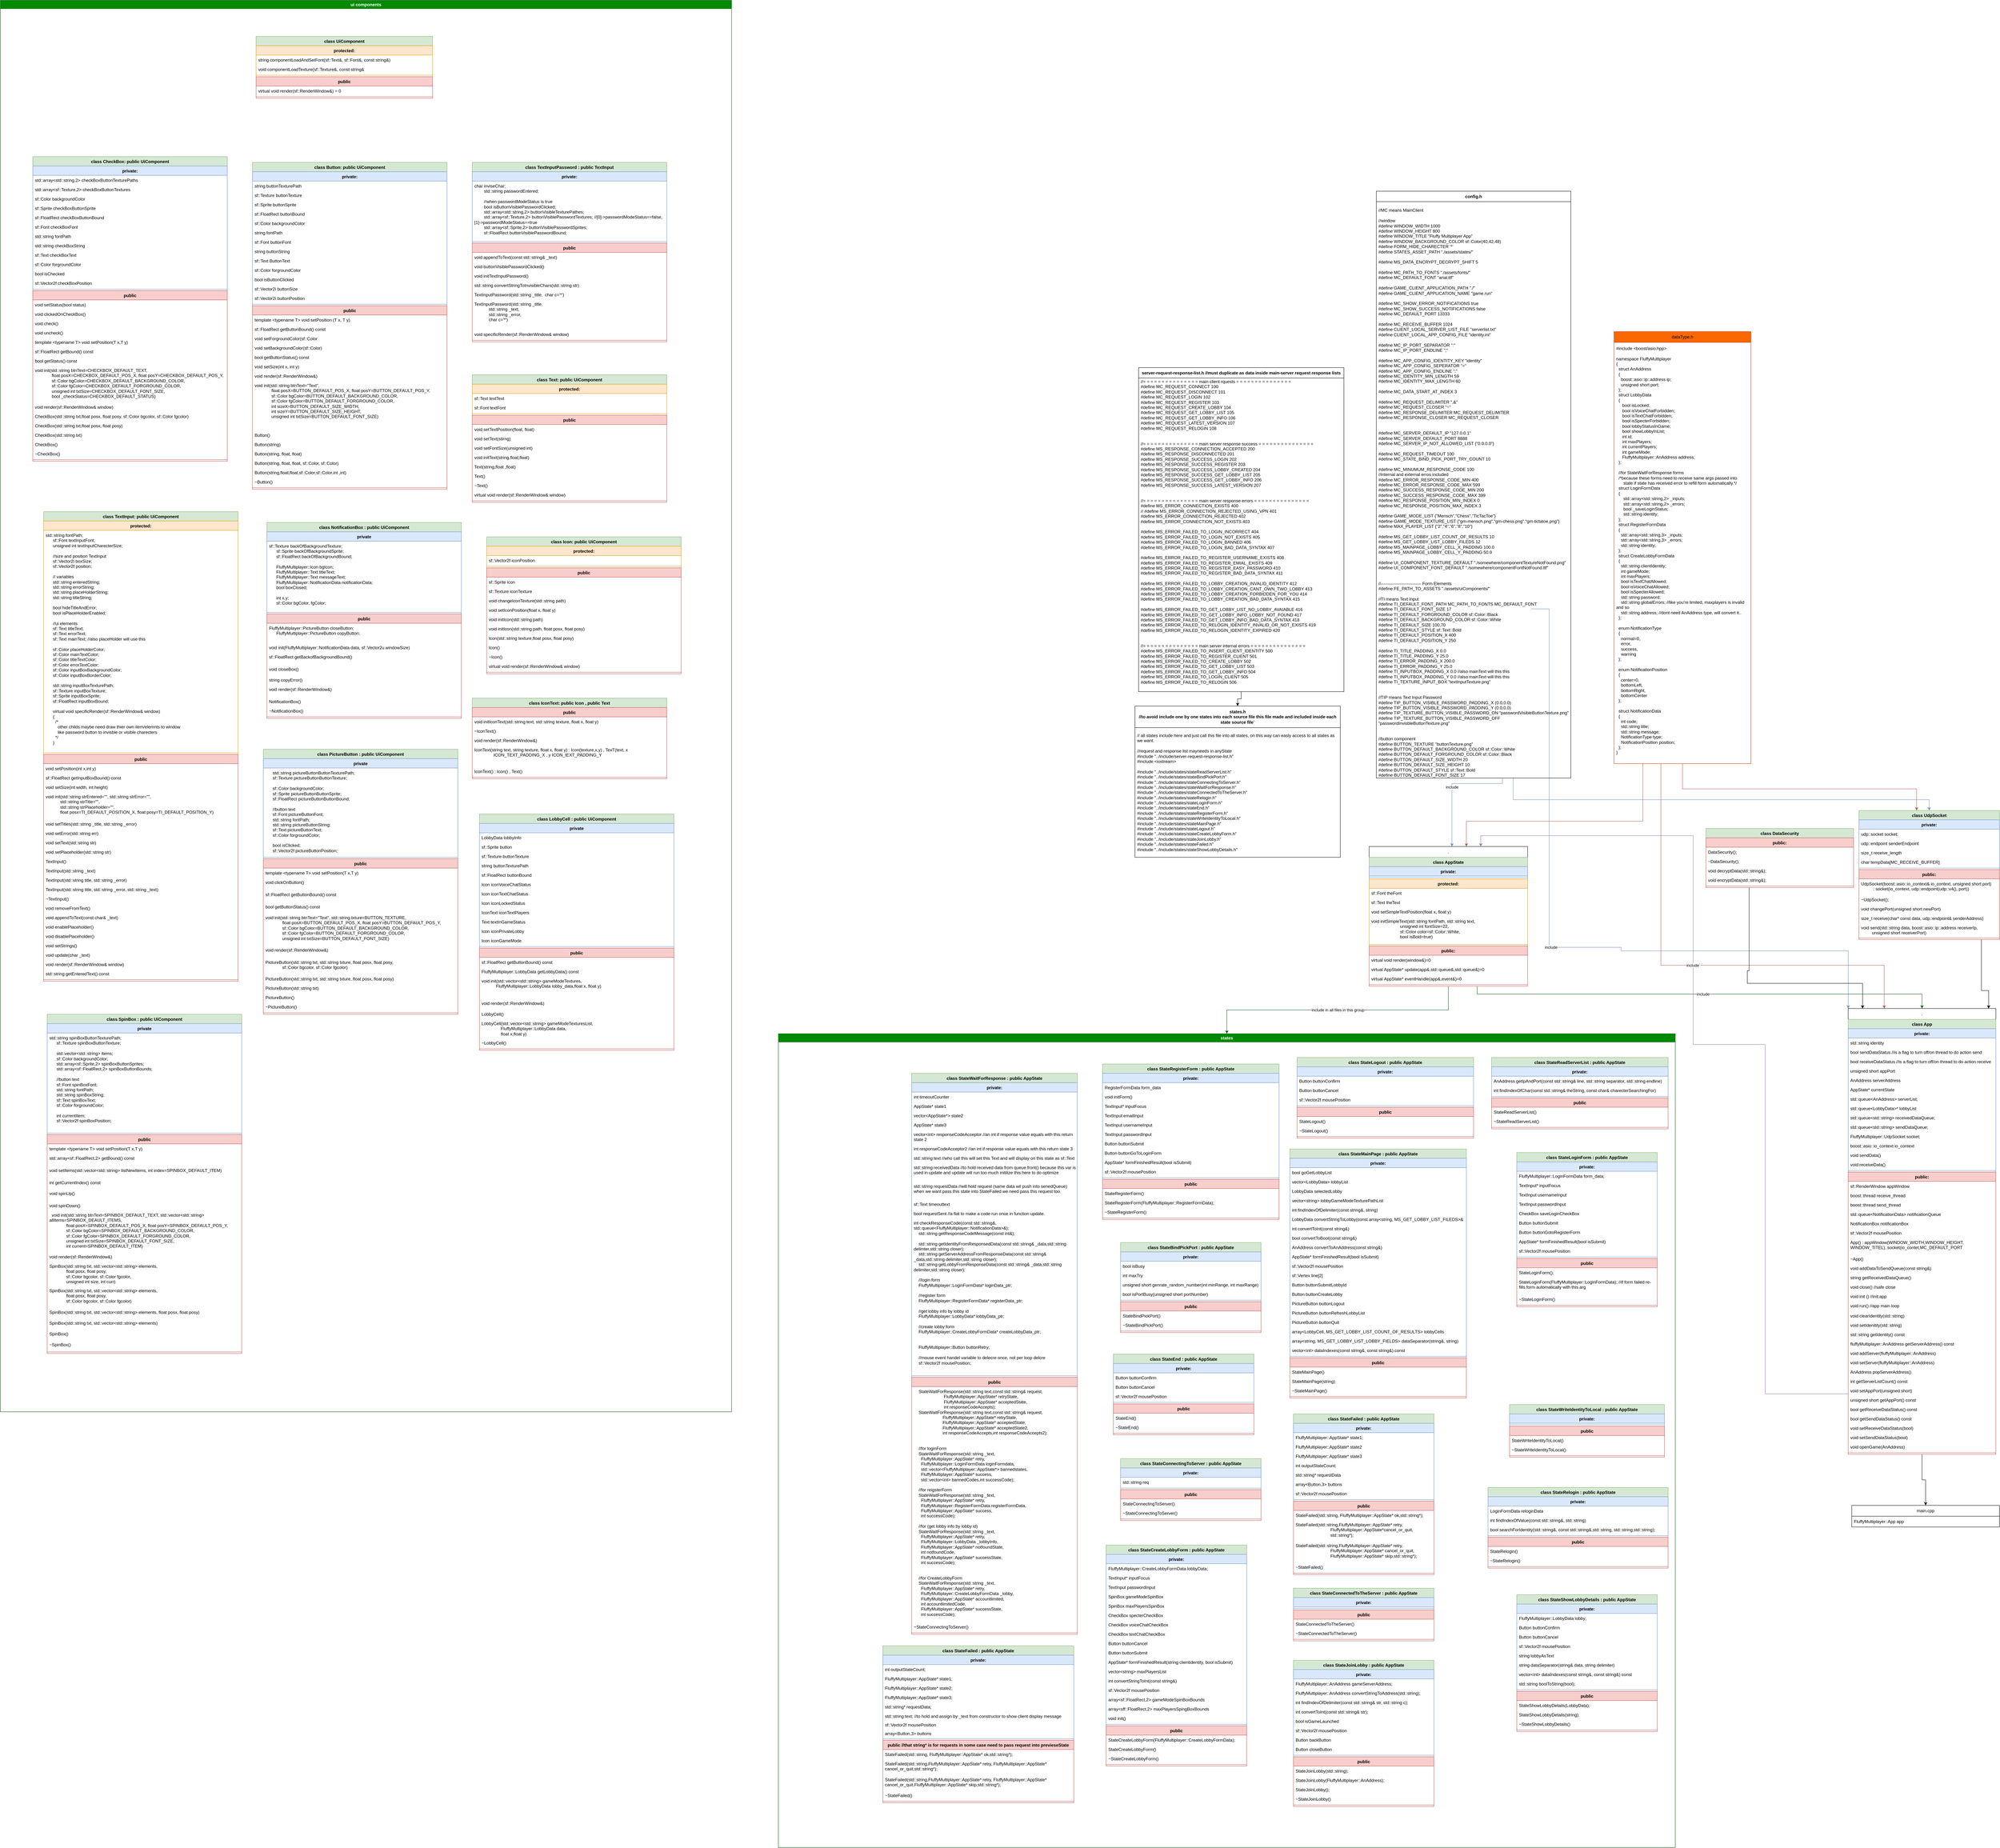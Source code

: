 <mxfile version="22.1.11" type="device">
  <diagram name="Page-1" id="7Li9UANoML4oVNlSwk63">
    <mxGraphModel dx="9986" dy="6160" grid="1" gridSize="10" guides="1" tooltips="1" connect="1" arrows="1" fold="1" page="1" pageScale="1" pageWidth="850" pageHeight="1100" math="0" shadow="0">
      <root>
        <mxCell id="0" />
        <mxCell id="1" parent="0" />
        <mxCell id="5Nd1VUIgEl3wB4-zYDqk-30" value="include" style="edgeStyle=orthogonalEdgeStyle;rounded=0;orthogonalLoop=1;jettySize=auto;html=1;fillColor=#dae8fc;strokeColor=#6c8ebf;" parent="1" target="5Nd1VUIgEl3wB4-zYDqk-95" edge="1">
          <mxGeometry relative="1" as="geometry">
            <Array as="points">
              <mxPoint x="430" y="-1500" />
              <mxPoint x="430" y="-560" />
              <mxPoint x="630" y="-560" />
              <mxPoint x="630" y="-550" />
              <mxPoint x="1260" y="-550" />
            </Array>
            <mxPoint x="380" y="-1500.0" as="sourcePoint" />
            <mxPoint x="1260" y="102.0" as="targetPoint" />
          </mxGeometry>
        </mxCell>
        <mxCell id="5Nd1VUIgEl3wB4-zYDqk-63" value="include" style="edgeStyle=orthogonalEdgeStyle;rounded=0;orthogonalLoop=1;jettySize=auto;html=1;fillColor=#dae8fc;strokeColor=#6c8ebf;" parent="1" source="5Nd1VUIgEl3wB4-zYDqk-27" target="5Nd1VUIgEl3wB4-zYDqk-88" edge="1">
          <mxGeometry relative="1" as="geometry">
            <Array as="points">
              <mxPoint x="300" y="-1015" />
              <mxPoint x="160" y="-1015" />
            </Array>
          </mxGeometry>
        </mxCell>
        <mxCell id="5i-djBijcil1WzK-Jz-j-38" style="edgeStyle=orthogonalEdgeStyle;rounded=0;orthogonalLoop=1;jettySize=auto;html=1;fillColor=#dae8fc;strokeColor=#6c8ebf;" parent="1" source="5Nd1VUIgEl3wB4-zYDqk-27" target="5i-djBijcil1WzK-Jz-j-21" edge="1">
          <mxGeometry relative="1" as="geometry">
            <Array as="points">
              <mxPoint x="330" y="-970" />
              <mxPoint x="1485" y="-970" />
            </Array>
          </mxGeometry>
        </mxCell>
        <mxCell id="5Nd1VUIgEl3wB4-zYDqk-27" value="config.h" style="swimlane;fontStyle=1;align=center;verticalAlign=middle;childLayout=stackLayout;horizontal=1;startSize=29;horizontalStack=0;resizeParent=1;resizeParentMax=0;resizeLast=0;collapsible=0;marginBottom=0;html=1;whiteSpace=wrap;" parent="1" vertex="1">
          <mxGeometry x="-50" y="-2660" width="540" height="1630" as="geometry" />
        </mxCell>
        <mxCell id="5Nd1VUIgEl3wB4-zYDqk-31" value="&lt;div&gt;&lt;div&gt;&lt;div&gt;&lt;br&gt;&lt;/div&gt;&lt;div&gt;//MC means MainClient&lt;/div&gt;&lt;div&gt;&lt;br&gt;&lt;/div&gt;&lt;div&gt;//window&lt;/div&gt;&lt;div&gt;#define WINDOW_WIDTH 1000&lt;/div&gt;&lt;div&gt;#define WINDOW_HEIGHT 800&lt;/div&gt;&lt;div&gt;#define WINDOW_TITLE &quot;Fluffy Multiplayer App&quot;&lt;/div&gt;&lt;div&gt;#define WINDOW_BACKGROUND_COLOR sf::Color(40,42,48)&lt;/div&gt;&lt;div&gt;#define FORM_HIDE_CHARECTER &#39;*&#39;&lt;/div&gt;&lt;div&gt;#define STATES_ASSET_PATH &quot;./assets/states/&quot;&lt;/div&gt;&lt;div&gt;&lt;br&gt;&lt;/div&gt;&lt;div&gt;#define MS_DATA_ENCRYPT_DECRYPT_SHIFT 5&lt;/div&gt;&lt;div&gt;&lt;br&gt;&lt;/div&gt;&lt;div&gt;#define MC_PATH_TO_FONTS &quot;./assets/fonts/&quot;&lt;/div&gt;&lt;div&gt;#define MC_DEFAULT_FONT &quot;arial.ttf&quot;&lt;/div&gt;&lt;div&gt;&lt;br&gt;&lt;/div&gt;&lt;div&gt;#define GAME_CLIENT_APPLICATION_PATH &quot;./&quot;&lt;/div&gt;&lt;div&gt;#define GAME_CLIENT_APPLICATION_NAME &quot;game.run&quot;&lt;/div&gt;&lt;div&gt;&lt;br&gt;&lt;/div&gt;&lt;div&gt;#define MC_SHOW_ERROR_NOTIFICATIONS true&lt;/div&gt;&lt;div&gt;#define MC_SHOW_SUCCESS_NOTIFICATIONS false&lt;/div&gt;&lt;div&gt;#define MC_DEFAULT_PORT 13333&lt;/div&gt;&lt;div&gt;&lt;br&gt;&lt;/div&gt;&lt;div&gt;#define MC_RECEIVE_BUFFER 1024&lt;/div&gt;&lt;div&gt;#define CLIENT_LOCAL_SERVER_LIST_FILE &quot;serverlist.txt&quot;&lt;/div&gt;&lt;div&gt;#define CLIENT_LOCAL_APP_CONFIG_FILE &quot;identity.ini&quot;&lt;/div&gt;&lt;div&gt;&lt;br&gt;&lt;/div&gt;&lt;div&gt;#define MC_IP_PORT_SEPARATOR &quot;:&quot;&lt;/div&gt;&lt;div&gt;#define MC_IP_PORT_ENDLINE &quot;;&quot;&lt;/div&gt;&lt;div&gt;&lt;br&gt;&lt;/div&gt;&lt;div&gt;#define MC_APP_CONFIG_IDENTITY_KEY &quot;identity&quot;&lt;/div&gt;&lt;div&gt;#define MC_APP_CONFIG_SEPERATOR &quot;=&quot;&lt;/div&gt;&lt;div&gt;#define MC_APP_CONFIG_ENDLINE &quot;;&quot;&lt;/div&gt;&lt;div&gt;#define MC_IDENTITY_MIN_LENGTH 59&lt;/div&gt;&lt;div&gt;#define MC_IDENTITY_MAX_LENGTH 60&lt;/div&gt;&lt;div&gt;&lt;br&gt;&lt;/div&gt;&lt;div&gt;#define MC_DATA_START_AT_INDEX 3&lt;/div&gt;&lt;div&gt;&lt;br&gt;&lt;/div&gt;&lt;div&gt;#define MC_REQUEST_DELIMITER &quot;,&amp;amp;&quot;&lt;/div&gt;&lt;div&gt;#define MC_REQUEST_CLOSER &quot;~&quot;&lt;/div&gt;&lt;div&gt;#define MC_RESPONSE_DELIMITER MC_REQUEST_DELIMITER&lt;/div&gt;&lt;div&gt;#define MC_RESPONSE_CLOSER MC_REQUEST_CLOSER&lt;/div&gt;&lt;div&gt;&lt;br&gt;&lt;/div&gt;&lt;div&gt;&lt;br&gt;&lt;/div&gt;&lt;div&gt;#define MC_SERVER_DEFAULT_IP &quot;127.0.0.1&quot;&lt;/div&gt;&lt;div&gt;#define MC_SERVER_DEFAULT_PORT 8888&lt;/div&gt;&lt;div&gt;#define MC_SERVER_IP_NOT_ALLOWED_LIST {&quot;0.0.0.0&quot;}&lt;/div&gt;&lt;div&gt;&lt;br&gt;&lt;/div&gt;&lt;div&gt;#define MC_REQUEST_TIMEOUT 100&lt;/div&gt;&lt;div&gt;#define MC_STATE_BIND_PICK_PORT_TRY_COUNT 10&lt;/div&gt;&lt;div&gt;&lt;br&gt;&lt;/div&gt;&lt;div&gt;#define MC_MINUMUM_RESPONSE_CODE 100&lt;/div&gt;&lt;div&gt;//internal and external erros included&lt;/div&gt;&lt;div&gt;#define MC_ERROR_RESPONSE_CODE_MIN 400&lt;/div&gt;&lt;div&gt;#define MC_ERROR_RESPONSE_CODE_MAX 599&lt;/div&gt;&lt;div&gt;#define MC_SUCCESS_RESPONSE_CODE_MIN 200&lt;/div&gt;&lt;div&gt;#define MC_SUCCESS_RESPONSE_CODE_MAX 399&lt;/div&gt;&lt;div&gt;#define MC_RESPONSE_POSITION_MIN_INDEX 0&lt;/div&gt;&lt;div&gt;#define MC_RESPONSE_POSITION_MAX_INDEX 3&lt;/div&gt;&lt;div&gt;&lt;br&gt;&lt;/div&gt;&lt;div&gt;#define GAME_MODE_LIST {&quot;Mensch&quot;,&quot;Chess&quot;,&quot;TicTacToe&quot;}&lt;/div&gt;&lt;div&gt;#define GAME_MODE_TEXTURE_LIST {&quot;gm-mensch.png&quot;,&quot;gm-chess.png&quot;,&quot;gm-tictatoe.png&quot;}&lt;/div&gt;&lt;div&gt;#define MAX_PLAYER_LIST {&quot;2&quot;,&quot;4&quot;,&quot;6&quot;,&quot;8&quot;,&quot;10&quot;}&lt;/div&gt;&lt;div&gt;&lt;br&gt;&lt;/div&gt;&lt;div&gt;#define MS_GET_LOBBY_LIST_COUNT_OF_RESULTS 10&lt;/div&gt;&lt;div&gt;#define MS_GET_LOBBY_LIST_LOBBY_FILEDS 12&lt;/div&gt;&lt;div&gt;#define MS_MAINPAGE_LOBBY_CELL_X_PADDING 100.0&lt;/div&gt;&lt;div&gt;#define MS_MAINPAGE_LOBBY_CELL_Y_PADDING 50.0&lt;/div&gt;&lt;div&gt;&lt;br&gt;&lt;/div&gt;&lt;div&gt;#define UI_COMPONENT_TEXTURE_DEFAULT &quot;./somewhere/componentTextureNotFound.png&quot;&lt;/div&gt;&lt;div&gt;#define UI_COMPONENT_FONT_DEFAULT &quot;./somewhere/componentFontNotFound.ttf&quot;&lt;/div&gt;&lt;div&gt;&lt;br&gt;&lt;/div&gt;&lt;div&gt;&lt;br&gt;&lt;/div&gt;&lt;div&gt;//---------------------------- Form Elements&lt;/div&gt;&lt;div&gt;#define FE_PATH_TO_ASSETS &quot;./assets/uiComponents/&quot;&lt;/div&gt;&lt;div&gt;&lt;br&gt;&lt;/div&gt;&lt;div&gt;//TI means Text Input&lt;/div&gt;&lt;div&gt;#define TI_DEFAULT_FONT_PATH MC_PATH_TO_FONTS MC_DEFAULT_FONT&lt;/div&gt;&lt;div&gt;#define TI_DEFAULT_FONT_SIZE 17&lt;/div&gt;&lt;div&gt;#define TI_DEFAULT_FORGROUND_COLOR sf::Color::Black&lt;/div&gt;&lt;div&gt;#define TI_DEFAULT_BACKGROUND_COLOR sf::Color::White&lt;/div&gt;&lt;div&gt;#define TI_DEFAULT_SIZE 100,70&lt;/div&gt;&lt;div&gt;#define TI_DEFAULT_STYLE sf::Text::Bold&lt;/div&gt;&lt;div&gt;#define TI_DEFAULT_POSITION_X 400&lt;/div&gt;&lt;div&gt;#define TI_DEFAULT_POSITION_Y 250&lt;/div&gt;&lt;div&gt;&lt;br&gt;&lt;/div&gt;&lt;div&gt;#define TI_TITLE_PADDING_X 0.0&lt;/div&gt;&lt;div&gt;#define TI_TITLE_PADDING_Y 25.0&lt;/div&gt;&lt;div&gt;#define TI_ERROR_PADDING_X 200.0&lt;/div&gt;&lt;div&gt;#define TI_ERROR_PADDING_Y 25.0&lt;/div&gt;&lt;div&gt;#define TI_INPUTBOX_PADDING_X 0.0 //also mainText will this this&lt;/div&gt;&lt;div&gt;#define TI_INPUTBOX_PADDING_Y 0.0 //also mainText will this this&lt;/div&gt;&lt;div&gt;#define TI_TEXTURE_INPUT_BOX &quot;textInputTexture.png&quot;&lt;/div&gt;&lt;div&gt;&lt;br&gt;&lt;/div&gt;&lt;div&gt;&lt;br&gt;&lt;/div&gt;&lt;div&gt;//TIP means Text Input Password&lt;/div&gt;&lt;div&gt;#define TIP_BUTTON_VISIBLE_PASSWORD_PADDING_X (0.0,0.0)&lt;/div&gt;&lt;div&gt;#define TIP_BUTTON_VISIBLE_PASSWORD_PADDING_Y (0.0,0.0)&lt;/div&gt;&lt;div&gt;#define TIP_TEXTURE_BUTTON_VISIBLE_PASSWORD_ON &quot;passwordVisibleButtonTexture.png&quot;&lt;/div&gt;&lt;div&gt;#define TIP_TEXTURE_BUTTON_VISIBLE_PASSWORD_OFF &quot;passwordInvisbleButtonTexture.png&quot;&lt;/div&gt;&lt;div&gt;&lt;br&gt;&lt;/div&gt;&lt;div&gt;&lt;br&gt;&lt;/div&gt;&lt;div&gt;//button component&lt;/div&gt;&lt;div&gt;#define BUTTON_TEXTURE &quot;buttonTexture.png&quot;&lt;/div&gt;&lt;div&gt;#define BUTTON_DEFAULT_BACKGROUND_COLOR sf::Color::White&lt;/div&gt;&lt;div&gt;#define BUTTON_DEFAULT_FORGROUND_COLOR sf::Color::Black&lt;/div&gt;&lt;div&gt;#define BUTTON_DEFAULT_SIZE_WIDTH 20&lt;/div&gt;&lt;div&gt;#define BUTTON_DEFAULT_SIZE_HEIGHT 10&lt;/div&gt;&lt;div&gt;#define BUTTON_DEFAULT_STYLE sf::Text::Bold&lt;/div&gt;&lt;div&gt;#define BUTTON_DEFAULT_FONT_SIZE 17&lt;/div&gt;&lt;div&gt;#define BUTTON_DEFAULT_POS_X 10.0&lt;/div&gt;&lt;div&gt;#define BUTTON_DEFAULT_POS_Y 10.0&lt;/div&gt;&lt;div&gt;&lt;br&gt;&lt;/div&gt;&lt;div&gt;&lt;br&gt;&lt;/div&gt;&lt;div&gt;//picture button component&lt;/div&gt;&lt;div&gt;#define PICTURE_BUTTON_REFRESH_LOBBY_LIST_TEXTURE &quot;pictureButtonRefreshLobbyListTexture.png&quot;&lt;/div&gt;&lt;div&gt;#define PICTURE_BUTTON_LOGOUT_TEXTURE &quot;pictureButtonLogoutTexture.png&quot;&lt;/div&gt;&lt;div&gt;#define PICTURE_BUTTON_QUIT_TEXTURE &quot;pictureButtonQuitTexture.png&quot;&lt;/div&gt;&lt;div&gt;#define PICTURE_BUTTON_TEXT_POS_X 0.0&lt;/div&gt;&lt;div&gt;#define PICTURE_BUTTON_TEXT_POS_Y 35.0&lt;/div&gt;&lt;div&gt;&lt;br&gt;&lt;/div&gt;&lt;div&gt;//checkBox component&lt;/div&gt;&lt;div&gt;#define CHECKBOX_DEFAULT_TEXT &quot;checkbox&quot;&lt;/div&gt;&lt;div&gt;#define CHECKBOX_CHECKED_TEXTURE &quot;checkBoxCheckedTexture.png&quot;&lt;/div&gt;&lt;div&gt;#define CHECKBOX_UNCHECKED_TEXTURE &quot;checkBoxUncheckedTexture.png&quot;&lt;/div&gt;&lt;div&gt;#define CHECKBOX_DEFAULT_FORGROUND_COLOR sf::Color::White&lt;/div&gt;&lt;div&gt;#define CHECKBOX_DEFAULT_BACKGROUND_COLOR sf::Color::Black&lt;/div&gt;&lt;div&gt;#define CHECKBOX_DEFAULT_POS_X 10.0&lt;/div&gt;&lt;div&gt;#define CHECKBOX_DEFAULT_POS_Y 10.0&lt;/div&gt;&lt;div&gt;#define CHECKBOX_DEFAULT_SIZE_WIDTH 20&lt;/div&gt;&lt;div&gt;#define CHECKBOX_DEFAULT_SIZE_HEIGHT 10&lt;/div&gt;&lt;div&gt;#define CHECKBOX_DEFAULT_FONT_SIZE 17&lt;/div&gt;&lt;div&gt;#define CHECKBOX_DEFAULT_STATUS false&lt;/div&gt;&lt;div&gt;#define CHECKBOX_DEFAULT_STYLE sf::Text::Bold&lt;/div&gt;&lt;div&gt;#define CHECKBOX_BOX_PADDING_X 125&lt;/div&gt;&lt;div&gt;&lt;br&gt;&lt;/div&gt;&lt;div&gt;&lt;br&gt;&lt;/div&gt;&lt;div&gt;//spinBox component&lt;/div&gt;&lt;div&gt;#define SPINBOX_DEFAULT_TEXT &quot;spinbox&quot;&lt;/div&gt;&lt;div&gt;#define SPINBOX_DEAULT_ITEMS {&quot;exampleA&quot;,&quot;exampleB&quot;,&quot;exampleC&quot;}&lt;/div&gt;&lt;div&gt;#define SPINBOX_TEXTURE &quot;spinBoxTexture.png&quot;&lt;/div&gt;&lt;div&gt;#define SPINBOX_DEFAULT_FORGROUND_COLOR sf::Color::White&lt;/div&gt;&lt;div&gt;#define SPINBOX_DEFAULT_BACKGROUND_COLOR sf::Color::Black&lt;/div&gt;&lt;div&gt;#define SPINBOX_DEFAULT_POS_X 10.0&lt;/div&gt;&lt;div&gt;#define SPINBOX_DEFAULT_POS_Y 10.0&lt;/div&gt;&lt;div&gt;#define SPINBOX_DEFAULT_SIZE_WIDTH 20&lt;/div&gt;&lt;div&gt;#define SPINBOX_DEFAULT_SIZE_HEIGHT 10&lt;/div&gt;&lt;div&gt;#define SPINBOX_DEFAULT_FONT_SIZE 17&lt;/div&gt;&lt;div&gt;#define SPINBOX_DEFAULT_ITEM 0&lt;/div&gt;&lt;div&gt;#define SPINBOX_DEFAULT_STYLE sf::Text::Bold&lt;/div&gt;&lt;div&gt;#define SPINBOX_SPIN_BUTTON_PADDING_X 225&lt;/div&gt;&lt;div&gt;#define SPINBOX_SPIN_BUTTON_PADDING_Y 35&lt;/div&gt;&lt;div&gt;&lt;br&gt;&lt;/div&gt;&lt;div&gt;&lt;br&gt;&lt;/div&gt;&lt;div&gt;//icon text component&lt;/div&gt;&lt;div&gt;#define ICON_TEXT_TEXT_PADDING_X +0.0&lt;/div&gt;&lt;div&gt;#define ICON_TEXT_TEXT_PADDING_Y +30.0&lt;/div&gt;&lt;div&gt;#define ICON_TEXT_DEFAULT_FONT_SIZE 17&lt;/div&gt;&lt;div&gt;#define ICON_TEXT_DEFAULT_STYLE sf::Text::Bold&lt;/div&gt;&lt;div&gt;&lt;br&gt;&lt;/div&gt;&lt;div&gt;&lt;br&gt;&lt;/div&gt;&lt;div&gt;//lobby cel component&lt;/div&gt;&lt;div&gt;#define LOBBY_CELL_ROTATE_VALUE 25.f&lt;/div&gt;&lt;div&gt;#define LOBBY_CELL_PLAYERS_STATUS_FONT_SIZE 12&lt;/div&gt;&lt;div&gt;#define LOBBY_CELL_INGAME_STATUS_FONT_SIZE 12&lt;/div&gt;&lt;div&gt;#define LOBBY_CELL_INGAME_STATUS_TRUE &quot;in-game&quot;&lt;/div&gt;&lt;div&gt;#define LOBBY_CELL_INGAME_STATUS_FALSE &quot;in-lobby&quot;&lt;/div&gt;&lt;div&gt;#define LOBBY_CELL_RECTANGLE_TEXTURE &quot;lobbyRect.png&quot;&lt;/div&gt;&lt;div&gt;#define LOBBY_CELL_INFO_PRIVATE_LOBBY_TEXTURE &quot;lobbyPrivate.png&quot;&lt;/div&gt;&lt;div&gt;#define LOBBY_CELL_INFO_LOCKED_LOBBY_TEXTURE &quot;lobbyLocked.png&quot;&lt;/div&gt;&lt;div&gt;#define LOBBY_CELL_INFO_PLAYERS_STATUS_TEXTURE &quot;lobbyPlayers.png&quot;&lt;/div&gt;&lt;div&gt;#define LOBBY_CELL_INFO_TEXTCHAT_DISABLED_TEXTURE &quot;lobbyTextChatDisabled.png&quot;&lt;/div&gt;&lt;div&gt;#define LOBBY_CELL_INFO_TEXTCHAT_ENABLED_TEXTURE &quot;lobbyTextChatEnabled.png&quot;&lt;/div&gt;&lt;div&gt;#define LOBBY_CELL_INFO_VOICECHAT_DISABLED_TEXTURE &quot;lobbyVoiceChatDisabled.png&quot;&lt;/div&gt;&lt;div&gt;#define LOBBY_CELL_INFO_VOICECHAT_ENABLED_TEXTURE &quot;lobbyVoiceChatEnabled.png&quot;&lt;/div&gt;&lt;div&gt;#define LOBBY_CELL_INFO_SPECTER_DISABLED_TEXTURE &quot;lobbySpecterDisabled.png&quot;&lt;/div&gt;&lt;div&gt;#define LOBBY_CELL_INFO_SPECTER_ENABLED_TEXTURE &quot;lobbySpecterEnabled.png&quot;&lt;/div&gt;&lt;div&gt;#define LOBBY_CELL_VOICE_STATUS_PADDING_X +0.0&lt;/div&gt;&lt;div&gt;#define LOBBY_CELL_VOICE_STATUS_PADDING_Y +50.0&lt;/div&gt;&lt;div&gt;#define LOBBY_CELL_TEXT_STATUS_PADDING_X +90.0&lt;/div&gt;&lt;div&gt;#define LOBBY_CELL_TEXT_STATUS_PADDING_Y +0.0&lt;/div&gt;&lt;div&gt;#define LOBBY_CELL_SPECTER_STATUS_PADDING_X +50.0&lt;/div&gt;&lt;div&gt;#define LOBBY_CELL_SPECTER_STATUS_PADDING_Y -2.0&lt;/div&gt;&lt;div&gt;#define LOBBY_CELL_LOCKED_STATUS_PADDING_X +0.0&lt;/div&gt;&lt;div&gt;#define LOBBY_CELL_LOCKED_STATUS_PADDING_Y +0.0&lt;/div&gt;&lt;div&gt;#define LOBBY_CELL_PLAYERS_STATUS_PADDING_X +90.0&lt;/div&gt;&lt;div&gt;#define LOBBY_CELL_PLAYERS_STATUS_PADDING_Y +50.0&lt;/div&gt;&lt;div&gt;#define LOBBY_CELL_INGAME_STATUS_PADDING_X +60.0&lt;/div&gt;&lt;div&gt;#define LOBBY_CELL_INGAME_STATUS_PADDING_Y +120.0&lt;/div&gt;&lt;div&gt;#define LOBBY_CELL_PRIVATE_STATUS_PADDING_X +55.0&lt;/div&gt;&lt;div&gt;#define LOBBY_CELL_PRIVATE_STATUS_PADDING_Y +55.0&lt;/div&gt;&lt;div&gt;#define LOBBY_CELL_GAMEMODE_STATUS_PADDING_X +50.0&lt;/div&gt;&lt;div&gt;#define LOBBY_CELL_GAMEMODE_STATUS_PADDING_Y +50.0&lt;/div&gt;&lt;div&gt;&lt;br&gt;&lt;/div&gt;&lt;div&gt;#define NOTIFICATIONBOX_BACKGROUND_TEXTURE &quot;notificationBackgroundTexture.png&quot;&lt;/div&gt;&lt;div&gt;#define NOTIFICATIONBOX_CLOSE_BUTTON_TEXTURE &quot;notificationCloseButtonTexture.png&quot;&lt;/div&gt;&lt;div&gt;#define NOTIFICATIONBOX_COPY_ERROR_BUTTON_TEXTURE &quot;notificationCopyButtonTexture.png&quot;&lt;/div&gt;&lt;div&gt;&lt;br&gt;&lt;/div&gt;&lt;div&gt;#define NOTIFICATIONBOX_BACK_OF_BACKGROUND_COLOR sf::Color::Transparent&lt;/div&gt;&lt;div&gt;#define NOTIFICATIONBOX_BACK_OF_BACKGROUND_WIDTH_PERCENT 100&lt;/div&gt;&lt;div&gt;#define NOTIFICATIONBOX_BACK_OF_BACKGROUND_HEIGHT_PERCENT 100&lt;/div&gt;&lt;div&gt;&lt;br&gt;&lt;/div&gt;&lt;div&gt;&lt;br&gt;&lt;/div&gt;&lt;div&gt;#define NOTIFICATIONBOX_TITLE_FONT_SIZE 18&lt;/div&gt;&lt;div&gt;#define NOTIFICATIONBOX_MESSAGE_FONT_SIZE 17&lt;/div&gt;&lt;div&gt;&lt;br&gt;&lt;/div&gt;&lt;div&gt;#define NOTIFICATIONBOX_BACKGROUND_PADDING_X +0.0&lt;/div&gt;&lt;div&gt;#define NOTIFICATIONBOX_BACKGROUND_PADDING_Y +0.0&lt;/div&gt;&lt;div&gt;&lt;br&gt;&lt;/div&gt;&lt;div&gt;#define NOTIFICATIONBOX_TITLE_PADDING_X +5.0&lt;/div&gt;&lt;div&gt;#define NOTIFICATIONBOX_TITLE_PADDING_Y +5.0&lt;/div&gt;&lt;div&gt;&lt;br&gt;&lt;/div&gt;&lt;div&gt;#define NOTIFICATIONBOX_MESSAGE_PADDING_X +5.0&lt;/div&gt;&lt;div&gt;#define NOTIFICATIONBOX_MESSAGE_PADDING_Y +25.0&lt;/div&gt;&lt;div&gt;&lt;br&gt;&lt;/div&gt;&lt;div&gt;#define NOTIFICATIONBOX_CLOSEBUTTON_PADDING_X +280.0&lt;/div&gt;&lt;div&gt;#define NOTIFICATIONBOX_CLOSEBUTTON_PADDING_Y +5.0&lt;/div&gt;&lt;div&gt;&lt;br&gt;&lt;/div&gt;&lt;div&gt;#define NOTIFICATIONBOX_COPYBUTTON_PADDING_X +240.0&lt;/div&gt;&lt;div&gt;#define NOTIFICATIONBOX_COPYBUTTON_PADDING_Y +5.0&lt;/div&gt;&lt;/div&gt;&lt;/div&gt;&lt;div&gt;&lt;br&gt;&lt;/div&gt;" style="text;html=1;strokeColor=none;fillColor=none;align=left;verticalAlign=middle;spacingLeft=4;spacingRight=4;overflow=hidden;rotatable=0;points=[[0,0.5],[1,0.5]];portConstraint=eastwest;whiteSpace=wrap;" parent="5Nd1VUIgEl3wB4-zYDqk-27" vertex="1">
          <mxGeometry y="29" width="540" height="1601" as="geometry" />
        </mxCell>
        <mxCell id="5Nd1VUIgEl3wB4-zYDqk-101" value="include" style="edgeStyle=orthogonalEdgeStyle;rounded=0;orthogonalLoop=1;jettySize=auto;html=1;fillColor=#008a00;strokeColor=#005700;" parent="1" source="5Nd1VUIgEl3wB4-zYDqk-88" target="5Nd1VUIgEl3wB4-zYDqk-95" edge="1">
          <mxGeometry relative="1" as="geometry">
            <Array as="points">
              <mxPoint x="230" y="-430" />
              <mxPoint x="1465" y="-430" />
            </Array>
          </mxGeometry>
        </mxCell>
        <mxCell id="5i-djBijcil1WzK-Jz-j-177" value="include in all files in this group" style="edgeStyle=orthogonalEdgeStyle;rounded=0;orthogonalLoop=1;jettySize=auto;html=1;fillColor=#008a00;strokeColor=#005700;" parent="1" source="5Nd1VUIgEl3wB4-zYDqk-88" target="5i-djBijcil1WzK-Jz-j-176" edge="1">
          <mxGeometry relative="1" as="geometry" />
        </mxCell>
        <mxCell id="5Nd1VUIgEl3wB4-zYDqk-88" value="." style="swimlane;fontStyle=0;childLayout=stackLayout;horizontal=1;startSize=30;horizontalStack=0;resizeParent=1;resizeParentMax=0;resizeLast=0;collapsible=1;marginBottom=0;whiteSpace=wrap;html=1;" parent="1" vertex="1">
          <mxGeometry x="-70" y="-840" width="440" height="388" as="geometry" />
        </mxCell>
        <mxCell id="5Nd1VUIgEl3wB4-zYDqk-51" value="class AppState" style="swimlane;fontStyle=1;align=center;verticalAlign=top;childLayout=stackLayout;horizontal=1;startSize=26;horizontalStack=0;resizeParent=1;resizeParentMax=0;resizeLast=0;collapsible=1;marginBottom=0;whiteSpace=wrap;html=1;fillColor=#d5e8d4;strokeColor=#82b366;" parent="5Nd1VUIgEl3wB4-zYDqk-88" vertex="1">
          <mxGeometry y="30" width="440" height="358" as="geometry" />
        </mxCell>
        <mxCell id="5Nd1VUIgEl3wB4-zYDqk-53" value="private:" style="swimlane;fontStyle=1;align=center;verticalAlign=top;childLayout=stackLayout;horizontal=1;startSize=26;horizontalStack=0;resizeParent=1;resizeParentMax=0;resizeLast=0;collapsible=1;marginBottom=0;whiteSpace=wrap;html=1;fillColor=#dae8fc;strokeColor=#6c8ebf;" parent="5Nd1VUIgEl3wB4-zYDqk-51" vertex="1">
          <mxGeometry y="26" width="440" height="34" as="geometry" />
        </mxCell>
        <mxCell id="5Nd1VUIgEl3wB4-zYDqk-57" value="" style="line;strokeWidth=1;fillColor=none;align=left;verticalAlign=middle;spacingTop=-1;spacingLeft=3;spacingRight=3;rotatable=0;labelPosition=right;points=[];portConstraint=eastwest;strokeColor=inherit;" parent="5Nd1VUIgEl3wB4-zYDqk-53" vertex="1">
          <mxGeometry y="26" width="440" height="8" as="geometry" />
        </mxCell>
        <mxCell id="5Nd1VUIgEl3wB4-zYDqk-81" value="protected:" style="swimlane;fontStyle=1;align=center;verticalAlign=top;childLayout=stackLayout;horizontal=1;startSize=26;horizontalStack=0;resizeParent=1;resizeParentMax=0;resizeLast=0;collapsible=1;marginBottom=0;whiteSpace=wrap;html=1;fillColor=#ffe6cc;strokeColor=#d79b00;" parent="5Nd1VUIgEl3wB4-zYDqk-51" vertex="1">
          <mxGeometry y="60" width="440" height="186" as="geometry" />
        </mxCell>
        <mxCell id="TZRwEb9DX03iSrNKigbo-1" value="sf::Font theFont" style="text;strokeColor=none;fillColor=none;align=left;verticalAlign=top;spacingLeft=4;spacingRight=4;overflow=hidden;rotatable=0;points=[[0,0.5],[1,0.5]];portConstraint=eastwest;whiteSpace=wrap;html=1;" parent="5Nd1VUIgEl3wB4-zYDqk-81" vertex="1">
          <mxGeometry y="26" width="440" height="26" as="geometry" />
        </mxCell>
        <mxCell id="FA6vKysNlkIYkgn75Vt1-1" value="sf::Text theText" style="text;strokeColor=none;fillColor=none;align=left;verticalAlign=top;spacingLeft=4;spacingRight=4;overflow=hidden;rotatable=0;points=[[0,0.5],[1,0.5]];portConstraint=eastwest;whiteSpace=wrap;html=1;" vertex="1" parent="5Nd1VUIgEl3wB4-zYDqk-81">
          <mxGeometry y="52" width="440" height="26" as="geometry" />
        </mxCell>
        <mxCell id="TZRwEb9DX03iSrNKigbo-2" value="void setSimpleTextPosition(float x, float y)" style="text;strokeColor=none;fillColor=none;align=left;verticalAlign=top;spacingLeft=4;spacingRight=4;overflow=hidden;rotatable=0;points=[[0,0.5],[1,0.5]];portConstraint=eastwest;whiteSpace=wrap;html=1;" parent="5Nd1VUIgEl3wB4-zYDqk-81" vertex="1">
          <mxGeometry y="78" width="440" height="26" as="geometry" />
        </mxCell>
        <mxCell id="TZRwEb9DX03iSrNKigbo-3" value="&lt;div&gt;void initSimpleText(std::string fontPath, std::string text,&lt;/div&gt;&lt;div&gt;&amp;nbsp; &amp;nbsp; &amp;nbsp; &amp;nbsp; &amp;nbsp; &amp;nbsp; &amp;nbsp; &amp;nbsp; &amp;nbsp; &amp;nbsp; &amp;nbsp; &amp;nbsp; unsigned int fontSize=22,&lt;/div&gt;&lt;div&gt;&amp;nbsp; &amp;nbsp; &amp;nbsp; &amp;nbsp; &amp;nbsp; &amp;nbsp; &amp;nbsp; &amp;nbsp; &amp;nbsp; &amp;nbsp; &amp;nbsp; &amp;nbsp; sf::Color color=sf::Color::White,&lt;/div&gt;&lt;div&gt;&amp;nbsp; &amp;nbsp; &amp;nbsp; &amp;nbsp; &amp;nbsp; &amp;nbsp; &amp;nbsp; &amp;nbsp; &amp;nbsp; &amp;nbsp; &amp;nbsp; &amp;nbsp; bool isBold=true)&lt;/div&gt;" style="text;strokeColor=none;fillColor=none;align=left;verticalAlign=top;spacingLeft=4;spacingRight=4;overflow=hidden;rotatable=0;points=[[0,0.5],[1,0.5]];portConstraint=eastwest;whiteSpace=wrap;html=1;" parent="5Nd1VUIgEl3wB4-zYDqk-81" vertex="1">
          <mxGeometry y="104" width="440" height="74" as="geometry" />
        </mxCell>
        <mxCell id="5Nd1VUIgEl3wB4-zYDqk-85" value="" style="line;strokeWidth=1;fillColor=none;align=left;verticalAlign=middle;spacingTop=-1;spacingLeft=3;spacingRight=3;rotatable=0;labelPosition=right;points=[];portConstraint=eastwest;strokeColor=inherit;" parent="5Nd1VUIgEl3wB4-zYDqk-81" vertex="1">
          <mxGeometry y="178" width="440" height="8" as="geometry" />
        </mxCell>
        <mxCell id="5Nd1VUIgEl3wB4-zYDqk-58" value="public:" style="swimlane;fontStyle=1;align=center;verticalAlign=top;childLayout=stackLayout;horizontal=1;startSize=26;horizontalStack=0;resizeParent=1;resizeParentMax=0;resizeLast=0;collapsible=1;marginBottom=0;whiteSpace=wrap;html=1;fillColor=#f8cecc;strokeColor=#b85450;" parent="5Nd1VUIgEl3wB4-zYDqk-51" vertex="1">
          <mxGeometry y="246" width="440" height="112" as="geometry" />
        </mxCell>
        <mxCell id="5Nd1VUIgEl3wB4-zYDqk-22" value="virtual void render(window&amp;amp;)=0" style="text;strokeColor=none;fillColor=none;align=left;verticalAlign=top;spacingLeft=4;spacingRight=4;overflow=hidden;rotatable=0;points=[[0,0.5],[1,0.5]];portConstraint=eastwest;whiteSpace=wrap;html=1;" parent="5Nd1VUIgEl3wB4-zYDqk-58" vertex="1">
          <mxGeometry y="26" width="440" height="26" as="geometry" />
        </mxCell>
        <mxCell id="5Nd1VUIgEl3wB4-zYDqk-24" value="virtual&amp;nbsp;AppState*&amp;nbsp;update(app&amp;amp;,std::queue&amp;amp;,std::queue&amp;amp;)=0" style="text;strokeColor=none;fillColor=none;align=left;verticalAlign=top;spacingLeft=4;spacingRight=4;overflow=hidden;rotatable=0;points=[[0,0.5],[1,0.5]];portConstraint=eastwest;whiteSpace=wrap;html=1;" parent="5Nd1VUIgEl3wB4-zYDqk-58" vertex="1">
          <mxGeometry y="52" width="440" height="26" as="geometry" />
        </mxCell>
        <mxCell id="5Nd1VUIgEl3wB4-zYDqk-25" value="virtual&amp;nbsp;AppState* eventHandle(app&amp;amp;,event&amp;amp;)=0" style="text;strokeColor=none;fillColor=none;align=left;verticalAlign=top;spacingLeft=4;spacingRight=4;overflow=hidden;rotatable=0;points=[[0,0.5],[1,0.5]];portConstraint=eastwest;whiteSpace=wrap;html=1;" parent="5Nd1VUIgEl3wB4-zYDqk-58" vertex="1">
          <mxGeometry y="78" width="440" height="26" as="geometry" />
        </mxCell>
        <mxCell id="5Nd1VUIgEl3wB4-zYDqk-62" value="" style="line;strokeWidth=1;fillColor=none;align=left;verticalAlign=middle;spacingTop=-1;spacingLeft=3;spacingRight=3;rotatable=0;labelPosition=right;points=[];portConstraint=eastwest;strokeColor=inherit;" parent="5Nd1VUIgEl3wB4-zYDqk-58" vertex="1">
          <mxGeometry y="104" width="440" height="8" as="geometry" />
        </mxCell>
        <mxCell id="5i-djBijcil1WzK-Jz-j-40" style="edgeStyle=orthogonalEdgeStyle;rounded=0;orthogonalLoop=1;jettySize=auto;html=1;fillColor=#e1d5e7;strokeColor=#9673a6;" parent="1" source="5Nd1VUIgEl3wB4-zYDqk-95" target="5Nd1VUIgEl3wB4-zYDqk-88" edge="1">
          <mxGeometry relative="1" as="geometry">
            <Array as="points">
              <mxPoint x="1400" y="680" />
              <mxPoint x="1030" y="680" />
              <mxPoint x="1030" y="-290" />
              <mxPoint x="830" y="-290" />
              <mxPoint x="830" y="-870" />
              <mxPoint x="240" y="-870" />
            </Array>
          </mxGeometry>
        </mxCell>
        <mxCell id="5i-djBijcil1WzK-Jz-j-41" style="edgeStyle=orthogonalEdgeStyle;rounded=0;orthogonalLoop=1;jettySize=auto;html=1;" parent="1" source="5Nd1VUIgEl3wB4-zYDqk-95" target="_5e1NiXmXlnZ3C8gSHap-7" edge="1">
          <mxGeometry relative="1" as="geometry" />
        </mxCell>
        <mxCell id="5Nd1VUIgEl3wB4-zYDqk-95" value="." style="swimlane;fontStyle=0;childLayout=stackLayout;horizontal=1;startSize=30;horizontalStack=0;resizeParent=1;resizeParentMax=0;resizeLast=0;collapsible=1;marginBottom=0;whiteSpace=wrap;html=1;" parent="1" vertex="1">
          <mxGeometry x="1260" y="-390" width="410" height="1238" as="geometry" />
        </mxCell>
        <mxCell id="5Nd1VUIgEl3wB4-zYDqk-9" value="class App" style="swimlane;fontStyle=1;align=center;verticalAlign=top;childLayout=stackLayout;horizontal=1;startSize=26;horizontalStack=0;resizeParent=1;resizeParentMax=0;resizeLast=0;collapsible=1;marginBottom=0;whiteSpace=wrap;html=1;fillColor=#d5e8d4;strokeColor=#82b366;" parent="5Nd1VUIgEl3wB4-zYDqk-95" vertex="1">
          <mxGeometry y="30" width="410" height="1208" as="geometry" />
        </mxCell>
        <mxCell id="5Nd1VUIgEl3wB4-zYDqk-33" value="private:" style="swimlane;fontStyle=1;align=center;verticalAlign=top;childLayout=stackLayout;horizontal=1;startSize=26;horizontalStack=0;resizeParent=1;resizeParentMax=0;resizeLast=0;collapsible=1;marginBottom=0;whiteSpace=wrap;html=1;fillColor=#dae8fc;strokeColor=#6c8ebf;" parent="5Nd1VUIgEl3wB4-zYDqk-9" vertex="1">
          <mxGeometry y="26" width="410" height="398" as="geometry" />
        </mxCell>
        <mxCell id="5i-djBijcil1WzK-Jz-j-6" value="std::string identity" style="text;strokeColor=none;fillColor=none;align=left;verticalAlign=top;spacingLeft=4;spacingRight=4;overflow=hidden;rotatable=0;points=[[0,0.5],[1,0.5]];portConstraint=eastwest;whiteSpace=wrap;html=1;" parent="5Nd1VUIgEl3wB4-zYDqk-33" vertex="1">
          <mxGeometry y="26" width="410" height="26" as="geometry" />
        </mxCell>
        <mxCell id="5i-djBijcil1WzK-Jz-j-10" value="bool&amp;nbsp;sendDataStatus //is a flag to turn off/on thread to do action send" style="text;strokeColor=none;fillColor=none;align=left;verticalAlign=top;spacingLeft=4;spacingRight=4;overflow=hidden;rotatable=0;points=[[0,0.5],[1,0.5]];portConstraint=eastwest;whiteSpace=wrap;html=1;" parent="5Nd1VUIgEl3wB4-zYDqk-33" vertex="1">
          <mxGeometry y="52" width="410" height="26" as="geometry" />
        </mxCell>
        <mxCell id="_5e1NiXmXlnZ3C8gSHap-56" value="bool&amp;nbsp;receiveDataStatus //is a flag to turn off/on thread to do action receive" style="text;strokeColor=none;fillColor=none;align=left;verticalAlign=top;spacingLeft=4;spacingRight=4;overflow=hidden;rotatable=0;points=[[0,0.5],[1,0.5]];portConstraint=eastwest;whiteSpace=wrap;html=1;" parent="5Nd1VUIgEl3wB4-zYDqk-33" vertex="1">
          <mxGeometry y="78" width="410" height="26" as="geometry" />
        </mxCell>
        <mxCell id="_5e1NiXmXlnZ3C8gSHap-3" value="unsigned short appPort" style="text;strokeColor=none;fillColor=none;align=left;verticalAlign=top;spacingLeft=4;spacingRight=4;overflow=hidden;rotatable=0;points=[[0,0.5],[1,0.5]];portConstraint=eastwest;whiteSpace=wrap;html=1;" parent="5Nd1VUIgEl3wB4-zYDqk-33" vertex="1">
          <mxGeometry y="104" width="410" height="26" as="geometry" />
        </mxCell>
        <mxCell id="5Nd1VUIgEl3wB4-zYDqk-147" value="AnAddress serverAddress" style="text;strokeColor=none;fillColor=none;align=left;verticalAlign=top;spacingLeft=4;spacingRight=4;overflow=hidden;rotatable=0;points=[[0,0.5],[1,0.5]];portConstraint=eastwest;whiteSpace=wrap;html=1;" parent="5Nd1VUIgEl3wB4-zYDqk-33" vertex="1">
          <mxGeometry y="130" width="410" height="26" as="geometry" />
        </mxCell>
        <mxCell id="5Nd1VUIgEl3wB4-zYDqk-42" value="AppState* currentState" style="text;strokeColor=none;fillColor=none;align=left;verticalAlign=top;spacingLeft=4;spacingRight=4;overflow=hidden;rotatable=0;points=[[0,0.5],[1,0.5]];portConstraint=eastwest;whiteSpace=wrap;html=1;" parent="5Nd1VUIgEl3wB4-zYDqk-33" vertex="1">
          <mxGeometry y="156" width="410" height="26" as="geometry" />
        </mxCell>
        <mxCell id="_5e1NiXmXlnZ3C8gSHap-2" value="std::queue&amp;lt;AnAddress&amp;gt; serverList;" style="text;strokeColor=none;fillColor=none;align=left;verticalAlign=top;spacingLeft=4;spacingRight=4;overflow=hidden;rotatable=0;points=[[0,0.5],[1,0.5]];portConstraint=eastwest;whiteSpace=wrap;html=1;" parent="5Nd1VUIgEl3wB4-zYDqk-33" vertex="1">
          <mxGeometry y="182" width="410" height="26" as="geometry" />
        </mxCell>
        <mxCell id="_MR5lmJ_xEQnUR5iK06d-57" value="std::queue&amp;lt;LobbyData&amp;gt;* lobbyList" style="text;strokeColor=none;fillColor=none;align=left;verticalAlign=top;spacingLeft=4;spacingRight=4;overflow=hidden;rotatable=0;points=[[0,0.5],[1,0.5]];portConstraint=eastwest;whiteSpace=wrap;html=1;" parent="5Nd1VUIgEl3wB4-zYDqk-33" vertex="1">
          <mxGeometry y="208" width="410" height="26" as="geometry" />
        </mxCell>
        <mxCell id="FA6vKysNlkIYkgn75Vt1-3" value="std::queue&amp;lt;std::string&amp;gt; receivedDataQueue;" style="text;strokeColor=none;fillColor=none;align=left;verticalAlign=top;spacingLeft=4;spacingRight=4;overflow=hidden;rotatable=0;points=[[0,0.5],[1,0.5]];portConstraint=eastwest;whiteSpace=wrap;html=1;" vertex="1" parent="5Nd1VUIgEl3wB4-zYDqk-33">
          <mxGeometry y="234" width="410" height="26" as="geometry" />
        </mxCell>
        <mxCell id="FA6vKysNlkIYkgn75Vt1-4" value="std::queue&amp;lt;std::string&amp;gt; sendDataQueue;" style="text;strokeColor=none;fillColor=none;align=left;verticalAlign=top;spacingLeft=4;spacingRight=4;overflow=hidden;rotatable=0;points=[[0,0.5],[1,0.5]];portConstraint=eastwest;whiteSpace=wrap;html=1;" vertex="1" parent="5Nd1VUIgEl3wB4-zYDqk-33">
          <mxGeometry y="260" width="410" height="26" as="geometry" />
        </mxCell>
        <mxCell id="5i-djBijcil1WzK-Jz-j-8" value="FluffyMultiplayer::UdpSocket socket;" style="text;strokeColor=none;fillColor=none;align=left;verticalAlign=top;spacingLeft=4;spacingRight=4;overflow=hidden;rotatable=0;points=[[0,0.5],[1,0.5]];portConstraint=eastwest;whiteSpace=wrap;html=1;" parent="5Nd1VUIgEl3wB4-zYDqk-33" vertex="1">
          <mxGeometry y="286" width="410" height="26" as="geometry" />
        </mxCell>
        <mxCell id="5i-djBijcil1WzK-Jz-j-9" value="boost::asio::io_context io_context" style="text;strokeColor=none;fillColor=none;align=left;verticalAlign=top;spacingLeft=4;spacingRight=4;overflow=hidden;rotatable=0;points=[[0,0.5],[1,0.5]];portConstraint=eastwest;whiteSpace=wrap;html=1;" parent="5Nd1VUIgEl3wB4-zYDqk-33" vertex="1">
          <mxGeometry y="312" width="410" height="26" as="geometry" />
        </mxCell>
        <mxCell id="5i-djBijcil1WzK-Jz-j-12" value="void sendData()" style="text;strokeColor=none;fillColor=none;align=left;verticalAlign=top;spacingLeft=4;spacingRight=4;overflow=hidden;rotatable=0;points=[[0,0.5],[1,0.5]];portConstraint=eastwest;whiteSpace=wrap;html=1;" parent="5Nd1VUIgEl3wB4-zYDqk-33" vertex="1">
          <mxGeometry y="338" width="410" height="26" as="geometry" />
        </mxCell>
        <mxCell id="5i-djBijcil1WzK-Jz-j-11" value="void receiveData()" style="text;strokeColor=none;fillColor=none;align=left;verticalAlign=top;spacingLeft=4;spacingRight=4;overflow=hidden;rotatable=0;points=[[0,0.5],[1,0.5]];portConstraint=eastwest;whiteSpace=wrap;html=1;" parent="5Nd1VUIgEl3wB4-zYDqk-33" vertex="1">
          <mxGeometry y="364" width="410" height="26" as="geometry" />
        </mxCell>
        <mxCell id="5Nd1VUIgEl3wB4-zYDqk-35" value="" style="line;strokeWidth=1;fillColor=none;align=left;verticalAlign=middle;spacingTop=-1;spacingLeft=3;spacingRight=3;rotatable=0;labelPosition=right;points=[];portConstraint=eastwest;strokeColor=inherit;" parent="5Nd1VUIgEl3wB4-zYDqk-33" vertex="1">
          <mxGeometry y="390" width="410" height="8" as="geometry" />
        </mxCell>
        <mxCell id="5Nd1VUIgEl3wB4-zYDqk-39" value="public:" style="swimlane;fontStyle=1;align=center;verticalAlign=top;childLayout=stackLayout;horizontal=1;startSize=26;horizontalStack=0;resizeParent=1;resizeParentMax=0;resizeLast=0;collapsible=1;marginBottom=0;whiteSpace=wrap;html=1;fillColor=#f8cecc;strokeColor=#b85450;" parent="5Nd1VUIgEl3wB4-zYDqk-9" vertex="1">
          <mxGeometry y="424" width="410" height="784" as="geometry" />
        </mxCell>
        <mxCell id="5Nd1VUIgEl3wB4-zYDqk-34" value="sf::RenderWindow appWindow" style="text;strokeColor=none;fillColor=none;align=left;verticalAlign=top;spacingLeft=4;spacingRight=4;overflow=hidden;rotatable=0;points=[[0,0.5],[1,0.5]];portConstraint=eastwest;whiteSpace=wrap;html=1;" parent="5Nd1VUIgEl3wB4-zYDqk-39" vertex="1">
          <mxGeometry y="26" width="410" height="26" as="geometry" />
        </mxCell>
        <mxCell id="5i-djBijcil1WzK-Jz-j-13" value="boost::thread receive_thread" style="text;strokeColor=none;fillColor=none;align=left;verticalAlign=top;spacingLeft=4;spacingRight=4;overflow=hidden;rotatable=0;points=[[0,0.5],[1,0.5]];portConstraint=eastwest;whiteSpace=wrap;html=1;" parent="5Nd1VUIgEl3wB4-zYDqk-39" vertex="1">
          <mxGeometry y="52" width="410" height="26" as="geometry" />
        </mxCell>
        <mxCell id="FA6vKysNlkIYkgn75Vt1-5" value="boost::thread send_thread" style="text;strokeColor=none;fillColor=none;align=left;verticalAlign=top;spacingLeft=4;spacingRight=4;overflow=hidden;rotatable=0;points=[[0,0.5],[1,0.5]];portConstraint=eastwest;whiteSpace=wrap;html=1;" vertex="1" parent="5Nd1VUIgEl3wB4-zYDqk-39">
          <mxGeometry y="78" width="410" height="26" as="geometry" />
        </mxCell>
        <mxCell id="FA6vKysNlkIYkgn75Vt1-6" value="std::queue&amp;lt;NotificationData&amp;gt; notificationQueue" style="text;strokeColor=none;fillColor=none;align=left;verticalAlign=top;spacingLeft=4;spacingRight=4;overflow=hidden;rotatable=0;points=[[0,0.5],[1,0.5]];portConstraint=eastwest;whiteSpace=wrap;html=1;" vertex="1" parent="5Nd1VUIgEl3wB4-zYDqk-39">
          <mxGeometry y="104" width="410" height="26" as="geometry" />
        </mxCell>
        <mxCell id="5i-djBijcil1WzK-Jz-j-14" value="NotificationBox notificationBox" style="text;strokeColor=none;fillColor=none;align=left;verticalAlign=top;spacingLeft=4;spacingRight=4;overflow=hidden;rotatable=0;points=[[0,0.5],[1,0.5]];portConstraint=eastwest;whiteSpace=wrap;html=1;" parent="5Nd1VUIgEl3wB4-zYDqk-39" vertex="1">
          <mxGeometry y="130" width="410" height="26" as="geometry" />
        </mxCell>
        <mxCell id="FA6vKysNlkIYkgn75Vt1-7" value="sf::Vector2f mousePosition" style="text;strokeColor=none;fillColor=none;align=left;verticalAlign=top;spacingLeft=4;spacingRight=4;overflow=hidden;rotatable=0;points=[[0,0.5],[1,0.5]];portConstraint=eastwest;whiteSpace=wrap;html=1;" vertex="1" parent="5Nd1VUIgEl3wB4-zYDqk-39">
          <mxGeometry y="156" width="410" height="26" as="geometry" />
        </mxCell>
        <mxCell id="5Nd1VUIgEl3wB4-zYDqk-15" value="App() : appWindow(WINDOW_WIDTH,WINDOW_HEIGHT, WINDOW_TITEL), socket(io_contet,MC_DEFAULT_PORT" style="text;strokeColor=none;fillColor=none;align=left;verticalAlign=top;spacingLeft=4;spacingRight=4;overflow=hidden;rotatable=0;points=[[0,0.5],[1,0.5]];portConstraint=eastwest;whiteSpace=wrap;html=1;" parent="5Nd1VUIgEl3wB4-zYDqk-39" vertex="1">
          <mxGeometry y="182" width="410" height="46" as="geometry" />
        </mxCell>
        <mxCell id="5Nd1VUIgEl3wB4-zYDqk-106" value="~App()" style="text;strokeColor=none;fillColor=none;align=left;verticalAlign=top;spacingLeft=4;spacingRight=4;overflow=hidden;rotatable=0;points=[[0,0.5],[1,0.5]];portConstraint=eastwest;whiteSpace=wrap;html=1;" parent="5Nd1VUIgEl3wB4-zYDqk-39" vertex="1">
          <mxGeometry y="228" width="410" height="26" as="geometry" />
        </mxCell>
        <mxCell id="FA6vKysNlkIYkgn75Vt1-9" value="void addDataToSendQueue(const string&amp;amp;)" style="text;strokeColor=none;fillColor=none;align=left;verticalAlign=top;spacingLeft=4;spacingRight=4;overflow=hidden;rotatable=0;points=[[0,0.5],[1,0.5]];portConstraint=eastwest;whiteSpace=wrap;html=1;" vertex="1" parent="5Nd1VUIgEl3wB4-zYDqk-39">
          <mxGeometry y="254" width="410" height="26" as="geometry" />
        </mxCell>
        <mxCell id="FA6vKysNlkIYkgn75Vt1-11" value="string getReceivedDataQueue()" style="text;strokeColor=none;fillColor=none;align=left;verticalAlign=top;spacingLeft=4;spacingRight=4;overflow=hidden;rotatable=0;points=[[0,0.5],[1,0.5]];portConstraint=eastwest;whiteSpace=wrap;html=1;" vertex="1" parent="5Nd1VUIgEl3wB4-zYDqk-39">
          <mxGeometry y="280" width="410" height="26" as="geometry" />
        </mxCell>
        <mxCell id="FA6vKysNlkIYkgn75Vt1-10" value="void close() //safe close" style="text;strokeColor=none;fillColor=none;align=left;verticalAlign=top;spacingLeft=4;spacingRight=4;overflow=hidden;rotatable=0;points=[[0,0.5],[1,0.5]];portConstraint=eastwest;whiteSpace=wrap;html=1;" vertex="1" parent="5Nd1VUIgEl3wB4-zYDqk-39">
          <mxGeometry y="306" width="410" height="26" as="geometry" />
        </mxCell>
        <mxCell id="5Nd1VUIgEl3wB4-zYDqk-12" value="void init () //init app" style="text;strokeColor=none;fillColor=none;align=left;verticalAlign=top;spacingLeft=4;spacingRight=4;overflow=hidden;rotatable=0;points=[[0,0.5],[1,0.5]];portConstraint=eastwest;whiteSpace=wrap;html=1;" parent="5Nd1VUIgEl3wB4-zYDqk-39" vertex="1">
          <mxGeometry y="332" width="410" height="26" as="geometry" />
        </mxCell>
        <mxCell id="5Nd1VUIgEl3wB4-zYDqk-46" value="void run() //app main loop" style="text;strokeColor=none;fillColor=none;align=left;verticalAlign=top;spacingLeft=4;spacingRight=4;overflow=hidden;rotatable=0;points=[[0,0.5],[1,0.5]];portConstraint=eastwest;whiteSpace=wrap;html=1;" parent="5Nd1VUIgEl3wB4-zYDqk-39" vertex="1">
          <mxGeometry y="358" width="410" height="28" as="geometry" />
        </mxCell>
        <mxCell id="5i-djBijcil1WzK-Jz-j-15" value="void clearIdentity(std::string)" style="text;strokeColor=none;fillColor=none;align=left;verticalAlign=top;spacingLeft=4;spacingRight=4;overflow=hidden;rotatable=0;points=[[0,0.5],[1,0.5]];portConstraint=eastwest;whiteSpace=wrap;html=1;" parent="5Nd1VUIgEl3wB4-zYDqk-39" vertex="1">
          <mxGeometry y="386" width="410" height="26" as="geometry" />
        </mxCell>
        <mxCell id="FA6vKysNlkIYkgn75Vt1-8" value="void setIdenitity(std::string)" style="text;strokeColor=none;fillColor=none;align=left;verticalAlign=top;spacingLeft=4;spacingRight=4;overflow=hidden;rotatable=0;points=[[0,0.5],[1,0.5]];portConstraint=eastwest;whiteSpace=wrap;html=1;" vertex="1" parent="5Nd1VUIgEl3wB4-zYDqk-39">
          <mxGeometry y="412" width="410" height="26" as="geometry" />
        </mxCell>
        <mxCell id="5i-djBijcil1WzK-Jz-j-16" value="std::string getIdentity() const" style="text;strokeColor=none;fillColor=none;align=left;verticalAlign=top;spacingLeft=4;spacingRight=4;overflow=hidden;rotatable=0;points=[[0,0.5],[1,0.5]];portConstraint=eastwest;whiteSpace=wrap;html=1;" parent="5Nd1VUIgEl3wB4-zYDqk-39" vertex="1">
          <mxGeometry y="438" width="410" height="26" as="geometry" />
        </mxCell>
        <mxCell id="_5e1NiXmXlnZ3C8gSHap-5" value="fluffyMultiplayer::AnAddress getServerAddress() const" style="text;strokeColor=none;fillColor=none;align=left;verticalAlign=top;spacingLeft=4;spacingRight=4;overflow=hidden;rotatable=0;points=[[0,0.5],[1,0.5]];portConstraint=eastwest;whiteSpace=wrap;html=1;" parent="5Nd1VUIgEl3wB4-zYDqk-39" vertex="1">
          <mxGeometry y="464" width="410" height="26" as="geometry" />
        </mxCell>
        <mxCell id="_5e1NiXmXlnZ3C8gSHap-52" value="void addServer(fluffyMultiplayer::AnAddress)" style="text;strokeColor=none;fillColor=none;align=left;verticalAlign=top;spacingLeft=4;spacingRight=4;overflow=hidden;rotatable=0;points=[[0,0.5],[1,0.5]];portConstraint=eastwest;whiteSpace=wrap;html=1;" parent="5Nd1VUIgEl3wB4-zYDqk-39" vertex="1">
          <mxGeometry y="490" width="410" height="26" as="geometry" />
        </mxCell>
        <mxCell id="5Nd1VUIgEl3wB4-zYDqk-149" value="void setServer(fluffyMultiplayer::AnAddress)" style="text;strokeColor=none;fillColor=none;align=left;verticalAlign=top;spacingLeft=4;spacingRight=4;overflow=hidden;rotatable=0;points=[[0,0.5],[1,0.5]];portConstraint=eastwest;whiteSpace=wrap;html=1;" parent="5Nd1VUIgEl3wB4-zYDqk-39" vertex="1">
          <mxGeometry y="516" width="410" height="26" as="geometry" />
        </mxCell>
        <mxCell id="5i-djBijcil1WzK-Jz-j-17" value="AnAddress popServerAddress()" style="text;strokeColor=none;fillColor=none;align=left;verticalAlign=top;spacingLeft=4;spacingRight=4;overflow=hidden;rotatable=0;points=[[0,0.5],[1,0.5]];portConstraint=eastwest;whiteSpace=wrap;html=1;" parent="5Nd1VUIgEl3wB4-zYDqk-39" vertex="1">
          <mxGeometry y="542" width="410" height="26" as="geometry" />
        </mxCell>
        <mxCell id="_MR5lmJ_xEQnUR5iK06d-30" value="int getServerListCount() const" style="text;strokeColor=none;fillColor=none;align=left;verticalAlign=top;spacingLeft=4;spacingRight=4;overflow=hidden;rotatable=0;points=[[0,0.5],[1,0.5]];portConstraint=eastwest;whiteSpace=wrap;html=1;" parent="5Nd1VUIgEl3wB4-zYDqk-39" vertex="1">
          <mxGeometry y="568" width="410" height="26" as="geometry" />
        </mxCell>
        <mxCell id="_5e1NiXmXlnZ3C8gSHap-70" value="void setAppPort(unsigned short)" style="text;strokeColor=none;fillColor=none;align=left;verticalAlign=top;spacingLeft=4;spacingRight=4;overflow=hidden;rotatable=0;points=[[0,0.5],[1,0.5]];portConstraint=eastwest;whiteSpace=wrap;html=1;" parent="5Nd1VUIgEl3wB4-zYDqk-39" vertex="1">
          <mxGeometry y="594" width="410" height="26" as="geometry" />
        </mxCell>
        <mxCell id="_5e1NiXmXlnZ3C8gSHap-54" value="unsigned short getAppPort() const" style="text;strokeColor=none;fillColor=none;align=left;verticalAlign=top;spacingLeft=4;spacingRight=4;overflow=hidden;rotatable=0;points=[[0,0.5],[1,0.5]];portConstraint=eastwest;whiteSpace=wrap;html=1;" parent="5Nd1VUIgEl3wB4-zYDqk-39" vertex="1">
          <mxGeometry y="620" width="410" height="26" as="geometry" />
        </mxCell>
        <mxCell id="_5e1NiXmXlnZ3C8gSHap-57" value="bool&amp;nbsp;getReceiveDataStatus() const" style="text;strokeColor=none;fillColor=none;align=left;verticalAlign=top;spacingLeft=4;spacingRight=4;overflow=hidden;rotatable=0;points=[[0,0.5],[1,0.5]];portConstraint=eastwest;whiteSpace=wrap;html=1;" parent="5Nd1VUIgEl3wB4-zYDqk-39" vertex="1">
          <mxGeometry y="646" width="410" height="26" as="geometry" />
        </mxCell>
        <mxCell id="_5e1NiXmXlnZ3C8gSHap-58" value="bool&amp;nbsp;getSendDataStatus() const" style="text;strokeColor=none;fillColor=none;align=left;verticalAlign=top;spacingLeft=4;spacingRight=4;overflow=hidden;rotatable=0;points=[[0,0.5],[1,0.5]];portConstraint=eastwest;whiteSpace=wrap;html=1;" parent="5Nd1VUIgEl3wB4-zYDqk-39" vertex="1">
          <mxGeometry y="672" width="410" height="26" as="geometry" />
        </mxCell>
        <mxCell id="_5e1NiXmXlnZ3C8gSHap-59" value="void setReceiveDataStatus(bool)" style="text;strokeColor=none;fillColor=none;align=left;verticalAlign=top;spacingLeft=4;spacingRight=4;overflow=hidden;rotatable=0;points=[[0,0.5],[1,0.5]];portConstraint=eastwest;whiteSpace=wrap;html=1;" parent="5Nd1VUIgEl3wB4-zYDqk-39" vertex="1">
          <mxGeometry y="698" width="410" height="26" as="geometry" />
        </mxCell>
        <mxCell id="_5e1NiXmXlnZ3C8gSHap-60" value="void setSendDataStatus(bool)" style="text;strokeColor=none;fillColor=none;align=left;verticalAlign=top;spacingLeft=4;spacingRight=4;overflow=hidden;rotatable=0;points=[[0,0.5],[1,0.5]];portConstraint=eastwest;whiteSpace=wrap;html=1;" parent="5Nd1VUIgEl3wB4-zYDqk-39" vertex="1">
          <mxGeometry y="724" width="410" height="26" as="geometry" />
        </mxCell>
        <mxCell id="5i-djBijcil1WzK-Jz-j-19" value="void openGame(AnAddress)" style="text;strokeColor=none;fillColor=none;align=left;verticalAlign=top;spacingLeft=4;spacingRight=4;overflow=hidden;rotatable=0;points=[[0,0.5],[1,0.5]];portConstraint=eastwest;whiteSpace=wrap;html=1;" parent="5Nd1VUIgEl3wB4-zYDqk-39" vertex="1">
          <mxGeometry y="750" width="410" height="26" as="geometry" />
        </mxCell>
        <mxCell id="5Nd1VUIgEl3wB4-zYDqk-41" value="" style="line;strokeWidth=1;fillColor=none;align=left;verticalAlign=middle;spacingTop=-1;spacingLeft=3;spacingRight=3;rotatable=0;labelPosition=right;points=[];portConstraint=eastwest;strokeColor=inherit;" parent="5Nd1VUIgEl3wB4-zYDqk-39" vertex="1">
          <mxGeometry y="776" width="410" height="8" as="geometry" />
        </mxCell>
        <mxCell id="_5e1NiXmXlnZ3C8gSHap-7" value="main.cpp" style="swimlane;fontStyle=0;childLayout=stackLayout;horizontal=1;startSize=30;horizontalStack=0;resizeParent=1;resizeParentMax=0;resizeLast=0;collapsible=1;marginBottom=0;whiteSpace=wrap;html=1;" parent="1" vertex="1">
          <mxGeometry x="1270" y="990" width="410" height="60" as="geometry" />
        </mxCell>
        <mxCell id="_5e1NiXmXlnZ3C8gSHap-45" value="FluffyMultiplayer::App app" style="text;strokeColor=none;fillColor=none;align=left;verticalAlign=middle;spacingLeft=4;spacingRight=4;overflow=hidden;points=[[0,0.5],[1,0.5]];portConstraint=eastwest;rotatable=0;whiteSpace=wrap;html=1;" parent="_5e1NiXmXlnZ3C8gSHap-7" vertex="1">
          <mxGeometry y="30" width="410" height="30" as="geometry" />
        </mxCell>
        <mxCell id="_MR5lmJ_xEQnUR5iK06d-101" value="include`" style="edgeStyle=orthogonalEdgeStyle;rounded=0;orthogonalLoop=1;jettySize=auto;html=1;fillColor=#f8cecc;strokeColor=#b85450;" parent="1" source="_5e1NiXmXlnZ3C8gSHap-61" target="5Nd1VUIgEl3wB4-zYDqk-95" edge="1">
          <mxGeometry relative="1" as="geometry">
            <Array as="points">
              <mxPoint x="740" y="-510" />
              <mxPoint x="1360" y="-510" />
            </Array>
          </mxGeometry>
        </mxCell>
        <mxCell id="5i-djBijcil1WzK-Jz-j-37" style="edgeStyle=orthogonalEdgeStyle;rounded=0;orthogonalLoop=1;jettySize=auto;html=1;fillColor=#f8cecc;strokeColor=#b85450;" parent="1" source="_5e1NiXmXlnZ3C8gSHap-61" target="5i-djBijcil1WzK-Jz-j-21" edge="1">
          <mxGeometry relative="1" as="geometry">
            <Array as="points">
              <mxPoint x="800" y="-1000" />
              <mxPoint x="1450" y="-1000" />
            </Array>
          </mxGeometry>
        </mxCell>
        <mxCell id="5i-djBijcil1WzK-Jz-j-39" style="edgeStyle=orthogonalEdgeStyle;rounded=0;orthogonalLoop=1;jettySize=auto;html=1;fillColor=#f8cecc;strokeColor=#b85450;" parent="1" source="_5e1NiXmXlnZ3C8gSHap-61" target="5Nd1VUIgEl3wB4-zYDqk-88" edge="1">
          <mxGeometry relative="1" as="geometry">
            <Array as="points">
              <mxPoint x="690" y="-910" />
              <mxPoint x="200" y="-910" />
            </Array>
          </mxGeometry>
        </mxCell>
        <mxCell id="_5e1NiXmXlnZ3C8gSHap-61" value="dataType.h" style="swimlane;fontStyle=0;childLayout=stackLayout;horizontal=1;startSize=30;horizontalStack=0;resizeParent=1;resizeParentMax=0;resizeLast=0;collapsible=1;marginBottom=0;whiteSpace=wrap;html=1;fillColor=#fa6800;strokeColor=#C73500;fontColor=#000000;" parent="1" vertex="1">
          <mxGeometry x="610" y="-2270" width="380" height="1200" as="geometry" />
        </mxCell>
        <mxCell id="_MR5lmJ_xEQnUR5iK06d-58" value="&lt;div&gt;#include &amp;lt;boost/asio.hpp&amp;gt;&lt;/div&gt;&lt;div&gt;&lt;br&gt;&lt;/div&gt;&lt;div&gt;namespace FluffyMultiplayer&lt;/div&gt;&lt;div&gt;{&lt;/div&gt;&lt;div&gt;&amp;nbsp; struct AnAddress&lt;/div&gt;&lt;div&gt;&amp;nbsp; {&lt;/div&gt;&lt;div&gt;&amp;nbsp; &amp;nbsp; boost::asio::ip::address ip;&lt;/div&gt;&lt;div&gt;&amp;nbsp; &amp;nbsp; unsigned short port;&lt;/div&gt;&lt;div&gt;&amp;nbsp; };&lt;/div&gt;&lt;div&gt;&amp;nbsp; struct LobbyData&lt;/div&gt;&lt;div&gt;&amp;nbsp; {&lt;/div&gt;&lt;div&gt;&amp;nbsp; &amp;nbsp; &amp;nbsp;bool isLocked;&lt;/div&gt;&lt;div&gt;&amp;nbsp; &amp;nbsp; &amp;nbsp;bool isVoiceChatForbidden;&lt;/div&gt;&lt;div&gt;&amp;nbsp; &amp;nbsp; &amp;nbsp;bool isTextChatForbidden;&lt;/div&gt;&lt;div&gt;&amp;nbsp; &amp;nbsp; &amp;nbsp;bool isSpecterForbidden;&lt;/div&gt;&lt;div&gt;&amp;nbsp; &amp;nbsp; &amp;nbsp;bool lobbyStatusInGame;&lt;/div&gt;&lt;div&gt;&amp;nbsp; &amp;nbsp; &amp;nbsp;bool showLobbyInList;&lt;/div&gt;&lt;div&gt;&amp;nbsp; &amp;nbsp; &amp;nbsp;int id;&lt;/div&gt;&lt;div&gt;&amp;nbsp; &amp;nbsp; &amp;nbsp;int maxPlayers;&lt;/div&gt;&lt;div&gt;&amp;nbsp; &amp;nbsp; &amp;nbsp;int currentPlayers;&lt;/div&gt;&lt;div&gt;&amp;nbsp; &amp;nbsp; &amp;nbsp;int gameMode;&lt;/div&gt;&lt;div&gt;&amp;nbsp; &amp;nbsp; &amp;nbsp;FluffyMultiplayer::AnAddress address;&lt;/div&gt;&lt;div&gt;&amp;nbsp; };&lt;/div&gt;&lt;div&gt;&lt;br&gt;&lt;/div&gt;&lt;div&gt;&amp;nbsp; //for StateWaitForResponse forms&lt;/div&gt;&lt;div&gt;&amp;nbsp; /*because these forms need to receive same args passed into&lt;/div&gt;&lt;div&gt;&amp;nbsp; &amp;nbsp; &amp;nbsp; state if state has received error to refill form automatically.*/&lt;/div&gt;&lt;div&gt;&amp;nbsp; struct LoginFormData&lt;/div&gt;&lt;div&gt;&amp;nbsp; {&lt;/div&gt;&lt;div&gt;&amp;nbsp; &amp;nbsp; &amp;nbsp; std::array&amp;lt;std::string,2&amp;gt; _inputs;&lt;/div&gt;&lt;div&gt;&amp;nbsp; &amp;nbsp; &amp;nbsp; std::array&amp;lt;std::string,2&amp;gt; _errors;&lt;/div&gt;&lt;div&gt;&amp;nbsp; &amp;nbsp; &amp;nbsp; bool _saveLoginStatus;&lt;/div&gt;&lt;div&gt;&amp;nbsp; &amp;nbsp; &amp;nbsp; std::string identity;&lt;/div&gt;&lt;div&gt;&amp;nbsp; };&lt;/div&gt;&lt;div&gt;&amp;nbsp; struct RegisterFormData&lt;/div&gt;&lt;div&gt;&amp;nbsp; {&lt;/div&gt;&lt;div&gt;&amp;nbsp; &amp;nbsp; std::array&amp;lt;std::string,3&amp;gt; _inputs;&lt;/div&gt;&lt;div&gt;&amp;nbsp; &amp;nbsp; std::array&amp;lt;std::string,3&amp;gt; _errors;&lt;/div&gt;&lt;div&gt;&amp;nbsp; &amp;nbsp; std::string identity;&lt;/div&gt;&lt;div&gt;&amp;nbsp; };&lt;/div&gt;&lt;div&gt;&amp;nbsp; struct CreateLobbyFormData&lt;/div&gt;&lt;div&gt;&amp;nbsp; {&lt;/div&gt;&lt;div&gt;&amp;nbsp; &amp;nbsp; std::string clientIdentity;&lt;/div&gt;&lt;div&gt;&amp;nbsp; &amp;nbsp; int gameMode;&lt;/div&gt;&lt;div&gt;&amp;nbsp; &amp;nbsp; int maxPlayers;&lt;/div&gt;&lt;div&gt;&amp;nbsp; &amp;nbsp; bool isTextChatAllowed;&lt;/div&gt;&lt;div&gt;&amp;nbsp; &amp;nbsp; bool isVoiceChatAllowed;&lt;/div&gt;&lt;div&gt;&amp;nbsp; &amp;nbsp; bool isSpecterAllowed;&lt;/div&gt;&lt;div&gt;&amp;nbsp; &amp;nbsp; std::string password;&lt;/div&gt;&lt;div&gt;&amp;nbsp; &amp;nbsp; std::string globalErrors; //like you&#39;re limited, maxplayers is invalid and so&lt;/div&gt;&lt;div&gt;&amp;nbsp; &amp;nbsp; std::string address; //dont need AnAddress type, will convert it..&lt;/div&gt;&lt;div&gt;&amp;nbsp; };&lt;/div&gt;&lt;div&gt;&lt;br&gt;&lt;/div&gt;&lt;div&gt;&amp;nbsp; enum NotificationType&lt;/div&gt;&lt;div&gt;&amp;nbsp; {&lt;/div&gt;&lt;div&gt;&amp;nbsp; &amp;nbsp; normal=0,&lt;/div&gt;&lt;div&gt;&amp;nbsp; &amp;nbsp; error,&lt;/div&gt;&lt;div&gt;&amp;nbsp; &amp;nbsp; success,&lt;/div&gt;&lt;div&gt;&amp;nbsp; &amp;nbsp; warning&lt;/div&gt;&lt;div&gt;&amp;nbsp; };&lt;/div&gt;&lt;div&gt;&lt;br&gt;&lt;/div&gt;&lt;div&gt;&amp;nbsp; enum NotificationPosition&lt;/div&gt;&lt;div&gt;&amp;nbsp; {&lt;/div&gt;&lt;div&gt;&amp;nbsp; &amp;nbsp; center=0,&lt;/div&gt;&lt;div&gt;&amp;nbsp; &amp;nbsp; bottomLeft,&lt;/div&gt;&lt;div&gt;&amp;nbsp; &amp;nbsp; bottomRight,&lt;/div&gt;&lt;div&gt;&amp;nbsp; &amp;nbsp; bottomCenter&lt;/div&gt;&lt;div&gt;&amp;nbsp; };&lt;/div&gt;&lt;div&gt;&lt;br&gt;&lt;/div&gt;&lt;div&gt;&amp;nbsp; struct NotificationData&lt;/div&gt;&lt;div&gt;&amp;nbsp; {&lt;/div&gt;&lt;div&gt;&amp;nbsp; &amp;nbsp; int code;&lt;/div&gt;&lt;div&gt;&amp;nbsp; &amp;nbsp; std::string title;&lt;/div&gt;&lt;div&gt;&amp;nbsp; &amp;nbsp; std::string message;&lt;/div&gt;&lt;div&gt;&amp;nbsp; &amp;nbsp; NotificationType type;&lt;/div&gt;&lt;div&gt;&amp;nbsp; &amp;nbsp; NotificationPosition position;&lt;/div&gt;&lt;div&gt;&amp;nbsp; };&lt;/div&gt;&lt;div&gt;}&lt;/div&gt;&lt;div&gt;&lt;br&gt;&lt;/div&gt;" style="text;strokeColor=none;fillColor=none;align=left;verticalAlign=middle;spacingLeft=4;spacingRight=4;overflow=hidden;points=[[0,0.5],[1,0.5]];portConstraint=eastwest;rotatable=0;whiteSpace=wrap;html=1;" parent="_5e1NiXmXlnZ3C8gSHap-61" vertex="1">
          <mxGeometry y="30" width="380" height="1170" as="geometry" />
        </mxCell>
        <mxCell id="5i-djBijcil1WzK-Jz-j-20" style="edgeStyle=orthogonalEdgeStyle;rounded=0;orthogonalLoop=1;jettySize=auto;html=1;" parent="1" source="_MR5lmJ_xEQnUR5iK06d-1" target="5Nd1VUIgEl3wB4-zYDqk-95" edge="1">
          <mxGeometry relative="1" as="geometry">
            <Array as="points">
              <mxPoint x="985" y="-495" />
              <mxPoint x="980" y="-495" />
              <mxPoint x="980" y="-460" />
              <mxPoint x="1300" y="-460" />
            </Array>
          </mxGeometry>
        </mxCell>
        <mxCell id="_MR5lmJ_xEQnUR5iK06d-1" value="class DataSecurity" style="swimlane;fontStyle=1;align=center;verticalAlign=top;childLayout=stackLayout;horizontal=1;startSize=26;horizontalStack=0;resizeParent=1;resizeParentMax=0;resizeLast=0;collapsible=1;marginBottom=0;whiteSpace=wrap;html=1;fillColor=#d5e8d4;strokeColor=#82b366;" parent="1" vertex="1">
          <mxGeometry x="865" y="-890" width="410" height="164" as="geometry" />
        </mxCell>
        <mxCell id="_MR5lmJ_xEQnUR5iK06d-10" value="public:" style="swimlane;fontStyle=1;align=center;verticalAlign=top;childLayout=stackLayout;horizontal=1;startSize=26;horizontalStack=0;resizeParent=1;resizeParentMax=0;resizeLast=0;collapsible=1;marginBottom=0;whiteSpace=wrap;html=1;fillColor=#f8cecc;strokeColor=#b85450;" parent="_MR5lmJ_xEQnUR5iK06d-1" vertex="1">
          <mxGeometry y="26" width="410" height="138" as="geometry" />
        </mxCell>
        <mxCell id="_MR5lmJ_xEQnUR5iK06d-26" value="DataSecurity();" style="text;strokeColor=none;fillColor=none;align=left;verticalAlign=top;spacingLeft=4;spacingRight=4;overflow=hidden;rotatable=0;points=[[0,0.5],[1,0.5]];portConstraint=eastwest;whiteSpace=wrap;html=1;" parent="_MR5lmJ_xEQnUR5iK06d-10" vertex="1">
          <mxGeometry y="26" width="410" height="26" as="geometry" />
        </mxCell>
        <mxCell id="_MR5lmJ_xEQnUR5iK06d-27" value="~DataSecurity();" style="text;strokeColor=none;fillColor=none;align=left;verticalAlign=top;spacingLeft=4;spacingRight=4;overflow=hidden;rotatable=0;points=[[0,0.5],[1,0.5]];portConstraint=eastwest;whiteSpace=wrap;html=1;" parent="_MR5lmJ_xEQnUR5iK06d-10" vertex="1">
          <mxGeometry y="52" width="410" height="26" as="geometry" />
        </mxCell>
        <mxCell id="_MR5lmJ_xEQnUR5iK06d-12" value="&lt;div&gt;void decryptData(std::string&amp;amp;);&lt;/div&gt;" style="text;strokeColor=none;fillColor=none;align=left;verticalAlign=top;spacingLeft=4;spacingRight=4;overflow=hidden;rotatable=0;points=[[0,0.5],[1,0.5]];portConstraint=eastwest;whiteSpace=wrap;html=1;" parent="_MR5lmJ_xEQnUR5iK06d-10" vertex="1">
          <mxGeometry y="78" width="410" height="26" as="geometry" />
        </mxCell>
        <mxCell id="_MR5lmJ_xEQnUR5iK06d-13" value="void encryptData(std::string&amp;amp;);" style="text;strokeColor=none;fillColor=none;align=left;verticalAlign=top;spacingLeft=4;spacingRight=4;overflow=hidden;rotatable=0;points=[[0,0.5],[1,0.5]];portConstraint=eastwest;whiteSpace=wrap;html=1;" parent="_MR5lmJ_xEQnUR5iK06d-10" vertex="1">
          <mxGeometry y="104" width="410" height="26" as="geometry" />
        </mxCell>
        <mxCell id="_MR5lmJ_xEQnUR5iK06d-25" value="" style="line;strokeWidth=1;fillColor=none;align=left;verticalAlign=middle;spacingTop=-1;spacingLeft=3;spacingRight=3;rotatable=0;labelPosition=right;points=[];portConstraint=eastwest;strokeColor=inherit;" parent="_MR5lmJ_xEQnUR5iK06d-10" vertex="1">
          <mxGeometry y="130" width="410" height="8" as="geometry" />
        </mxCell>
        <mxCell id="5i-djBijcil1WzK-Jz-j-36" style="edgeStyle=orthogonalEdgeStyle;rounded=0;orthogonalLoop=1;jettySize=auto;html=1;" parent="1" source="5i-djBijcil1WzK-Jz-j-21" target="5Nd1VUIgEl3wB4-zYDqk-95" edge="1">
          <mxGeometry relative="1" as="geometry">
            <Array as="points">
              <mxPoint x="1630" y="-440" />
              <mxPoint x="1650" y="-440" />
            </Array>
          </mxGeometry>
        </mxCell>
        <mxCell id="5i-djBijcil1WzK-Jz-j-21" value="class UdpSocket" style="swimlane;fontStyle=1;align=center;verticalAlign=top;childLayout=stackLayout;horizontal=1;startSize=26;horizontalStack=0;resizeParent=1;resizeParentMax=0;resizeLast=0;collapsible=1;marginBottom=0;whiteSpace=wrap;html=1;fillColor=#d5e8d4;strokeColor=#82b366;" parent="1" vertex="1">
          <mxGeometry x="1290" y="-940" width="390" height="358" as="geometry" />
        </mxCell>
        <mxCell id="5i-djBijcil1WzK-Jz-j-28" value="private:" style="swimlane;fontStyle=1;align=center;verticalAlign=top;childLayout=stackLayout;horizontal=1;startSize=26;horizontalStack=0;resizeParent=1;resizeParentMax=0;resizeLast=0;collapsible=1;marginBottom=0;whiteSpace=wrap;html=1;fillColor=#dae8fc;strokeColor=#6c8ebf;" parent="5i-djBijcil1WzK-Jz-j-21" vertex="1">
          <mxGeometry y="26" width="390" height="138" as="geometry" />
        </mxCell>
        <mxCell id="5i-djBijcil1WzK-Jz-j-29" value="udp::socket socket;" style="text;strokeColor=none;fillColor=none;align=left;verticalAlign=top;spacingLeft=4;spacingRight=4;overflow=hidden;rotatable=0;points=[[0,0.5],[1,0.5]];portConstraint=eastwest;whiteSpace=wrap;html=1;" parent="5i-djBijcil1WzK-Jz-j-28" vertex="1">
          <mxGeometry y="26" width="390" height="26" as="geometry" />
        </mxCell>
        <mxCell id="5i-djBijcil1WzK-Jz-j-30" value="udp::endpoint senderEndpoint" style="text;strokeColor=none;fillColor=none;align=left;verticalAlign=top;spacingLeft=4;spacingRight=4;overflow=hidden;rotatable=0;points=[[0,0.5],[1,0.5]];portConstraint=eastwest;whiteSpace=wrap;html=1;" parent="5i-djBijcil1WzK-Jz-j-28" vertex="1">
          <mxGeometry y="52" width="390" height="26" as="geometry" />
        </mxCell>
        <mxCell id="5i-djBijcil1WzK-Jz-j-31" value="size_t receive_length" style="text;strokeColor=none;fillColor=none;align=left;verticalAlign=top;spacingLeft=4;spacingRight=4;overflow=hidden;rotatable=0;points=[[0,0.5],[1,0.5]];portConstraint=eastwest;whiteSpace=wrap;html=1;" parent="5i-djBijcil1WzK-Jz-j-28" vertex="1">
          <mxGeometry y="78" width="390" height="26" as="geometry" />
        </mxCell>
        <mxCell id="5i-djBijcil1WzK-Jz-j-32" value="char tempData[MC_RECEIVE_BUFFER]" style="text;strokeColor=none;fillColor=none;align=left;verticalAlign=top;spacingLeft=4;spacingRight=4;overflow=hidden;rotatable=0;points=[[0,0.5],[1,0.5]];portConstraint=eastwest;whiteSpace=wrap;html=1;" parent="5i-djBijcil1WzK-Jz-j-28" vertex="1">
          <mxGeometry y="104" width="390" height="26" as="geometry" />
        </mxCell>
        <mxCell id="5i-djBijcil1WzK-Jz-j-33" value="" style="line;strokeWidth=1;fillColor=none;align=left;verticalAlign=middle;spacingTop=-1;spacingLeft=3;spacingRight=3;rotatable=0;labelPosition=right;points=[];portConstraint=eastwest;strokeColor=inherit;" parent="5i-djBijcil1WzK-Jz-j-28" vertex="1">
          <mxGeometry y="130" width="390" height="8" as="geometry" />
        </mxCell>
        <mxCell id="5i-djBijcil1WzK-Jz-j-22" value="public:" style="swimlane;fontStyle=1;align=center;verticalAlign=top;childLayout=stackLayout;horizontal=1;startSize=26;horizontalStack=0;resizeParent=1;resizeParentMax=0;resizeLast=0;collapsible=1;marginBottom=0;whiteSpace=wrap;html=1;fillColor=#f8cecc;strokeColor=#b85450;" parent="5i-djBijcil1WzK-Jz-j-21" vertex="1">
          <mxGeometry y="164" width="390" height="194" as="geometry" />
        </mxCell>
        <mxCell id="5i-djBijcil1WzK-Jz-j-23" value="&lt;div&gt;UdpSocket(boost::asio::io_context&amp;amp; io_context, unsigned short port)&lt;/div&gt;&lt;div&gt;&amp;nbsp; &amp;nbsp; &amp;nbsp; &amp;nbsp; &amp;nbsp; : socket(io_context, udp::endpoint(udp::v4(), port))&lt;/div&gt;" style="text;strokeColor=none;fillColor=none;align=left;verticalAlign=top;spacingLeft=4;spacingRight=4;overflow=hidden;rotatable=0;points=[[0,0.5],[1,0.5]];portConstraint=eastwest;whiteSpace=wrap;html=1;" parent="5i-djBijcil1WzK-Jz-j-22" vertex="1">
          <mxGeometry y="26" width="390" height="44" as="geometry" />
        </mxCell>
        <mxCell id="5i-djBijcil1WzK-Jz-j-24" value="~UdpSocket();" style="text;strokeColor=none;fillColor=none;align=left;verticalAlign=top;spacingLeft=4;spacingRight=4;overflow=hidden;rotatable=0;points=[[0,0.5],[1,0.5]];portConstraint=eastwest;whiteSpace=wrap;html=1;" parent="5i-djBijcil1WzK-Jz-j-22" vertex="1">
          <mxGeometry y="70" width="390" height="26" as="geometry" />
        </mxCell>
        <mxCell id="5i-djBijcil1WzK-Jz-j-25" value="&lt;div&gt;void changePort(unsigned short newPort)&lt;/div&gt;" style="text;strokeColor=none;fillColor=none;align=left;verticalAlign=top;spacingLeft=4;spacingRight=4;overflow=hidden;rotatable=0;points=[[0,0.5],[1,0.5]];portConstraint=eastwest;whiteSpace=wrap;html=1;" parent="5i-djBijcil1WzK-Jz-j-22" vertex="1">
          <mxGeometry y="96" width="390" height="26" as="geometry" />
        </mxCell>
        <mxCell id="5i-djBijcil1WzK-Jz-j-35" value="&lt;div&gt;size_t receive(char* const data, udp::endpoint&amp;amp; senderAddress)&lt;/div&gt;" style="text;strokeColor=none;fillColor=none;align=left;verticalAlign=top;spacingLeft=4;spacingRight=4;overflow=hidden;rotatable=0;points=[[0,0.5],[1,0.5]];portConstraint=eastwest;whiteSpace=wrap;html=1;" parent="5i-djBijcil1WzK-Jz-j-22" vertex="1">
          <mxGeometry y="122" width="390" height="26" as="geometry" />
        </mxCell>
        <mxCell id="5i-djBijcil1WzK-Jz-j-26" value="void send(std::string data, boost::asio::ip::address receiverIp,&lt;br&gt;&lt;span style=&quot;white-space: pre;&quot;&gt;&#x9;&lt;/span&gt;&amp;nbsp;unsigned short receiverPort)" style="text;strokeColor=none;fillColor=none;align=left;verticalAlign=top;spacingLeft=4;spacingRight=4;overflow=hidden;rotatable=0;points=[[0,0.5],[1,0.5]];portConstraint=eastwest;whiteSpace=wrap;html=1;" parent="5i-djBijcil1WzK-Jz-j-22" vertex="1">
          <mxGeometry y="148" width="390" height="38" as="geometry" />
        </mxCell>
        <mxCell id="5i-djBijcil1WzK-Jz-j-27" value="" style="line;strokeWidth=1;fillColor=none;align=left;verticalAlign=middle;spacingTop=-1;spacingLeft=3;spacingRight=3;rotatable=0;labelPosition=right;points=[];portConstraint=eastwest;strokeColor=inherit;" parent="5i-djBijcil1WzK-Jz-j-22" vertex="1">
          <mxGeometry y="186" width="390" height="8" as="geometry" />
        </mxCell>
        <mxCell id="5i-djBijcil1WzK-Jz-j-173" style="edgeStyle=orthogonalEdgeStyle;rounded=0;orthogonalLoop=1;jettySize=auto;html=1;" parent="1" source="5i-djBijcil1WzK-Jz-j-169" target="5i-djBijcil1WzK-Jz-j-171" edge="1">
          <mxGeometry relative="1" as="geometry" />
        </mxCell>
        <mxCell id="5i-djBijcil1WzK-Jz-j-169" value="server-request-response-list.h //must duplicate as data inside main-server request response lists" style="swimlane;fontStyle=1;align=center;verticalAlign=middle;childLayout=stackLayout;horizontal=1;startSize=29;horizontalStack=0;resizeParent=1;resizeParentMax=0;resizeLast=0;collapsible=0;marginBottom=0;html=1;whiteSpace=wrap;" parent="1" vertex="1">
          <mxGeometry x="-710" y="-2170" width="570" height="900" as="geometry" />
        </mxCell>
        <mxCell id="5i-djBijcil1WzK-Jz-j-170" value="&lt;div&gt;&lt;span style=&quot;background-color: initial;&quot;&gt;//= = = = = = = = = = = = = = = main client rquests = = = = = = = = = = = = = = =&lt;/span&gt;&lt;br&gt;&lt;/div&gt;&lt;div&gt;#define MC_REQUEST_CONNECT 100&lt;/div&gt;&lt;div&gt;#define MC_REQUEST_DISCONNECT 101&lt;/div&gt;&lt;div&gt;#define MC_REQUEST_LOGIN 102&lt;/div&gt;&lt;div&gt;#define MC_REQUEST_REGISTER 103&lt;/div&gt;&lt;div&gt;#define MC_REQUEST_CREATE_LOBBY 104&lt;/div&gt;&lt;div&gt;#define MC_REQUEST_GET_LOBBY_LIST 105&lt;/div&gt;&lt;div&gt;#define MC_REQUEST_GET_LOBBY_INFO 106&lt;/div&gt;&lt;div&gt;#define MC_REQUEST_LATEST_VERSION 107&lt;/div&gt;&lt;div&gt;#define MC_REQUEST_RELOGIN 108&lt;/div&gt;&lt;div&gt;&lt;br&gt;&lt;/div&gt;&lt;div&gt;&lt;br&gt;&lt;/div&gt;&lt;div&gt;//= = = = = = = = = = = = = = = main server response success = = = = = = = = = = = = = = =&lt;/div&gt;&lt;div&gt;#define MS_RESPONSE_CONNECTION_ACCEPTED 200&lt;/div&gt;&lt;div&gt;#define MS_RESPONSE_DISCONNECTED 201&lt;/div&gt;&lt;div&gt;#define MS_RESPONSE_SUCCESS_LOGIN 202&lt;/div&gt;&lt;div&gt;#define MS_RESPONSE_SUCCESS_REGISTER 203&lt;/div&gt;&lt;div&gt;#define MS_RESPONSE_SUCCESS_LOBBY_CREATED 204&lt;/div&gt;&lt;div&gt;#define MS_RESPONSE_SUCCESS_GET_LOBBY_LIST 205&lt;/div&gt;&lt;div&gt;#define MS_RESPONSE_SUCCESS_GET_LOBBY_INFO 206&lt;/div&gt;&lt;div&gt;#define MS_RESPONSE_SUCCESS_LATEST_VERSION 207&lt;/div&gt;&lt;div&gt;&lt;br&gt;&lt;/div&gt;&lt;div&gt;&lt;br&gt;&lt;/div&gt;&lt;div&gt;//= = = = = = = = = = = = = = = main server response errors = = = = = = = = = = = = = = =&lt;/div&gt;&lt;div&gt;#define MS_ERROR_CONNECTION_EXISTS 400&lt;/div&gt;&lt;div&gt;// #define MS_ERROR_CONNECTION_REJECTED_USING_VPN 401&lt;/div&gt;&lt;div&gt;#define MS_ERROR_CONNECTION_REJECTED 402&lt;/div&gt;&lt;div&gt;#define MS_ERROR_CONNECTION_NOT_EXISTS 403&lt;/div&gt;&lt;div&gt;&lt;br&gt;&lt;/div&gt;&lt;div&gt;#define MS_ERROR_FAILED_TO_LOGIN_INCORRECT 404&lt;/div&gt;&lt;div&gt;#define MS_ERROR_FAILED_TO_LOGIN_NOT_EXISTS 405&lt;/div&gt;&lt;div&gt;#define MS_ERROR_FAILED_TO_LOGIN_BANNED 406&lt;/div&gt;&lt;div&gt;#define MS_ERROR_FAILED_TO_LOGIN_BAD_DATA_SYNTAX 407&lt;/div&gt;&lt;div&gt;&lt;br&gt;&lt;/div&gt;&lt;div&gt;#define MS_ERROR_FAILED_TO_REGISTER_USERNAME_EXISTS 408&lt;/div&gt;&lt;div&gt;#define MS_ERROR_FAILED_TO_REGISTER_EMIAL_EXISTS 409&lt;/div&gt;&lt;div&gt;#define MS_ERROR_FAILED_TO_REGISTER_EASY_PASSWORD 410&lt;/div&gt;&lt;div&gt;#define MS_ERROR_FAILED_TO_REGISTER_BAD_DATA_SYNTAX 411&lt;/div&gt;&lt;div&gt;&lt;br&gt;&lt;/div&gt;&lt;div&gt;#define MS_ERROR_FAILED_TO_LOBBY_CREATION_INVALID_IDENTITY 412&lt;/div&gt;&lt;div&gt;#define MS_ERROR_FAILED_TO_LOBBY_CREATION_CANT_OWN_TWO_LOBBY 413&lt;/div&gt;&lt;div&gt;#define MS_ERROR_FAILED_TO_LOBBY_CREATION_FORBIDDEN_FOR_YOU 414&lt;/div&gt;&lt;div&gt;#define MS_ERROR_FAILED_TO_LOBBY_CREATION_BAD_DATA_SYNTAX 415&lt;/div&gt;&lt;div&gt;&lt;br&gt;&lt;/div&gt;&lt;div&gt;#define MS_ERROR_FAILED_TO_GET_LOBBY_LIST_NO_LOBBY_AVAIABLE 416&lt;/div&gt;&lt;div&gt;#define MS_ERROR_FAILED_TO_GET_LOBBY_INFO_LOBBY_NOT_FOUND 417&lt;/div&gt;&lt;div&gt;#define MS_ERROR_FAILED_TO_GET_LOBBY_INFO_BAD_DATA_SYNTAX 418&lt;/div&gt;&lt;div&gt;#define MS_ERROR_FAILED_TO_RELOGIN_IDENTITY_INVALID_OR_NOT_EXISTS 419&lt;/div&gt;&lt;div&gt;#define MS_ERROR_FAILED_TO_RELOGIN_IDENTITY_EXPIRED 420&lt;/div&gt;&lt;div&gt;&lt;br&gt;&lt;/div&gt;&lt;div&gt;&lt;br&gt;&lt;/div&gt;&lt;div&gt;//= = = = = = = = = = = = = = = main server internal errors = = = = = = = = = = = = = = =&lt;/div&gt;&lt;div&gt;#define MS_ERROR_FAILED_TO_INSERT_CLIENT_IDENTITY 500&lt;/div&gt;&lt;div&gt;#define MS_ERROR_FAILED_TO_REGISTER_CLIENT 501&lt;/div&gt;&lt;div&gt;#define MS_ERROR_FAILED_TO_CREATE_LOBBY 502&lt;/div&gt;&lt;div&gt;#define MS_ERROR_FAILED_TO_GET_LOBBY_LIST 503&lt;/div&gt;&lt;div&gt;#define MS_ERROR_FAILED_TO_GET_LOBBY_INFO 504&lt;/div&gt;&lt;div&gt;#define MS_ERROR_FAILED_TO_LOGIN_CLIENT 505&lt;/div&gt;&lt;div&gt;#define MS_ERROR_FAILED_TO_RELOGIN 506&lt;/div&gt;&lt;div&gt;&lt;br&gt;&lt;br&gt;&lt;/div&gt;" style="text;html=1;strokeColor=none;fillColor=none;align=left;verticalAlign=middle;spacingLeft=4;spacingRight=4;overflow=hidden;rotatable=0;points=[[0,0.5],[1,0.5]];portConstraint=eastwest;whiteSpace=wrap;" parent="5i-djBijcil1WzK-Jz-j-169" vertex="1">
          <mxGeometry y="29" width="570" height="871" as="geometry" />
        </mxCell>
        <mxCell id="5i-djBijcil1WzK-Jz-j-171" value="states.h &lt;br&gt;//to avoid include one by one states into each source file this file made and included inside each state source file`" style="swimlane;fontStyle=1;align=center;verticalAlign=middle;childLayout=stackLayout;horizontal=1;startSize=60;horizontalStack=0;resizeParent=1;resizeParentMax=0;resizeLast=0;collapsible=0;marginBottom=0;html=1;whiteSpace=wrap;" parent="1" vertex="1">
          <mxGeometry x="-720" y="-1230" width="570" height="420" as="geometry" />
        </mxCell>
        <mxCell id="5i-djBijcil1WzK-Jz-j-172" value="&lt;div&gt;&lt;span style=&quot;background-color: initial;&quot;&gt;// all states include here and just call this file into all states, on this way can easly access to all states as we want.&lt;/span&gt;&lt;br&gt;&lt;/div&gt;&lt;div&gt;&lt;br&gt;&lt;/div&gt;&lt;div&gt;//request and response list mayneeds in anyState&lt;/div&gt;&lt;div&gt;#include &quot;../include/server-request-response-list.h&quot;&lt;/div&gt;&lt;div&gt;#include &amp;lt;iostream&amp;gt;&lt;/div&gt;&lt;div&gt;&lt;br&gt;&lt;/div&gt;&lt;div&gt;#include &quot;../include/states/stateReadServerList.h&quot;&lt;/div&gt;&lt;div&gt;#include &quot;../include/states/stateBindPickPort.h&quot;&lt;/div&gt;&lt;div&gt;#include &quot;../include/states/stateConnectingToServer.h&quot;&lt;/div&gt;&lt;div&gt;#include &quot;../include/states/stateWaitForResponse.h&quot;&lt;/div&gt;&lt;div&gt;#include &quot;../include/states/stateConnectedToTheServer.h&quot;&lt;/div&gt;&lt;div&gt;#include &quot;../include/states/stateRelogin.h&quot;&lt;/div&gt;&lt;div&gt;#include &quot;../include/states/stateLoginForm.h&quot;&lt;/div&gt;&lt;div&gt;#include &quot;../include/states/stateEnd.h&quot;&lt;/div&gt;&lt;div&gt;#include &quot;../include/states/stateRegisterForm.h&quot;&lt;/div&gt;&lt;div&gt;#include &quot;../include/states/stateWriteIdentityToLocal.h&quot;&lt;/div&gt;&lt;div&gt;#include &quot;../include/states/stateMainPage.h&quot;&lt;/div&gt;&lt;div&gt;#include &quot;../include/states/stateLogout.h&quot;&lt;/div&gt;&lt;div&gt;#include &quot;../include/states/stateCreateLobbyForm.h&quot;&lt;/div&gt;&lt;div&gt;#include &quot;../include/states/stateJoinLobby.h&quot;&lt;/div&gt;&lt;div&gt;#include &quot;../include/states/stateFailed.h&quot;&lt;/div&gt;&lt;div&gt;#include &quot;../include/states/stateShowLobbyDetails.h&quot;&lt;/div&gt;" style="text;html=1;strokeColor=none;fillColor=none;align=left;verticalAlign=middle;spacingLeft=4;spacingRight=4;overflow=hidden;rotatable=0;points=[[0,0.5],[1,0.5]];portConstraint=eastwest;whiteSpace=wrap;" parent="5i-djBijcil1WzK-Jz-j-171" vertex="1">
          <mxGeometry y="60" width="570" height="360" as="geometry" />
        </mxCell>
        <mxCell id="5i-djBijcil1WzK-Jz-j-176" value="states" style="swimlane;whiteSpace=wrap;html=1;fillColor=#008a00;fontColor=#ffffff;strokeColor=#005700;" parent="1" vertex="1">
          <mxGeometry x="-1710" y="-320" width="2490" height="2260" as="geometry">
            <mxRectangle x="-1630" y="-270" width="80" height="30" as="alternateBounds" />
          </mxGeometry>
        </mxCell>
        <mxCell id="_MR5lmJ_xEQnUR5iK06d-31" value="class StateReadServerList : public AppState" style="swimlane;fontStyle=1;align=center;verticalAlign=top;childLayout=stackLayout;horizontal=1;startSize=26;horizontalStack=0;resizeParent=1;resizeParentMax=0;resizeLast=0;collapsible=1;marginBottom=0;whiteSpace=wrap;html=1;fillColor=#d5e8d4;strokeColor=#82b366;" parent="5i-djBijcil1WzK-Jz-j-176" vertex="1">
          <mxGeometry x="1980" y="66" width="490" height="198" as="geometry" />
        </mxCell>
        <mxCell id="_MR5lmJ_xEQnUR5iK06d-107" value="private:" style="swimlane;fontStyle=1;align=center;verticalAlign=top;childLayout=stackLayout;horizontal=1;startSize=26;horizontalStack=0;resizeParent=1;resizeParentMax=0;resizeLast=0;collapsible=1;marginBottom=0;whiteSpace=wrap;html=1;fillColor=#dae8fc;strokeColor=#6c8ebf;" parent="_MR5lmJ_xEQnUR5iK06d-31" vertex="1">
          <mxGeometry y="26" width="490" height="86" as="geometry" />
        </mxCell>
        <mxCell id="_MR5lmJ_xEQnUR5iK06d-109" value="AnAddress getIpAndPort(const std::string&amp;amp; line, std::string separator, std::string endline)" style="text;strokeColor=none;fillColor=none;align=left;verticalAlign=top;spacingLeft=4;spacingRight=4;overflow=hidden;rotatable=0;points=[[0,0.5],[1,0.5]];portConstraint=eastwest;whiteSpace=wrap;html=1;" parent="_MR5lmJ_xEQnUR5iK06d-107" vertex="1">
          <mxGeometry y="26" width="490" height="26" as="geometry" />
        </mxCell>
        <mxCell id="TZRwEb9DX03iSrNKigbo-4" value="int findIndexOfChar(const std::string&amp;amp; theString, const char&amp;amp; charecterSearchingFor)" style="text;strokeColor=none;fillColor=none;align=left;verticalAlign=top;spacingLeft=4;spacingRight=4;overflow=hidden;rotatable=0;points=[[0,0.5],[1,0.5]];portConstraint=eastwest;whiteSpace=wrap;html=1;" parent="_MR5lmJ_xEQnUR5iK06d-107" vertex="1">
          <mxGeometry y="52" width="490" height="26" as="geometry" />
        </mxCell>
        <mxCell id="_MR5lmJ_xEQnUR5iK06d-123" value="" style="line;strokeWidth=1;fillColor=none;align=left;verticalAlign=middle;spacingTop=-1;spacingLeft=3;spacingRight=3;rotatable=0;labelPosition=right;points=[];portConstraint=eastwest;strokeColor=inherit;" parent="_MR5lmJ_xEQnUR5iK06d-107" vertex="1">
          <mxGeometry y="78" width="490" height="8" as="geometry" />
        </mxCell>
        <mxCell id="_MR5lmJ_xEQnUR5iK06d-95" value="public" style="swimlane;fontStyle=1;align=center;verticalAlign=top;childLayout=stackLayout;horizontal=1;startSize=26;horizontalStack=0;resizeParent=1;resizeParentMax=0;resizeLast=0;collapsible=1;marginBottom=0;whiteSpace=wrap;html=1;fillColor=#f8cecc;strokeColor=#b85450;" parent="_MR5lmJ_xEQnUR5iK06d-31" vertex="1">
          <mxGeometry y="112" width="490" height="86" as="geometry" />
        </mxCell>
        <mxCell id="_MR5lmJ_xEQnUR5iK06d-50" value="StateReadServerList()" style="text;strokeColor=none;fillColor=none;align=left;verticalAlign=top;spacingLeft=4;spacingRight=4;overflow=hidden;rotatable=0;points=[[0,0.5],[1,0.5]];portConstraint=eastwest;whiteSpace=wrap;html=1;" parent="_MR5lmJ_xEQnUR5iK06d-95" vertex="1">
          <mxGeometry y="26" width="490" height="26" as="geometry" />
        </mxCell>
        <mxCell id="_MR5lmJ_xEQnUR5iK06d-52" value="~StateReadServerList()" style="text;strokeColor=none;fillColor=none;align=left;verticalAlign=top;spacingLeft=4;spacingRight=4;overflow=hidden;rotatable=0;points=[[0,0.5],[1,0.5]];portConstraint=eastwest;whiteSpace=wrap;html=1;" parent="_MR5lmJ_xEQnUR5iK06d-95" vertex="1">
          <mxGeometry y="52" width="490" height="26" as="geometry" />
        </mxCell>
        <mxCell id="_MR5lmJ_xEQnUR5iK06d-99" value="" style="line;strokeWidth=1;fillColor=none;align=left;verticalAlign=middle;spacingTop=-1;spacingLeft=3;spacingRight=3;rotatable=0;labelPosition=right;points=[];portConstraint=eastwest;strokeColor=inherit;" parent="_MR5lmJ_xEQnUR5iK06d-95" vertex="1">
          <mxGeometry y="78" width="490" height="8" as="geometry" />
        </mxCell>
        <mxCell id="5i-djBijcil1WzK-Jz-j-104" value="class StateLogout : public AppState" style="swimlane;fontStyle=1;align=center;verticalAlign=top;childLayout=stackLayout;horizontal=1;startSize=26;horizontalStack=0;resizeParent=1;resizeParentMax=0;resizeLast=0;collapsible=1;marginBottom=0;whiteSpace=wrap;html=1;fillColor=#d5e8d4;strokeColor=#82b366;" parent="5i-djBijcil1WzK-Jz-j-176" vertex="1">
          <mxGeometry x="1440" y="66" width="490" height="224" as="geometry" />
        </mxCell>
        <mxCell id="5i-djBijcil1WzK-Jz-j-105" value="private:" style="swimlane;fontStyle=1;align=center;verticalAlign=top;childLayout=stackLayout;horizontal=1;startSize=26;horizontalStack=0;resizeParent=1;resizeParentMax=0;resizeLast=0;collapsible=1;marginBottom=0;whiteSpace=wrap;html=1;fillColor=#dae8fc;strokeColor=#6c8ebf;" parent="5i-djBijcil1WzK-Jz-j-104" vertex="1">
          <mxGeometry y="26" width="490" height="112" as="geometry">
            <mxRectangle y="26" width="490" height="30" as="alternateBounds" />
          </mxGeometry>
        </mxCell>
        <mxCell id="FA6vKysNlkIYkgn75Vt1-20" value="Button buttonConfirm" style="text;strokeColor=none;fillColor=none;align=left;verticalAlign=top;spacingLeft=4;spacingRight=4;overflow=hidden;rotatable=0;points=[[0,0.5],[1,0.5]];portConstraint=eastwest;whiteSpace=wrap;html=1;" vertex="1" parent="5i-djBijcil1WzK-Jz-j-105">
          <mxGeometry y="26" width="490" height="26" as="geometry" />
        </mxCell>
        <mxCell id="FA6vKysNlkIYkgn75Vt1-21" value="Button buttonCancel" style="text;strokeColor=none;fillColor=none;align=left;verticalAlign=top;spacingLeft=4;spacingRight=4;overflow=hidden;rotatable=0;points=[[0,0.5],[1,0.5]];portConstraint=eastwest;whiteSpace=wrap;html=1;" vertex="1" parent="5i-djBijcil1WzK-Jz-j-105">
          <mxGeometry y="52" width="490" height="26" as="geometry" />
        </mxCell>
        <mxCell id="FA6vKysNlkIYkgn75Vt1-22" value="sf::Vector2f mousePosition" style="text;strokeColor=none;fillColor=none;align=left;verticalAlign=top;spacingLeft=4;spacingRight=4;overflow=hidden;rotatable=0;points=[[0,0.5],[1,0.5]];portConstraint=eastwest;whiteSpace=wrap;html=1;" vertex="1" parent="5i-djBijcil1WzK-Jz-j-105">
          <mxGeometry y="78" width="490" height="26" as="geometry" />
        </mxCell>
        <mxCell id="5i-djBijcil1WzK-Jz-j-108" value="" style="line;strokeWidth=1;fillColor=none;align=left;verticalAlign=middle;spacingTop=-1;spacingLeft=3;spacingRight=3;rotatable=0;labelPosition=right;points=[];portConstraint=eastwest;strokeColor=inherit;" parent="5i-djBijcil1WzK-Jz-j-105" vertex="1">
          <mxGeometry y="104" width="490" height="8" as="geometry" />
        </mxCell>
        <mxCell id="5i-djBijcil1WzK-Jz-j-109" value="public" style="swimlane;fontStyle=1;align=center;verticalAlign=top;childLayout=stackLayout;horizontal=1;startSize=26;horizontalStack=0;resizeParent=1;resizeParentMax=0;resizeLast=0;collapsible=1;marginBottom=0;whiteSpace=wrap;html=1;fillColor=#f8cecc;strokeColor=#b85450;" parent="5i-djBijcil1WzK-Jz-j-104" vertex="1">
          <mxGeometry y="138" width="490" height="86" as="geometry" />
        </mxCell>
        <mxCell id="5i-djBijcil1WzK-Jz-j-110" value="StateLogout()" style="text;strokeColor=none;fillColor=none;align=left;verticalAlign=top;spacingLeft=4;spacingRight=4;overflow=hidden;rotatable=0;points=[[0,0.5],[1,0.5]];portConstraint=eastwest;whiteSpace=wrap;html=1;" parent="5i-djBijcil1WzK-Jz-j-109" vertex="1">
          <mxGeometry y="26" width="490" height="26" as="geometry" />
        </mxCell>
        <mxCell id="5i-djBijcil1WzK-Jz-j-111" value="~StateLogout()" style="text;strokeColor=none;fillColor=none;align=left;verticalAlign=top;spacingLeft=4;spacingRight=4;overflow=hidden;rotatable=0;points=[[0,0.5],[1,0.5]];portConstraint=eastwest;whiteSpace=wrap;html=1;" parent="5i-djBijcil1WzK-Jz-j-109" vertex="1">
          <mxGeometry y="52" width="490" height="26" as="geometry" />
        </mxCell>
        <mxCell id="5i-djBijcil1WzK-Jz-j-112" value="" style="line;strokeWidth=1;fillColor=none;align=left;verticalAlign=middle;spacingTop=-1;spacingLeft=3;spacingRight=3;rotatable=0;labelPosition=right;points=[];portConstraint=eastwest;strokeColor=inherit;" parent="5i-djBijcil1WzK-Jz-j-109" vertex="1">
          <mxGeometry y="78" width="490" height="8" as="geometry" />
        </mxCell>
        <mxCell id="5Nd1VUIgEl3wB4-zYDqk-67" value="class StateLoginForm : public AppState" style="swimlane;fontStyle=1;align=center;verticalAlign=top;childLayout=stackLayout;horizontal=1;startSize=26;horizontalStack=0;resizeParent=1;resizeParentMax=0;resizeLast=0;collapsible=1;marginBottom=0;whiteSpace=wrap;html=1;fillColor=#d5e8d4;strokeColor=#82b366;" parent="5i-djBijcil1WzK-Jz-j-176" vertex="1">
          <mxGeometry x="2050" y="330" width="390" height="428" as="geometry" />
        </mxCell>
        <mxCell id="5Nd1VUIgEl3wB4-zYDqk-69" value="private:" style="swimlane;fontStyle=1;align=center;verticalAlign=top;childLayout=stackLayout;horizontal=1;startSize=26;horizontalStack=0;resizeParent=1;resizeParentMax=0;resizeLast=0;collapsible=1;marginBottom=0;whiteSpace=wrap;html=1;fillColor=#dae8fc;strokeColor=#6c8ebf;" parent="5Nd1VUIgEl3wB4-zYDqk-67" vertex="1">
          <mxGeometry y="26" width="390" height="268" as="geometry" />
        </mxCell>
        <mxCell id="TZRwEb9DX03iSrNKigbo-77" value="FluffyMultiplayer::LoginFormData form_data;" style="text;strokeColor=none;fillColor=none;align=left;verticalAlign=top;spacingLeft=4;spacingRight=4;overflow=hidden;rotatable=0;points=[[0,0.5],[1,0.5]];portConstraint=eastwest;whiteSpace=wrap;html=1;" parent="5Nd1VUIgEl3wB4-zYDqk-69" vertex="1">
          <mxGeometry y="26" width="390" height="26" as="geometry" />
        </mxCell>
        <mxCell id="5Nd1VUIgEl3wB4-zYDqk-135" value="TextInput* inputFocus" style="text;strokeColor=none;fillColor=none;align=left;verticalAlign=top;spacingLeft=4;spacingRight=4;overflow=hidden;rotatable=0;points=[[0,0.5],[1,0.5]];portConstraint=eastwest;whiteSpace=wrap;html=1;" parent="5Nd1VUIgEl3wB4-zYDqk-69" vertex="1">
          <mxGeometry y="52" width="390" height="26" as="geometry" />
        </mxCell>
        <mxCell id="5Nd1VUIgEl3wB4-zYDqk-132" value="TextInput usernameInput" style="text;strokeColor=none;fillColor=none;align=left;verticalAlign=top;spacingLeft=4;spacingRight=4;overflow=hidden;rotatable=0;points=[[0,0.5],[1,0.5]];portConstraint=eastwest;whiteSpace=wrap;html=1;" parent="5Nd1VUIgEl3wB4-zYDqk-69" vertex="1">
          <mxGeometry y="78" width="390" height="26" as="geometry" />
        </mxCell>
        <mxCell id="5Nd1VUIgEl3wB4-zYDqk-121" value="TextInput passwordInput" style="text;strokeColor=none;fillColor=none;align=left;verticalAlign=top;spacingLeft=4;spacingRight=4;overflow=hidden;rotatable=0;points=[[0,0.5],[1,0.5]];portConstraint=eastwest;whiteSpace=wrap;html=1;" parent="5Nd1VUIgEl3wB4-zYDqk-69" vertex="1">
          <mxGeometry y="104" width="390" height="26" as="geometry" />
        </mxCell>
        <mxCell id="5Nd1VUIgEl3wB4-zYDqk-123" value="CheckBox saveLoginCheckBox" style="text;strokeColor=none;fillColor=none;align=left;verticalAlign=top;spacingLeft=4;spacingRight=4;overflow=hidden;rotatable=0;points=[[0,0.5],[1,0.5]];portConstraint=eastwest;whiteSpace=wrap;html=1;" parent="5Nd1VUIgEl3wB4-zYDqk-69" vertex="1">
          <mxGeometry y="130" width="390" height="26" as="geometry" />
        </mxCell>
        <mxCell id="5Nd1VUIgEl3wB4-zYDqk-136" value="Button buttonSubmit" style="text;strokeColor=none;fillColor=none;align=left;verticalAlign=top;spacingLeft=4;spacingRight=4;overflow=hidden;rotatable=0;points=[[0,0.5],[1,0.5]];portConstraint=eastwest;whiteSpace=wrap;html=1;" parent="5Nd1VUIgEl3wB4-zYDqk-69" vertex="1">
          <mxGeometry y="156" width="390" height="26" as="geometry" />
        </mxCell>
        <mxCell id="5Nd1VUIgEl3wB4-zYDqk-124" value="Button buttonGotoRegisterForm" style="text;strokeColor=none;fillColor=none;align=left;verticalAlign=top;spacingLeft=4;spacingRight=4;overflow=hidden;rotatable=0;points=[[0,0.5],[1,0.5]];portConstraint=eastwest;whiteSpace=wrap;html=1;" parent="5Nd1VUIgEl3wB4-zYDqk-69" vertex="1">
          <mxGeometry y="182" width="390" height="26" as="geometry" />
        </mxCell>
        <mxCell id="5Nd1VUIgEl3wB4-zYDqk-122" value="AppState* formFinishedResult(bool isSubmit)" style="text;strokeColor=none;fillColor=none;align=left;verticalAlign=top;spacingLeft=4;spacingRight=4;overflow=hidden;rotatable=0;points=[[0,0.5],[1,0.5]];portConstraint=eastwest;whiteSpace=wrap;html=1;" parent="5Nd1VUIgEl3wB4-zYDqk-69" vertex="1">
          <mxGeometry y="208" width="390" height="26" as="geometry" />
        </mxCell>
        <mxCell id="FA6vKysNlkIYkgn75Vt1-12" value="sf::Vector2f mousePosition" style="text;strokeColor=none;fillColor=none;align=left;verticalAlign=top;spacingLeft=4;spacingRight=4;overflow=hidden;rotatable=0;points=[[0,0.5],[1,0.5]];portConstraint=eastwest;whiteSpace=wrap;html=1;" vertex="1" parent="5Nd1VUIgEl3wB4-zYDqk-69">
          <mxGeometry y="234" width="390" height="26" as="geometry" />
        </mxCell>
        <mxCell id="5Nd1VUIgEl3wB4-zYDqk-73" value="" style="line;strokeWidth=1;fillColor=none;align=left;verticalAlign=middle;spacingTop=-1;spacingLeft=3;spacingRight=3;rotatable=0;labelPosition=right;points=[];portConstraint=eastwest;strokeColor=inherit;" parent="5Nd1VUIgEl3wB4-zYDqk-69" vertex="1">
          <mxGeometry y="260" width="390" height="8" as="geometry" />
        </mxCell>
        <mxCell id="5Nd1VUIgEl3wB4-zYDqk-74" value="public" style="swimlane;fontStyle=1;align=center;verticalAlign=top;childLayout=stackLayout;horizontal=1;startSize=26;horizontalStack=0;resizeParent=1;resizeParentMax=0;resizeLast=0;collapsible=1;marginBottom=0;whiteSpace=wrap;html=1;fillColor=#f8cecc;strokeColor=#b85450;" parent="5Nd1VUIgEl3wB4-zYDqk-67" vertex="1">
          <mxGeometry y="294" width="390" height="134" as="geometry" />
        </mxCell>
        <mxCell id="_MR5lmJ_xEQnUR5iK06d-85" value="&lt;div&gt;StateLoginForm();&lt;/div&gt;" style="text;strokeColor=none;fillColor=none;align=left;verticalAlign=top;spacingLeft=4;spacingRight=4;overflow=hidden;rotatable=0;points=[[0,0.5],[1,0.5]];portConstraint=eastwest;whiteSpace=wrap;html=1;" parent="5Nd1VUIgEl3wB4-zYDqk-74" vertex="1">
          <mxGeometry y="26" width="390" height="26" as="geometry" />
        </mxCell>
        <mxCell id="5i-djBijcil1WzK-Jz-j-103" value="&lt;div&gt;StateLoginForm(FluffyMultiplayer::LoginFormData); //if form failed re-fills form automatically with this arg&lt;/div&gt;" style="text;strokeColor=none;fillColor=none;align=left;verticalAlign=top;spacingLeft=4;spacingRight=4;overflow=hidden;rotatable=0;points=[[0,0.5],[1,0.5]];portConstraint=eastwest;whiteSpace=wrap;html=1;" parent="5Nd1VUIgEl3wB4-zYDqk-74" vertex="1">
          <mxGeometry y="52" width="390" height="48" as="geometry" />
        </mxCell>
        <mxCell id="_MR5lmJ_xEQnUR5iK06d-87" value="~StateLoginForm()" style="text;strokeColor=none;fillColor=none;align=left;verticalAlign=top;spacingLeft=4;spacingRight=4;overflow=hidden;rotatable=0;points=[[0,0.5],[1,0.5]];portConstraint=eastwest;whiteSpace=wrap;html=1;" parent="5Nd1VUIgEl3wB4-zYDqk-74" vertex="1">
          <mxGeometry y="100" width="390" height="26" as="geometry" />
        </mxCell>
        <mxCell id="5Nd1VUIgEl3wB4-zYDqk-79" value="" style="line;strokeWidth=1;fillColor=none;align=left;verticalAlign=middle;spacingTop=-1;spacingLeft=3;spacingRight=3;rotatable=0;labelPosition=right;points=[];portConstraint=eastwest;strokeColor=inherit;" parent="5Nd1VUIgEl3wB4-zYDqk-74" vertex="1">
          <mxGeometry y="126" width="390" height="8" as="geometry" />
        </mxCell>
        <mxCell id="5i-djBijcil1WzK-Jz-j-113" value="class StateMainPage : public AppState" style="swimlane;fontStyle=1;align=center;verticalAlign=top;childLayout=stackLayout;horizontal=1;startSize=26;horizontalStack=0;resizeParent=1;resizeParentMax=0;resizeLast=0;collapsible=1;marginBottom=0;whiteSpace=wrap;html=1;fillColor=#d5e8d4;strokeColor=#82b366;" parent="5i-djBijcil1WzK-Jz-j-176" vertex="1">
          <mxGeometry x="1420" y="320" width="490" height="692" as="geometry" />
        </mxCell>
        <mxCell id="5i-djBijcil1WzK-Jz-j-114" value="private:" style="swimlane;fontStyle=1;align=center;verticalAlign=top;childLayout=stackLayout;horizontal=1;startSize=26;horizontalStack=0;resizeParent=1;resizeParentMax=0;resizeLast=0;collapsible=1;marginBottom=0;whiteSpace=wrap;html=1;fillColor=#dae8fc;strokeColor=#6c8ebf;" parent="5i-djBijcil1WzK-Jz-j-113" vertex="1">
          <mxGeometry y="26" width="490" height="554" as="geometry" />
        </mxCell>
        <mxCell id="5i-djBijcil1WzK-Jz-j-125" value="bool goGetLobbyList" style="text;strokeColor=none;fillColor=none;align=left;verticalAlign=top;spacingLeft=4;spacingRight=4;overflow=hidden;rotatable=0;points=[[0,0.5],[1,0.5]];portConstraint=eastwest;whiteSpace=wrap;html=1;" parent="5i-djBijcil1WzK-Jz-j-114" vertex="1">
          <mxGeometry y="26" width="490" height="26" as="geometry" />
        </mxCell>
        <mxCell id="FA6vKysNlkIYkgn75Vt1-24" value="vector&amp;lt;LobbyData&amp;gt; lobbyList" style="text;strokeColor=none;fillColor=none;align=left;verticalAlign=top;spacingLeft=4;spacingRight=4;overflow=hidden;rotatable=0;points=[[0,0.5],[1,0.5]];portConstraint=eastwest;whiteSpace=wrap;html=1;" vertex="1" parent="5i-djBijcil1WzK-Jz-j-114">
          <mxGeometry y="52" width="490" height="26" as="geometry" />
        </mxCell>
        <mxCell id="FA6vKysNlkIYkgn75Vt1-26" value="LobbyData selectedLobby" style="text;strokeColor=none;fillColor=none;align=left;verticalAlign=top;spacingLeft=4;spacingRight=4;overflow=hidden;rotatable=0;points=[[0,0.5],[1,0.5]];portConstraint=eastwest;whiteSpace=wrap;html=1;" vertex="1" parent="5i-djBijcil1WzK-Jz-j-114">
          <mxGeometry y="78" width="490" height="26" as="geometry" />
        </mxCell>
        <mxCell id="FA6vKysNlkIYkgn75Vt1-25" value="vector&amp;lt;string&amp;gt; lobbyGameModeTexturePathList" style="text;strokeColor=none;fillColor=none;align=left;verticalAlign=top;spacingLeft=4;spacingRight=4;overflow=hidden;rotatable=0;points=[[0,0.5],[1,0.5]];portConstraint=eastwest;whiteSpace=wrap;html=1;" vertex="1" parent="5i-djBijcil1WzK-Jz-j-114">
          <mxGeometry y="104" width="490" height="26" as="geometry" />
        </mxCell>
        <mxCell id="FA6vKysNlkIYkgn75Vt1-28" value="int findIndexOfDelimiter(const string&amp;amp;, string)" style="text;strokeColor=none;fillColor=none;align=left;verticalAlign=top;spacingLeft=4;spacingRight=4;overflow=hidden;rotatable=0;points=[[0,0.5],[1,0.5]];portConstraint=eastwest;whiteSpace=wrap;html=1;" vertex="1" parent="5i-djBijcil1WzK-Jz-j-114">
          <mxGeometry y="130" width="490" height="26" as="geometry" />
        </mxCell>
        <mxCell id="FA6vKysNlkIYkgn75Vt1-27" value="LobbyData convertStringToLobby(const array&amp;lt;string, MS_GET_LOBBY_LIST_FILEDS&amp;gt;&amp;amp;" style="text;strokeColor=none;fillColor=none;align=left;verticalAlign=top;spacingLeft=4;spacingRight=4;overflow=hidden;rotatable=0;points=[[0,0.5],[1,0.5]];portConstraint=eastwest;whiteSpace=wrap;html=1;" vertex="1" parent="5i-djBijcil1WzK-Jz-j-114">
          <mxGeometry y="156" width="490" height="26" as="geometry" />
        </mxCell>
        <mxCell id="FA6vKysNlkIYkgn75Vt1-29" value="int convertToInt(const string&amp;amp;)" style="text;strokeColor=none;fillColor=none;align=left;verticalAlign=top;spacingLeft=4;spacingRight=4;overflow=hidden;rotatable=0;points=[[0,0.5],[1,0.5]];portConstraint=eastwest;whiteSpace=wrap;html=1;" vertex="1" parent="5i-djBijcil1WzK-Jz-j-114">
          <mxGeometry y="182" width="490" height="26" as="geometry" />
        </mxCell>
        <mxCell id="FA6vKysNlkIYkgn75Vt1-30" value="bool convertToBool(const string&amp;amp;)" style="text;strokeColor=none;fillColor=none;align=left;verticalAlign=top;spacingLeft=4;spacingRight=4;overflow=hidden;rotatable=0;points=[[0,0.5],[1,0.5]];portConstraint=eastwest;whiteSpace=wrap;html=1;" vertex="1" parent="5i-djBijcil1WzK-Jz-j-114">
          <mxGeometry y="208" width="490" height="26" as="geometry" />
        </mxCell>
        <mxCell id="FA6vKysNlkIYkgn75Vt1-23" value="AnAddress convertToAnAddress(const string&amp;amp;)" style="text;strokeColor=none;fillColor=none;align=left;verticalAlign=top;spacingLeft=4;spacingRight=4;overflow=hidden;rotatable=0;points=[[0,0.5],[1,0.5]];portConstraint=eastwest;whiteSpace=wrap;html=1;" vertex="1" parent="5i-djBijcil1WzK-Jz-j-114">
          <mxGeometry y="234" width="490" height="26" as="geometry" />
        </mxCell>
        <mxCell id="FA6vKysNlkIYkgn75Vt1-31" value="AppState* formFinishedResult(bool isSubmit)" style="text;strokeColor=none;fillColor=none;align=left;verticalAlign=top;spacingLeft=4;spacingRight=4;overflow=hidden;rotatable=0;points=[[0,0.5],[1,0.5]];portConstraint=eastwest;whiteSpace=wrap;html=1;" vertex="1" parent="5i-djBijcil1WzK-Jz-j-114">
          <mxGeometry y="260" width="490" height="26" as="geometry" />
        </mxCell>
        <mxCell id="FA6vKysNlkIYkgn75Vt1-32" value="sf::Vector2f mousePosition" style="text;strokeColor=none;fillColor=none;align=left;verticalAlign=top;spacingLeft=4;spacingRight=4;overflow=hidden;rotatable=0;points=[[0,0.5],[1,0.5]];portConstraint=eastwest;whiteSpace=wrap;html=1;" vertex="1" parent="5i-djBijcil1WzK-Jz-j-114">
          <mxGeometry y="286" width="490" height="26" as="geometry" />
        </mxCell>
        <mxCell id="FA6vKysNlkIYkgn75Vt1-33" value="sf::Vertex line[2]" style="text;strokeColor=none;fillColor=none;align=left;verticalAlign=top;spacingLeft=4;spacingRight=4;overflow=hidden;rotatable=0;points=[[0,0.5],[1,0.5]];portConstraint=eastwest;whiteSpace=wrap;html=1;" vertex="1" parent="5i-djBijcil1WzK-Jz-j-114">
          <mxGeometry y="312" width="490" height="26" as="geometry" />
        </mxCell>
        <mxCell id="FA6vKysNlkIYkgn75Vt1-34" value="Button buttonSubmitLobbyId" style="text;strokeColor=none;fillColor=none;align=left;verticalAlign=top;spacingLeft=4;spacingRight=4;overflow=hidden;rotatable=0;points=[[0,0.5],[1,0.5]];portConstraint=eastwest;whiteSpace=wrap;html=1;" vertex="1" parent="5i-djBijcil1WzK-Jz-j-114">
          <mxGeometry y="338" width="490" height="26" as="geometry" />
        </mxCell>
        <mxCell id="FA6vKysNlkIYkgn75Vt1-35" value="Button buttonCreateLobby" style="text;strokeColor=none;fillColor=none;align=left;verticalAlign=top;spacingLeft=4;spacingRight=4;overflow=hidden;rotatable=0;points=[[0,0.5],[1,0.5]];portConstraint=eastwest;whiteSpace=wrap;html=1;" vertex="1" parent="5i-djBijcil1WzK-Jz-j-114">
          <mxGeometry y="364" width="490" height="26" as="geometry" />
        </mxCell>
        <mxCell id="FA6vKysNlkIYkgn75Vt1-36" value="PictureButton buttonLogout" style="text;strokeColor=none;fillColor=none;align=left;verticalAlign=top;spacingLeft=4;spacingRight=4;overflow=hidden;rotatable=0;points=[[0,0.5],[1,0.5]];portConstraint=eastwest;whiteSpace=wrap;html=1;" vertex="1" parent="5i-djBijcil1WzK-Jz-j-114">
          <mxGeometry y="390" width="490" height="26" as="geometry" />
        </mxCell>
        <mxCell id="FA6vKysNlkIYkgn75Vt1-37" value="PictureButton buttonRefreshLobbyList" style="text;strokeColor=none;fillColor=none;align=left;verticalAlign=top;spacingLeft=4;spacingRight=4;overflow=hidden;rotatable=0;points=[[0,0.5],[1,0.5]];portConstraint=eastwest;whiteSpace=wrap;html=1;" vertex="1" parent="5i-djBijcil1WzK-Jz-j-114">
          <mxGeometry y="416" width="490" height="26" as="geometry" />
        </mxCell>
        <mxCell id="FA6vKysNlkIYkgn75Vt1-39" value="PictureButton buttonQuit" style="text;strokeColor=none;fillColor=none;align=left;verticalAlign=top;spacingLeft=4;spacingRight=4;overflow=hidden;rotatable=0;points=[[0,0.5],[1,0.5]];portConstraint=eastwest;whiteSpace=wrap;html=1;" vertex="1" parent="5i-djBijcil1WzK-Jz-j-114">
          <mxGeometry y="442" width="490" height="26" as="geometry" />
        </mxCell>
        <mxCell id="FA6vKysNlkIYkgn75Vt1-40" value="array&amp;lt;LobbyCell, MS_GET_LOBBY_LIST_COUNT_OF_RESULTS&amp;gt; lobbyCells" style="text;strokeColor=none;fillColor=none;align=left;verticalAlign=top;spacingLeft=4;spacingRight=4;overflow=hidden;rotatable=0;points=[[0,0.5],[1,0.5]];portConstraint=eastwest;whiteSpace=wrap;html=1;" vertex="1" parent="5i-djBijcil1WzK-Jz-j-114">
          <mxGeometry y="468" width="490" height="26" as="geometry" />
        </mxCell>
        <mxCell id="FA6vKysNlkIYkgn75Vt1-38" value="array&amp;lt;string, MS_GET_LOBBY_LIST_LOBBY_FIELDS&amp;gt; dataSeparator(string&amp;amp;, string)" style="text;strokeColor=none;fillColor=none;align=left;verticalAlign=top;spacingLeft=4;spacingRight=4;overflow=hidden;rotatable=0;points=[[0,0.5],[1,0.5]];portConstraint=eastwest;whiteSpace=wrap;html=1;" vertex="1" parent="5i-djBijcil1WzK-Jz-j-114">
          <mxGeometry y="494" width="490" height="26" as="geometry" />
        </mxCell>
        <mxCell id="FA6vKysNlkIYkgn75Vt1-41" value="vector&amp;lt;int&amp;gt; dataIndexes(const string&amp;amp;, const string&amp;amp;) const" style="text;strokeColor=none;fillColor=none;align=left;verticalAlign=top;spacingLeft=4;spacingRight=4;overflow=hidden;rotatable=0;points=[[0,0.5],[1,0.5]];portConstraint=eastwest;whiteSpace=wrap;html=1;" vertex="1" parent="5i-djBijcil1WzK-Jz-j-114">
          <mxGeometry y="520" width="490" height="26" as="geometry" />
        </mxCell>
        <mxCell id="5i-djBijcil1WzK-Jz-j-115" value="" style="line;strokeWidth=1;fillColor=none;align=left;verticalAlign=middle;spacingTop=-1;spacingLeft=3;spacingRight=3;rotatable=0;labelPosition=right;points=[];portConstraint=eastwest;strokeColor=inherit;" parent="5i-djBijcil1WzK-Jz-j-114" vertex="1">
          <mxGeometry y="546" width="490" height="8" as="geometry" />
        </mxCell>
        <mxCell id="5i-djBijcil1WzK-Jz-j-116" value="public" style="swimlane;fontStyle=1;align=center;verticalAlign=top;childLayout=stackLayout;horizontal=1;startSize=26;horizontalStack=0;resizeParent=1;resizeParentMax=0;resizeLast=0;collapsible=1;marginBottom=0;whiteSpace=wrap;html=1;fillColor=#f8cecc;strokeColor=#b85450;" parent="5i-djBijcil1WzK-Jz-j-113" vertex="1">
          <mxGeometry y="580" width="490" height="112" as="geometry" />
        </mxCell>
        <mxCell id="5i-djBijcil1WzK-Jz-j-117" value="StateMainPage()" style="text;strokeColor=none;fillColor=none;align=left;verticalAlign=top;spacingLeft=4;spacingRight=4;overflow=hidden;rotatable=0;points=[[0,0.5],[1,0.5]];portConstraint=eastwest;whiteSpace=wrap;html=1;" parent="5i-djBijcil1WzK-Jz-j-116" vertex="1">
          <mxGeometry y="26" width="490" height="26" as="geometry" />
        </mxCell>
        <mxCell id="FA6vKysNlkIYkgn75Vt1-42" value="StateMainPage(string)" style="text;strokeColor=none;fillColor=none;align=left;verticalAlign=top;spacingLeft=4;spacingRight=4;overflow=hidden;rotatable=0;points=[[0,0.5],[1,0.5]];portConstraint=eastwest;whiteSpace=wrap;html=1;" vertex="1" parent="5i-djBijcil1WzK-Jz-j-116">
          <mxGeometry y="52" width="490" height="26" as="geometry" />
        </mxCell>
        <mxCell id="5i-djBijcil1WzK-Jz-j-118" value="~StateMainPage()" style="text;strokeColor=none;fillColor=none;align=left;verticalAlign=top;spacingLeft=4;spacingRight=4;overflow=hidden;rotatable=0;points=[[0,0.5],[1,0.5]];portConstraint=eastwest;whiteSpace=wrap;html=1;" parent="5i-djBijcil1WzK-Jz-j-116" vertex="1">
          <mxGeometry y="78" width="490" height="26" as="geometry" />
        </mxCell>
        <mxCell id="5i-djBijcil1WzK-Jz-j-119" value="" style="line;strokeWidth=1;fillColor=none;align=left;verticalAlign=middle;spacingTop=-1;spacingLeft=3;spacingRight=3;rotatable=0;labelPosition=right;points=[];portConstraint=eastwest;strokeColor=inherit;" parent="5i-djBijcil1WzK-Jz-j-116" vertex="1">
          <mxGeometry y="104" width="490" height="8" as="geometry" />
        </mxCell>
        <mxCell id="TZRwEb9DX03iSrNKigbo-67" value="class StateWriteIdentityToLocal : public AppState" style="swimlane;fontStyle=1;align=center;verticalAlign=top;childLayout=stackLayout;horizontal=1;startSize=26;horizontalStack=0;resizeParent=1;resizeParentMax=0;resizeLast=0;collapsible=1;marginBottom=0;whiteSpace=wrap;html=1;fillColor=#d5e8d4;strokeColor=#82b366;" parent="5i-djBijcil1WzK-Jz-j-176" vertex="1">
          <mxGeometry x="2030" y="1030" width="430" height="146" as="geometry" />
        </mxCell>
        <mxCell id="TZRwEb9DX03iSrNKigbo-68" value="private:" style="swimlane;fontStyle=1;align=center;verticalAlign=top;childLayout=stackLayout;horizontal=1;startSize=26;horizontalStack=0;resizeParent=1;resizeParentMax=0;resizeLast=0;collapsible=1;marginBottom=0;whiteSpace=wrap;html=1;fillColor=#dae8fc;strokeColor=#6c8ebf;" parent="TZRwEb9DX03iSrNKigbo-67" vertex="1">
          <mxGeometry y="26" width="430" height="34" as="geometry" />
        </mxCell>
        <mxCell id="TZRwEb9DX03iSrNKigbo-72" value="" style="line;strokeWidth=1;fillColor=none;align=left;verticalAlign=middle;spacingTop=-1;spacingLeft=3;spacingRight=3;rotatable=0;labelPosition=right;points=[];portConstraint=eastwest;strokeColor=inherit;" parent="TZRwEb9DX03iSrNKigbo-68" vertex="1">
          <mxGeometry y="26" width="430" height="8" as="geometry" />
        </mxCell>
        <mxCell id="TZRwEb9DX03iSrNKigbo-73" value="public" style="swimlane;fontStyle=1;align=center;verticalAlign=top;childLayout=stackLayout;horizontal=1;startSize=26;horizontalStack=0;resizeParent=1;resizeParentMax=0;resizeLast=0;collapsible=1;marginBottom=0;whiteSpace=wrap;html=1;fillColor=#f8cecc;strokeColor=#b85450;" parent="TZRwEb9DX03iSrNKigbo-67" vertex="1">
          <mxGeometry y="60" width="430" height="86" as="geometry" />
        </mxCell>
        <mxCell id="TZRwEb9DX03iSrNKigbo-74" value="StateWriteIdentityToLocal()" style="text;strokeColor=none;fillColor=none;align=left;verticalAlign=top;spacingLeft=4;spacingRight=4;overflow=hidden;rotatable=0;points=[[0,0.5],[1,0.5]];portConstraint=eastwest;whiteSpace=wrap;html=1;" parent="TZRwEb9DX03iSrNKigbo-73" vertex="1">
          <mxGeometry y="26" width="430" height="26" as="geometry" />
        </mxCell>
        <mxCell id="TZRwEb9DX03iSrNKigbo-75" value="~StateWriteIdentityToLocal()" style="text;strokeColor=none;fillColor=none;align=left;verticalAlign=top;spacingLeft=4;spacingRight=4;overflow=hidden;rotatable=0;points=[[0,0.5],[1,0.5]];portConstraint=eastwest;whiteSpace=wrap;html=1;" parent="TZRwEb9DX03iSrNKigbo-73" vertex="1">
          <mxGeometry y="52" width="430" height="26" as="geometry" />
        </mxCell>
        <mxCell id="TZRwEb9DX03iSrNKigbo-76" value="" style="line;strokeWidth=1;fillColor=none;align=left;verticalAlign=middle;spacingTop=-1;spacingLeft=3;spacingRight=3;rotatable=0;labelPosition=right;points=[];portConstraint=eastwest;strokeColor=inherit;" parent="TZRwEb9DX03iSrNKigbo-73" vertex="1">
          <mxGeometry y="78" width="430" height="8" as="geometry" />
        </mxCell>
        <mxCell id="TZRwEb9DX03iSrNKigbo-57" value="class StateRelogin : public AppState" style="swimlane;fontStyle=1;align=center;verticalAlign=top;childLayout=stackLayout;horizontal=1;startSize=26;horizontalStack=0;resizeParent=1;resizeParentMax=0;resizeLast=0;collapsible=1;marginBottom=0;whiteSpace=wrap;html=1;fillColor=#d5e8d4;strokeColor=#82b366;" parent="5i-djBijcil1WzK-Jz-j-176" vertex="1">
          <mxGeometry x="1970" y="1260" width="500" height="224" as="geometry" />
        </mxCell>
        <mxCell id="TZRwEb9DX03iSrNKigbo-58" value="private:" style="swimlane;fontStyle=1;align=center;verticalAlign=top;childLayout=stackLayout;horizontal=1;startSize=26;horizontalStack=0;resizeParent=1;resizeParentMax=0;resizeLast=0;collapsible=1;marginBottom=0;whiteSpace=wrap;html=1;fillColor=#dae8fc;strokeColor=#6c8ebf;" parent="TZRwEb9DX03iSrNKigbo-57" vertex="1">
          <mxGeometry y="26" width="500" height="112" as="geometry" />
        </mxCell>
        <mxCell id="TZRwEb9DX03iSrNKigbo-59" value="LoginFormData reloginData" style="text;strokeColor=none;fillColor=none;align=left;verticalAlign=top;spacingLeft=4;spacingRight=4;overflow=hidden;rotatable=0;points=[[0,0.5],[1,0.5]];portConstraint=eastwest;whiteSpace=wrap;html=1;" parent="TZRwEb9DX03iSrNKigbo-58" vertex="1">
          <mxGeometry y="26" width="500" height="26" as="geometry" />
        </mxCell>
        <mxCell id="TZRwEb9DX03iSrNKigbo-66" value="int findIndexOfValue(const std::string&amp;amp;, std::string)" style="text;strokeColor=none;fillColor=none;align=left;verticalAlign=top;spacingLeft=4;spacingRight=4;overflow=hidden;rotatable=0;points=[[0,0.5],[1,0.5]];portConstraint=eastwest;whiteSpace=wrap;html=1;" parent="TZRwEb9DX03iSrNKigbo-58" vertex="1">
          <mxGeometry y="52" width="500" height="26" as="geometry" />
        </mxCell>
        <mxCell id="TZRwEb9DX03iSrNKigbo-65" value="bool searchForIdentity(std::string&amp;amp;, const std::string&amp;amp;,std::string, std::string,std::string);" style="text;strokeColor=none;fillColor=none;align=left;verticalAlign=top;spacingLeft=4;spacingRight=4;overflow=hidden;rotatable=0;points=[[0,0.5],[1,0.5]];portConstraint=eastwest;whiteSpace=wrap;html=1;" parent="TZRwEb9DX03iSrNKigbo-58" vertex="1">
          <mxGeometry y="78" width="500" height="26" as="geometry" />
        </mxCell>
        <mxCell id="TZRwEb9DX03iSrNKigbo-60" value="" style="line;strokeWidth=1;fillColor=none;align=left;verticalAlign=middle;spacingTop=-1;spacingLeft=3;spacingRight=3;rotatable=0;labelPosition=right;points=[];portConstraint=eastwest;strokeColor=inherit;" parent="TZRwEb9DX03iSrNKigbo-58" vertex="1">
          <mxGeometry y="104" width="500" height="8" as="geometry" />
        </mxCell>
        <mxCell id="TZRwEb9DX03iSrNKigbo-61" value="public" style="swimlane;fontStyle=1;align=center;verticalAlign=top;childLayout=stackLayout;horizontal=1;startSize=26;horizontalStack=0;resizeParent=1;resizeParentMax=0;resizeLast=0;collapsible=1;marginBottom=0;whiteSpace=wrap;html=1;fillColor=#f8cecc;strokeColor=#b85450;" parent="TZRwEb9DX03iSrNKigbo-57" vertex="1">
          <mxGeometry y="138" width="500" height="86" as="geometry" />
        </mxCell>
        <mxCell id="TZRwEb9DX03iSrNKigbo-62" value="StateRelogin()" style="text;strokeColor=none;fillColor=none;align=left;verticalAlign=top;spacingLeft=4;spacingRight=4;overflow=hidden;rotatable=0;points=[[0,0.5],[1,0.5]];portConstraint=eastwest;whiteSpace=wrap;html=1;" parent="TZRwEb9DX03iSrNKigbo-61" vertex="1">
          <mxGeometry y="26" width="500" height="26" as="geometry" />
        </mxCell>
        <mxCell id="TZRwEb9DX03iSrNKigbo-63" value="~StateRelogin()" style="text;strokeColor=none;fillColor=none;align=left;verticalAlign=top;spacingLeft=4;spacingRight=4;overflow=hidden;rotatable=0;points=[[0,0.5],[1,0.5]];portConstraint=eastwest;whiteSpace=wrap;html=1;" parent="TZRwEb9DX03iSrNKigbo-61" vertex="1">
          <mxGeometry y="52" width="500" height="26" as="geometry" />
        </mxCell>
        <mxCell id="TZRwEb9DX03iSrNKigbo-64" value="" style="line;strokeWidth=1;fillColor=none;align=left;verticalAlign=middle;spacingTop=-1;spacingLeft=3;spacingRight=3;rotatable=0;labelPosition=right;points=[];portConstraint=eastwest;strokeColor=inherit;" parent="TZRwEb9DX03iSrNKigbo-61" vertex="1">
          <mxGeometry y="78" width="500" height="8" as="geometry" />
        </mxCell>
        <mxCell id="TZRwEb9DX03iSrNKigbo-20" value="class StateFailed : public AppState" style="swimlane;fontStyle=1;align=center;verticalAlign=top;childLayout=stackLayout;horizontal=1;startSize=26;horizontalStack=0;resizeParent=1;resizeParentMax=0;resizeLast=0;collapsible=1;marginBottom=0;whiteSpace=wrap;html=1;fillColor=#d5e8d4;strokeColor=#82b366;" parent="5i-djBijcil1WzK-Jz-j-176" vertex="1">
          <mxGeometry x="1430" y="1056" width="390" height="446" as="geometry" />
        </mxCell>
        <mxCell id="TZRwEb9DX03iSrNKigbo-21" value="private:" style="swimlane;fontStyle=1;align=center;verticalAlign=top;childLayout=stackLayout;horizontal=1;startSize=26;horizontalStack=0;resizeParent=1;resizeParentMax=0;resizeLast=0;collapsible=1;marginBottom=0;whiteSpace=wrap;html=1;fillColor=#dae8fc;strokeColor=#6c8ebf;" parent="TZRwEb9DX03iSrNKigbo-20" vertex="1">
          <mxGeometry y="26" width="390" height="216" as="geometry" />
        </mxCell>
        <mxCell id="TZRwEb9DX03iSrNKigbo-28" value="FluffyMultiplayer::AppState* state1;" style="text;strokeColor=none;fillColor=none;align=left;verticalAlign=top;spacingLeft=4;spacingRight=4;overflow=hidden;rotatable=0;points=[[0,0.5],[1,0.5]];portConstraint=eastwest;whiteSpace=wrap;html=1;" parent="TZRwEb9DX03iSrNKigbo-21" vertex="1">
          <mxGeometry y="26" width="390" height="26" as="geometry" />
        </mxCell>
        <mxCell id="TZRwEb9DX03iSrNKigbo-31" value="FluffyMultiplayer::AppState* state2" style="text;strokeColor=none;fillColor=none;align=left;verticalAlign=top;spacingLeft=4;spacingRight=4;overflow=hidden;rotatable=0;points=[[0,0.5],[1,0.5]];portConstraint=eastwest;whiteSpace=wrap;html=1;" parent="TZRwEb9DX03iSrNKigbo-21" vertex="1">
          <mxGeometry y="52" width="390" height="26" as="geometry" />
        </mxCell>
        <mxCell id="TZRwEb9DX03iSrNKigbo-30" value="FluffyMultiplayer::AppState* state3" style="text;strokeColor=none;fillColor=none;align=left;verticalAlign=top;spacingLeft=4;spacingRight=4;overflow=hidden;rotatable=0;points=[[0,0.5],[1,0.5]];portConstraint=eastwest;whiteSpace=wrap;html=1;" parent="TZRwEb9DX03iSrNKigbo-21" vertex="1">
          <mxGeometry y="78" width="390" height="26" as="geometry" />
        </mxCell>
        <mxCell id="TZRwEb9DX03iSrNKigbo-29" value="int outputStateCount;" style="text;strokeColor=none;fillColor=none;align=left;verticalAlign=top;spacingLeft=4;spacingRight=4;overflow=hidden;rotatable=0;points=[[0,0.5],[1,0.5]];portConstraint=eastwest;whiteSpace=wrap;html=1;" parent="TZRwEb9DX03iSrNKigbo-21" vertex="1">
          <mxGeometry y="104" width="390" height="26" as="geometry" />
        </mxCell>
        <mxCell id="TZRwEb9DX03iSrNKigbo-22" value="std::string* requestData" style="text;strokeColor=none;fillColor=none;align=left;verticalAlign=top;spacingLeft=4;spacingRight=4;overflow=hidden;rotatable=0;points=[[0,0.5],[1,0.5]];portConstraint=eastwest;whiteSpace=wrap;html=1;" parent="TZRwEb9DX03iSrNKigbo-21" vertex="1">
          <mxGeometry y="130" width="390" height="26" as="geometry" />
        </mxCell>
        <mxCell id="FA6vKysNlkIYkgn75Vt1-44" value="array&amp;lt;Button,3&amp;gt; buttons" style="text;strokeColor=none;fillColor=none;align=left;verticalAlign=top;spacingLeft=4;spacingRight=4;overflow=hidden;rotatable=0;points=[[0,0.5],[1,0.5]];portConstraint=eastwest;whiteSpace=wrap;html=1;" vertex="1" parent="TZRwEb9DX03iSrNKigbo-21">
          <mxGeometry y="156" width="390" height="26" as="geometry" />
        </mxCell>
        <mxCell id="FA6vKysNlkIYkgn75Vt1-43" value="sf::Vector2f mousePosition" style="text;strokeColor=none;fillColor=none;align=left;verticalAlign=top;spacingLeft=4;spacingRight=4;overflow=hidden;rotatable=0;points=[[0,0.5],[1,0.5]];portConstraint=eastwest;whiteSpace=wrap;html=1;" vertex="1" parent="TZRwEb9DX03iSrNKigbo-21">
          <mxGeometry y="182" width="390" height="26" as="geometry" />
        </mxCell>
        <mxCell id="TZRwEb9DX03iSrNKigbo-23" value="" style="line;strokeWidth=1;fillColor=none;align=left;verticalAlign=middle;spacingTop=-1;spacingLeft=3;spacingRight=3;rotatable=0;labelPosition=right;points=[];portConstraint=eastwest;strokeColor=inherit;" parent="TZRwEb9DX03iSrNKigbo-21" vertex="1">
          <mxGeometry y="208" width="390" height="8" as="geometry" />
        </mxCell>
        <mxCell id="TZRwEb9DX03iSrNKigbo-24" value="public" style="swimlane;fontStyle=1;align=center;verticalAlign=top;childLayout=stackLayout;horizontal=1;startSize=26;horizontalStack=0;resizeParent=1;resizeParentMax=0;resizeLast=0;collapsible=1;marginBottom=0;whiteSpace=wrap;html=1;fillColor=#f8cecc;strokeColor=#b85450;" parent="TZRwEb9DX03iSrNKigbo-20" vertex="1">
          <mxGeometry y="242" width="390" height="204" as="geometry" />
        </mxCell>
        <mxCell id="TZRwEb9DX03iSrNKigbo-25" value="StateFailed(std::string, FluffyMultiplayer::AppState* ok,std::string*);" style="text;strokeColor=none;fillColor=none;align=left;verticalAlign=top;spacingLeft=4;spacingRight=4;overflow=hidden;rotatable=0;points=[[0,0.5],[1,0.5]];portConstraint=eastwest;whiteSpace=wrap;html=1;" parent="TZRwEb9DX03iSrNKigbo-24" vertex="1">
          <mxGeometry y="26" width="390" height="26" as="geometry" />
        </mxCell>
        <mxCell id="TZRwEb9DX03iSrNKigbo-33" value="&lt;div&gt;StateFailed(std::string,FluffyMultiplayer::AppState* retry,&lt;/div&gt;&lt;div&gt;&amp;nbsp; &amp;nbsp; &amp;nbsp; &amp;nbsp; &amp;nbsp; &amp;nbsp; &amp;nbsp; &amp;nbsp; &amp;nbsp; &amp;nbsp; &amp;nbsp; &amp;nbsp; &amp;nbsp; &amp;nbsp; &amp;nbsp;FluffyMultiplayer::AppState*cancel_or_quit,&lt;/div&gt;&lt;div&gt;&lt;span style=&quot;white-space: pre;&quot;&gt;&#x9;&lt;/span&gt;&lt;span style=&quot;white-space: pre;&quot;&gt;&#x9;&lt;/span&gt;&lt;span style=&quot;white-space: pre;&quot;&gt;&#x9;&lt;/span&gt;&amp;nbsp; &amp;nbsp; &amp;nbsp;std::string*);&lt;/div&gt;" style="text;strokeColor=none;fillColor=none;align=left;verticalAlign=top;spacingLeft=4;spacingRight=4;overflow=hidden;rotatable=0;points=[[0,0.5],[1,0.5]];portConstraint=eastwest;whiteSpace=wrap;html=1;" parent="TZRwEb9DX03iSrNKigbo-24" vertex="1">
          <mxGeometry y="52" width="390" height="58" as="geometry" />
        </mxCell>
        <mxCell id="TZRwEb9DX03iSrNKigbo-32" value="&lt;div&gt;StateFailed(std::string,FluffyMultiplayer::AppState* retry,&lt;/div&gt;&lt;div&gt;&amp;nbsp; &amp;nbsp; &amp;nbsp; &amp;nbsp; &amp;nbsp; &amp;nbsp; &amp;nbsp; &amp;nbsp; &amp;nbsp; &amp;nbsp; &amp;nbsp; &amp;nbsp; &amp;nbsp; &amp;nbsp; &amp;nbsp;FluffyMultiplayer::AppState* cancel_or_quit,&lt;/div&gt;&lt;div&gt;&amp;nbsp; &amp;nbsp; &amp;nbsp; &amp;nbsp; &amp;nbsp; &amp;nbsp; &amp;nbsp; &amp;nbsp; &amp;nbsp; &amp;nbsp; &amp;nbsp; &amp;nbsp; &amp;nbsp; &amp;nbsp; &amp;nbsp;FluffyMultiplayer::AppState* skip,std::string*);&lt;/div&gt;" style="text;strokeColor=none;fillColor=none;align=left;verticalAlign=top;spacingLeft=4;spacingRight=4;overflow=hidden;rotatable=0;points=[[0,0.5],[1,0.5]];portConstraint=eastwest;whiteSpace=wrap;html=1;" parent="TZRwEb9DX03iSrNKigbo-24" vertex="1">
          <mxGeometry y="110" width="390" height="60" as="geometry" />
        </mxCell>
        <mxCell id="TZRwEb9DX03iSrNKigbo-26" value="~StateFailed()" style="text;strokeColor=none;fillColor=none;align=left;verticalAlign=top;spacingLeft=4;spacingRight=4;overflow=hidden;rotatable=0;points=[[0,0.5],[1,0.5]];portConstraint=eastwest;whiteSpace=wrap;html=1;" parent="TZRwEb9DX03iSrNKigbo-24" vertex="1">
          <mxGeometry y="170" width="390" height="26" as="geometry" />
        </mxCell>
        <mxCell id="TZRwEb9DX03iSrNKigbo-27" value="" style="line;strokeWidth=1;fillColor=none;align=left;verticalAlign=middle;spacingTop=-1;spacingLeft=3;spacingRight=3;rotatable=0;labelPosition=right;points=[];portConstraint=eastwest;strokeColor=inherit;" parent="TZRwEb9DX03iSrNKigbo-24" vertex="1">
          <mxGeometry y="196" width="390" height="8" as="geometry" />
        </mxCell>
        <mxCell id="5i-djBijcil1WzK-Jz-j-157" value="class StateShowLobbyDetails : public AppState" style="swimlane;fontStyle=1;align=center;verticalAlign=top;childLayout=stackLayout;horizontal=1;startSize=26;horizontalStack=0;resizeParent=1;resizeParentMax=0;resizeLast=0;collapsible=1;marginBottom=0;whiteSpace=wrap;html=1;fillColor=#d5e8d4;strokeColor=#82b366;" parent="5i-djBijcil1WzK-Jz-j-176" vertex="1">
          <mxGeometry x="2050" y="1558" width="390" height="380" as="geometry" />
        </mxCell>
        <mxCell id="5i-djBijcil1WzK-Jz-j-158" value="private:" style="swimlane;fontStyle=1;align=center;verticalAlign=top;childLayout=stackLayout;horizontal=1;startSize=26;horizontalStack=0;resizeParent=1;resizeParentMax=0;resizeLast=0;collapsible=1;marginBottom=0;whiteSpace=wrap;html=1;fillColor=#dae8fc;strokeColor=#6c8ebf;" parent="5i-djBijcil1WzK-Jz-j-157" vertex="1">
          <mxGeometry y="26" width="390" height="242" as="geometry" />
        </mxCell>
        <mxCell id="5i-djBijcil1WzK-Jz-j-160" value="FluffyMultiplayer::LobbyData lobby;" style="text;strokeColor=none;fillColor=none;align=left;verticalAlign=top;spacingLeft=4;spacingRight=4;overflow=hidden;rotatable=0;points=[[0,0.5],[1,0.5]];portConstraint=eastwest;whiteSpace=wrap;html=1;" parent="5i-djBijcil1WzK-Jz-j-158" vertex="1">
          <mxGeometry y="26" width="390" height="26" as="geometry" />
        </mxCell>
        <mxCell id="FA6vKysNlkIYkgn75Vt1-13" value="Button buttonConfirm" style="text;strokeColor=none;fillColor=none;align=left;verticalAlign=top;spacingLeft=4;spacingRight=4;overflow=hidden;rotatable=0;points=[[0,0.5],[1,0.5]];portConstraint=eastwest;whiteSpace=wrap;html=1;" vertex="1" parent="5i-djBijcil1WzK-Jz-j-158">
          <mxGeometry y="52" width="390" height="26" as="geometry" />
        </mxCell>
        <mxCell id="FA6vKysNlkIYkgn75Vt1-14" value="Button buttonCancel" style="text;strokeColor=none;fillColor=none;align=left;verticalAlign=top;spacingLeft=4;spacingRight=4;overflow=hidden;rotatable=0;points=[[0,0.5],[1,0.5]];portConstraint=eastwest;whiteSpace=wrap;html=1;" vertex="1" parent="5i-djBijcil1WzK-Jz-j-158">
          <mxGeometry y="78" width="390" height="26" as="geometry" />
        </mxCell>
        <mxCell id="FA6vKysNlkIYkgn75Vt1-15" value="sf::Vector2f mousePosition" style="text;strokeColor=none;fillColor=none;align=left;verticalAlign=top;spacingLeft=4;spacingRight=4;overflow=hidden;rotatable=0;points=[[0,0.5],[1,0.5]];portConstraint=eastwest;whiteSpace=wrap;html=1;" vertex="1" parent="5i-djBijcil1WzK-Jz-j-158">
          <mxGeometry y="104" width="390" height="26" as="geometry" />
        </mxCell>
        <mxCell id="FA6vKysNlkIYkgn75Vt1-16" value="string lobbyAsText" style="text;strokeColor=none;fillColor=none;align=left;verticalAlign=top;spacingLeft=4;spacingRight=4;overflow=hidden;rotatable=0;points=[[0,0.5],[1,0.5]];portConstraint=eastwest;whiteSpace=wrap;html=1;" vertex="1" parent="5i-djBijcil1WzK-Jz-j-158">
          <mxGeometry y="130" width="390" height="26" as="geometry" />
        </mxCell>
        <mxCell id="FA6vKysNlkIYkgn75Vt1-17" value="string dataSeparator(string&amp;amp; data, string delimiter)" style="text;strokeColor=none;fillColor=none;align=left;verticalAlign=top;spacingLeft=4;spacingRight=4;overflow=hidden;rotatable=0;points=[[0,0.5],[1,0.5]];portConstraint=eastwest;whiteSpace=wrap;html=1;" vertex="1" parent="5i-djBijcil1WzK-Jz-j-158">
          <mxGeometry y="156" width="390" height="26" as="geometry" />
        </mxCell>
        <mxCell id="FA6vKysNlkIYkgn75Vt1-18" value="vector&amp;lt;int&amp;gt; dataIndexes(const string&amp;amp;, const string&amp;amp;) const" style="text;strokeColor=none;fillColor=none;align=left;verticalAlign=top;spacingLeft=4;spacingRight=4;overflow=hidden;rotatable=0;points=[[0,0.5],[1,0.5]];portConstraint=eastwest;whiteSpace=wrap;html=1;" vertex="1" parent="5i-djBijcil1WzK-Jz-j-158">
          <mxGeometry y="182" width="390" height="26" as="geometry" />
        </mxCell>
        <mxCell id="5i-djBijcil1WzK-Jz-j-159" value="std::string boolToString(bool);" style="text;strokeColor=none;fillColor=none;align=left;verticalAlign=top;spacingLeft=4;spacingRight=4;overflow=hidden;rotatable=0;points=[[0,0.5],[1,0.5]];portConstraint=eastwest;whiteSpace=wrap;html=1;" parent="5i-djBijcil1WzK-Jz-j-158" vertex="1">
          <mxGeometry y="208" width="390" height="26" as="geometry" />
        </mxCell>
        <mxCell id="5i-djBijcil1WzK-Jz-j-163" value="" style="line;strokeWidth=1;fillColor=none;align=left;verticalAlign=middle;spacingTop=-1;spacingLeft=3;spacingRight=3;rotatable=0;labelPosition=right;points=[];portConstraint=eastwest;strokeColor=inherit;" parent="5i-djBijcil1WzK-Jz-j-158" vertex="1">
          <mxGeometry y="234" width="390" height="8" as="geometry" />
        </mxCell>
        <mxCell id="5i-djBijcil1WzK-Jz-j-164" value="public" style="swimlane;fontStyle=1;align=center;verticalAlign=top;childLayout=stackLayout;horizontal=1;startSize=26;horizontalStack=0;resizeParent=1;resizeParentMax=0;resizeLast=0;collapsible=1;marginBottom=0;whiteSpace=wrap;html=1;fillColor=#f8cecc;strokeColor=#b85450;" parent="5i-djBijcil1WzK-Jz-j-157" vertex="1">
          <mxGeometry y="268" width="390" height="112" as="geometry" />
        </mxCell>
        <mxCell id="5i-djBijcil1WzK-Jz-j-165" value="StateShowLobbyDetails(LobbyData);" style="text;strokeColor=none;fillColor=none;align=left;verticalAlign=top;spacingLeft=4;spacingRight=4;overflow=hidden;rotatable=0;points=[[0,0.5],[1,0.5]];portConstraint=eastwest;whiteSpace=wrap;html=1;" parent="5i-djBijcil1WzK-Jz-j-164" vertex="1">
          <mxGeometry y="26" width="390" height="26" as="geometry" />
        </mxCell>
        <mxCell id="FA6vKysNlkIYkgn75Vt1-19" value="StateShowLobbyDetails(string);" style="text;strokeColor=none;fillColor=none;align=left;verticalAlign=top;spacingLeft=4;spacingRight=4;overflow=hidden;rotatable=0;points=[[0,0.5],[1,0.5]];portConstraint=eastwest;whiteSpace=wrap;html=1;" vertex="1" parent="5i-djBijcil1WzK-Jz-j-164">
          <mxGeometry y="52" width="390" height="26" as="geometry" />
        </mxCell>
        <mxCell id="5i-djBijcil1WzK-Jz-j-167" value="~StateShowLobbyDetails()" style="text;strokeColor=none;fillColor=none;align=left;verticalAlign=top;spacingLeft=4;spacingRight=4;overflow=hidden;rotatable=0;points=[[0,0.5],[1,0.5]];portConstraint=eastwest;whiteSpace=wrap;html=1;" parent="5i-djBijcil1WzK-Jz-j-164" vertex="1">
          <mxGeometry y="78" width="390" height="26" as="geometry" />
        </mxCell>
        <mxCell id="5i-djBijcil1WzK-Jz-j-168" value="" style="line;strokeWidth=1;fillColor=none;align=left;verticalAlign=middle;spacingTop=-1;spacingLeft=3;spacingRight=3;rotatable=0;labelPosition=right;points=[];portConstraint=eastwest;strokeColor=inherit;" parent="5i-djBijcil1WzK-Jz-j-164" vertex="1">
          <mxGeometry y="104" width="390" height="8" as="geometry" />
        </mxCell>
        <mxCell id="5i-djBijcil1WzK-Jz-j-44" value="class StateConnectedToTheServer : public AppState" style="swimlane;fontStyle=1;align=center;verticalAlign=top;childLayout=stackLayout;horizontal=1;startSize=26;horizontalStack=0;resizeParent=1;resizeParentMax=0;resizeLast=0;collapsible=1;marginBottom=0;whiteSpace=wrap;html=1;fillColor=#d5e8d4;strokeColor=#82b366;" parent="5i-djBijcil1WzK-Jz-j-176" vertex="1">
          <mxGeometry x="1430" y="1540" width="390" height="146" as="geometry" />
        </mxCell>
        <mxCell id="5i-djBijcil1WzK-Jz-j-45" value="private:" style="swimlane;fontStyle=1;align=center;verticalAlign=top;childLayout=stackLayout;horizontal=1;startSize=26;horizontalStack=0;resizeParent=1;resizeParentMax=0;resizeLast=0;collapsible=1;marginBottom=0;whiteSpace=wrap;html=1;fillColor=#dae8fc;strokeColor=#6c8ebf;" parent="5i-djBijcil1WzK-Jz-j-44" vertex="1">
          <mxGeometry y="26" width="390" height="34" as="geometry" />
        </mxCell>
        <mxCell id="5i-djBijcil1WzK-Jz-j-50" value="" style="line;strokeWidth=1;fillColor=none;align=left;verticalAlign=middle;spacingTop=-1;spacingLeft=3;spacingRight=3;rotatable=0;labelPosition=right;points=[];portConstraint=eastwest;strokeColor=inherit;" parent="5i-djBijcil1WzK-Jz-j-45" vertex="1">
          <mxGeometry y="26" width="390" height="8" as="geometry" />
        </mxCell>
        <mxCell id="5i-djBijcil1WzK-Jz-j-51" value="public" style="swimlane;fontStyle=1;align=center;verticalAlign=top;childLayout=stackLayout;horizontal=1;startSize=26;horizontalStack=0;resizeParent=1;resizeParentMax=0;resizeLast=0;collapsible=1;marginBottom=0;whiteSpace=wrap;html=1;fillColor=#f8cecc;strokeColor=#b85450;" parent="5i-djBijcil1WzK-Jz-j-44" vertex="1">
          <mxGeometry y="60" width="390" height="86" as="geometry" />
        </mxCell>
        <mxCell id="5i-djBijcil1WzK-Jz-j-52" value="StateConnectedToTheServer()" style="text;strokeColor=none;fillColor=none;align=left;verticalAlign=top;spacingLeft=4;spacingRight=4;overflow=hidden;rotatable=0;points=[[0,0.5],[1,0.5]];portConstraint=eastwest;whiteSpace=wrap;html=1;" parent="5i-djBijcil1WzK-Jz-j-51" vertex="1">
          <mxGeometry y="26" width="390" height="26" as="geometry" />
        </mxCell>
        <mxCell id="5i-djBijcil1WzK-Jz-j-53" value="~StateConnectedToTheServer()" style="text;strokeColor=none;fillColor=none;align=left;verticalAlign=top;spacingLeft=4;spacingRight=4;overflow=hidden;rotatable=0;points=[[0,0.5],[1,0.5]];portConstraint=eastwest;whiteSpace=wrap;html=1;" parent="5i-djBijcil1WzK-Jz-j-51" vertex="1">
          <mxGeometry y="52" width="390" height="26" as="geometry" />
        </mxCell>
        <mxCell id="5i-djBijcil1WzK-Jz-j-54" value="" style="line;strokeWidth=1;fillColor=none;align=left;verticalAlign=middle;spacingTop=-1;spacingLeft=3;spacingRight=3;rotatable=0;labelPosition=right;points=[];portConstraint=eastwest;strokeColor=inherit;" parent="5i-djBijcil1WzK-Jz-j-51" vertex="1">
          <mxGeometry y="78" width="390" height="8" as="geometry" />
        </mxCell>
        <mxCell id="5i-djBijcil1WzK-Jz-j-55" value="class StateCreateLobbyForm : public AppState" style="swimlane;fontStyle=1;align=center;verticalAlign=top;childLayout=stackLayout;horizontal=1;startSize=26;horizontalStack=0;resizeParent=1;resizeParentMax=0;resizeLast=0;collapsible=1;marginBottom=0;whiteSpace=wrap;html=1;fillColor=#d5e8d4;strokeColor=#82b366;" parent="5i-djBijcil1WzK-Jz-j-176" vertex="1">
          <mxGeometry x="910" y="1420" width="390" height="614" as="geometry" />
        </mxCell>
        <mxCell id="5i-djBijcil1WzK-Jz-j-56" value="private:" style="swimlane;fontStyle=1;align=center;verticalAlign=top;childLayout=stackLayout;horizontal=1;startSize=26;horizontalStack=0;resizeParent=1;resizeParentMax=0;resizeLast=0;collapsible=1;marginBottom=0;whiteSpace=wrap;html=1;fillColor=#dae8fc;strokeColor=#6c8ebf;" parent="5i-djBijcil1WzK-Jz-j-55" vertex="1">
          <mxGeometry y="26" width="390" height="476" as="geometry" />
        </mxCell>
        <mxCell id="5i-djBijcil1WzK-Jz-j-57" value="FluffyMultiplayer::CreateLobbyFormData lobbyData;" style="text;strokeColor=none;fillColor=none;align=left;verticalAlign=top;spacingLeft=4;spacingRight=4;overflow=hidden;rotatable=0;points=[[0,0.5],[1,0.5]];portConstraint=eastwest;whiteSpace=wrap;html=1;" parent="5i-djBijcil1WzK-Jz-j-56" vertex="1">
          <mxGeometry y="26" width="390" height="26" as="geometry" />
        </mxCell>
        <mxCell id="FA6vKysNlkIYkgn75Vt1-66" value="TextInput* inputFocus" style="text;strokeColor=none;fillColor=none;align=left;verticalAlign=top;spacingLeft=4;spacingRight=4;overflow=hidden;rotatable=0;points=[[0,0.5],[1,0.5]];portConstraint=eastwest;whiteSpace=wrap;html=1;" vertex="1" parent="5i-djBijcil1WzK-Jz-j-56">
          <mxGeometry y="52" width="390" height="26" as="geometry" />
        </mxCell>
        <mxCell id="FA6vKysNlkIYkgn75Vt1-65" value="TextInput passwordInput" style="text;strokeColor=none;fillColor=none;align=left;verticalAlign=top;spacingLeft=4;spacingRight=4;overflow=hidden;rotatable=0;points=[[0,0.5],[1,0.5]];portConstraint=eastwest;whiteSpace=wrap;html=1;" vertex="1" parent="5i-djBijcil1WzK-Jz-j-56">
          <mxGeometry y="78" width="390" height="26" as="geometry" />
        </mxCell>
        <mxCell id="FA6vKysNlkIYkgn75Vt1-64" value="SpinBox gameModeSpinBox" style="text;strokeColor=none;fillColor=none;align=left;verticalAlign=top;spacingLeft=4;spacingRight=4;overflow=hidden;rotatable=0;points=[[0,0.5],[1,0.5]];portConstraint=eastwest;whiteSpace=wrap;html=1;" vertex="1" parent="5i-djBijcil1WzK-Jz-j-56">
          <mxGeometry y="104" width="390" height="26" as="geometry" />
        </mxCell>
        <mxCell id="FA6vKysNlkIYkgn75Vt1-61" value="SpinBox maxPlayersSpinBox" style="text;strokeColor=none;fillColor=none;align=left;verticalAlign=top;spacingLeft=4;spacingRight=4;overflow=hidden;rotatable=0;points=[[0,0.5],[1,0.5]];portConstraint=eastwest;whiteSpace=wrap;html=1;" vertex="1" parent="5i-djBijcil1WzK-Jz-j-56">
          <mxGeometry y="130" width="390" height="26" as="geometry" />
        </mxCell>
        <mxCell id="FA6vKysNlkIYkgn75Vt1-63" value="CheckBox specterCheckBox" style="text;strokeColor=none;fillColor=none;align=left;verticalAlign=top;spacingLeft=4;spacingRight=4;overflow=hidden;rotatable=0;points=[[0,0.5],[1,0.5]];portConstraint=eastwest;whiteSpace=wrap;html=1;" vertex="1" parent="5i-djBijcil1WzK-Jz-j-56">
          <mxGeometry y="156" width="390" height="26" as="geometry" />
        </mxCell>
        <mxCell id="FA6vKysNlkIYkgn75Vt1-62" value="CheckBox voiceChatCheckBox" style="text;strokeColor=none;fillColor=none;align=left;verticalAlign=top;spacingLeft=4;spacingRight=4;overflow=hidden;rotatable=0;points=[[0,0.5],[1,0.5]];portConstraint=eastwest;whiteSpace=wrap;html=1;" vertex="1" parent="5i-djBijcil1WzK-Jz-j-56">
          <mxGeometry y="182" width="390" height="26" as="geometry" />
        </mxCell>
        <mxCell id="FA6vKysNlkIYkgn75Vt1-60" value="CheckBox textChatCheckBox" style="text;strokeColor=none;fillColor=none;align=left;verticalAlign=top;spacingLeft=4;spacingRight=4;overflow=hidden;rotatable=0;points=[[0,0.5],[1,0.5]];portConstraint=eastwest;whiteSpace=wrap;html=1;" vertex="1" parent="5i-djBijcil1WzK-Jz-j-56">
          <mxGeometry y="208" width="390" height="26" as="geometry" />
        </mxCell>
        <mxCell id="FA6vKysNlkIYkgn75Vt1-67" value="Button buttonCancel" style="text;strokeColor=none;fillColor=none;align=left;verticalAlign=top;spacingLeft=4;spacingRight=4;overflow=hidden;rotatable=0;points=[[0,0.5],[1,0.5]];portConstraint=eastwest;whiteSpace=wrap;html=1;" vertex="1" parent="5i-djBijcil1WzK-Jz-j-56">
          <mxGeometry y="234" width="390" height="26" as="geometry" />
        </mxCell>
        <mxCell id="FA6vKysNlkIYkgn75Vt1-59" value="Button buttonSubmit" style="text;strokeColor=none;fillColor=none;align=left;verticalAlign=top;spacingLeft=4;spacingRight=4;overflow=hidden;rotatable=0;points=[[0,0.5],[1,0.5]];portConstraint=eastwest;whiteSpace=wrap;html=1;" vertex="1" parent="5i-djBijcil1WzK-Jz-j-56">
          <mxGeometry y="260" width="390" height="26" as="geometry" />
        </mxCell>
        <mxCell id="FA6vKysNlkIYkgn75Vt1-71" value="AppState* formFinishedResult(string clientidentity, bool isSubmit)" style="text;strokeColor=none;fillColor=none;align=left;verticalAlign=top;spacingLeft=4;spacingRight=4;overflow=hidden;rotatable=0;points=[[0,0.5],[1,0.5]];portConstraint=eastwest;whiteSpace=wrap;html=1;" vertex="1" parent="5i-djBijcil1WzK-Jz-j-56">
          <mxGeometry y="286" width="390" height="26" as="geometry" />
        </mxCell>
        <mxCell id="FA6vKysNlkIYkgn75Vt1-70" value="vector&amp;lt;string&amp;gt; maxPlayersList" style="text;strokeColor=none;fillColor=none;align=left;verticalAlign=top;spacingLeft=4;spacingRight=4;overflow=hidden;rotatable=0;points=[[0,0.5],[1,0.5]];portConstraint=eastwest;whiteSpace=wrap;html=1;" vertex="1" parent="5i-djBijcil1WzK-Jz-j-56">
          <mxGeometry y="312" width="390" height="26" as="geometry" />
        </mxCell>
        <mxCell id="FA6vKysNlkIYkgn75Vt1-69" value="int convertStringToInt(const string&amp;amp;)" style="text;strokeColor=none;fillColor=none;align=left;verticalAlign=top;spacingLeft=4;spacingRight=4;overflow=hidden;rotatable=0;points=[[0,0.5],[1,0.5]];portConstraint=eastwest;whiteSpace=wrap;html=1;" vertex="1" parent="5i-djBijcil1WzK-Jz-j-56">
          <mxGeometry y="338" width="390" height="26" as="geometry" />
        </mxCell>
        <mxCell id="FA6vKysNlkIYkgn75Vt1-68" value="sf::Vector2f mousePosition" style="text;strokeColor=none;fillColor=none;align=left;verticalAlign=top;spacingLeft=4;spacingRight=4;overflow=hidden;rotatable=0;points=[[0,0.5],[1,0.5]];portConstraint=eastwest;whiteSpace=wrap;html=1;" vertex="1" parent="5i-djBijcil1WzK-Jz-j-56">
          <mxGeometry y="364" width="390" height="26" as="geometry" />
        </mxCell>
        <mxCell id="FA6vKysNlkIYkgn75Vt1-72" value="array&amp;lt;sf::FloatRect,2&amp;gt; gameModeSpinBoxBounds" style="text;strokeColor=none;fillColor=none;align=left;verticalAlign=top;spacingLeft=4;spacingRight=4;overflow=hidden;rotatable=0;points=[[0,0.5],[1,0.5]];portConstraint=eastwest;whiteSpace=wrap;html=1;" vertex="1" parent="5i-djBijcil1WzK-Jz-j-56">
          <mxGeometry y="390" width="390" height="26" as="geometry" />
        </mxCell>
        <mxCell id="FA6vKysNlkIYkgn75Vt1-74" value="array&amp;lt;sff::FloatRect,2&amp;gt; maxPlayersSpingBoxBounds" style="text;strokeColor=none;fillColor=none;align=left;verticalAlign=top;spacingLeft=4;spacingRight=4;overflow=hidden;rotatable=0;points=[[0,0.5],[1,0.5]];portConstraint=eastwest;whiteSpace=wrap;html=1;" vertex="1" parent="5i-djBijcil1WzK-Jz-j-56">
          <mxGeometry y="416" width="390" height="26" as="geometry" />
        </mxCell>
        <mxCell id="FA6vKysNlkIYkgn75Vt1-73" value="void init()" style="text;strokeColor=none;fillColor=none;align=left;verticalAlign=top;spacingLeft=4;spacingRight=4;overflow=hidden;rotatable=0;points=[[0,0.5],[1,0.5]];portConstraint=eastwest;whiteSpace=wrap;html=1;" vertex="1" parent="5i-djBijcil1WzK-Jz-j-56">
          <mxGeometry y="442" width="390" height="26" as="geometry" />
        </mxCell>
        <mxCell id="5i-djBijcil1WzK-Jz-j-58" value="" style="line;strokeWidth=1;fillColor=none;align=left;verticalAlign=middle;spacingTop=-1;spacingLeft=3;spacingRight=3;rotatable=0;labelPosition=right;points=[];portConstraint=eastwest;strokeColor=inherit;" parent="5i-djBijcil1WzK-Jz-j-56" vertex="1">
          <mxGeometry y="468" width="390" height="8" as="geometry" />
        </mxCell>
        <mxCell id="5i-djBijcil1WzK-Jz-j-59" value="public" style="swimlane;fontStyle=1;align=center;verticalAlign=top;childLayout=stackLayout;horizontal=1;startSize=26;horizontalStack=0;resizeParent=1;resizeParentMax=0;resizeLast=0;collapsible=1;marginBottom=0;whiteSpace=wrap;html=1;fillColor=#f8cecc;strokeColor=#b85450;" parent="5i-djBijcil1WzK-Jz-j-55" vertex="1">
          <mxGeometry y="502" width="390" height="112" as="geometry" />
        </mxCell>
        <mxCell id="5i-djBijcil1WzK-Jz-j-63" value="StateCreateLobbyForm(FluffyMultiplayer::CreateLobbyFormData);" style="text;strokeColor=none;fillColor=none;align=left;verticalAlign=top;spacingLeft=4;spacingRight=4;overflow=hidden;rotatable=0;points=[[0,0.5],[1,0.5]];portConstraint=eastwest;whiteSpace=wrap;html=1;" parent="5i-djBijcil1WzK-Jz-j-59" vertex="1">
          <mxGeometry y="26" width="390" height="26" as="geometry" />
        </mxCell>
        <mxCell id="5i-djBijcil1WzK-Jz-j-60" value="StateCreateLobbyForm()" style="text;strokeColor=none;fillColor=none;align=left;verticalAlign=top;spacingLeft=4;spacingRight=4;overflow=hidden;rotatable=0;points=[[0,0.5],[1,0.5]];portConstraint=eastwest;whiteSpace=wrap;html=1;" parent="5i-djBijcil1WzK-Jz-j-59" vertex="1">
          <mxGeometry y="52" width="390" height="26" as="geometry" />
        </mxCell>
        <mxCell id="5i-djBijcil1WzK-Jz-j-61" value="~StateCreateLobbyForm()" style="text;strokeColor=none;fillColor=none;align=left;verticalAlign=top;spacingLeft=4;spacingRight=4;overflow=hidden;rotatable=0;points=[[0,0.5],[1,0.5]];portConstraint=eastwest;whiteSpace=wrap;html=1;" parent="5i-djBijcil1WzK-Jz-j-59" vertex="1">
          <mxGeometry y="78" width="390" height="26" as="geometry" />
        </mxCell>
        <mxCell id="5i-djBijcil1WzK-Jz-j-62" value="" style="line;strokeWidth=1;fillColor=none;align=left;verticalAlign=middle;spacingTop=-1;spacingLeft=3;spacingRight=3;rotatable=0;labelPosition=right;points=[];portConstraint=eastwest;strokeColor=inherit;" parent="5i-djBijcil1WzK-Jz-j-59" vertex="1">
          <mxGeometry y="104" width="390" height="8" as="geometry" />
        </mxCell>
        <mxCell id="TZRwEb9DX03iSrNKigbo-9" value="class StateConnectingToServer : public AppState" style="swimlane;fontStyle=1;align=center;verticalAlign=top;childLayout=stackLayout;horizontal=1;startSize=26;horizontalStack=0;resizeParent=1;resizeParentMax=0;resizeLast=0;collapsible=1;marginBottom=0;whiteSpace=wrap;html=1;fillColor=#d5e8d4;strokeColor=#82b366;" parent="5i-djBijcil1WzK-Jz-j-176" vertex="1">
          <mxGeometry x="950" y="1180" width="390" height="172" as="geometry" />
        </mxCell>
        <mxCell id="TZRwEb9DX03iSrNKigbo-10" value="private:" style="swimlane;fontStyle=1;align=center;verticalAlign=top;childLayout=stackLayout;horizontal=1;startSize=26;horizontalStack=0;resizeParent=1;resizeParentMax=0;resizeLast=0;collapsible=1;marginBottom=0;whiteSpace=wrap;html=1;fillColor=#dae8fc;strokeColor=#6c8ebf;" parent="TZRwEb9DX03iSrNKigbo-9" vertex="1">
          <mxGeometry y="26" width="390" height="60" as="geometry" />
        </mxCell>
        <mxCell id="TZRwEb9DX03iSrNKigbo-13" value="std::string req" style="text;strokeColor=none;fillColor=none;align=left;verticalAlign=top;spacingLeft=4;spacingRight=4;overflow=hidden;rotatable=0;points=[[0,0.5],[1,0.5]];portConstraint=eastwest;whiteSpace=wrap;html=1;" parent="TZRwEb9DX03iSrNKigbo-10" vertex="1">
          <mxGeometry y="26" width="390" height="26" as="geometry" />
        </mxCell>
        <mxCell id="TZRwEb9DX03iSrNKigbo-15" value="" style="line;strokeWidth=1;fillColor=none;align=left;verticalAlign=middle;spacingTop=-1;spacingLeft=3;spacingRight=3;rotatable=0;labelPosition=right;points=[];portConstraint=eastwest;strokeColor=inherit;" parent="TZRwEb9DX03iSrNKigbo-10" vertex="1">
          <mxGeometry y="52" width="390" height="8" as="geometry" />
        </mxCell>
        <mxCell id="TZRwEb9DX03iSrNKigbo-16" value="public" style="swimlane;fontStyle=1;align=center;verticalAlign=top;childLayout=stackLayout;horizontal=1;startSize=26;horizontalStack=0;resizeParent=1;resizeParentMax=0;resizeLast=0;collapsible=1;marginBottom=0;whiteSpace=wrap;html=1;fillColor=#f8cecc;strokeColor=#b85450;" parent="TZRwEb9DX03iSrNKigbo-9" vertex="1">
          <mxGeometry y="86" width="390" height="86" as="geometry" />
        </mxCell>
        <mxCell id="TZRwEb9DX03iSrNKigbo-17" value="StateConnectingToServer()" style="text;strokeColor=none;fillColor=none;align=left;verticalAlign=top;spacingLeft=4;spacingRight=4;overflow=hidden;rotatable=0;points=[[0,0.5],[1,0.5]];portConstraint=eastwest;whiteSpace=wrap;html=1;" parent="TZRwEb9DX03iSrNKigbo-16" vertex="1">
          <mxGeometry y="26" width="390" height="26" as="geometry" />
        </mxCell>
        <mxCell id="TZRwEb9DX03iSrNKigbo-18" value="~StateConnectingToServer()" style="text;strokeColor=none;fillColor=none;align=left;verticalAlign=top;spacingLeft=4;spacingRight=4;overflow=hidden;rotatable=0;points=[[0,0.5],[1,0.5]];portConstraint=eastwest;whiteSpace=wrap;html=1;" parent="TZRwEb9DX03iSrNKigbo-16" vertex="1">
          <mxGeometry y="52" width="390" height="26" as="geometry" />
        </mxCell>
        <mxCell id="TZRwEb9DX03iSrNKigbo-19" value="" style="line;strokeWidth=1;fillColor=none;align=left;verticalAlign=middle;spacingTop=-1;spacingLeft=3;spacingRight=3;rotatable=0;labelPosition=right;points=[];portConstraint=eastwest;strokeColor=inherit;" parent="TZRwEb9DX03iSrNKigbo-16" vertex="1">
          <mxGeometry y="78" width="390" height="8" as="geometry" />
        </mxCell>
        <mxCell id="5i-djBijcil1WzK-Jz-j-140" value="class StateRegisterForm : public AppState" style="swimlane;fontStyle=1;align=center;verticalAlign=top;childLayout=stackLayout;horizontal=1;startSize=26;horizontalStack=0;resizeParent=1;resizeParentMax=0;resizeLast=0;collapsible=1;marginBottom=0;whiteSpace=wrap;html=1;fillColor=#d5e8d4;strokeColor=#82b366;" parent="5i-djBijcil1WzK-Jz-j-176" vertex="1">
          <mxGeometry x="900" y="84" width="490" height="432" as="geometry" />
        </mxCell>
        <mxCell id="5i-djBijcil1WzK-Jz-j-141" value="private:" style="swimlane;fontStyle=1;align=center;verticalAlign=top;childLayout=stackLayout;horizontal=1;startSize=26;horizontalStack=0;resizeParent=1;resizeParentMax=0;resizeLast=0;collapsible=1;marginBottom=0;whiteSpace=wrap;html=1;fillColor=#dae8fc;strokeColor=#6c8ebf;" parent="5i-djBijcil1WzK-Jz-j-140" vertex="1">
          <mxGeometry y="26" width="490" height="294" as="geometry" />
        </mxCell>
        <mxCell id="5i-djBijcil1WzK-Jz-j-143" value="RegisterFormData form_data" style="text;strokeColor=none;fillColor=none;align=left;verticalAlign=top;spacingLeft=4;spacingRight=4;overflow=hidden;rotatable=0;points=[[0,0.5],[1,0.5]];portConstraint=eastwest;whiteSpace=wrap;html=1;" parent="5i-djBijcil1WzK-Jz-j-141" vertex="1">
          <mxGeometry y="26" width="490" height="26" as="geometry" />
        </mxCell>
        <mxCell id="FA6vKysNlkIYkgn75Vt1-45" value="void initForm()" style="text;strokeColor=none;fillColor=none;align=left;verticalAlign=top;spacingLeft=4;spacingRight=4;overflow=hidden;rotatable=0;points=[[0,0.5],[1,0.5]];portConstraint=eastwest;whiteSpace=wrap;html=1;" vertex="1" parent="5i-djBijcil1WzK-Jz-j-141">
          <mxGeometry y="52" width="490" height="26" as="geometry" />
        </mxCell>
        <mxCell id="FA6vKysNlkIYkgn75Vt1-49" value="TextInput* inputFocus" style="text;strokeColor=none;fillColor=none;align=left;verticalAlign=top;spacingLeft=4;spacingRight=4;overflow=hidden;rotatable=0;points=[[0,0.5],[1,0.5]];portConstraint=eastwest;whiteSpace=wrap;html=1;" vertex="1" parent="5i-djBijcil1WzK-Jz-j-141">
          <mxGeometry y="78" width="490" height="26" as="geometry" />
        </mxCell>
        <mxCell id="FA6vKysNlkIYkgn75Vt1-50" value="TextInput emailInput" style="text;strokeColor=none;fillColor=none;align=left;verticalAlign=top;spacingLeft=4;spacingRight=4;overflow=hidden;rotatable=0;points=[[0,0.5],[1,0.5]];portConstraint=eastwest;whiteSpace=wrap;html=1;" vertex="1" parent="5i-djBijcil1WzK-Jz-j-141">
          <mxGeometry y="104" width="490" height="26" as="geometry" />
        </mxCell>
        <mxCell id="FA6vKysNlkIYkgn75Vt1-48" value="TextInput usernameInput" style="text;strokeColor=none;fillColor=none;align=left;verticalAlign=top;spacingLeft=4;spacingRight=4;overflow=hidden;rotatable=0;points=[[0,0.5],[1,0.5]];portConstraint=eastwest;whiteSpace=wrap;html=1;" vertex="1" parent="5i-djBijcil1WzK-Jz-j-141">
          <mxGeometry y="130" width="490" height="26" as="geometry" />
        </mxCell>
        <mxCell id="FA6vKysNlkIYkgn75Vt1-51" value="TextInput passwordInput" style="text;strokeColor=none;fillColor=none;align=left;verticalAlign=top;spacingLeft=4;spacingRight=4;overflow=hidden;rotatable=0;points=[[0,0.5],[1,0.5]];portConstraint=eastwest;whiteSpace=wrap;html=1;" vertex="1" parent="5i-djBijcil1WzK-Jz-j-141">
          <mxGeometry y="156" width="490" height="26" as="geometry" />
        </mxCell>
        <mxCell id="FA6vKysNlkIYkgn75Vt1-47" value="Button buttonSubmit" style="text;strokeColor=none;fillColor=none;align=left;verticalAlign=top;spacingLeft=4;spacingRight=4;overflow=hidden;rotatable=0;points=[[0,0.5],[1,0.5]];portConstraint=eastwest;whiteSpace=wrap;html=1;" vertex="1" parent="5i-djBijcil1WzK-Jz-j-141">
          <mxGeometry y="182" width="490" height="26" as="geometry" />
        </mxCell>
        <mxCell id="FA6vKysNlkIYkgn75Vt1-52" value="Button buttonGoToLoginForm" style="text;strokeColor=none;fillColor=none;align=left;verticalAlign=top;spacingLeft=4;spacingRight=4;overflow=hidden;rotatable=0;points=[[0,0.5],[1,0.5]];portConstraint=eastwest;whiteSpace=wrap;html=1;" vertex="1" parent="5i-djBijcil1WzK-Jz-j-141">
          <mxGeometry y="208" width="490" height="26" as="geometry" />
        </mxCell>
        <mxCell id="FA6vKysNlkIYkgn75Vt1-53" value="AppState* formFinishedResult(bool isSubmit)" style="text;strokeColor=none;fillColor=none;align=left;verticalAlign=top;spacingLeft=4;spacingRight=4;overflow=hidden;rotatable=0;points=[[0,0.5],[1,0.5]];portConstraint=eastwest;whiteSpace=wrap;html=1;" vertex="1" parent="5i-djBijcil1WzK-Jz-j-141">
          <mxGeometry y="234" width="490" height="26" as="geometry" />
        </mxCell>
        <mxCell id="FA6vKysNlkIYkgn75Vt1-46" value="sf::Vector2f mousePosition" style="text;strokeColor=none;fillColor=none;align=left;verticalAlign=top;spacingLeft=4;spacingRight=4;overflow=hidden;rotatable=0;points=[[0,0.5],[1,0.5]];portConstraint=eastwest;whiteSpace=wrap;html=1;" vertex="1" parent="5i-djBijcil1WzK-Jz-j-141">
          <mxGeometry y="260" width="490" height="26" as="geometry" />
        </mxCell>
        <mxCell id="5i-djBijcil1WzK-Jz-j-144" value="" style="line;strokeWidth=1;fillColor=none;align=left;verticalAlign=middle;spacingTop=-1;spacingLeft=3;spacingRight=3;rotatable=0;labelPosition=right;points=[];portConstraint=eastwest;strokeColor=inherit;" parent="5i-djBijcil1WzK-Jz-j-141" vertex="1">
          <mxGeometry y="286" width="490" height="8" as="geometry" />
        </mxCell>
        <mxCell id="5i-djBijcil1WzK-Jz-j-145" value="public" style="swimlane;fontStyle=1;align=center;verticalAlign=top;childLayout=stackLayout;horizontal=1;startSize=26;horizontalStack=0;resizeParent=1;resizeParentMax=0;resizeLast=0;collapsible=1;marginBottom=0;whiteSpace=wrap;html=1;fillColor=#f8cecc;strokeColor=#b85450;" parent="5i-djBijcil1WzK-Jz-j-140" vertex="1">
          <mxGeometry y="320" width="490" height="112" as="geometry" />
        </mxCell>
        <mxCell id="5i-djBijcil1WzK-Jz-j-146" value="StateRegisterForm()" style="text;strokeColor=none;fillColor=none;align=left;verticalAlign=top;spacingLeft=4;spacingRight=4;overflow=hidden;rotatable=0;points=[[0,0.5],[1,0.5]];portConstraint=eastwest;whiteSpace=wrap;html=1;" parent="5i-djBijcil1WzK-Jz-j-145" vertex="1">
          <mxGeometry y="26" width="490" height="26" as="geometry" />
        </mxCell>
        <mxCell id="5i-djBijcil1WzK-Jz-j-156" value="StateRegisterForm(FluffyMultiplayer::RegisterFormData);" style="text;strokeColor=none;fillColor=none;align=left;verticalAlign=top;spacingLeft=4;spacingRight=4;overflow=hidden;rotatable=0;points=[[0,0.5],[1,0.5]];portConstraint=eastwest;whiteSpace=wrap;html=1;" parent="5i-djBijcil1WzK-Jz-j-145" vertex="1">
          <mxGeometry y="52" width="490" height="26" as="geometry" />
        </mxCell>
        <mxCell id="5i-djBijcil1WzK-Jz-j-147" value="~StateRegisterForm()" style="text;strokeColor=none;fillColor=none;align=left;verticalAlign=top;spacingLeft=4;spacingRight=4;overflow=hidden;rotatable=0;points=[[0,0.5],[1,0.5]];portConstraint=eastwest;whiteSpace=wrap;html=1;" parent="5i-djBijcil1WzK-Jz-j-145" vertex="1">
          <mxGeometry y="78" width="490" height="26" as="geometry" />
        </mxCell>
        <mxCell id="5i-djBijcil1WzK-Jz-j-148" value="" style="line;strokeWidth=1;fillColor=none;align=left;verticalAlign=middle;spacingTop=-1;spacingLeft=3;spacingRight=3;rotatable=0;labelPosition=right;points=[];portConstraint=eastwest;strokeColor=inherit;" parent="5i-djBijcil1WzK-Jz-j-145" vertex="1">
          <mxGeometry y="104" width="490" height="8" as="geometry" />
        </mxCell>
        <mxCell id="_MR5lmJ_xEQnUR5iK06d-124" value="class StateBindPickPort : public AppState" style="swimlane;fontStyle=1;align=center;verticalAlign=top;childLayout=stackLayout;horizontal=1;startSize=26;horizontalStack=0;resizeParent=1;resizeParentMax=0;resizeLast=0;collapsible=1;marginBottom=0;whiteSpace=wrap;html=1;fillColor=#d5e8d4;strokeColor=#82b366;" parent="5i-djBijcil1WzK-Jz-j-176" vertex="1">
          <mxGeometry x="950" y="580" width="390" height="250" as="geometry" />
        </mxCell>
        <mxCell id="_MR5lmJ_xEQnUR5iK06d-125" value="private:" style="swimlane;fontStyle=1;align=center;verticalAlign=top;childLayout=stackLayout;horizontal=1;startSize=26;horizontalStack=0;resizeParent=1;resizeParentMax=0;resizeLast=0;collapsible=1;marginBottom=0;whiteSpace=wrap;html=1;fillColor=#dae8fc;strokeColor=#6c8ebf;" parent="_MR5lmJ_xEQnUR5iK06d-124" vertex="1">
          <mxGeometry y="26" width="390" height="138" as="geometry" />
        </mxCell>
        <mxCell id="TZRwEb9DX03iSrNKigbo-6" value="bool isBusy" style="text;strokeColor=none;fillColor=none;align=left;verticalAlign=top;spacingLeft=4;spacingRight=4;overflow=hidden;rotatable=0;points=[[0,0.5],[1,0.5]];portConstraint=eastwest;whiteSpace=wrap;html=1;" parent="_MR5lmJ_xEQnUR5iK06d-125" vertex="1">
          <mxGeometry y="26" width="390" height="26" as="geometry" />
        </mxCell>
        <mxCell id="TZRwEb9DX03iSrNKigbo-8" value="int maxTry" style="text;strokeColor=none;fillColor=none;align=left;verticalAlign=top;spacingLeft=4;spacingRight=4;overflow=hidden;rotatable=0;points=[[0,0.5],[1,0.5]];portConstraint=eastwest;whiteSpace=wrap;html=1;" parent="_MR5lmJ_xEQnUR5iK06d-125" vertex="1">
          <mxGeometry y="52" width="390" height="26" as="geometry" />
        </mxCell>
        <mxCell id="TZRwEb9DX03iSrNKigbo-7" value="unsigned short genrate_random_number(int minRange, int maxRange)" style="text;strokeColor=none;fillColor=none;align=left;verticalAlign=top;spacingLeft=4;spacingRight=4;overflow=hidden;rotatable=0;points=[[0,0.5],[1,0.5]];portConstraint=eastwest;whiteSpace=wrap;html=1;" parent="_MR5lmJ_xEQnUR5iK06d-125" vertex="1">
          <mxGeometry y="78" width="390" height="26" as="geometry" />
        </mxCell>
        <mxCell id="_MR5lmJ_xEQnUR5iK06d-126" value="bool isPortBusy(unsigned short portNumber)" style="text;strokeColor=none;fillColor=none;align=left;verticalAlign=top;spacingLeft=4;spacingRight=4;overflow=hidden;rotatable=0;points=[[0,0.5],[1,0.5]];portConstraint=eastwest;whiteSpace=wrap;html=1;" parent="_MR5lmJ_xEQnUR5iK06d-125" vertex="1">
          <mxGeometry y="104" width="390" height="26" as="geometry" />
        </mxCell>
        <mxCell id="_MR5lmJ_xEQnUR5iK06d-127" value="" style="line;strokeWidth=1;fillColor=none;align=left;verticalAlign=middle;spacingTop=-1;spacingLeft=3;spacingRight=3;rotatable=0;labelPosition=right;points=[];portConstraint=eastwest;strokeColor=inherit;" parent="_MR5lmJ_xEQnUR5iK06d-125" vertex="1">
          <mxGeometry y="130" width="390" height="8" as="geometry" />
        </mxCell>
        <mxCell id="_MR5lmJ_xEQnUR5iK06d-128" value="public" style="swimlane;fontStyle=1;align=center;verticalAlign=top;childLayout=stackLayout;horizontal=1;startSize=26;horizontalStack=0;resizeParent=1;resizeParentMax=0;resizeLast=0;collapsible=1;marginBottom=0;whiteSpace=wrap;html=1;fillColor=#f8cecc;strokeColor=#b85450;" parent="_MR5lmJ_xEQnUR5iK06d-124" vertex="1">
          <mxGeometry y="164" width="390" height="86" as="geometry" />
        </mxCell>
        <mxCell id="_MR5lmJ_xEQnUR5iK06d-129" value="StateBindPickPort()" style="text;strokeColor=none;fillColor=none;align=left;verticalAlign=top;spacingLeft=4;spacingRight=4;overflow=hidden;rotatable=0;points=[[0,0.5],[1,0.5]];portConstraint=eastwest;whiteSpace=wrap;html=1;" parent="_MR5lmJ_xEQnUR5iK06d-128" vertex="1">
          <mxGeometry y="26" width="390" height="26" as="geometry" />
        </mxCell>
        <mxCell id="_MR5lmJ_xEQnUR5iK06d-130" value="~StateBindPickPort()" style="text;strokeColor=none;fillColor=none;align=left;verticalAlign=top;spacingLeft=4;spacingRight=4;overflow=hidden;rotatable=0;points=[[0,0.5],[1,0.5]];portConstraint=eastwest;whiteSpace=wrap;html=1;" parent="_MR5lmJ_xEQnUR5iK06d-128" vertex="1">
          <mxGeometry y="52" width="390" height="26" as="geometry" />
        </mxCell>
        <mxCell id="_MR5lmJ_xEQnUR5iK06d-131" value="" style="line;strokeWidth=1;fillColor=none;align=left;verticalAlign=middle;spacingTop=-1;spacingLeft=3;spacingRight=3;rotatable=0;labelPosition=right;points=[];portConstraint=eastwest;strokeColor=inherit;" parent="_MR5lmJ_xEQnUR5iK06d-128" vertex="1">
          <mxGeometry y="78" width="390" height="8" as="geometry" />
        </mxCell>
        <mxCell id="TZRwEb9DX03iSrNKigbo-34" value="class StateWaitForResponse : public AppState" style="swimlane;fontStyle=1;align=center;verticalAlign=top;childLayout=stackLayout;horizontal=1;startSize=26;horizontalStack=0;resizeParent=1;resizeParentMax=0;resizeLast=0;collapsible=1;marginBottom=0;whiteSpace=wrap;html=1;fillColor=#d5e8d4;strokeColor=#82b366;" parent="5i-djBijcil1WzK-Jz-j-176" vertex="1">
          <mxGeometry x="370" y="110" width="460" height="1558" as="geometry" />
        </mxCell>
        <mxCell id="TZRwEb9DX03iSrNKigbo-35" value="private:" style="swimlane;fontStyle=1;align=center;verticalAlign=top;childLayout=stackLayout;horizontal=1;startSize=26;horizontalStack=0;resizeParent=1;resizeParentMax=0;resizeLast=0;collapsible=1;marginBottom=0;whiteSpace=wrap;html=1;fillColor=#dae8fc;strokeColor=#6c8ebf;" parent="TZRwEb9DX03iSrNKigbo-34" vertex="1">
          <mxGeometry y="26" width="460" height="818" as="geometry" />
        </mxCell>
        <mxCell id="TZRwEb9DX03iSrNKigbo-36" value="int timeoutCounter" style="text;strokeColor=none;fillColor=none;align=left;verticalAlign=top;spacingLeft=4;spacingRight=4;overflow=hidden;rotatable=0;points=[[0,0.5],[1,0.5]];portConstraint=eastwest;whiteSpace=wrap;html=1;" parent="TZRwEb9DX03iSrNKigbo-35" vertex="1">
          <mxGeometry y="26" width="460" height="26" as="geometry" />
        </mxCell>
        <mxCell id="TZRwEb9DX03iSrNKigbo-45" value="AppState* state1" style="text;strokeColor=none;fillColor=none;align=left;verticalAlign=top;spacingLeft=4;spacingRight=4;overflow=hidden;rotatable=0;points=[[0,0.5],[1,0.5]];portConstraint=eastwest;whiteSpace=wrap;html=1;" parent="TZRwEb9DX03iSrNKigbo-35" vertex="1">
          <mxGeometry y="52" width="460" height="26" as="geometry" />
        </mxCell>
        <mxCell id="TZRwEb9DX03iSrNKigbo-48" value="vector&amp;lt;AppState*&amp;gt; state2" style="text;strokeColor=none;fillColor=none;align=left;verticalAlign=top;spacingLeft=4;spacingRight=4;overflow=hidden;rotatable=0;points=[[0,0.5],[1,0.5]];portConstraint=eastwest;whiteSpace=wrap;html=1;" parent="TZRwEb9DX03iSrNKigbo-35" vertex="1">
          <mxGeometry y="78" width="460" height="26" as="geometry" />
        </mxCell>
        <mxCell id="TZRwEb9DX03iSrNKigbo-47" value="AppState* state3" style="text;strokeColor=none;fillColor=none;align=left;verticalAlign=top;spacingLeft=4;spacingRight=4;overflow=hidden;rotatable=0;points=[[0,0.5],[1,0.5]];portConstraint=eastwest;whiteSpace=wrap;html=1;" parent="TZRwEb9DX03iSrNKigbo-35" vertex="1">
          <mxGeometry y="104" width="460" height="26" as="geometry" />
        </mxCell>
        <mxCell id="TZRwEb9DX03iSrNKigbo-46" value="vector&amp;lt;int&amp;gt; responseCodeAcceptor //an int if response value equals with this return state 2" style="text;strokeColor=none;fillColor=none;align=left;verticalAlign=top;spacingLeft=4;spacingRight=4;overflow=hidden;rotatable=0;points=[[0,0.5],[1,0.5]];portConstraint=eastwest;whiteSpace=wrap;html=1;" parent="TZRwEb9DX03iSrNKigbo-35" vertex="1">
          <mxGeometry y="130" width="460" height="40" as="geometry" />
        </mxCell>
        <mxCell id="TZRwEb9DX03iSrNKigbo-44" value="int responseCodeAcceptor2 //an int if response value equals with this return state 3" style="text;strokeColor=none;fillColor=none;align=left;verticalAlign=top;spacingLeft=4;spacingRight=4;overflow=hidden;rotatable=0;points=[[0,0.5],[1,0.5]];portConstraint=eastwest;whiteSpace=wrap;html=1;" parent="TZRwEb9DX03iSrNKigbo-35" vertex="1">
          <mxGeometry y="170" width="460" height="26" as="geometry" />
        </mxCell>
        <mxCell id="TZRwEb9DX03iSrNKigbo-43" value="std::string text //who call this will set this Text and will display on this state as sf::Text" style="text;strokeColor=none;fillColor=none;align=left;verticalAlign=top;spacingLeft=4;spacingRight=4;overflow=hidden;rotatable=0;points=[[0,0.5],[1,0.5]];portConstraint=eastwest;whiteSpace=wrap;html=1;" parent="TZRwEb9DX03iSrNKigbo-35" vertex="1">
          <mxGeometry y="196" width="460" height="26" as="geometry" />
        </mxCell>
        <mxCell id="TZRwEb9DX03iSrNKigbo-51" value="std::string receivedData //to hold received data from queue.front() because this var is used in update and update will run too much initilize this here to do optimize" style="text;strokeColor=none;fillColor=none;align=left;verticalAlign=top;spacingLeft=4;spacingRight=4;overflow=hidden;rotatable=0;points=[[0,0.5],[1,0.5]];portConstraint=eastwest;whiteSpace=wrap;html=1;" parent="TZRwEb9DX03iSrNKigbo-35" vertex="1">
          <mxGeometry y="222" width="460" height="52" as="geometry" />
        </mxCell>
        <mxCell id="TZRwEb9DX03iSrNKigbo-50" value="std::string requestData //will hold request (same data wil push into senedQueue)&amp;nbsp; when we want pass this state into StateFailed we need pass this request too." style="text;strokeColor=none;fillColor=none;align=left;verticalAlign=top;spacingLeft=4;spacingRight=4;overflow=hidden;rotatable=0;points=[[0,0.5],[1,0.5]];portConstraint=eastwest;whiteSpace=wrap;html=1;" parent="TZRwEb9DX03iSrNKigbo-35" vertex="1">
          <mxGeometry y="274" width="460" height="50" as="geometry" />
        </mxCell>
        <mxCell id="TZRwEb9DX03iSrNKigbo-49" value="sf::Text timeouttext" style="text;strokeColor=none;fillColor=none;align=left;verticalAlign=top;spacingLeft=4;spacingRight=4;overflow=hidden;rotatable=0;points=[[0,0.5],[1,0.5]];portConstraint=eastwest;whiteSpace=wrap;html=1;" parent="TZRwEb9DX03iSrNKigbo-35" vertex="1">
          <mxGeometry y="324" width="460" height="26" as="geometry" />
        </mxCell>
        <mxCell id="TZRwEb9DX03iSrNKigbo-42" value="bool requestSent //a flat to make a code run once in function update." style="text;strokeColor=none;fillColor=none;align=left;verticalAlign=top;spacingLeft=4;spacingRight=4;overflow=hidden;rotatable=0;points=[[0,0.5],[1,0.5]];portConstraint=eastwest;whiteSpace=wrap;html=1;" parent="TZRwEb9DX03iSrNKigbo-35" vertex="1">
          <mxGeometry y="350" width="460" height="26" as="geometry" />
        </mxCell>
        <mxCell id="FA6vKysNlkIYkgn75Vt1-75" value="&lt;div&gt;int checkResponseCode(const std::string&amp;amp;, std::queue&amp;lt;FluffyMultiplayer::NotificationData&amp;gt;&amp;amp;);&lt;/div&gt;&lt;div&gt;&amp;nbsp; &amp;nbsp; std::string getResponseCodeMessage(const int&amp;amp;);&lt;/div&gt;&lt;div&gt;&lt;br&gt;&lt;/div&gt;&lt;div&gt;&amp;nbsp; &amp;nbsp; std::string getIdentityFromResponsedData(const std::string&amp;amp; _data,std::string delimter,std::string closer);&lt;/div&gt;&lt;div&gt;&amp;nbsp; &amp;nbsp; std::string getServerAddressFromResponseData(const std::string&amp;amp; _data,std::string delimiter,std::string closer);&lt;/div&gt;&lt;div&gt;&amp;nbsp; &amp;nbsp; std::string getLobbyFromResponseData(const std::string&amp;amp; _data,std::string delimiter,std::string closer);&lt;/div&gt;&lt;div&gt;&lt;br&gt;&lt;/div&gt;&lt;div&gt;&amp;nbsp; &amp;nbsp; //login form&lt;/div&gt;&lt;div&gt;&amp;nbsp; &amp;nbsp; FluffyMultiplayer::LoginFormData* loginData_ptr;&lt;/div&gt;&lt;div&gt;&lt;br&gt;&lt;/div&gt;&lt;div&gt;&amp;nbsp; &amp;nbsp; //register form&lt;/div&gt;&lt;div&gt;&amp;nbsp; &amp;nbsp; FluffyMultiplayer::RegisterFormData* registerData_ptr;&lt;/div&gt;&lt;div&gt;&lt;br&gt;&lt;/div&gt;&lt;div&gt;&amp;nbsp; &amp;nbsp; //get lobby info by lobby id&lt;/div&gt;&lt;div&gt;&amp;nbsp; &amp;nbsp; FluffyMultiplayer::LobbyData* lobbyData_ptr;&lt;/div&gt;&lt;div&gt;&lt;br&gt;&lt;/div&gt;&lt;div&gt;&amp;nbsp; &amp;nbsp; //create lobby form&lt;/div&gt;&lt;div&gt;&amp;nbsp; &amp;nbsp; FluffyMultiplayer::CreateLobbyFormData* createLobbyData_ptr;&lt;/div&gt;&lt;div&gt;&lt;br&gt;&lt;/div&gt;&lt;div&gt;&lt;br&gt;&lt;/div&gt;&lt;div&gt;&amp;nbsp; &amp;nbsp; FluffyMultiplayer::Button buttonRetry;&lt;/div&gt;&lt;div&gt;&amp;nbsp; &amp;nbsp;&amp;nbsp;&lt;/div&gt;&lt;div&gt;&amp;nbsp; &amp;nbsp; //mouse event handel variable to delecre once, not per loop delcre&lt;/div&gt;&lt;div&gt;&amp;nbsp; &amp;nbsp; sf::Vector2f mousePosition;&lt;/div&gt;" style="text;strokeColor=none;fillColor=none;align=left;verticalAlign=top;spacingLeft=4;spacingRight=4;overflow=hidden;rotatable=0;points=[[0,0.5],[1,0.5]];portConstraint=eastwest;whiteSpace=wrap;html=1;" vertex="1" parent="TZRwEb9DX03iSrNKigbo-35">
          <mxGeometry y="376" width="460" height="434" as="geometry" />
        </mxCell>
        <mxCell id="TZRwEb9DX03iSrNKigbo-37" value="" style="line;strokeWidth=1;fillColor=none;align=left;verticalAlign=middle;spacingTop=-1;spacingLeft=3;spacingRight=3;rotatable=0;labelPosition=right;points=[];portConstraint=eastwest;strokeColor=inherit;" parent="TZRwEb9DX03iSrNKigbo-35" vertex="1">
          <mxGeometry y="810" width="460" height="8" as="geometry" />
        </mxCell>
        <mxCell id="TZRwEb9DX03iSrNKigbo-38" value="public" style="swimlane;fontStyle=1;align=center;verticalAlign=top;childLayout=stackLayout;horizontal=1;startSize=26;horizontalStack=0;resizeParent=1;resizeParentMax=0;resizeLast=0;collapsible=1;marginBottom=0;whiteSpace=wrap;html=1;fillColor=#f8cecc;strokeColor=#b85450;" parent="TZRwEb9DX03iSrNKigbo-34" vertex="1">
          <mxGeometry y="844" width="460" height="714" as="geometry" />
        </mxCell>
        <mxCell id="TZRwEb9DX03iSrNKigbo-53" value="&lt;div&gt;&lt;span style=&quot;background-color: initial;&quot;&gt;&amp;nbsp; &amp;nbsp; StateWaitForResponse(std::string text,const std::string&amp;amp; request,&lt;/span&gt;&lt;br&gt;&lt;/div&gt;&lt;div&gt;&amp;nbsp; &amp;nbsp; &amp;nbsp; &amp;nbsp; &amp;nbsp; &amp;nbsp; &amp;nbsp; &amp;nbsp; &amp;nbsp; &amp;nbsp; &amp;nbsp; &amp;nbsp; &amp;nbsp;FluffyMultiplayer::AppState* retryState,&lt;/div&gt;&lt;div&gt;&amp;nbsp; &amp;nbsp; &amp;nbsp; &amp;nbsp; &amp;nbsp; &amp;nbsp; &amp;nbsp; &amp;nbsp; &amp;nbsp; &amp;nbsp; &amp;nbsp; &amp;nbsp; &amp;nbsp;FluffyMultiplayer::AppState* acceptedState,&lt;/div&gt;&lt;div&gt;&amp;nbsp; &amp;nbsp; &amp;nbsp; &amp;nbsp; &amp;nbsp; &amp;nbsp; &amp;nbsp; &amp;nbsp; &amp;nbsp; &amp;nbsp; &amp;nbsp; &amp;nbsp; &amp;nbsp;int responseCodeAccepts);&lt;/div&gt;&lt;div&gt;&amp;nbsp; &amp;nbsp; StateWaitForResponse(std::string text,const std::string&amp;amp; request,&lt;/div&gt;&lt;div&gt;&amp;nbsp; &amp;nbsp; &amp;nbsp; &amp;nbsp; &amp;nbsp; &amp;nbsp; &amp;nbsp; &amp;nbsp; &amp;nbsp; &amp;nbsp; &amp;nbsp; &amp;nbsp; FluffyMultiplayer::AppState* retryState,&lt;/div&gt;&lt;div&gt;&amp;nbsp; &amp;nbsp; &amp;nbsp; &amp;nbsp; &amp;nbsp; &amp;nbsp; &amp;nbsp; &amp;nbsp; &amp;nbsp; &amp;nbsp; &amp;nbsp; &amp;nbsp; FluffyMultiplayer::AppState* acceptedState,&lt;/div&gt;&lt;div&gt;&amp;nbsp; &amp;nbsp; &amp;nbsp; &amp;nbsp; &amp;nbsp; &amp;nbsp; &amp;nbsp; &amp;nbsp; &amp;nbsp; &amp;nbsp; &amp;nbsp; &amp;nbsp; FluffyMultiplayer::AppState* acceptedState2,&lt;/div&gt;&lt;div&gt;&amp;nbsp; &amp;nbsp; &amp;nbsp; &amp;nbsp; &amp;nbsp; &amp;nbsp; &amp;nbsp; &amp;nbsp; &amp;nbsp; &amp;nbsp; &amp;nbsp; &amp;nbsp; int responseCodeAccepts,int responseCodeAccepts2);&lt;/div&gt;&lt;div&gt;&lt;br&gt;&lt;/div&gt;&lt;div&gt;&lt;br&gt;&lt;/div&gt;&lt;div&gt;&amp;nbsp; &amp;nbsp; //for loginForm&lt;/div&gt;&lt;div&gt;&amp;nbsp; &amp;nbsp; StateWaitForResponse(std::string _text,&lt;/div&gt;&lt;div&gt;&amp;nbsp; &amp;nbsp; &amp;nbsp; FluffyMultiplayer::AppState* retry,&lt;/div&gt;&lt;div&gt;&amp;nbsp; &amp;nbsp; &amp;nbsp; FluffyMultiplayer::LoginFormData loginFormdata,&lt;/div&gt;&lt;div&gt;&amp;nbsp; &amp;nbsp; &amp;nbsp; std::vector&amp;lt;FluffyMultiplayer::AppState*&amp;gt; bannedstates,&lt;/div&gt;&lt;div&gt;&amp;nbsp; &amp;nbsp; &amp;nbsp; FluffyMultiplayer::AppState* success,&lt;/div&gt;&lt;div&gt;&amp;nbsp; &amp;nbsp; &amp;nbsp; std::vector&amp;lt;int&amp;gt; bannedCodes,int successCode);&lt;/div&gt;&lt;div&gt;&lt;br&gt;&lt;/div&gt;&lt;div&gt;&amp;nbsp; &amp;nbsp; //for reigsterForm&lt;/div&gt;&lt;div&gt;&amp;nbsp; &amp;nbsp; StateWaitForResponse(std::string _text,&lt;/div&gt;&lt;div&gt;&amp;nbsp; &amp;nbsp; &amp;nbsp; FluffyMultiplayer::AppState* retry,&lt;/div&gt;&lt;div&gt;&amp;nbsp; &amp;nbsp; &amp;nbsp; FluffyMultiplayer::RegisterFormData registerFormData,&lt;/div&gt;&lt;div&gt;&amp;nbsp; &amp;nbsp; &amp;nbsp; FluffyMultiplayer::AppState* success,&lt;/div&gt;&lt;div&gt;&amp;nbsp; &amp;nbsp; &amp;nbsp; int successCode);&lt;/div&gt;&lt;div&gt;&lt;br&gt;&lt;/div&gt;&lt;div&gt;&amp;nbsp; &amp;nbsp; //for (get lobby info by lobby id)&lt;/div&gt;&lt;div&gt;&amp;nbsp; &amp;nbsp; StateWaitForResponse(std::string _text,&lt;/div&gt;&lt;div&gt;&amp;nbsp; &amp;nbsp; &amp;nbsp; FluffyMultiplayer::AppState* retry,&lt;/div&gt;&lt;div&gt;&amp;nbsp; &amp;nbsp; &amp;nbsp; FluffyMultiplayer::LobbyData _lobbyInfo,&lt;/div&gt;&lt;div&gt;&amp;nbsp; &amp;nbsp; &amp;nbsp; FluffyMultiplayer::AppState* notfoundState,&lt;/div&gt;&lt;div&gt;&amp;nbsp; &amp;nbsp; &amp;nbsp; int notfoundCode,&lt;/div&gt;&lt;div&gt;&amp;nbsp; &amp;nbsp; &amp;nbsp; FluffyMultiplayer::AppState* successState,&lt;/div&gt;&lt;div&gt;&amp;nbsp; &amp;nbsp; &amp;nbsp; int successCode);&lt;/div&gt;&lt;div&gt;&lt;br&gt;&lt;/div&gt;&lt;div&gt;&lt;br&gt;&lt;/div&gt;&lt;div&gt;&amp;nbsp; &amp;nbsp; //for CreateLobbyForm&lt;/div&gt;&lt;div&gt;&amp;nbsp; &amp;nbsp; StateWaitForResponse(std::string _text,&lt;/div&gt;&lt;div&gt;&amp;nbsp; &amp;nbsp; &amp;nbsp; FluffyMultiplayer::AppState* retry,&lt;/div&gt;&lt;div&gt;&amp;nbsp; &amp;nbsp; &amp;nbsp; FluffyMultiplayer::CreateLobbyFormData _lobby,&lt;/div&gt;&lt;div&gt;&amp;nbsp; &amp;nbsp; &amp;nbsp; FluffyMultiplayer::AppState* accountlimited,&lt;/div&gt;&lt;div&gt;&amp;nbsp; &amp;nbsp; &amp;nbsp; int accountlimitedCode,&lt;/div&gt;&lt;div&gt;&amp;nbsp; &amp;nbsp; &amp;nbsp; FluffyMultiplayer::AppState* successState,&lt;/div&gt;&lt;div&gt;&amp;nbsp; &amp;nbsp; &amp;nbsp; int successCode);&lt;/div&gt;" style="text;strokeColor=none;fillColor=none;align=left;verticalAlign=top;spacingLeft=4;spacingRight=4;overflow=hidden;rotatable=0;points=[[0,0.5],[1,0.5]];portConstraint=eastwest;whiteSpace=wrap;html=1;" parent="TZRwEb9DX03iSrNKigbo-38" vertex="1">
          <mxGeometry y="26" width="460" height="654" as="geometry" />
        </mxCell>
        <mxCell id="TZRwEb9DX03iSrNKigbo-40" value="~StateConnectingToServer()" style="text;strokeColor=none;fillColor=none;align=left;verticalAlign=top;spacingLeft=4;spacingRight=4;overflow=hidden;rotatable=0;points=[[0,0.5],[1,0.5]];portConstraint=eastwest;whiteSpace=wrap;html=1;" parent="TZRwEb9DX03iSrNKigbo-38" vertex="1">
          <mxGeometry y="680" width="460" height="26" as="geometry" />
        </mxCell>
        <mxCell id="TZRwEb9DX03iSrNKigbo-41" value="" style="line;strokeWidth=1;fillColor=none;align=left;verticalAlign=middle;spacingTop=-1;spacingLeft=3;spacingRight=3;rotatable=0;labelPosition=right;points=[];portConstraint=eastwest;strokeColor=inherit;" parent="TZRwEb9DX03iSrNKigbo-38" vertex="1">
          <mxGeometry y="706" width="460" height="8" as="geometry" />
        </mxCell>
        <mxCell id="5i-djBijcil1WzK-Jz-j-64" value="class StateEnd : public AppState" style="swimlane;fontStyle=1;align=center;verticalAlign=top;childLayout=stackLayout;horizontal=1;startSize=26;horizontalStack=0;resizeParent=1;resizeParentMax=0;resizeLast=0;collapsible=1;marginBottom=0;whiteSpace=wrap;html=1;fillColor=#d5e8d4;strokeColor=#82b366;" parent="5i-djBijcil1WzK-Jz-j-176" vertex="1">
          <mxGeometry x="930" y="890" width="390" height="224" as="geometry" />
        </mxCell>
        <mxCell id="5i-djBijcil1WzK-Jz-j-65" value="private:" style="swimlane;fontStyle=1;align=center;verticalAlign=top;childLayout=stackLayout;horizontal=1;startSize=26;horizontalStack=0;resizeParent=1;resizeParentMax=0;resizeLast=0;collapsible=1;marginBottom=0;whiteSpace=wrap;html=1;fillColor=#dae8fc;strokeColor=#6c8ebf;" parent="5i-djBijcil1WzK-Jz-j-64" vertex="1">
          <mxGeometry y="26" width="390" height="112" as="geometry" />
        </mxCell>
        <mxCell id="5i-djBijcil1WzK-Jz-j-66" value="Button buttonConfirm" style="text;strokeColor=none;fillColor=none;align=left;verticalAlign=top;spacingLeft=4;spacingRight=4;overflow=hidden;rotatable=0;points=[[0,0.5],[1,0.5]];portConstraint=eastwest;whiteSpace=wrap;html=1;" parent="5i-djBijcil1WzK-Jz-j-65" vertex="1">
          <mxGeometry y="26" width="390" height="26" as="geometry" />
        </mxCell>
        <mxCell id="FA6vKysNlkIYkgn75Vt1-54" value="Button buttonCancel" style="text;strokeColor=none;fillColor=none;align=left;verticalAlign=top;spacingLeft=4;spacingRight=4;overflow=hidden;rotatable=0;points=[[0,0.5],[1,0.5]];portConstraint=eastwest;whiteSpace=wrap;html=1;" vertex="1" parent="5i-djBijcil1WzK-Jz-j-65">
          <mxGeometry y="52" width="390" height="26" as="geometry" />
        </mxCell>
        <mxCell id="FA6vKysNlkIYkgn75Vt1-55" value="sf::Vector2f mousePosition" style="text;strokeColor=none;fillColor=none;align=left;verticalAlign=top;spacingLeft=4;spacingRight=4;overflow=hidden;rotatable=0;points=[[0,0.5],[1,0.5]];portConstraint=eastwest;whiteSpace=wrap;html=1;" vertex="1" parent="5i-djBijcil1WzK-Jz-j-65">
          <mxGeometry y="78" width="390" height="26" as="geometry" />
        </mxCell>
        <mxCell id="5i-djBijcil1WzK-Jz-j-67" value="" style="line;strokeWidth=1;fillColor=none;align=left;verticalAlign=middle;spacingTop=-1;spacingLeft=3;spacingRight=3;rotatable=0;labelPosition=right;points=[];portConstraint=eastwest;strokeColor=inherit;" parent="5i-djBijcil1WzK-Jz-j-65" vertex="1">
          <mxGeometry y="104" width="390" height="8" as="geometry" />
        </mxCell>
        <mxCell id="5i-djBijcil1WzK-Jz-j-68" value="public" style="swimlane;fontStyle=1;align=center;verticalAlign=top;childLayout=stackLayout;horizontal=1;startSize=26;horizontalStack=0;resizeParent=1;resizeParentMax=0;resizeLast=0;collapsible=1;marginBottom=0;whiteSpace=wrap;html=1;fillColor=#f8cecc;strokeColor=#b85450;" parent="5i-djBijcil1WzK-Jz-j-64" vertex="1">
          <mxGeometry y="138" width="390" height="86" as="geometry" />
        </mxCell>
        <mxCell id="5i-djBijcil1WzK-Jz-j-69" value="StateEnd()" style="text;strokeColor=none;fillColor=none;align=left;verticalAlign=top;spacingLeft=4;spacingRight=4;overflow=hidden;rotatable=0;points=[[0,0.5],[1,0.5]];portConstraint=eastwest;whiteSpace=wrap;html=1;" parent="5i-djBijcil1WzK-Jz-j-68" vertex="1">
          <mxGeometry y="26" width="390" height="26" as="geometry" />
        </mxCell>
        <mxCell id="5i-djBijcil1WzK-Jz-j-70" value="~StateEnd()" style="text;strokeColor=none;fillColor=none;align=left;verticalAlign=top;spacingLeft=4;spacingRight=4;overflow=hidden;rotatable=0;points=[[0,0.5],[1,0.5]];portConstraint=eastwest;whiteSpace=wrap;html=1;" parent="5i-djBijcil1WzK-Jz-j-68" vertex="1">
          <mxGeometry y="52" width="390" height="26" as="geometry" />
        </mxCell>
        <mxCell id="5i-djBijcil1WzK-Jz-j-71" value="" style="line;strokeWidth=1;fillColor=none;align=left;verticalAlign=middle;spacingTop=-1;spacingLeft=3;spacingRight=3;rotatable=0;labelPosition=right;points=[];portConstraint=eastwest;strokeColor=inherit;" parent="5i-djBijcil1WzK-Jz-j-68" vertex="1">
          <mxGeometry y="78" width="390" height="8" as="geometry" />
        </mxCell>
        <mxCell id="5i-djBijcil1WzK-Jz-j-72" value="class StateFailed : public AppState" style="swimlane;fontStyle=1;align=center;verticalAlign=top;childLayout=stackLayout;horizontal=1;startSize=26;horizontalStack=0;resizeParent=1;resizeParentMax=0;resizeLast=0;collapsible=1;marginBottom=0;whiteSpace=wrap;html=1;fillColor=#d5e8d4;strokeColor=#82b366;" parent="5i-djBijcil1WzK-Jz-j-176" vertex="1">
          <mxGeometry x="290" y="1700" width="530" height="436" as="geometry" />
        </mxCell>
        <mxCell id="5i-djBijcil1WzK-Jz-j-73" value="private:" style="swimlane;fontStyle=1;align=center;verticalAlign=top;childLayout=stackLayout;horizontal=1;startSize=26;horizontalStack=0;resizeParent=1;resizeParentMax=0;resizeLast=0;collapsible=1;marginBottom=0;whiteSpace=wrap;html=1;fillColor=#dae8fc;strokeColor=#6c8ebf;" parent="5i-djBijcil1WzK-Jz-j-72" vertex="1">
          <mxGeometry y="26" width="530" height="236" as="geometry" />
        </mxCell>
        <mxCell id="5i-djBijcil1WzK-Jz-j-80" value="&lt;div style=&quot;border-color: var(--border-color);&quot;&gt;int outputStateCount;&lt;/div&gt;&lt;div&gt;&lt;br&gt;&lt;/div&gt;" style="text;strokeColor=none;fillColor=none;align=left;verticalAlign=top;spacingLeft=4;spacingRight=4;overflow=hidden;rotatable=0;points=[[0,0.5],[1,0.5]];portConstraint=eastwest;whiteSpace=wrap;html=1;" parent="5i-djBijcil1WzK-Jz-j-73" vertex="1">
          <mxGeometry y="26" width="530" height="26" as="geometry" />
        </mxCell>
        <mxCell id="5i-djBijcil1WzK-Jz-j-84" value="&lt;div style=&quot;border-color: var(--border-color);&quot;&gt;FluffyMultiplayer::AppState* state1;&lt;br style=&quot;border-color: var(--border-color);&quot;&gt;&lt;/div&gt;&lt;div&gt;&lt;span style=&quot;border-color: var(--border-color); background-color: initial;&quot;&gt;&lt;br&gt;&lt;/span&gt;&lt;/div&gt;" style="text;strokeColor=none;fillColor=none;align=left;verticalAlign=top;spacingLeft=4;spacingRight=4;overflow=hidden;rotatable=0;points=[[0,0.5],[1,0.5]];portConstraint=eastwest;whiteSpace=wrap;html=1;" parent="5i-djBijcil1WzK-Jz-j-73" vertex="1">
          <mxGeometry y="52" width="530" height="26" as="geometry" />
        </mxCell>
        <mxCell id="5i-djBijcil1WzK-Jz-j-85" value="&lt;div style=&quot;border-color: var(--border-color);&quot;&gt;FluffyMultiplayer::AppState* state2;&lt;br style=&quot;border-color: var(--border-color);&quot;&gt;&lt;/div&gt;&lt;div&gt;&lt;span style=&quot;border-color: var(--border-color); background-color: initial;&quot;&gt;&lt;br&gt;&lt;/span&gt;&lt;/div&gt;" style="text;strokeColor=none;fillColor=none;align=left;verticalAlign=top;spacingLeft=4;spacingRight=4;overflow=hidden;rotatable=0;points=[[0,0.5],[1,0.5]];portConstraint=eastwest;whiteSpace=wrap;html=1;" parent="5i-djBijcil1WzK-Jz-j-73" vertex="1">
          <mxGeometry y="78" width="530" height="26" as="geometry" />
        </mxCell>
        <mxCell id="5i-djBijcil1WzK-Jz-j-82" value="&lt;div style=&quot;border-color: var(--border-color);&quot;&gt;FluffyMultiplayer::AppState* state3;&lt;br style=&quot;border-color: var(--border-color);&quot;&gt;&lt;/div&gt;&lt;div&gt;&lt;span style=&quot;border-color: var(--border-color); background-color: initial;&quot;&gt;&lt;br&gt;&lt;/span&gt;&lt;/div&gt;" style="text;strokeColor=none;fillColor=none;align=left;verticalAlign=top;spacingLeft=4;spacingRight=4;overflow=hidden;rotatable=0;points=[[0,0.5],[1,0.5]];portConstraint=eastwest;whiteSpace=wrap;html=1;" parent="5i-djBijcil1WzK-Jz-j-73" vertex="1">
          <mxGeometry y="104" width="530" height="26" as="geometry" />
        </mxCell>
        <mxCell id="5i-djBijcil1WzK-Jz-j-83" value="&lt;div style=&quot;border-color: var(--border-color);&quot;&gt;std::string* requestData;&lt;br style=&quot;border-color: var(--border-color);&quot;&gt;&lt;/div&gt;&lt;div&gt;&lt;span style=&quot;border-color: var(--border-color); background-color: initial;&quot;&gt;&lt;br&gt;&lt;/span&gt;&lt;/div&gt;" style="text;strokeColor=none;fillColor=none;align=left;verticalAlign=top;spacingLeft=4;spacingRight=4;overflow=hidden;rotatable=0;points=[[0,0.5],[1,0.5]];portConstraint=eastwest;whiteSpace=wrap;html=1;" parent="5i-djBijcil1WzK-Jz-j-73" vertex="1">
          <mxGeometry y="130" width="530" height="26" as="geometry" />
        </mxCell>
        <mxCell id="5i-djBijcil1WzK-Jz-j-81" value="std::string text; //to hold and assign by _text from constructor to show client display message&amp;nbsp;" style="text;strokeColor=none;fillColor=none;align=left;verticalAlign=top;spacingLeft=4;spacingRight=4;overflow=hidden;rotatable=0;points=[[0,0.5],[1,0.5]];portConstraint=eastwest;whiteSpace=wrap;html=1;" parent="5i-djBijcil1WzK-Jz-j-73" vertex="1">
          <mxGeometry y="156" width="530" height="24" as="geometry" />
        </mxCell>
        <mxCell id="FA6vKysNlkIYkgn75Vt1-81" value="sf::Vector2f mousePosition" style="text;strokeColor=none;fillColor=none;align=left;verticalAlign=top;spacingLeft=4;spacingRight=4;overflow=hidden;rotatable=0;points=[[0,0.5],[1,0.5]];portConstraint=eastwest;whiteSpace=wrap;html=1;" vertex="1" parent="5i-djBijcil1WzK-Jz-j-73">
          <mxGeometry y="180" width="530" height="24" as="geometry" />
        </mxCell>
        <mxCell id="FA6vKysNlkIYkgn75Vt1-82" value="array&amp;lt;Button,3&amp;gt; buttons" style="text;strokeColor=none;fillColor=none;align=left;verticalAlign=top;spacingLeft=4;spacingRight=4;overflow=hidden;rotatable=0;points=[[0,0.5],[1,0.5]];portConstraint=eastwest;whiteSpace=wrap;html=1;" vertex="1" parent="5i-djBijcil1WzK-Jz-j-73">
          <mxGeometry y="204" width="530" height="24" as="geometry" />
        </mxCell>
        <mxCell id="5i-djBijcil1WzK-Jz-j-75" value="" style="line;strokeWidth=1;fillColor=none;align=left;verticalAlign=middle;spacingTop=-1;spacingLeft=3;spacingRight=3;rotatable=0;labelPosition=right;points=[];portConstraint=eastwest;strokeColor=inherit;" parent="5i-djBijcil1WzK-Jz-j-73" vertex="1">
          <mxGeometry y="228" width="530" height="8" as="geometry" />
        </mxCell>
        <mxCell id="5i-djBijcil1WzK-Jz-j-76" value="public //that string* is for requests in some case need to pass request into previeseState" style="swimlane;fontStyle=1;align=center;verticalAlign=top;childLayout=stackLayout;horizontal=1;startSize=26;horizontalStack=0;resizeParent=1;resizeParentMax=0;resizeLast=0;collapsible=1;marginBottom=0;whiteSpace=wrap;html=1;fillColor=#f8cecc;strokeColor=#b85450;" parent="5i-djBijcil1WzK-Jz-j-72" vertex="1">
          <mxGeometry y="262" width="530" height="174" as="geometry" />
        </mxCell>
        <mxCell id="5i-djBijcil1WzK-Jz-j-88" value="&lt;div style=&quot;border-color: var(--border-color);&quot;&gt;StateFailed(std::string, FluffyMultiplayer::AppState* ok,std::string*);&lt;/div&gt;" style="text;strokeColor=none;fillColor=none;align=left;verticalAlign=top;spacingLeft=4;spacingRight=4;overflow=hidden;rotatable=0;points=[[0,0.5],[1,0.5]];portConstraint=eastwest;whiteSpace=wrap;html=1;" parent="5i-djBijcil1WzK-Jz-j-76" vertex="1">
          <mxGeometry y="26" width="530" height="26" as="geometry" />
        </mxCell>
        <mxCell id="5i-djBijcil1WzK-Jz-j-87" value="&lt;div style=&quot;border-color: var(--border-color);&quot;&gt;StateFailed(std::string,FluffyMultiplayer::AppState* retry,&amp;nbsp;&lt;span style=&quot;background-color: initial;&quot;&gt;FluffyMultiplayer::AppState* cancel_or_quit,std::string*);&lt;/span&gt;&lt;/div&gt;" style="text;strokeColor=none;fillColor=none;align=left;verticalAlign=top;spacingLeft=4;spacingRight=4;overflow=hidden;rotatable=0;points=[[0,0.5],[1,0.5]];portConstraint=eastwest;whiteSpace=wrap;html=1;" parent="5i-djBijcil1WzK-Jz-j-76" vertex="1">
          <mxGeometry y="52" width="530" height="44" as="geometry" />
        </mxCell>
        <mxCell id="5i-djBijcil1WzK-Jz-j-86" value="&lt;div style=&quot;border-color: var(--border-color);&quot;&gt;StateFailed(std::string,FluffyMultiplayer::AppState* retry,&amp;nbsp;&lt;span style=&quot;background-color: initial;&quot;&gt;FluffyMultiplayer::AppState* cancel_or_quit,&lt;/span&gt;&lt;span style=&quot;background-color: initial;&quot;&gt;FluffyMultiplayer::AppState* skip,std::string*);&lt;/span&gt;&lt;/div&gt;" style="text;strokeColor=none;fillColor=none;align=left;verticalAlign=top;spacingLeft=4;spacingRight=4;overflow=hidden;rotatable=0;points=[[0,0.5],[1,0.5]];portConstraint=eastwest;whiteSpace=wrap;html=1;" parent="5i-djBijcil1WzK-Jz-j-76" vertex="1">
          <mxGeometry y="96" width="530" height="44" as="geometry" />
        </mxCell>
        <mxCell id="5i-djBijcil1WzK-Jz-j-78" value="~StateFailed()" style="text;strokeColor=none;fillColor=none;align=left;verticalAlign=top;spacingLeft=4;spacingRight=4;overflow=hidden;rotatable=0;points=[[0,0.5],[1,0.5]];portConstraint=eastwest;whiteSpace=wrap;html=1;" parent="5i-djBijcil1WzK-Jz-j-76" vertex="1">
          <mxGeometry y="140" width="530" height="26" as="geometry" />
        </mxCell>
        <mxCell id="5i-djBijcil1WzK-Jz-j-79" value="" style="line;strokeWidth=1;fillColor=none;align=left;verticalAlign=middle;spacingTop=-1;spacingLeft=3;spacingRight=3;rotatable=0;labelPosition=right;points=[];portConstraint=eastwest;strokeColor=inherit;" parent="5i-djBijcil1WzK-Jz-j-76" vertex="1">
          <mxGeometry y="166" width="530" height="8" as="geometry" />
        </mxCell>
        <mxCell id="5i-djBijcil1WzK-Jz-j-90" value="class StateJoinLobby : public AppState" style="swimlane;fontStyle=1;align=center;verticalAlign=top;childLayout=stackLayout;horizontal=1;startSize=26;horizontalStack=0;resizeParent=1;resizeParentMax=0;resizeLast=0;collapsible=1;marginBottom=0;whiteSpace=wrap;html=1;fillColor=#d5e8d4;strokeColor=#82b366;" parent="5i-djBijcil1WzK-Jz-j-176" vertex="1">
          <mxGeometry x="1430" y="1740" width="390" height="406" as="geometry" />
        </mxCell>
        <mxCell id="5i-djBijcil1WzK-Jz-j-91" value="private:" style="swimlane;fontStyle=1;align=center;verticalAlign=top;childLayout=stackLayout;horizontal=1;startSize=26;horizontalStack=0;resizeParent=1;resizeParentMax=0;resizeLast=0;collapsible=1;marginBottom=0;whiteSpace=wrap;html=1;fillColor=#dae8fc;strokeColor=#6c8ebf;" parent="5i-djBijcil1WzK-Jz-j-90" vertex="1">
          <mxGeometry y="26" width="390" height="242" as="geometry" />
        </mxCell>
        <mxCell id="5i-djBijcil1WzK-Jz-j-92" value="FluffyMultiplayer::AnAddress gameServerAddress;" style="text;strokeColor=none;fillColor=none;align=left;verticalAlign=top;spacingLeft=4;spacingRight=4;overflow=hidden;rotatable=0;points=[[0,0.5],[1,0.5]];portConstraint=eastwest;whiteSpace=wrap;html=1;" parent="5i-djBijcil1WzK-Jz-j-91" vertex="1">
          <mxGeometry y="26" width="390" height="26" as="geometry" />
        </mxCell>
        <mxCell id="5i-djBijcil1WzK-Jz-j-99" value="FluffyMultiplayer::AnAddress convertStringToAddress(std::string);" style="text;strokeColor=none;fillColor=none;align=left;verticalAlign=top;spacingLeft=4;spacingRight=4;overflow=hidden;rotatable=0;points=[[0,0.5],[1,0.5]];portConstraint=eastwest;whiteSpace=wrap;html=1;" parent="5i-djBijcil1WzK-Jz-j-91" vertex="1">
          <mxGeometry y="52" width="390" height="26" as="geometry" />
        </mxCell>
        <mxCell id="5i-djBijcil1WzK-Jz-j-100" value="int findIndexOfDelimiter(const std::string&amp;amp; str, std::string c);" style="text;strokeColor=none;fillColor=none;align=left;verticalAlign=top;spacingLeft=4;spacingRight=4;overflow=hidden;rotatable=0;points=[[0,0.5],[1,0.5]];portConstraint=eastwest;whiteSpace=wrap;html=1;" parent="5i-djBijcil1WzK-Jz-j-91" vertex="1">
          <mxGeometry y="78" width="390" height="26" as="geometry" />
        </mxCell>
        <mxCell id="5i-djBijcil1WzK-Jz-j-98" value="int convertToInt(const std::string&amp;amp; str);" style="text;strokeColor=none;fillColor=none;align=left;verticalAlign=top;spacingLeft=4;spacingRight=4;overflow=hidden;rotatable=0;points=[[0,0.5],[1,0.5]];portConstraint=eastwest;whiteSpace=wrap;html=1;" parent="5i-djBijcil1WzK-Jz-j-91" vertex="1">
          <mxGeometry y="104" width="390" height="26" as="geometry" />
        </mxCell>
        <mxCell id="FA6vKysNlkIYkgn75Vt1-76" value="bool isGameLaunched" style="text;strokeColor=none;fillColor=none;align=left;verticalAlign=top;spacingLeft=4;spacingRight=4;overflow=hidden;rotatable=0;points=[[0,0.5],[1,0.5]];portConstraint=eastwest;whiteSpace=wrap;html=1;" vertex="1" parent="5i-djBijcil1WzK-Jz-j-91">
          <mxGeometry y="130" width="390" height="26" as="geometry" />
        </mxCell>
        <mxCell id="FA6vKysNlkIYkgn75Vt1-77" value="sf::Vector2f mousePosition" style="text;strokeColor=none;fillColor=none;align=left;verticalAlign=top;spacingLeft=4;spacingRight=4;overflow=hidden;rotatable=0;points=[[0,0.5],[1,0.5]];portConstraint=eastwest;whiteSpace=wrap;html=1;" vertex="1" parent="5i-djBijcil1WzK-Jz-j-91">
          <mxGeometry y="156" width="390" height="26" as="geometry" />
        </mxCell>
        <mxCell id="FA6vKysNlkIYkgn75Vt1-78" value="Button backButton" style="text;strokeColor=none;fillColor=none;align=left;verticalAlign=top;spacingLeft=4;spacingRight=4;overflow=hidden;rotatable=0;points=[[0,0.5],[1,0.5]];portConstraint=eastwest;whiteSpace=wrap;html=1;" vertex="1" parent="5i-djBijcil1WzK-Jz-j-91">
          <mxGeometry y="182" width="390" height="26" as="geometry" />
        </mxCell>
        <mxCell id="FA6vKysNlkIYkgn75Vt1-79" value="Button closeButton" style="text;strokeColor=none;fillColor=none;align=left;verticalAlign=top;spacingLeft=4;spacingRight=4;overflow=hidden;rotatable=0;points=[[0,0.5],[1,0.5]];portConstraint=eastwest;whiteSpace=wrap;html=1;" vertex="1" parent="5i-djBijcil1WzK-Jz-j-91">
          <mxGeometry y="208" width="390" height="26" as="geometry" />
        </mxCell>
        <mxCell id="5i-djBijcil1WzK-Jz-j-93" value="" style="line;strokeWidth=1;fillColor=none;align=left;verticalAlign=middle;spacingTop=-1;spacingLeft=3;spacingRight=3;rotatable=0;labelPosition=right;points=[];portConstraint=eastwest;strokeColor=inherit;" parent="5i-djBijcil1WzK-Jz-j-91" vertex="1">
          <mxGeometry y="234" width="390" height="8" as="geometry" />
        </mxCell>
        <mxCell id="5i-djBijcil1WzK-Jz-j-94" value="public" style="swimlane;fontStyle=1;align=center;verticalAlign=top;childLayout=stackLayout;horizontal=1;startSize=26;horizontalStack=0;resizeParent=1;resizeParentMax=0;resizeLast=0;collapsible=1;marginBottom=0;whiteSpace=wrap;html=1;fillColor=#f8cecc;strokeColor=#b85450;" parent="5i-djBijcil1WzK-Jz-j-90" vertex="1">
          <mxGeometry y="268" width="390" height="138" as="geometry" />
        </mxCell>
        <mxCell id="5i-djBijcil1WzK-Jz-j-101" value="StateJoinLobby(std::string);" style="text;strokeColor=none;fillColor=none;align=left;verticalAlign=top;spacingLeft=4;spacingRight=4;overflow=hidden;rotatable=0;points=[[0,0.5],[1,0.5]];portConstraint=eastwest;whiteSpace=wrap;html=1;" parent="5i-djBijcil1WzK-Jz-j-94" vertex="1">
          <mxGeometry y="26" width="390" height="26" as="geometry" />
        </mxCell>
        <mxCell id="5i-djBijcil1WzK-Jz-j-95" value="StateJoinLobby(FluffyMultiplayer::AnAddress);" style="text;strokeColor=none;fillColor=none;align=left;verticalAlign=top;spacingLeft=4;spacingRight=4;overflow=hidden;rotatable=0;points=[[0,0.5],[1,0.5]];portConstraint=eastwest;whiteSpace=wrap;html=1;" parent="5i-djBijcil1WzK-Jz-j-94" vertex="1">
          <mxGeometry y="52" width="390" height="26" as="geometry" />
        </mxCell>
        <mxCell id="FA6vKysNlkIYkgn75Vt1-80" value="StateJoinLobby();" style="text;strokeColor=none;fillColor=none;align=left;verticalAlign=top;spacingLeft=4;spacingRight=4;overflow=hidden;rotatable=0;points=[[0,0.5],[1,0.5]];portConstraint=eastwest;whiteSpace=wrap;html=1;" vertex="1" parent="5i-djBijcil1WzK-Jz-j-94">
          <mxGeometry y="78" width="390" height="26" as="geometry" />
        </mxCell>
        <mxCell id="5i-djBijcil1WzK-Jz-j-96" value="~StateJoinLobby()" style="text;strokeColor=none;fillColor=none;align=left;verticalAlign=top;spacingLeft=4;spacingRight=4;overflow=hidden;rotatable=0;points=[[0,0.5],[1,0.5]];portConstraint=eastwest;whiteSpace=wrap;html=1;" parent="5i-djBijcil1WzK-Jz-j-94" vertex="1">
          <mxGeometry y="104" width="390" height="26" as="geometry" />
        </mxCell>
        <mxCell id="5i-djBijcil1WzK-Jz-j-97" value="" style="line;strokeWidth=1;fillColor=none;align=left;verticalAlign=middle;spacingTop=-1;spacingLeft=3;spacingRight=3;rotatable=0;labelPosition=right;points=[];portConstraint=eastwest;strokeColor=inherit;" parent="5i-djBijcil1WzK-Jz-j-94" vertex="1">
          <mxGeometry y="130" width="390" height="8" as="geometry" />
        </mxCell>
        <mxCell id="FA6vKysNlkIYkgn75Vt1-235" value="class IconText: public Icon , public Text" style="swimlane;fontStyle=1;align=center;verticalAlign=top;childLayout=stackLayout;horizontal=1;startSize=26;horizontalStack=0;resizeParent=1;resizeParentMax=0;resizeLast=0;collapsible=1;marginBottom=0;whiteSpace=wrap;html=1;fillColor=#d5e8d4;strokeColor=#82b366;" vertex="1" parent="1">
          <mxGeometry x="-2560" y="-1252" width="540" height="224" as="geometry" />
        </mxCell>
        <mxCell id="FA6vKysNlkIYkgn75Vt1-239" value="public" style="swimlane;fontStyle=1;align=center;verticalAlign=top;childLayout=stackLayout;horizontal=1;startSize=26;horizontalStack=0;resizeParent=1;resizeParentMax=0;resizeLast=0;collapsible=1;marginBottom=0;whiteSpace=wrap;html=1;fillColor=#f8cecc;strokeColor=#b85450;" vertex="1" parent="FA6vKysNlkIYkgn75Vt1-235">
          <mxGeometry y="26" width="540" height="198" as="geometry" />
        </mxCell>
        <mxCell id="FA6vKysNlkIYkgn75Vt1-240" value="void initIconText(std::string text, std::string texture, float x, float y)" style="text;strokeColor=none;fillColor=none;align=left;verticalAlign=top;spacingLeft=4;spacingRight=4;overflow=hidden;rotatable=0;points=[[0,0.5],[1,0.5]];portConstraint=eastwest;whiteSpace=wrap;html=1;" vertex="1" parent="FA6vKysNlkIYkgn75Vt1-239">
          <mxGeometry y="26" width="540" height="26" as="geometry" />
        </mxCell>
        <mxCell id="FA6vKysNlkIYkgn75Vt1-242" value="~IconText()" style="text;strokeColor=none;fillColor=none;align=left;verticalAlign=top;spacingLeft=4;spacingRight=4;overflow=hidden;rotatable=0;points=[[0,0.5],[1,0.5]];portConstraint=eastwest;whiteSpace=wrap;html=1;" vertex="1" parent="FA6vKysNlkIYkgn75Vt1-239">
          <mxGeometry y="52" width="540" height="26" as="geometry" />
        </mxCell>
        <mxCell id="FA6vKysNlkIYkgn75Vt1-243" value="void render(sf::RenderWindow&amp;amp;)" style="text;strokeColor=none;fillColor=none;align=left;verticalAlign=top;spacingLeft=4;spacingRight=4;overflow=hidden;rotatable=0;points=[[0,0.5],[1,0.5]];portConstraint=eastwest;whiteSpace=wrap;html=1;" vertex="1" parent="FA6vKysNlkIYkgn75Vt1-239">
          <mxGeometry y="78" width="540" height="26" as="geometry" />
        </mxCell>
        <mxCell id="FA6vKysNlkIYkgn75Vt1-249" value="IconText(string text, string texture, float x, float y) : Icon(texture,x,y) , TexT(text, x &lt;span style=&quot;white-space: pre;&quot;&gt;&#x9;&lt;/span&gt;&lt;span style=&quot;white-space: pre;&quot;&gt;&#x9;&lt;/span&gt;ICON_TEXT_PADDING_X , y ICON_tEXT_PADDING_Y&amp;nbsp;" style="text;strokeColor=none;fillColor=none;align=left;verticalAlign=top;spacingLeft=4;spacingRight=4;overflow=hidden;rotatable=0;points=[[0,0.5],[1,0.5]];portConstraint=eastwest;whiteSpace=wrap;html=1;" vertex="1" parent="FA6vKysNlkIYkgn75Vt1-239">
          <mxGeometry y="104" width="540" height="60" as="geometry" />
        </mxCell>
        <mxCell id="FA6vKysNlkIYkgn75Vt1-241" value="IconText() : Icon() , Text()" style="text;strokeColor=none;fillColor=none;align=left;verticalAlign=top;spacingLeft=4;spacingRight=4;overflow=hidden;rotatable=0;points=[[0,0.5],[1,0.5]];portConstraint=eastwest;whiteSpace=wrap;html=1;" vertex="1" parent="FA6vKysNlkIYkgn75Vt1-239">
          <mxGeometry y="164" width="540" height="26" as="geometry" />
        </mxCell>
        <mxCell id="FA6vKysNlkIYkgn75Vt1-250" value="" style="line;strokeWidth=1;fillColor=none;align=left;verticalAlign=middle;spacingTop=-1;spacingLeft=3;spacingRight=3;rotatable=0;labelPosition=right;points=[];portConstraint=eastwest;strokeColor=inherit;" vertex="1" parent="FA6vKysNlkIYkgn75Vt1-239">
          <mxGeometry y="190" width="540" height="8" as="geometry" />
        </mxCell>
        <mxCell id="FA6vKysNlkIYkgn75Vt1-426" value="ui components" style="swimlane;whiteSpace=wrap;html=1;fillColor=#008a00;fontColor=#ffffff;strokeColor=#005700;" vertex="1" parent="1">
          <mxGeometry x="-3870" y="-3190" width="2030" height="3920" as="geometry" />
        </mxCell>
        <mxCell id="FA6vKysNlkIYkgn75Vt1-84" value="class UiComponent" style="swimlane;fontStyle=1;align=center;verticalAlign=top;childLayout=stackLayout;horizontal=1;startSize=26;horizontalStack=0;resizeParent=1;resizeParentMax=0;resizeLast=0;collapsible=1;marginBottom=0;whiteSpace=wrap;html=1;fillColor=#d5e8d4;strokeColor=#82b366;" vertex="1" parent="FA6vKysNlkIYkgn75Vt1-426">
          <mxGeometry x="710" y="100" width="490" height="172" as="geometry" />
        </mxCell>
        <mxCell id="FA6vKysNlkIYkgn75Vt1-102" value="protected:" style="swimlane;fontStyle=1;align=center;verticalAlign=top;childLayout=stackLayout;horizontal=1;startSize=26;horizontalStack=0;resizeParent=1;resizeParentMax=0;resizeLast=0;collapsible=1;marginBottom=0;whiteSpace=wrap;html=1;fillColor=#ffe6cc;strokeColor=#d79b00;" vertex="1" parent="FA6vKysNlkIYkgn75Vt1-84">
          <mxGeometry y="26" width="490" height="86" as="geometry" />
        </mxCell>
        <mxCell id="FA6vKysNlkIYkgn75Vt1-103" value="string componentLoadAndSetFont(sf::Text&amp;amp;, sf::Font&amp;amp;, const string&amp;amp;)" style="text;strokeColor=none;fillColor=none;align=left;verticalAlign=top;spacingLeft=4;spacingRight=4;overflow=hidden;rotatable=0;points=[[0,0.5],[1,0.5]];portConstraint=eastwest;whiteSpace=wrap;html=1;" vertex="1" parent="FA6vKysNlkIYkgn75Vt1-102">
          <mxGeometry y="26" width="490" height="26" as="geometry" />
        </mxCell>
        <mxCell id="FA6vKysNlkIYkgn75Vt1-104" value="void componentLoadTexture(sf::Texture&amp;amp;, const string&amp;amp;" style="text;strokeColor=none;fillColor=none;align=left;verticalAlign=top;spacingLeft=4;spacingRight=4;overflow=hidden;rotatable=0;points=[[0,0.5],[1,0.5]];portConstraint=eastwest;whiteSpace=wrap;html=1;" vertex="1" parent="FA6vKysNlkIYkgn75Vt1-102">
          <mxGeometry y="52" width="490" height="26" as="geometry" />
        </mxCell>
        <mxCell id="FA6vKysNlkIYkgn75Vt1-107" value="" style="line;strokeWidth=1;fillColor=none;align=left;verticalAlign=middle;spacingTop=-1;spacingLeft=3;spacingRight=3;rotatable=0;labelPosition=right;points=[];portConstraint=eastwest;strokeColor=inherit;" vertex="1" parent="FA6vKysNlkIYkgn75Vt1-102">
          <mxGeometry y="78" width="490" height="8" as="geometry" />
        </mxCell>
        <mxCell id="FA6vKysNlkIYkgn75Vt1-97" value="public" style="swimlane;fontStyle=1;align=center;verticalAlign=top;childLayout=stackLayout;horizontal=1;startSize=26;horizontalStack=0;resizeParent=1;resizeParentMax=0;resizeLast=0;collapsible=1;marginBottom=0;whiteSpace=wrap;html=1;fillColor=#f8cecc;strokeColor=#b85450;" vertex="1" parent="FA6vKysNlkIYkgn75Vt1-84">
          <mxGeometry y="112" width="490" height="60" as="geometry" />
        </mxCell>
        <mxCell id="FA6vKysNlkIYkgn75Vt1-100" value="virtual void render(sf::RenderWindow&amp;amp;) = 0" style="text;strokeColor=none;fillColor=none;align=left;verticalAlign=top;spacingLeft=4;spacingRight=4;overflow=hidden;rotatable=0;points=[[0,0.5],[1,0.5]];portConstraint=eastwest;whiteSpace=wrap;html=1;" vertex="1" parent="FA6vKysNlkIYkgn75Vt1-97">
          <mxGeometry y="26" width="490" height="26" as="geometry" />
        </mxCell>
        <mxCell id="FA6vKysNlkIYkgn75Vt1-101" value="" style="line;strokeWidth=1;fillColor=none;align=left;verticalAlign=middle;spacingTop=-1;spacingLeft=3;spacingRight=3;rotatable=0;labelPosition=right;points=[];portConstraint=eastwest;strokeColor=inherit;" vertex="1" parent="FA6vKysNlkIYkgn75Vt1-97">
          <mxGeometry y="52" width="490" height="8" as="geometry" />
        </mxCell>
        <mxCell id="FA6vKysNlkIYkgn75Vt1-141" value="class CheckBox: public UiComponent" style="swimlane;fontStyle=1;align=center;verticalAlign=top;childLayout=stackLayout;horizontal=1;startSize=26;horizontalStack=0;resizeParent=1;resizeParentMax=0;resizeLast=0;collapsible=1;marginBottom=0;whiteSpace=wrap;html=1;fillColor=#d5e8d4;strokeColor=#82b366;" vertex="1" parent="FA6vKysNlkIYkgn75Vt1-426">
          <mxGeometry x="90" y="434" width="540" height="846" as="geometry" />
        </mxCell>
        <mxCell id="FA6vKysNlkIYkgn75Vt1-142" value="private:" style="swimlane;fontStyle=1;align=center;verticalAlign=top;childLayout=stackLayout;horizontal=1;startSize=26;horizontalStack=0;resizeParent=1;resizeParentMax=0;resizeLast=0;collapsible=1;marginBottom=0;whiteSpace=wrap;html=1;fillColor=#dae8fc;strokeColor=#6c8ebf;" vertex="1" parent="FA6vKysNlkIYkgn75Vt1-141">
          <mxGeometry y="26" width="540" height="346" as="geometry" />
        </mxCell>
        <mxCell id="FA6vKysNlkIYkgn75Vt1-143" value="std::array&amp;lt;std::string,2&amp;gt; checkBoxButtonTexturePaths" style="text;strokeColor=none;fillColor=none;align=left;verticalAlign=top;spacingLeft=4;spacingRight=4;overflow=hidden;rotatable=0;points=[[0,0.5],[1,0.5]];portConstraint=eastwest;whiteSpace=wrap;html=1;" vertex="1" parent="FA6vKysNlkIYkgn75Vt1-142">
          <mxGeometry y="26" width="540" height="26" as="geometry" />
        </mxCell>
        <mxCell id="FA6vKysNlkIYkgn75Vt1-144" value="std::array&amp;lt;sf::Texture,2&amp;gt; checkBoxButtonTextures" style="text;strokeColor=none;fillColor=none;align=left;verticalAlign=top;spacingLeft=4;spacingRight=4;overflow=hidden;rotatable=0;points=[[0,0.5],[1,0.5]];portConstraint=eastwest;whiteSpace=wrap;html=1;" vertex="1" parent="FA6vKysNlkIYkgn75Vt1-142">
          <mxGeometry y="52" width="540" height="26" as="geometry" />
        </mxCell>
        <mxCell id="FA6vKysNlkIYkgn75Vt1-145" value="sf::Color backgroundColor" style="text;strokeColor=none;fillColor=none;align=left;verticalAlign=top;spacingLeft=4;spacingRight=4;overflow=hidden;rotatable=0;points=[[0,0.5],[1,0.5]];portConstraint=eastwest;whiteSpace=wrap;html=1;" vertex="1" parent="FA6vKysNlkIYkgn75Vt1-142">
          <mxGeometry y="78" width="540" height="26" as="geometry" />
        </mxCell>
        <mxCell id="FA6vKysNlkIYkgn75Vt1-146" value="sf::Sprite checkBoxButtonSprite" style="text;strokeColor=none;fillColor=none;align=left;verticalAlign=top;spacingLeft=4;spacingRight=4;overflow=hidden;rotatable=0;points=[[0,0.5],[1,0.5]];portConstraint=eastwest;whiteSpace=wrap;html=1;" vertex="1" parent="FA6vKysNlkIYkgn75Vt1-142">
          <mxGeometry y="104" width="540" height="26" as="geometry" />
        </mxCell>
        <mxCell id="FA6vKysNlkIYkgn75Vt1-147" value="sf::FloatRect checkBoxButtonBound" style="text;strokeColor=none;fillColor=none;align=left;verticalAlign=top;spacingLeft=4;spacingRight=4;overflow=hidden;rotatable=0;points=[[0,0.5],[1,0.5]];portConstraint=eastwest;whiteSpace=wrap;html=1;" vertex="1" parent="FA6vKysNlkIYkgn75Vt1-142">
          <mxGeometry y="130" width="540" height="26" as="geometry" />
        </mxCell>
        <mxCell id="FA6vKysNlkIYkgn75Vt1-148" value="sf::Font checkBoxFont" style="text;strokeColor=none;fillColor=none;align=left;verticalAlign=top;spacingLeft=4;spacingRight=4;overflow=hidden;rotatable=0;points=[[0,0.5],[1,0.5]];portConstraint=eastwest;whiteSpace=wrap;html=1;" vertex="1" parent="FA6vKysNlkIYkgn75Vt1-142">
          <mxGeometry y="156" width="540" height="26" as="geometry" />
        </mxCell>
        <mxCell id="FA6vKysNlkIYkgn75Vt1-149" value="std::string fontPath" style="text;strokeColor=none;fillColor=none;align=left;verticalAlign=top;spacingLeft=4;spacingRight=4;overflow=hidden;rotatable=0;points=[[0,0.5],[1,0.5]];portConstraint=eastwest;whiteSpace=wrap;html=1;" vertex="1" parent="FA6vKysNlkIYkgn75Vt1-142">
          <mxGeometry y="182" width="540" height="26" as="geometry" />
        </mxCell>
        <mxCell id="FA6vKysNlkIYkgn75Vt1-150" value="std::string checkBoxString" style="text;strokeColor=none;fillColor=none;align=left;verticalAlign=top;spacingLeft=4;spacingRight=4;overflow=hidden;rotatable=0;points=[[0,0.5],[1,0.5]];portConstraint=eastwest;whiteSpace=wrap;html=1;" vertex="1" parent="FA6vKysNlkIYkgn75Vt1-142">
          <mxGeometry y="208" width="540" height="26" as="geometry" />
        </mxCell>
        <mxCell id="FA6vKysNlkIYkgn75Vt1-151" value="sf::Text checkBoxText" style="text;strokeColor=none;fillColor=none;align=left;verticalAlign=top;spacingLeft=4;spacingRight=4;overflow=hidden;rotatable=0;points=[[0,0.5],[1,0.5]];portConstraint=eastwest;whiteSpace=wrap;html=1;" vertex="1" parent="FA6vKysNlkIYkgn75Vt1-142">
          <mxGeometry y="234" width="540" height="26" as="geometry" />
        </mxCell>
        <mxCell id="FA6vKysNlkIYkgn75Vt1-152" value="sf::Color forgroundColor" style="text;strokeColor=none;fillColor=none;align=left;verticalAlign=top;spacingLeft=4;spacingRight=4;overflow=hidden;rotatable=0;points=[[0,0.5],[1,0.5]];portConstraint=eastwest;whiteSpace=wrap;html=1;" vertex="1" parent="FA6vKysNlkIYkgn75Vt1-142">
          <mxGeometry y="260" width="540" height="26" as="geometry" />
        </mxCell>
        <mxCell id="FA6vKysNlkIYkgn75Vt1-153" value="bool isChecked" style="text;strokeColor=none;fillColor=none;align=left;verticalAlign=top;spacingLeft=4;spacingRight=4;overflow=hidden;rotatable=0;points=[[0,0.5],[1,0.5]];portConstraint=eastwest;whiteSpace=wrap;html=1;" vertex="1" parent="FA6vKysNlkIYkgn75Vt1-142">
          <mxGeometry y="286" width="540" height="26" as="geometry" />
        </mxCell>
        <mxCell id="FA6vKysNlkIYkgn75Vt1-154" value="sf::Vector2f checkBoxPosition" style="text;strokeColor=none;fillColor=none;align=left;verticalAlign=top;spacingLeft=4;spacingRight=4;overflow=hidden;rotatable=0;points=[[0,0.5],[1,0.5]];portConstraint=eastwest;whiteSpace=wrap;html=1;" vertex="1" parent="FA6vKysNlkIYkgn75Vt1-142">
          <mxGeometry y="312" width="540" height="26" as="geometry" />
        </mxCell>
        <mxCell id="FA6vKysNlkIYkgn75Vt1-156" value="" style="line;strokeWidth=1;fillColor=none;align=left;verticalAlign=middle;spacingTop=-1;spacingLeft=3;spacingRight=3;rotatable=0;labelPosition=right;points=[];portConstraint=eastwest;strokeColor=inherit;" vertex="1" parent="FA6vKysNlkIYkgn75Vt1-142">
          <mxGeometry y="338" width="540" height="8" as="geometry" />
        </mxCell>
        <mxCell id="FA6vKysNlkIYkgn75Vt1-157" value="public" style="swimlane;fontStyle=1;align=center;verticalAlign=top;childLayout=stackLayout;horizontal=1;startSize=26;horizontalStack=0;resizeParent=1;resizeParentMax=0;resizeLast=0;collapsible=1;marginBottom=0;whiteSpace=wrap;html=1;fillColor=#f8cecc;strokeColor=#b85450;" vertex="1" parent="FA6vKysNlkIYkgn75Vt1-141">
          <mxGeometry y="372" width="540" height="474" as="geometry" />
        </mxCell>
        <mxCell id="FA6vKysNlkIYkgn75Vt1-158" value="&lt;div&gt;void setStatus(bool status)&lt;/div&gt;" style="text;strokeColor=none;fillColor=none;align=left;verticalAlign=top;spacingLeft=4;spacingRight=4;overflow=hidden;rotatable=0;points=[[0,0.5],[1,0.5]];portConstraint=eastwest;whiteSpace=wrap;html=1;" vertex="1" parent="FA6vKysNlkIYkgn75Vt1-157">
          <mxGeometry y="26" width="540" height="26" as="geometry" />
        </mxCell>
        <mxCell id="FA6vKysNlkIYkgn75Vt1-159" value="void clickedOnCheckBox()" style="text;strokeColor=none;fillColor=none;align=left;verticalAlign=top;spacingLeft=4;spacingRight=4;overflow=hidden;rotatable=0;points=[[0,0.5],[1,0.5]];portConstraint=eastwest;whiteSpace=wrap;html=1;" vertex="1" parent="FA6vKysNlkIYkgn75Vt1-157">
          <mxGeometry y="52" width="540" height="26" as="geometry" />
        </mxCell>
        <mxCell id="FA6vKysNlkIYkgn75Vt1-160" value="void check()" style="text;strokeColor=none;fillColor=none;align=left;verticalAlign=top;spacingLeft=4;spacingRight=4;overflow=hidden;rotatable=0;points=[[0,0.5],[1,0.5]];portConstraint=eastwest;whiteSpace=wrap;html=1;" vertex="1" parent="FA6vKysNlkIYkgn75Vt1-157">
          <mxGeometry y="78" width="540" height="26" as="geometry" />
        </mxCell>
        <mxCell id="FA6vKysNlkIYkgn75Vt1-161" value="void uncheck()" style="text;strokeColor=none;fillColor=none;align=left;verticalAlign=top;spacingLeft=4;spacingRight=4;overflow=hidden;rotatable=0;points=[[0,0.5],[1,0.5]];portConstraint=eastwest;whiteSpace=wrap;html=1;" vertex="1" parent="FA6vKysNlkIYkgn75Vt1-157">
          <mxGeometry y="104" width="540" height="26" as="geometry" />
        </mxCell>
        <mxCell id="FA6vKysNlkIYkgn75Vt1-162" value="template &amp;lt;typename T&amp;gt; void setPosition(T x,T y)" style="text;strokeColor=none;fillColor=none;align=left;verticalAlign=top;spacingLeft=4;spacingRight=4;overflow=hidden;rotatable=0;points=[[0,0.5],[1,0.5]];portConstraint=eastwest;whiteSpace=wrap;html=1;" vertex="1" parent="FA6vKysNlkIYkgn75Vt1-157">
          <mxGeometry y="130" width="540" height="26" as="geometry" />
        </mxCell>
        <mxCell id="FA6vKysNlkIYkgn75Vt1-163" value="sf::FloatRect getBound() const" style="text;strokeColor=none;fillColor=none;align=left;verticalAlign=top;spacingLeft=4;spacingRight=4;overflow=hidden;rotatable=0;points=[[0,0.5],[1,0.5]];portConstraint=eastwest;whiteSpace=wrap;html=1;" vertex="1" parent="FA6vKysNlkIYkgn75Vt1-157">
          <mxGeometry y="156" width="540" height="26" as="geometry" />
        </mxCell>
        <mxCell id="FA6vKysNlkIYkgn75Vt1-164" value="bool getStatus() const" style="text;strokeColor=none;fillColor=none;align=left;verticalAlign=top;spacingLeft=4;spacingRight=4;overflow=hidden;rotatable=0;points=[[0,0.5],[1,0.5]];portConstraint=eastwest;whiteSpace=wrap;html=1;" vertex="1" parent="FA6vKysNlkIYkgn75Vt1-157">
          <mxGeometry y="182" width="540" height="26" as="geometry" />
        </mxCell>
        <mxCell id="FA6vKysNlkIYkgn75Vt1-165" value="&lt;div&gt;void init(std::string btnText=CHECKBOX_DEFAULT_TEXT,&lt;/div&gt;&lt;div&gt;&amp;nbsp; &amp;nbsp; &amp;nbsp; &amp;nbsp; &amp;nbsp; &amp;nbsp; &amp;nbsp; float posX=CHECKBOX_DEFAULT_POS_X, float posY=CHECKBOX_DEFAULT_POS_Y,&lt;/div&gt;&lt;div&gt;&amp;nbsp; &amp;nbsp; &amp;nbsp; &amp;nbsp; &amp;nbsp; &amp;nbsp; &amp;nbsp; sf::Color bgColor=CHECKBOX_DEFAULT_BACKGROUND_COLOR,&lt;/div&gt;&lt;div&gt;&amp;nbsp; &amp;nbsp; &amp;nbsp; &amp;nbsp; &amp;nbsp; &amp;nbsp; &amp;nbsp; sf::Color fgColor=CHECKBOX_DEFAULT_FORGROUND_COLOR,&lt;/div&gt;&lt;div&gt;&amp;nbsp; &amp;nbsp; &amp;nbsp; &amp;nbsp; &amp;nbsp; &amp;nbsp; &amp;nbsp; unsigned int txtSize=CHECKBOX_DEFAULT_FONT_SIZE,&lt;/div&gt;&lt;div&gt;&amp;nbsp; &amp;nbsp; &amp;nbsp; &amp;nbsp; &amp;nbsp; &amp;nbsp; &amp;nbsp; bool _checkStatus=CHECKBOX_DEFAULT_STATUS)&lt;/div&gt;" style="text;strokeColor=none;fillColor=none;align=left;verticalAlign=top;spacingLeft=4;spacingRight=4;overflow=hidden;rotatable=0;points=[[0,0.5],[1,0.5]];portConstraint=eastwest;whiteSpace=wrap;html=1;" vertex="1" parent="FA6vKysNlkIYkgn75Vt1-157">
          <mxGeometry y="208" width="540" height="102" as="geometry" />
        </mxCell>
        <mxCell id="FA6vKysNlkIYkgn75Vt1-166" value="void render(sf::RenderWindow&amp;amp; window)" style="text;strokeColor=none;fillColor=none;align=left;verticalAlign=top;spacingLeft=4;spacingRight=4;overflow=hidden;rotatable=0;points=[[0,0.5],[1,0.5]];portConstraint=eastwest;whiteSpace=wrap;html=1;" vertex="1" parent="FA6vKysNlkIYkgn75Vt1-157">
          <mxGeometry y="310" width="540" height="26" as="geometry" />
        </mxCell>
        <mxCell id="FA6vKysNlkIYkgn75Vt1-167" value="&lt;div&gt;CheckBox(std::string txt,float posx, float posy,&amp;nbsp;&lt;span style=&quot;background-color: initial;&quot;&gt;sf::Color bgcolor, sf::Color fgcolor)&lt;/span&gt;&lt;/div&gt;" style="text;strokeColor=none;fillColor=none;align=left;verticalAlign=top;spacingLeft=4;spacingRight=4;overflow=hidden;rotatable=0;points=[[0,0.5],[1,0.5]];portConstraint=eastwest;whiteSpace=wrap;html=1;" vertex="1" parent="FA6vKysNlkIYkgn75Vt1-157">
          <mxGeometry y="336" width="540" height="26" as="geometry" />
        </mxCell>
        <mxCell id="FA6vKysNlkIYkgn75Vt1-168" value="CheckBox(std::string txt,float posx, float posy)" style="text;strokeColor=none;fillColor=none;align=left;verticalAlign=top;spacingLeft=4;spacingRight=4;overflow=hidden;rotatable=0;points=[[0,0.5],[1,0.5]];portConstraint=eastwest;whiteSpace=wrap;html=1;" vertex="1" parent="FA6vKysNlkIYkgn75Vt1-157">
          <mxGeometry y="362" width="540" height="26" as="geometry" />
        </mxCell>
        <mxCell id="FA6vKysNlkIYkgn75Vt1-169" value="CheckBox(std::string txt)" style="text;strokeColor=none;fillColor=none;align=left;verticalAlign=top;spacingLeft=4;spacingRight=4;overflow=hidden;rotatable=0;points=[[0,0.5],[1,0.5]];portConstraint=eastwest;whiteSpace=wrap;html=1;" vertex="1" parent="FA6vKysNlkIYkgn75Vt1-157">
          <mxGeometry y="388" width="540" height="26" as="geometry" />
        </mxCell>
        <mxCell id="FA6vKysNlkIYkgn75Vt1-170" value="CheckBox()" style="text;strokeColor=none;fillColor=none;align=left;verticalAlign=top;spacingLeft=4;spacingRight=4;overflow=hidden;rotatable=0;points=[[0,0.5],[1,0.5]];portConstraint=eastwest;whiteSpace=wrap;html=1;" vertex="1" parent="FA6vKysNlkIYkgn75Vt1-157">
          <mxGeometry y="414" width="540" height="26" as="geometry" />
        </mxCell>
        <mxCell id="FA6vKysNlkIYkgn75Vt1-171" value="~CheckBox()" style="text;strokeColor=none;fillColor=none;align=left;verticalAlign=top;spacingLeft=4;spacingRight=4;overflow=hidden;rotatable=0;points=[[0,0.5],[1,0.5]];portConstraint=eastwest;whiteSpace=wrap;html=1;" vertex="1" parent="FA6vKysNlkIYkgn75Vt1-157">
          <mxGeometry y="440" width="540" height="26" as="geometry" />
        </mxCell>
        <mxCell id="FA6vKysNlkIYkgn75Vt1-172" value="" style="line;strokeWidth=1;fillColor=none;align=left;verticalAlign=middle;spacingTop=-1;spacingLeft=3;spacingRight=3;rotatable=0;labelPosition=right;points=[];portConstraint=eastwest;strokeColor=inherit;" vertex="1" parent="FA6vKysNlkIYkgn75Vt1-157">
          <mxGeometry y="466" width="540" height="8" as="geometry" />
        </mxCell>
        <mxCell id="FA6vKysNlkIYkgn75Vt1-108" value="class Button: public UiComponent" style="swimlane;fontStyle=1;align=center;verticalAlign=top;childLayout=stackLayout;horizontal=1;startSize=26;horizontalStack=0;resizeParent=1;resizeParentMax=0;resizeLast=0;collapsible=1;marginBottom=0;whiteSpace=wrap;html=1;fillColor=#d5e8d4;strokeColor=#82b366;" vertex="1" parent="FA6vKysNlkIYkgn75Vt1-426">
          <mxGeometry x="700" y="450" width="540" height="908" as="geometry" />
        </mxCell>
        <mxCell id="FA6vKysNlkIYkgn75Vt1-109" value="private:" style="swimlane;fontStyle=1;align=center;verticalAlign=top;childLayout=stackLayout;horizontal=1;startSize=26;horizontalStack=0;resizeParent=1;resizeParentMax=0;resizeLast=0;collapsible=1;marginBottom=0;whiteSpace=wrap;html=1;fillColor=#dae8fc;strokeColor=#6c8ebf;" vertex="1" parent="FA6vKysNlkIYkgn75Vt1-108">
          <mxGeometry y="26" width="540" height="372" as="geometry" />
        </mxCell>
        <mxCell id="FA6vKysNlkIYkgn75Vt1-110" value="string buttonTexturePath" style="text;strokeColor=none;fillColor=none;align=left;verticalAlign=top;spacingLeft=4;spacingRight=4;overflow=hidden;rotatable=0;points=[[0,0.5],[1,0.5]];portConstraint=eastwest;whiteSpace=wrap;html=1;" vertex="1" parent="FA6vKysNlkIYkgn75Vt1-109">
          <mxGeometry y="26" width="540" height="26" as="geometry" />
        </mxCell>
        <mxCell id="FA6vKysNlkIYkgn75Vt1-111" value="sf::Texture buttonTexture" style="text;strokeColor=none;fillColor=none;align=left;verticalAlign=top;spacingLeft=4;spacingRight=4;overflow=hidden;rotatable=0;points=[[0,0.5],[1,0.5]];portConstraint=eastwest;whiteSpace=wrap;html=1;" vertex="1" parent="FA6vKysNlkIYkgn75Vt1-109">
          <mxGeometry y="52" width="540" height="26" as="geometry" />
        </mxCell>
        <mxCell id="FA6vKysNlkIYkgn75Vt1-112" value="sf::Sprite buttonSprite" style="text;strokeColor=none;fillColor=none;align=left;verticalAlign=top;spacingLeft=4;spacingRight=4;overflow=hidden;rotatable=0;points=[[0,0.5],[1,0.5]];portConstraint=eastwest;whiteSpace=wrap;html=1;" vertex="1" parent="FA6vKysNlkIYkgn75Vt1-109">
          <mxGeometry y="78" width="540" height="26" as="geometry" />
        </mxCell>
        <mxCell id="FA6vKysNlkIYkgn75Vt1-113" value="sf::FloatRect buttonBound" style="text;strokeColor=none;fillColor=none;align=left;verticalAlign=top;spacingLeft=4;spacingRight=4;overflow=hidden;rotatable=0;points=[[0,0.5],[1,0.5]];portConstraint=eastwest;whiteSpace=wrap;html=1;" vertex="1" parent="FA6vKysNlkIYkgn75Vt1-109">
          <mxGeometry y="104" width="540" height="26" as="geometry" />
        </mxCell>
        <mxCell id="FA6vKysNlkIYkgn75Vt1-114" value="sf::Color backgroundColor" style="text;strokeColor=none;fillColor=none;align=left;verticalAlign=top;spacingLeft=4;spacingRight=4;overflow=hidden;rotatable=0;points=[[0,0.5],[1,0.5]];portConstraint=eastwest;whiteSpace=wrap;html=1;" vertex="1" parent="FA6vKysNlkIYkgn75Vt1-109">
          <mxGeometry y="130" width="540" height="26" as="geometry" />
        </mxCell>
        <mxCell id="FA6vKysNlkIYkgn75Vt1-115" value="string fontPath" style="text;strokeColor=none;fillColor=none;align=left;verticalAlign=top;spacingLeft=4;spacingRight=4;overflow=hidden;rotatable=0;points=[[0,0.5],[1,0.5]];portConstraint=eastwest;whiteSpace=wrap;html=1;" vertex="1" parent="FA6vKysNlkIYkgn75Vt1-109">
          <mxGeometry y="156" width="540" height="26" as="geometry" />
        </mxCell>
        <mxCell id="FA6vKysNlkIYkgn75Vt1-116" value="sf::Font buttonFont" style="text;strokeColor=none;fillColor=none;align=left;verticalAlign=top;spacingLeft=4;spacingRight=4;overflow=hidden;rotatable=0;points=[[0,0.5],[1,0.5]];portConstraint=eastwest;whiteSpace=wrap;html=1;" vertex="1" parent="FA6vKysNlkIYkgn75Vt1-109">
          <mxGeometry y="182" width="540" height="26" as="geometry" />
        </mxCell>
        <mxCell id="FA6vKysNlkIYkgn75Vt1-117" value="string buttonString" style="text;strokeColor=none;fillColor=none;align=left;verticalAlign=top;spacingLeft=4;spacingRight=4;overflow=hidden;rotatable=0;points=[[0,0.5],[1,0.5]];portConstraint=eastwest;whiteSpace=wrap;html=1;" vertex="1" parent="FA6vKysNlkIYkgn75Vt1-109">
          <mxGeometry y="208" width="540" height="26" as="geometry" />
        </mxCell>
        <mxCell id="FA6vKysNlkIYkgn75Vt1-118" value="sf::Text ButtonText" style="text;strokeColor=none;fillColor=none;align=left;verticalAlign=top;spacingLeft=4;spacingRight=4;overflow=hidden;rotatable=0;points=[[0,0.5],[1,0.5]];portConstraint=eastwest;whiteSpace=wrap;html=1;" vertex="1" parent="FA6vKysNlkIYkgn75Vt1-109">
          <mxGeometry y="234" width="540" height="26" as="geometry" />
        </mxCell>
        <mxCell id="FA6vKysNlkIYkgn75Vt1-119" value="sf::Color forgroundColor" style="text;strokeColor=none;fillColor=none;align=left;verticalAlign=top;spacingLeft=4;spacingRight=4;overflow=hidden;rotatable=0;points=[[0,0.5],[1,0.5]];portConstraint=eastwest;whiteSpace=wrap;html=1;" vertex="1" parent="FA6vKysNlkIYkgn75Vt1-109">
          <mxGeometry y="260" width="540" height="26" as="geometry" />
        </mxCell>
        <mxCell id="FA6vKysNlkIYkgn75Vt1-127" value="bool isButtonClicked" style="text;strokeColor=none;fillColor=none;align=left;verticalAlign=top;spacingLeft=4;spacingRight=4;overflow=hidden;rotatable=0;points=[[0,0.5],[1,0.5]];portConstraint=eastwest;whiteSpace=wrap;html=1;" vertex="1" parent="FA6vKysNlkIYkgn75Vt1-109">
          <mxGeometry y="286" width="540" height="26" as="geometry" />
        </mxCell>
        <mxCell id="FA6vKysNlkIYkgn75Vt1-128" value="sf::Vector2i buttonSize" style="text;strokeColor=none;fillColor=none;align=left;verticalAlign=top;spacingLeft=4;spacingRight=4;overflow=hidden;rotatable=0;points=[[0,0.5],[1,0.5]];portConstraint=eastwest;whiteSpace=wrap;html=1;" vertex="1" parent="FA6vKysNlkIYkgn75Vt1-109">
          <mxGeometry y="312" width="540" height="26" as="geometry" />
        </mxCell>
        <mxCell id="FA6vKysNlkIYkgn75Vt1-129" value="sf::Vector2i buttonPosition" style="text;strokeColor=none;fillColor=none;align=left;verticalAlign=top;spacingLeft=4;spacingRight=4;overflow=hidden;rotatable=0;points=[[0,0.5],[1,0.5]];portConstraint=eastwest;whiteSpace=wrap;html=1;" vertex="1" parent="FA6vKysNlkIYkgn75Vt1-109">
          <mxGeometry y="338" width="540" height="26" as="geometry" />
        </mxCell>
        <mxCell id="FA6vKysNlkIYkgn75Vt1-120" value="" style="line;strokeWidth=1;fillColor=none;align=left;verticalAlign=middle;spacingTop=-1;spacingLeft=3;spacingRight=3;rotatable=0;labelPosition=right;points=[];portConstraint=eastwest;strokeColor=inherit;" vertex="1" parent="FA6vKysNlkIYkgn75Vt1-109">
          <mxGeometry y="364" width="540" height="8" as="geometry" />
        </mxCell>
        <mxCell id="FA6vKysNlkIYkgn75Vt1-121" value="public" style="swimlane;fontStyle=1;align=center;verticalAlign=top;childLayout=stackLayout;horizontal=1;startSize=26;horizontalStack=0;resizeParent=1;resizeParentMax=0;resizeLast=0;collapsible=1;marginBottom=0;whiteSpace=wrap;html=1;fillColor=#f8cecc;strokeColor=#b85450;" vertex="1" parent="FA6vKysNlkIYkgn75Vt1-108">
          <mxGeometry y="398" width="540" height="510" as="geometry" />
        </mxCell>
        <mxCell id="FA6vKysNlkIYkgn75Vt1-122" value="template &amp;lt;typename T&amp;gt; void setPosition (T x, T y)" style="text;strokeColor=none;fillColor=none;align=left;verticalAlign=top;spacingLeft=4;spacingRight=4;overflow=hidden;rotatable=0;points=[[0,0.5],[1,0.5]];portConstraint=eastwest;whiteSpace=wrap;html=1;" vertex="1" parent="FA6vKysNlkIYkgn75Vt1-121">
          <mxGeometry y="26" width="540" height="26" as="geometry" />
        </mxCell>
        <mxCell id="FA6vKysNlkIYkgn75Vt1-123" value="sf::FloatRect getButtonBound() const" style="text;strokeColor=none;fillColor=none;align=left;verticalAlign=top;spacingLeft=4;spacingRight=4;overflow=hidden;rotatable=0;points=[[0,0.5],[1,0.5]];portConstraint=eastwest;whiteSpace=wrap;html=1;" vertex="1" parent="FA6vKysNlkIYkgn75Vt1-121">
          <mxGeometry y="52" width="540" height="26" as="geometry" />
        </mxCell>
        <mxCell id="FA6vKysNlkIYkgn75Vt1-124" value="void setForgroundColor(sf::Color" style="text;strokeColor=none;fillColor=none;align=left;verticalAlign=top;spacingLeft=4;spacingRight=4;overflow=hidden;rotatable=0;points=[[0,0.5],[1,0.5]];portConstraint=eastwest;whiteSpace=wrap;html=1;" vertex="1" parent="FA6vKysNlkIYkgn75Vt1-121">
          <mxGeometry y="78" width="540" height="26" as="geometry" />
        </mxCell>
        <mxCell id="FA6vKysNlkIYkgn75Vt1-130" value="void setBackgroundColor(sf::Color)" style="text;strokeColor=none;fillColor=none;align=left;verticalAlign=top;spacingLeft=4;spacingRight=4;overflow=hidden;rotatable=0;points=[[0,0.5],[1,0.5]];portConstraint=eastwest;whiteSpace=wrap;html=1;" vertex="1" parent="FA6vKysNlkIYkgn75Vt1-121">
          <mxGeometry y="104" width="540" height="26" as="geometry" />
        </mxCell>
        <mxCell id="FA6vKysNlkIYkgn75Vt1-131" value="bool getButtonStatus() const" style="text;strokeColor=none;fillColor=none;align=left;verticalAlign=top;spacingLeft=4;spacingRight=4;overflow=hidden;rotatable=0;points=[[0,0.5],[1,0.5]];portConstraint=eastwest;whiteSpace=wrap;html=1;" vertex="1" parent="FA6vKysNlkIYkgn75Vt1-121">
          <mxGeometry y="130" width="540" height="26" as="geometry" />
        </mxCell>
        <mxCell id="FA6vKysNlkIYkgn75Vt1-132" value="void setSize(int x, int y)" style="text;strokeColor=none;fillColor=none;align=left;verticalAlign=top;spacingLeft=4;spacingRight=4;overflow=hidden;rotatable=0;points=[[0,0.5],[1,0.5]];portConstraint=eastwest;whiteSpace=wrap;html=1;" vertex="1" parent="FA6vKysNlkIYkgn75Vt1-121">
          <mxGeometry y="156" width="540" height="26" as="geometry" />
        </mxCell>
        <mxCell id="FA6vKysNlkIYkgn75Vt1-134" value="void render(sf::RenderWindow&amp;amp;)&amp;nbsp;" style="text;strokeColor=none;fillColor=none;align=left;verticalAlign=top;spacingLeft=4;spacingRight=4;overflow=hidden;rotatable=0;points=[[0,0.5],[1,0.5]];portConstraint=eastwest;whiteSpace=wrap;html=1;" vertex="1" parent="FA6vKysNlkIYkgn75Vt1-121">
          <mxGeometry y="182" width="540" height="26" as="geometry" />
        </mxCell>
        <mxCell id="FA6vKysNlkIYkgn75Vt1-133" value="&lt;div&gt;void init(std::string btnText=&quot;Text&quot;,&lt;/div&gt;&lt;div&gt;&amp;nbsp; &amp;nbsp; &amp;nbsp; &amp;nbsp; &amp;nbsp; &amp;nbsp; &amp;nbsp; float posX=BUTTON_DEFAULT_POS_X, float posY=BUTTON_DEFAULT_POS_Y,&lt;/div&gt;&lt;div&gt;&amp;nbsp; &amp;nbsp; &amp;nbsp; &amp;nbsp; &amp;nbsp; &amp;nbsp; &amp;nbsp; sf::Color bgColor=BUTTON_DEFAULT_BACKGROUND_COLOR,&lt;/div&gt;&lt;div&gt;&amp;nbsp; &amp;nbsp; &amp;nbsp; &amp;nbsp; &amp;nbsp; &amp;nbsp; &amp;nbsp; sf::Color fgColor=BUTTON_DEFAULT_FORGROUND_COLOR,&lt;/div&gt;&lt;div&gt;&amp;nbsp; &amp;nbsp; &amp;nbsp; &amp;nbsp; &amp;nbsp; &amp;nbsp; &amp;nbsp; int sizeX=BUTTON_DEFAULT_SIZE_WIDTH,&amp;nbsp;&lt;/div&gt;&lt;div&gt;&lt;span style=&quot;white-space: pre;&quot;&gt;&#x9;&lt;/span&gt;&amp;nbsp; &amp;nbsp; &amp;nbsp; int sizeY=BUTTON_DEFAULT_SIZE_HEIGHT,&lt;/div&gt;&lt;div&gt;&amp;nbsp; &amp;nbsp; &amp;nbsp; &amp;nbsp; &amp;nbsp; &amp;nbsp; &amp;nbsp; unsigned int txtSize=BUTTON_DEFAULT_FONT_SIZE)&lt;/div&gt;" style="text;strokeColor=none;fillColor=none;align=left;verticalAlign=top;spacingLeft=4;spacingRight=4;overflow=hidden;rotatable=0;points=[[0,0.5],[1,0.5]];portConstraint=eastwest;whiteSpace=wrap;html=1;" vertex="1" parent="FA6vKysNlkIYkgn75Vt1-121">
          <mxGeometry y="208" width="540" height="138" as="geometry" />
        </mxCell>
        <mxCell id="FA6vKysNlkIYkgn75Vt1-135" value="Button()" style="text;strokeColor=none;fillColor=none;align=left;verticalAlign=top;spacingLeft=4;spacingRight=4;overflow=hidden;rotatable=0;points=[[0,0.5],[1,0.5]];portConstraint=eastwest;whiteSpace=wrap;html=1;" vertex="1" parent="FA6vKysNlkIYkgn75Vt1-121">
          <mxGeometry y="346" width="540" height="26" as="geometry" />
        </mxCell>
        <mxCell id="FA6vKysNlkIYkgn75Vt1-136" value="Button(string)" style="text;strokeColor=none;fillColor=none;align=left;verticalAlign=top;spacingLeft=4;spacingRight=4;overflow=hidden;rotatable=0;points=[[0,0.5],[1,0.5]];portConstraint=eastwest;whiteSpace=wrap;html=1;" vertex="1" parent="FA6vKysNlkIYkgn75Vt1-121">
          <mxGeometry y="372" width="540" height="26" as="geometry" />
        </mxCell>
        <mxCell id="FA6vKysNlkIYkgn75Vt1-137" value="Button(string, float, float)" style="text;strokeColor=none;fillColor=none;align=left;verticalAlign=top;spacingLeft=4;spacingRight=4;overflow=hidden;rotatable=0;points=[[0,0.5],[1,0.5]];portConstraint=eastwest;whiteSpace=wrap;html=1;" vertex="1" parent="FA6vKysNlkIYkgn75Vt1-121">
          <mxGeometry y="398" width="540" height="26" as="geometry" />
        </mxCell>
        <mxCell id="FA6vKysNlkIYkgn75Vt1-138" value="Button(string, float, float, sf::Color, sf::Color)" style="text;strokeColor=none;fillColor=none;align=left;verticalAlign=top;spacingLeft=4;spacingRight=4;overflow=hidden;rotatable=0;points=[[0,0.5],[1,0.5]];portConstraint=eastwest;whiteSpace=wrap;html=1;" vertex="1" parent="FA6vKysNlkIYkgn75Vt1-121">
          <mxGeometry y="424" width="540" height="26" as="geometry" />
        </mxCell>
        <mxCell id="FA6vKysNlkIYkgn75Vt1-139" value="Button(string,float,float,sf::Color,sf::Color,int ,int)" style="text;strokeColor=none;fillColor=none;align=left;verticalAlign=top;spacingLeft=4;spacingRight=4;overflow=hidden;rotatable=0;points=[[0,0.5],[1,0.5]];portConstraint=eastwest;whiteSpace=wrap;html=1;" vertex="1" parent="FA6vKysNlkIYkgn75Vt1-121">
          <mxGeometry y="450" width="540" height="26" as="geometry" />
        </mxCell>
        <mxCell id="FA6vKysNlkIYkgn75Vt1-140" value="~Button()" style="text;strokeColor=none;fillColor=none;align=left;verticalAlign=top;spacingLeft=4;spacingRight=4;overflow=hidden;rotatable=0;points=[[0,0.5],[1,0.5]];portConstraint=eastwest;whiteSpace=wrap;html=1;" vertex="1" parent="FA6vKysNlkIYkgn75Vt1-121">
          <mxGeometry y="476" width="540" height="26" as="geometry" />
        </mxCell>
        <mxCell id="FA6vKysNlkIYkgn75Vt1-125" value="" style="line;strokeWidth=1;fillColor=none;align=left;verticalAlign=middle;spacingTop=-1;spacingLeft=3;spacingRight=3;rotatable=0;labelPosition=right;points=[];portConstraint=eastwest;strokeColor=inherit;" vertex="1" parent="FA6vKysNlkIYkgn75Vt1-121">
          <mxGeometry y="502" width="540" height="8" as="geometry" />
        </mxCell>
        <mxCell id="FA6vKysNlkIYkgn75Vt1-399" value="class TextInputPassword : public TextInput" style="swimlane;fontStyle=1;align=center;verticalAlign=top;childLayout=stackLayout;horizontal=1;startSize=26;horizontalStack=0;resizeParent=1;resizeParentMax=0;resizeLast=0;collapsible=1;marginBottom=0;whiteSpace=wrap;html=1;fillColor=#d5e8d4;strokeColor=#82b366;" vertex="1" parent="FA6vKysNlkIYkgn75Vt1-426">
          <mxGeometry x="1310" y="450" width="540" height="498" as="geometry" />
        </mxCell>
        <mxCell id="FA6vKysNlkIYkgn75Vt1-400" value="private:" style="swimlane;fontStyle=1;align=center;verticalAlign=top;childLayout=stackLayout;horizontal=1;startSize=26;horizontalStack=0;resizeParent=1;resizeParentMax=0;resizeLast=0;collapsible=1;marginBottom=0;whiteSpace=wrap;html=1;fillColor=#dae8fc;strokeColor=#6c8ebf;" vertex="1" parent="FA6vKysNlkIYkgn75Vt1-399">
          <mxGeometry y="26" width="540" height="198" as="geometry" />
        </mxCell>
        <mxCell id="FA6vKysNlkIYkgn75Vt1-401" value="&lt;div&gt;char inviseChar;&lt;/div&gt;&lt;div&gt;&amp;nbsp; &amp;nbsp; &amp;nbsp; &amp;nbsp; std::string passwordEntered;&lt;/div&gt;&lt;div&gt;&lt;br&gt;&lt;/div&gt;&lt;div&gt;&amp;nbsp; &amp;nbsp; &amp;nbsp; &amp;nbsp; //when passwordModeStatus is true&lt;/div&gt;&lt;div&gt;&amp;nbsp; &amp;nbsp; &amp;nbsp; &amp;nbsp; bool isButtonVisiblePasswordClicked;&lt;/div&gt;&lt;div&gt;&amp;nbsp; &amp;nbsp; &amp;nbsp; &amp;nbsp; std::array&amp;lt;std::string,2&amp;gt; buttonVisibleTexturePathes;&lt;/div&gt;&lt;div&gt;&amp;nbsp; &amp;nbsp; &amp;nbsp; &amp;nbsp; std::array&amp;lt;sf::Texture,2&amp;gt; buttonVisiblePasswordTextures; //[0]-&amp;gt;passwordModeStatus==false, [1]-&amp;gt;passwordModeStatus==true&lt;/div&gt;&lt;div&gt;&amp;nbsp; &amp;nbsp; &amp;nbsp; &amp;nbsp; std::array&amp;lt;sf::Sprite,2&amp;gt; buttonVisiblePasswordSprites;&lt;/div&gt;&lt;div&gt;&amp;nbsp; &amp;nbsp; &amp;nbsp; &amp;nbsp; sf::FloatRect buttonVisiblePasswordBound;&lt;/div&gt;" style="text;strokeColor=none;fillColor=none;align=left;verticalAlign=top;spacingLeft=4;spacingRight=4;overflow=hidden;rotatable=0;points=[[0,0.5],[1,0.5]];portConstraint=eastwest;whiteSpace=wrap;html=1;" vertex="1" parent="FA6vKysNlkIYkgn75Vt1-400">
          <mxGeometry y="26" width="540" height="164" as="geometry" />
        </mxCell>
        <mxCell id="FA6vKysNlkIYkgn75Vt1-402" value="" style="line;strokeWidth=1;fillColor=none;align=left;verticalAlign=middle;spacingTop=-1;spacingLeft=3;spacingRight=3;rotatable=0;labelPosition=right;points=[];portConstraint=eastwest;strokeColor=inherit;" vertex="1" parent="FA6vKysNlkIYkgn75Vt1-400">
          <mxGeometry y="190" width="540" height="8" as="geometry" />
        </mxCell>
        <mxCell id="FA6vKysNlkIYkgn75Vt1-403" value="public" style="swimlane;fontStyle=1;align=center;verticalAlign=top;childLayout=stackLayout;horizontal=1;startSize=26;horizontalStack=0;resizeParent=1;resizeParentMax=0;resizeLast=0;collapsible=1;marginBottom=0;whiteSpace=wrap;html=1;fillColor=#f8cecc;strokeColor=#b85450;" vertex="1" parent="FA6vKysNlkIYkgn75Vt1-399">
          <mxGeometry y="224" width="540" height="274" as="geometry" />
        </mxCell>
        <mxCell id="FA6vKysNlkIYkgn75Vt1-404" value="void appendToText(const std::string&amp;amp; _text)" style="text;strokeColor=none;fillColor=none;align=left;verticalAlign=top;spacingLeft=4;spacingRight=4;overflow=hidden;rotatable=0;points=[[0,0.5],[1,0.5]];portConstraint=eastwest;whiteSpace=wrap;html=1;" vertex="1" parent="FA6vKysNlkIYkgn75Vt1-403">
          <mxGeometry y="26" width="540" height="26" as="geometry" />
        </mxCell>
        <mxCell id="FA6vKysNlkIYkgn75Vt1-405" value="void buttonVisiblePasswordClicked()" style="text;strokeColor=none;fillColor=none;align=left;verticalAlign=top;spacingLeft=4;spacingRight=4;overflow=hidden;rotatable=0;points=[[0,0.5],[1,0.5]];portConstraint=eastwest;whiteSpace=wrap;html=1;" vertex="1" parent="FA6vKysNlkIYkgn75Vt1-403">
          <mxGeometry y="52" width="540" height="26" as="geometry" />
        </mxCell>
        <mxCell id="FA6vKysNlkIYkgn75Vt1-406" value="void initTextInputPassword()" style="text;strokeColor=none;fillColor=none;align=left;verticalAlign=top;spacingLeft=4;spacingRight=4;overflow=hidden;rotatable=0;points=[[0,0.5],[1,0.5]];portConstraint=eastwest;whiteSpace=wrap;html=1;" vertex="1" parent="FA6vKysNlkIYkgn75Vt1-403">
          <mxGeometry y="78" width="540" height="26" as="geometry" />
        </mxCell>
        <mxCell id="FA6vKysNlkIYkgn75Vt1-408" value="std::string convertStringToInvisibleChars(std::string str)" style="text;strokeColor=none;fillColor=none;align=left;verticalAlign=top;spacingLeft=4;spacingRight=4;overflow=hidden;rotatable=0;points=[[0,0.5],[1,0.5]];portConstraint=eastwest;whiteSpace=wrap;html=1;" vertex="1" parent="FA6vKysNlkIYkgn75Vt1-403">
          <mxGeometry y="104" width="540" height="26" as="geometry" />
        </mxCell>
        <mxCell id="FA6vKysNlkIYkgn75Vt1-409" value="&lt;div&gt;TextInputPassword(std::string _title,&amp;nbsp;&lt;span style=&quot;background-color: initial;&quot;&gt;&amp;nbsp;char c=&#39;*&#39;)&lt;/span&gt;&lt;/div&gt;" style="text;strokeColor=none;fillColor=none;align=left;verticalAlign=top;spacingLeft=4;spacingRight=4;overflow=hidden;rotatable=0;points=[[0,0.5],[1,0.5]];portConstraint=eastwest;whiteSpace=wrap;html=1;" vertex="1" parent="FA6vKysNlkIYkgn75Vt1-403">
          <mxGeometry y="130" width="540" height="26" as="geometry" />
        </mxCell>
        <mxCell id="FA6vKysNlkIYkgn75Vt1-410" value="&lt;div&gt;TextInputPassword(std::string _title,&lt;/div&gt;&lt;div&gt;&amp;nbsp; &amp;nbsp; &amp;nbsp; &amp;nbsp; &amp;nbsp; &amp;nbsp; std::string _text,&lt;/div&gt;&lt;div&gt;&amp;nbsp; &amp;nbsp; &amp;nbsp; &amp;nbsp; &amp;nbsp; &amp;nbsp; std::string _error,&lt;/div&gt;&lt;div&gt;&amp;nbsp; &amp;nbsp; &amp;nbsp; &amp;nbsp; &amp;nbsp; &amp;nbsp; char c=&#39;*&#39;)&lt;/div&gt;" style="text;strokeColor=none;fillColor=none;align=left;verticalAlign=top;spacingLeft=4;spacingRight=4;overflow=hidden;rotatable=0;points=[[0,0.5],[1,0.5]];portConstraint=eastwest;whiteSpace=wrap;html=1;" vertex="1" parent="FA6vKysNlkIYkgn75Vt1-403">
          <mxGeometry y="156" width="540" height="84" as="geometry" />
        </mxCell>
        <mxCell id="FA6vKysNlkIYkgn75Vt1-411" value="void specificRender(sf::RenderWindow&amp;amp; window)" style="text;strokeColor=none;fillColor=none;align=left;verticalAlign=top;spacingLeft=4;spacingRight=4;overflow=hidden;rotatable=0;points=[[0,0.5],[1,0.5]];portConstraint=eastwest;whiteSpace=wrap;html=1;" vertex="1" parent="FA6vKysNlkIYkgn75Vt1-403">
          <mxGeometry y="240" width="540" height="26" as="geometry" />
        </mxCell>
        <mxCell id="FA6vKysNlkIYkgn75Vt1-425" value="" style="line;strokeWidth=1;fillColor=none;align=left;verticalAlign=middle;spacingTop=-1;spacingLeft=3;spacingRight=3;rotatable=0;labelPosition=right;points=[];portConstraint=eastwest;strokeColor=inherit;" vertex="1" parent="FA6vKysNlkIYkgn75Vt1-403">
          <mxGeometry y="266" width="540" height="8" as="geometry" />
        </mxCell>
        <mxCell id="FA6vKysNlkIYkgn75Vt1-339" value="class Text: public UiComponent" style="swimlane;fontStyle=1;align=center;verticalAlign=top;childLayout=stackLayout;horizontal=1;startSize=26;horizontalStack=0;resizeParent=1;resizeParentMax=0;resizeLast=0;collapsible=1;marginBottom=0;whiteSpace=wrap;html=1;fillColor=#d5e8d4;strokeColor=#82b366;" vertex="1" parent="FA6vKysNlkIYkgn75Vt1-426">
          <mxGeometry x="1310" y="1040" width="540" height="354" as="geometry" />
        </mxCell>
        <mxCell id="FA6vKysNlkIYkgn75Vt1-340" value="protected:" style="swimlane;fontStyle=1;align=center;verticalAlign=top;childLayout=stackLayout;horizontal=1;startSize=26;horizontalStack=0;resizeParent=1;resizeParentMax=0;resizeLast=0;collapsible=1;marginBottom=0;whiteSpace=wrap;html=1;fillColor=#ffe6cc;strokeColor=#d79b00;" vertex="1" parent="FA6vKysNlkIYkgn75Vt1-339">
          <mxGeometry y="26" width="540" height="86" as="geometry" />
        </mxCell>
        <mxCell id="FA6vKysNlkIYkgn75Vt1-355" value="sf::Text textText" style="text;strokeColor=none;fillColor=none;align=left;verticalAlign=top;spacingLeft=4;spacingRight=4;overflow=hidden;rotatable=0;points=[[0,0.5],[1,0.5]];portConstraint=eastwest;whiteSpace=wrap;html=1;" vertex="1" parent="FA6vKysNlkIYkgn75Vt1-340">
          <mxGeometry y="26" width="540" height="26" as="geometry" />
        </mxCell>
        <mxCell id="FA6vKysNlkIYkgn75Vt1-341" value="sf::Font textFont" style="text;strokeColor=none;fillColor=none;align=left;verticalAlign=top;spacingLeft=4;spacingRight=4;overflow=hidden;rotatable=0;points=[[0,0.5],[1,0.5]];portConstraint=eastwest;whiteSpace=wrap;html=1;" vertex="1" parent="FA6vKysNlkIYkgn75Vt1-340">
          <mxGeometry y="52" width="540" height="26" as="geometry" />
        </mxCell>
        <mxCell id="FA6vKysNlkIYkgn75Vt1-342" value="" style="line;strokeWidth=1;fillColor=none;align=left;verticalAlign=middle;spacingTop=-1;spacingLeft=3;spacingRight=3;rotatable=0;labelPosition=right;points=[];portConstraint=eastwest;strokeColor=inherit;" vertex="1" parent="FA6vKysNlkIYkgn75Vt1-340">
          <mxGeometry y="78" width="540" height="8" as="geometry" />
        </mxCell>
        <mxCell id="FA6vKysNlkIYkgn75Vt1-343" value="public" style="swimlane;fontStyle=1;align=center;verticalAlign=top;childLayout=stackLayout;horizontal=1;startSize=26;horizontalStack=0;resizeParent=1;resizeParentMax=0;resizeLast=0;collapsible=1;marginBottom=0;whiteSpace=wrap;html=1;fillColor=#f8cecc;strokeColor=#b85450;" vertex="1" parent="FA6vKysNlkIYkgn75Vt1-339">
          <mxGeometry y="112" width="540" height="242" as="geometry" />
        </mxCell>
        <mxCell id="FA6vKysNlkIYkgn75Vt1-346" value="void setTextPosition(float, float)" style="text;strokeColor=none;fillColor=none;align=left;verticalAlign=top;spacingLeft=4;spacingRight=4;overflow=hidden;rotatable=0;points=[[0,0.5],[1,0.5]];portConstraint=eastwest;whiteSpace=wrap;html=1;" vertex="1" parent="FA6vKysNlkIYkgn75Vt1-343">
          <mxGeometry y="26" width="540" height="26" as="geometry" />
        </mxCell>
        <mxCell id="FA6vKysNlkIYkgn75Vt1-347" value="void setText(stirng)" style="text;strokeColor=none;fillColor=none;align=left;verticalAlign=top;spacingLeft=4;spacingRight=4;overflow=hidden;rotatable=0;points=[[0,0.5],[1,0.5]];portConstraint=eastwest;whiteSpace=wrap;html=1;" vertex="1" parent="FA6vKysNlkIYkgn75Vt1-343">
          <mxGeometry y="52" width="540" height="26" as="geometry" />
        </mxCell>
        <mxCell id="FA6vKysNlkIYkgn75Vt1-348" value="void setFontSize(unsigned int)" style="text;strokeColor=none;fillColor=none;align=left;verticalAlign=top;spacingLeft=4;spacingRight=4;overflow=hidden;rotatable=0;points=[[0,0.5],[1,0.5]];portConstraint=eastwest;whiteSpace=wrap;html=1;" vertex="1" parent="FA6vKysNlkIYkgn75Vt1-343">
          <mxGeometry y="78" width="540" height="26" as="geometry" />
        </mxCell>
        <mxCell id="FA6vKysNlkIYkgn75Vt1-349" value="void initText(string,float,float)" style="text;strokeColor=none;fillColor=none;align=left;verticalAlign=top;spacingLeft=4;spacingRight=4;overflow=hidden;rotatable=0;points=[[0,0.5],[1,0.5]];portConstraint=eastwest;whiteSpace=wrap;html=1;" vertex="1" parent="FA6vKysNlkIYkgn75Vt1-343">
          <mxGeometry y="104" width="540" height="26" as="geometry" />
        </mxCell>
        <mxCell id="FA6vKysNlkIYkgn75Vt1-350" value="Text(string,float ,float)" style="text;strokeColor=none;fillColor=none;align=left;verticalAlign=top;spacingLeft=4;spacingRight=4;overflow=hidden;rotatable=0;points=[[0,0.5],[1,0.5]];portConstraint=eastwest;whiteSpace=wrap;html=1;" vertex="1" parent="FA6vKysNlkIYkgn75Vt1-343">
          <mxGeometry y="130" width="540" height="26" as="geometry" />
        </mxCell>
        <mxCell id="FA6vKysNlkIYkgn75Vt1-351" value="Text()" style="text;strokeColor=none;fillColor=none;align=left;verticalAlign=top;spacingLeft=4;spacingRight=4;overflow=hidden;rotatable=0;points=[[0,0.5],[1,0.5]];portConstraint=eastwest;whiteSpace=wrap;html=1;" vertex="1" parent="FA6vKysNlkIYkgn75Vt1-343">
          <mxGeometry y="156" width="540" height="26" as="geometry" />
        </mxCell>
        <mxCell id="FA6vKysNlkIYkgn75Vt1-352" value="~Text()" style="text;strokeColor=none;fillColor=none;align=left;verticalAlign=top;spacingLeft=4;spacingRight=4;overflow=hidden;rotatable=0;points=[[0,0.5],[1,0.5]];portConstraint=eastwest;whiteSpace=wrap;html=1;" vertex="1" parent="FA6vKysNlkIYkgn75Vt1-343">
          <mxGeometry y="182" width="540" height="26" as="geometry" />
        </mxCell>
        <mxCell id="FA6vKysNlkIYkgn75Vt1-353" value="virtual void render(sf::RenderWindow&amp;amp; window)" style="text;strokeColor=none;fillColor=none;align=left;verticalAlign=top;spacingLeft=4;spacingRight=4;overflow=hidden;rotatable=0;points=[[0,0.5],[1,0.5]];portConstraint=eastwest;whiteSpace=wrap;html=1;" vertex="1" parent="FA6vKysNlkIYkgn75Vt1-343">
          <mxGeometry y="208" width="540" height="26" as="geometry" />
        </mxCell>
        <mxCell id="FA6vKysNlkIYkgn75Vt1-354" value="" style="line;strokeWidth=1;fillColor=none;align=left;verticalAlign=middle;spacingTop=-1;spacingLeft=3;spacingRight=3;rotatable=0;labelPosition=right;points=[];portConstraint=eastwest;strokeColor=inherit;" vertex="1" parent="FA6vKysNlkIYkgn75Vt1-343">
          <mxGeometry y="234" width="540" height="8" as="geometry" />
        </mxCell>
        <mxCell id="FA6vKysNlkIYkgn75Vt1-204" value="class Icon: public UiComponent" style="swimlane;fontStyle=1;align=center;verticalAlign=top;childLayout=stackLayout;horizontal=1;startSize=26;horizontalStack=0;resizeParent=1;resizeParentMax=0;resizeLast=0;collapsible=1;marginBottom=0;whiteSpace=wrap;html=1;fillColor=#d5e8d4;strokeColor=#82b366;" vertex="1" parent="FA6vKysNlkIYkgn75Vt1-426">
          <mxGeometry x="1350" y="1490" width="540" height="380" as="geometry" />
        </mxCell>
        <mxCell id="FA6vKysNlkIYkgn75Vt1-205" value="protected:" style="swimlane;fontStyle=1;align=center;verticalAlign=top;childLayout=stackLayout;horizontal=1;startSize=26;horizontalStack=0;resizeParent=1;resizeParentMax=0;resizeLast=0;collapsible=1;marginBottom=0;whiteSpace=wrap;html=1;fillColor=#ffe6cc;strokeColor=#d79b00;" vertex="1" parent="FA6vKysNlkIYkgn75Vt1-204">
          <mxGeometry y="26" width="540" height="60" as="geometry" />
        </mxCell>
        <mxCell id="FA6vKysNlkIYkgn75Vt1-206" value="sf::Vector2f iconPosition" style="text;strokeColor=none;fillColor=none;align=left;verticalAlign=top;spacingLeft=4;spacingRight=4;overflow=hidden;rotatable=0;points=[[0,0.5],[1,0.5]];portConstraint=eastwest;whiteSpace=wrap;html=1;" vertex="1" parent="FA6vKysNlkIYkgn75Vt1-205">
          <mxGeometry y="26" width="540" height="26" as="geometry" />
        </mxCell>
        <mxCell id="FA6vKysNlkIYkgn75Vt1-218" value="" style="line;strokeWidth=1;fillColor=none;align=left;verticalAlign=middle;spacingTop=-1;spacingLeft=3;spacingRight=3;rotatable=0;labelPosition=right;points=[];portConstraint=eastwest;strokeColor=inherit;" vertex="1" parent="FA6vKysNlkIYkgn75Vt1-205">
          <mxGeometry y="52" width="540" height="8" as="geometry" />
        </mxCell>
        <mxCell id="FA6vKysNlkIYkgn75Vt1-219" value="public" style="swimlane;fontStyle=1;align=center;verticalAlign=top;childLayout=stackLayout;horizontal=1;startSize=26;horizontalStack=0;resizeParent=1;resizeParentMax=0;resizeLast=0;collapsible=1;marginBottom=0;whiteSpace=wrap;html=1;fillColor=#f8cecc;strokeColor=#b85450;" vertex="1" parent="FA6vKysNlkIYkgn75Vt1-204">
          <mxGeometry y="86" width="540" height="294" as="geometry" />
        </mxCell>
        <mxCell id="FA6vKysNlkIYkgn75Vt1-220" value="sf::Sprite icon" style="text;strokeColor=none;fillColor=none;align=left;verticalAlign=top;spacingLeft=4;spacingRight=4;overflow=hidden;rotatable=0;points=[[0,0.5],[1,0.5]];portConstraint=eastwest;whiteSpace=wrap;html=1;" vertex="1" parent="FA6vKysNlkIYkgn75Vt1-219">
          <mxGeometry y="26" width="540" height="26" as="geometry" />
        </mxCell>
        <mxCell id="FA6vKysNlkIYkgn75Vt1-221" value="sf::Texture iconTexture" style="text;strokeColor=none;fillColor=none;align=left;verticalAlign=top;spacingLeft=4;spacingRight=4;overflow=hidden;rotatable=0;points=[[0,0.5],[1,0.5]];portConstraint=eastwest;whiteSpace=wrap;html=1;" vertex="1" parent="FA6vKysNlkIYkgn75Vt1-219">
          <mxGeometry y="52" width="540" height="26" as="geometry" />
        </mxCell>
        <mxCell id="FA6vKysNlkIYkgn75Vt1-222" value="void changeIconTexture(std::string path)" style="text;strokeColor=none;fillColor=none;align=left;verticalAlign=top;spacingLeft=4;spacingRight=4;overflow=hidden;rotatable=0;points=[[0,0.5],[1,0.5]];portConstraint=eastwest;whiteSpace=wrap;html=1;" vertex="1" parent="FA6vKysNlkIYkgn75Vt1-219">
          <mxGeometry y="78" width="540" height="26" as="geometry" />
        </mxCell>
        <mxCell id="FA6vKysNlkIYkgn75Vt1-223" value="void setIconPosition(float x, float y)" style="text;strokeColor=none;fillColor=none;align=left;verticalAlign=top;spacingLeft=4;spacingRight=4;overflow=hidden;rotatable=0;points=[[0,0.5],[1,0.5]];portConstraint=eastwest;whiteSpace=wrap;html=1;" vertex="1" parent="FA6vKysNlkIYkgn75Vt1-219">
          <mxGeometry y="104" width="540" height="26" as="geometry" />
        </mxCell>
        <mxCell id="FA6vKysNlkIYkgn75Vt1-224" value="void initIcon(std::string path)" style="text;strokeColor=none;fillColor=none;align=left;verticalAlign=top;spacingLeft=4;spacingRight=4;overflow=hidden;rotatable=0;points=[[0,0.5],[1,0.5]];portConstraint=eastwest;whiteSpace=wrap;html=1;" vertex="1" parent="FA6vKysNlkIYkgn75Vt1-219">
          <mxGeometry y="130" width="540" height="26" as="geometry" />
        </mxCell>
        <mxCell id="FA6vKysNlkIYkgn75Vt1-225" value="void initIcon(std::string path, float posx, float posy)" style="text;strokeColor=none;fillColor=none;align=left;verticalAlign=top;spacingLeft=4;spacingRight=4;overflow=hidden;rotatable=0;points=[[0,0.5],[1,0.5]];portConstraint=eastwest;whiteSpace=wrap;html=1;" vertex="1" parent="FA6vKysNlkIYkgn75Vt1-219">
          <mxGeometry y="156" width="540" height="26" as="geometry" />
        </mxCell>
        <mxCell id="FA6vKysNlkIYkgn75Vt1-226" value="Icon(std::string texture,float posx, float posy)" style="text;strokeColor=none;fillColor=none;align=left;verticalAlign=top;spacingLeft=4;spacingRight=4;overflow=hidden;rotatable=0;points=[[0,0.5],[1,0.5]];portConstraint=eastwest;whiteSpace=wrap;html=1;" vertex="1" parent="FA6vKysNlkIYkgn75Vt1-219">
          <mxGeometry y="182" width="540" height="26" as="geometry" />
        </mxCell>
        <mxCell id="FA6vKysNlkIYkgn75Vt1-229" value="Icon()" style="text;strokeColor=none;fillColor=none;align=left;verticalAlign=top;spacingLeft=4;spacingRight=4;overflow=hidden;rotatable=0;points=[[0,0.5],[1,0.5]];portConstraint=eastwest;whiteSpace=wrap;html=1;" vertex="1" parent="FA6vKysNlkIYkgn75Vt1-219">
          <mxGeometry y="208" width="540" height="26" as="geometry" />
        </mxCell>
        <mxCell id="FA6vKysNlkIYkgn75Vt1-233" value="~Icon()" style="text;strokeColor=none;fillColor=none;align=left;verticalAlign=top;spacingLeft=4;spacingRight=4;overflow=hidden;rotatable=0;points=[[0,0.5],[1,0.5]];portConstraint=eastwest;whiteSpace=wrap;html=1;" vertex="1" parent="FA6vKysNlkIYkgn75Vt1-219">
          <mxGeometry y="234" width="540" height="26" as="geometry" />
        </mxCell>
        <mxCell id="FA6vKysNlkIYkgn75Vt1-228" value="virtual void render(sf::RenderWindow&amp;amp; window)" style="text;strokeColor=none;fillColor=none;align=left;verticalAlign=top;spacingLeft=4;spacingRight=4;overflow=hidden;rotatable=0;points=[[0,0.5],[1,0.5]];portConstraint=eastwest;whiteSpace=wrap;html=1;" vertex="1" parent="FA6vKysNlkIYkgn75Vt1-219">
          <mxGeometry y="260" width="540" height="26" as="geometry" />
        </mxCell>
        <mxCell id="FA6vKysNlkIYkgn75Vt1-234" value="" style="line;strokeWidth=1;fillColor=none;align=left;verticalAlign=middle;spacingTop=-1;spacingLeft=3;spacingRight=3;rotatable=0;labelPosition=right;points=[];portConstraint=eastwest;strokeColor=inherit;" vertex="1" parent="FA6vKysNlkIYkgn75Vt1-219">
          <mxGeometry y="286" width="540" height="8" as="geometry" />
        </mxCell>
        <mxCell id="FA6vKysNlkIYkgn75Vt1-276" value="class NotificationBox : public UiComponent" style="swimlane;fontStyle=1;align=center;verticalAlign=top;childLayout=stackLayout;horizontal=1;startSize=26;horizontalStack=0;resizeParent=1;resizeParentMax=0;resizeLast=0;collapsible=1;marginBottom=0;whiteSpace=wrap;html=1;fillColor=#d5e8d4;strokeColor=#82b366;" vertex="1" parent="FA6vKysNlkIYkgn75Vt1-426">
          <mxGeometry x="740" y="1450" width="540" height="544" as="geometry" />
        </mxCell>
        <mxCell id="FA6vKysNlkIYkgn75Vt1-277" value="private" style="swimlane;fontStyle=1;align=center;verticalAlign=top;childLayout=stackLayout;horizontal=1;startSize=26;horizontalStack=0;resizeParent=1;resizeParentMax=0;resizeLast=0;collapsible=1;marginBottom=0;whiteSpace=wrap;html=1;fillColor=#dae8fc;strokeColor=#6c8ebf;" vertex="1" parent="FA6vKysNlkIYkgn75Vt1-276">
          <mxGeometry y="26" width="540" height="228" as="geometry" />
        </mxCell>
        <mxCell id="FA6vKysNlkIYkgn75Vt1-278" value="&lt;div&gt;sf::Texture backOfBackgroundTexture;&lt;/div&gt;&lt;div&gt;&amp;nbsp; &amp;nbsp; &amp;nbsp; sf::Sprite backOfBackgroundSprite;&lt;/div&gt;&lt;div&gt;&amp;nbsp; &amp;nbsp; &amp;nbsp; sf::FloatRect backOfBackgroundBound;&lt;/div&gt;&lt;div&gt;&lt;br&gt;&lt;/div&gt;&lt;div&gt;&amp;nbsp; &amp;nbsp; &amp;nbsp; FluffyMultiplayer::Icon bgIcon;&lt;/div&gt;&lt;div&gt;&amp;nbsp; &amp;nbsp; &amp;nbsp; FluffyMultiplayer::Text titleText;&lt;/div&gt;&lt;div&gt;&amp;nbsp; &amp;nbsp; &amp;nbsp; FluffyMultiplayer::Text messageText;&lt;/div&gt;&lt;div&gt;&amp;nbsp; &amp;nbsp; &amp;nbsp; FluffyMultiplayer::NotificationData notificationData;&lt;/div&gt;&lt;div&gt;&amp;nbsp; &amp;nbsp; &amp;nbsp; bool boxClosed;&lt;/div&gt;&lt;div&gt;&lt;br&gt;&lt;/div&gt;&lt;div&gt;&amp;nbsp; &amp;nbsp; &amp;nbsp; int x,y;&lt;/div&gt;&lt;div&gt;&amp;nbsp; &amp;nbsp; &amp;nbsp; sf::Color bgColor, fgColor;&lt;/div&gt;" style="text;strokeColor=none;fillColor=none;align=left;verticalAlign=top;spacingLeft=4;spacingRight=4;overflow=hidden;rotatable=0;points=[[0,0.5],[1,0.5]];portConstraint=eastwest;whiteSpace=wrap;html=1;" vertex="1" parent="FA6vKysNlkIYkgn75Vt1-277">
          <mxGeometry y="26" width="540" height="194" as="geometry" />
        </mxCell>
        <mxCell id="FA6vKysNlkIYkgn75Vt1-290" value="" style="line;strokeWidth=1;fillColor=none;align=left;verticalAlign=middle;spacingTop=-1;spacingLeft=3;spacingRight=3;rotatable=0;labelPosition=right;points=[];portConstraint=eastwest;strokeColor=inherit;" vertex="1" parent="FA6vKysNlkIYkgn75Vt1-277">
          <mxGeometry y="220" width="540" height="8" as="geometry" />
        </mxCell>
        <mxCell id="FA6vKysNlkIYkgn75Vt1-291" value="public" style="swimlane;fontStyle=1;align=center;verticalAlign=top;childLayout=stackLayout;horizontal=1;startSize=26;horizontalStack=0;resizeParent=1;resizeParentMax=0;resizeLast=0;collapsible=1;marginBottom=0;whiteSpace=wrap;html=1;fillColor=#f8cecc;strokeColor=#b85450;" vertex="1" parent="FA6vKysNlkIYkgn75Vt1-276">
          <mxGeometry y="254" width="540" height="290" as="geometry" />
        </mxCell>
        <mxCell id="FA6vKysNlkIYkgn75Vt1-292" value="&lt;div&gt;FluffyMultiplayer::PictureButton closeButton;&lt;/div&gt;&lt;div&gt;&amp;nbsp; &amp;nbsp; &amp;nbsp; FluffyMultiplayer::PictureButton copyButton;&lt;/div&gt;" style="text;strokeColor=none;fillColor=none;align=left;verticalAlign=top;spacingLeft=4;spacingRight=4;overflow=hidden;rotatable=0;points=[[0,0.5],[1,0.5]];portConstraint=eastwest;whiteSpace=wrap;html=1;" vertex="1" parent="FA6vKysNlkIYkgn75Vt1-291">
          <mxGeometry y="26" width="540" height="54" as="geometry" />
        </mxCell>
        <mxCell id="FA6vKysNlkIYkgn75Vt1-293" value="void init(FluffyMultiplayer::NotificationData data, sf::Vector2u windowSize)" style="text;strokeColor=none;fillColor=none;align=left;verticalAlign=top;spacingLeft=4;spacingRight=4;overflow=hidden;rotatable=0;points=[[0,0.5],[1,0.5]];portConstraint=eastwest;whiteSpace=wrap;html=1;" vertex="1" parent="FA6vKysNlkIYkgn75Vt1-291">
          <mxGeometry y="80" width="540" height="26" as="geometry" />
        </mxCell>
        <mxCell id="FA6vKysNlkIYkgn75Vt1-294" value="sf::FloatRect getBackofBackgroundBound()" style="text;strokeColor=none;fillColor=none;align=left;verticalAlign=top;spacingLeft=4;spacingRight=4;overflow=hidden;rotatable=0;points=[[0,0.5],[1,0.5]];portConstraint=eastwest;whiteSpace=wrap;html=1;" vertex="1" parent="FA6vKysNlkIYkgn75Vt1-291">
          <mxGeometry y="106" width="540" height="34" as="geometry" />
        </mxCell>
        <mxCell id="FA6vKysNlkIYkgn75Vt1-295" value="void closeBox()" style="text;strokeColor=none;fillColor=none;align=left;verticalAlign=top;spacingLeft=4;spacingRight=4;overflow=hidden;rotatable=0;points=[[0,0.5],[1,0.5]];portConstraint=eastwest;whiteSpace=wrap;html=1;" vertex="1" parent="FA6vKysNlkIYkgn75Vt1-291">
          <mxGeometry y="140" width="540" height="30" as="geometry" />
        </mxCell>
        <mxCell id="FA6vKysNlkIYkgn75Vt1-296" value="string copyError()" style="text;strokeColor=none;fillColor=none;align=left;verticalAlign=top;spacingLeft=4;spacingRight=4;overflow=hidden;rotatable=0;points=[[0,0.5],[1,0.5]];portConstraint=eastwest;whiteSpace=wrap;html=1;" vertex="1" parent="FA6vKysNlkIYkgn75Vt1-291">
          <mxGeometry y="170" width="540" height="26" as="geometry" />
        </mxCell>
        <mxCell id="FA6vKysNlkIYkgn75Vt1-297" value="void render(sf::RenderWindow&amp;amp;)" style="text;strokeColor=none;fillColor=none;align=left;verticalAlign=top;spacingLeft=4;spacingRight=4;overflow=hidden;rotatable=0;points=[[0,0.5],[1,0.5]];portConstraint=eastwest;whiteSpace=wrap;html=1;" vertex="1" parent="FA6vKysNlkIYkgn75Vt1-291">
          <mxGeometry y="196" width="540" height="34" as="geometry" />
        </mxCell>
        <mxCell id="FA6vKysNlkIYkgn75Vt1-298" value="NotificationBox()" style="text;strokeColor=none;fillColor=none;align=left;verticalAlign=top;spacingLeft=4;spacingRight=4;overflow=hidden;rotatable=0;points=[[0,0.5],[1,0.5]];portConstraint=eastwest;whiteSpace=wrap;html=1;" vertex="1" parent="FA6vKysNlkIYkgn75Vt1-291">
          <mxGeometry y="230" width="540" height="26" as="geometry" />
        </mxCell>
        <mxCell id="FA6vKysNlkIYkgn75Vt1-300" value="~NotificationBox()" style="text;strokeColor=none;fillColor=none;align=left;verticalAlign=top;spacingLeft=4;spacingRight=4;overflow=hidden;rotatable=0;points=[[0,0.5],[1,0.5]];portConstraint=eastwest;whiteSpace=wrap;html=1;" vertex="1" parent="FA6vKysNlkIYkgn75Vt1-291">
          <mxGeometry y="256" width="540" height="26" as="geometry" />
        </mxCell>
        <mxCell id="FA6vKysNlkIYkgn75Vt1-299" value="" style="line;strokeWidth=1;fillColor=none;align=left;verticalAlign=middle;spacingTop=-1;spacingLeft=3;spacingRight=3;rotatable=0;labelPosition=right;points=[];portConstraint=eastwest;strokeColor=inherit;" vertex="1" parent="FA6vKysNlkIYkgn75Vt1-291">
          <mxGeometry y="282" width="540" height="8" as="geometry" />
        </mxCell>
        <mxCell id="FA6vKysNlkIYkgn75Vt1-371" value="class TextInput: public UiComponent" style="swimlane;fontStyle=1;align=center;verticalAlign=top;childLayout=stackLayout;horizontal=1;startSize=26;horizontalStack=0;resizeParent=1;resizeParentMax=0;resizeLast=0;collapsible=1;marginBottom=0;whiteSpace=wrap;html=1;fillColor=#d5e8d4;strokeColor=#82b366;" vertex="1" parent="FA6vKysNlkIYkgn75Vt1-426">
          <mxGeometry x="120" y="1420" width="540" height="1304" as="geometry" />
        </mxCell>
        <mxCell id="FA6vKysNlkIYkgn75Vt1-372" value="protected:" style="swimlane;fontStyle=1;align=center;verticalAlign=top;childLayout=stackLayout;horizontal=1;startSize=26;horizontalStack=0;resizeParent=1;resizeParentMax=0;resizeLast=0;collapsible=1;marginBottom=0;whiteSpace=wrap;html=1;fillColor=#ffe6cc;strokeColor=#d79b00;" vertex="1" parent="FA6vKysNlkIYkgn75Vt1-371">
          <mxGeometry y="26" width="540" height="648" as="geometry" />
        </mxCell>
        <mxCell id="FA6vKysNlkIYkgn75Vt1-374" value="&lt;div&gt;std::string fontPath;&lt;/div&gt;&lt;div&gt;&amp;nbsp; &amp;nbsp; &amp;nbsp; sf::Font textInputFont;&lt;/div&gt;&lt;div&gt;&amp;nbsp; &amp;nbsp; &amp;nbsp; unsigned int textInputCharecterSize;&lt;/div&gt;&lt;div&gt;&lt;br&gt;&lt;/div&gt;&lt;div&gt;&amp;nbsp; &amp;nbsp; &amp;nbsp; //size and position TextInput&lt;/div&gt;&lt;div&gt;&amp;nbsp; &amp;nbsp; &amp;nbsp; sf::Vector2i boxSize;&lt;/div&gt;&lt;div&gt;&amp;nbsp; &amp;nbsp; &amp;nbsp; sf::Vector2f position;&lt;/div&gt;&lt;div&gt;&lt;br&gt;&lt;/div&gt;&lt;div&gt;&amp;nbsp; &amp;nbsp; &amp;nbsp; // variables&lt;/div&gt;&lt;div&gt;&amp;nbsp; &amp;nbsp; &amp;nbsp; std::string enteredString;&lt;/div&gt;&lt;div&gt;&amp;nbsp; &amp;nbsp; &amp;nbsp; std::string errorString;&lt;/div&gt;&lt;div&gt;&amp;nbsp; &amp;nbsp; &amp;nbsp; std::string placeHolderString;&lt;/div&gt;&lt;div&gt;&amp;nbsp; &amp;nbsp; &amp;nbsp; std::string titleString;&lt;/div&gt;&lt;div&gt;&lt;br&gt;&lt;/div&gt;&lt;div&gt;&amp;nbsp; &amp;nbsp; &amp;nbsp; bool hideTitleAndError;&lt;/div&gt;&lt;div&gt;&amp;nbsp; &amp;nbsp; &amp;nbsp; bool isPlaceHolderEnabled;&lt;/div&gt;&lt;div&gt;&lt;br&gt;&lt;/div&gt;&lt;div&gt;&amp;nbsp; &amp;nbsp; &amp;nbsp; //ui elements&lt;/div&gt;&lt;div&gt;&amp;nbsp; &amp;nbsp; &amp;nbsp; sf::Text titleText;&lt;/div&gt;&lt;div&gt;&amp;nbsp; &amp;nbsp; &amp;nbsp; sf::Text errorText;&lt;/div&gt;&lt;div&gt;&amp;nbsp; &amp;nbsp; &amp;nbsp; sf::Text mainText; //also placeHolder will use this&lt;/div&gt;&lt;div&gt;&lt;br&gt;&lt;/div&gt;&lt;div&gt;&amp;nbsp; &amp;nbsp; &amp;nbsp; sf::Color placeHolderColor;&lt;/div&gt;&lt;div&gt;&amp;nbsp; &amp;nbsp; &amp;nbsp; sf::Color mainTextColor;&lt;/div&gt;&lt;div&gt;&amp;nbsp; &amp;nbsp; &amp;nbsp; sf::Color titleTextColor;&lt;/div&gt;&lt;div&gt;&amp;nbsp; &amp;nbsp; &amp;nbsp; sf::Color errorTextColor;&lt;/div&gt;&lt;div&gt;&amp;nbsp; &amp;nbsp; &amp;nbsp; sf::Color inputBoxBackgroundColor;&lt;/div&gt;&lt;div&gt;&amp;nbsp; &amp;nbsp; &amp;nbsp; sf::Color inputBoxBorderColor;&lt;/div&gt;&lt;div&gt;&lt;br&gt;&lt;/div&gt;&lt;div&gt;&amp;nbsp; &amp;nbsp; &amp;nbsp; std::string inputBoxTexturePath;&lt;/div&gt;&lt;div&gt;&amp;nbsp; &amp;nbsp; &amp;nbsp; sf::Texture inputBoxTexture;&lt;/div&gt;&lt;div&gt;&amp;nbsp; &amp;nbsp; &amp;nbsp; sf::Sprite inputBoxSprite;&lt;/div&gt;&lt;div&gt;&amp;nbsp; &amp;nbsp; &amp;nbsp; sf::FloatRect inputBoxBound;&lt;/div&gt;&lt;div&gt;&lt;br&gt;&lt;/div&gt;&lt;div&gt;&amp;nbsp; &amp;nbsp; &amp;nbsp; virtual void specificRender(sf::RenderWindow&amp;amp; window)&lt;/div&gt;&lt;div&gt;&amp;nbsp; &amp;nbsp; &amp;nbsp; {&lt;/div&gt;&lt;div&gt;&amp;nbsp; &amp;nbsp; &amp;nbsp; &amp;nbsp; /*&lt;/div&gt;&lt;div&gt;&amp;nbsp; &amp;nbsp; &amp;nbsp; &amp;nbsp; &amp;nbsp; other childs maybe need draw thier own item/elemnts to window&lt;/div&gt;&lt;div&gt;&amp;nbsp; &amp;nbsp; &amp;nbsp; &amp;nbsp; &amp;nbsp; like password button to invisble or visible charecters&lt;/div&gt;&lt;div&gt;&amp;nbsp; &amp;nbsp; &amp;nbsp; &amp;nbsp; */&lt;/div&gt;&lt;div&gt;&amp;nbsp; &amp;nbsp; &amp;nbsp; }&lt;/div&gt;" style="text;strokeColor=none;fillColor=none;align=left;verticalAlign=top;spacingLeft=4;spacingRight=4;overflow=hidden;rotatable=0;points=[[0,0.5],[1,0.5]];portConstraint=eastwest;whiteSpace=wrap;html=1;" vertex="1" parent="FA6vKysNlkIYkgn75Vt1-372">
          <mxGeometry y="26" width="540" height="614" as="geometry" />
        </mxCell>
        <mxCell id="FA6vKysNlkIYkgn75Vt1-375" value="" style="line;strokeWidth=1;fillColor=none;align=left;verticalAlign=middle;spacingTop=-1;spacingLeft=3;spacingRight=3;rotatable=0;labelPosition=right;points=[];portConstraint=eastwest;strokeColor=inherit;" vertex="1" parent="FA6vKysNlkIYkgn75Vt1-372">
          <mxGeometry y="640" width="540" height="8" as="geometry" />
        </mxCell>
        <mxCell id="FA6vKysNlkIYkgn75Vt1-376" value="public" style="swimlane;fontStyle=1;align=center;verticalAlign=top;childLayout=stackLayout;horizontal=1;startSize=26;horizontalStack=0;resizeParent=1;resizeParentMax=0;resizeLast=0;collapsible=1;marginBottom=0;whiteSpace=wrap;html=1;fillColor=#f8cecc;strokeColor=#b85450;" vertex="1" parent="FA6vKysNlkIYkgn75Vt1-371">
          <mxGeometry y="674" width="540" height="630" as="geometry" />
        </mxCell>
        <mxCell id="FA6vKysNlkIYkgn75Vt1-377" value="void setPosition(int x,int y)" style="text;strokeColor=none;fillColor=none;align=left;verticalAlign=top;spacingLeft=4;spacingRight=4;overflow=hidden;rotatable=0;points=[[0,0.5],[1,0.5]];portConstraint=eastwest;whiteSpace=wrap;html=1;" vertex="1" parent="FA6vKysNlkIYkgn75Vt1-376">
          <mxGeometry y="26" width="540" height="26" as="geometry" />
        </mxCell>
        <mxCell id="FA6vKysNlkIYkgn75Vt1-378" value="sf::FloatRect getInputBoxBound() const" style="text;strokeColor=none;fillColor=none;align=left;verticalAlign=top;spacingLeft=4;spacingRight=4;overflow=hidden;rotatable=0;points=[[0,0.5],[1,0.5]];portConstraint=eastwest;whiteSpace=wrap;html=1;" vertex="1" parent="FA6vKysNlkIYkgn75Vt1-376">
          <mxGeometry y="52" width="540" height="26" as="geometry" />
        </mxCell>
        <mxCell id="FA6vKysNlkIYkgn75Vt1-379" value="void setSize(int width, int height)" style="text;strokeColor=none;fillColor=none;align=left;verticalAlign=top;spacingLeft=4;spacingRight=4;overflow=hidden;rotatable=0;points=[[0,0.5],[1,0.5]];portConstraint=eastwest;whiteSpace=wrap;html=1;" vertex="1" parent="FA6vKysNlkIYkgn75Vt1-376">
          <mxGeometry y="78" width="540" height="26" as="geometry" />
        </mxCell>
        <mxCell id="FA6vKysNlkIYkgn75Vt1-380" value="&lt;div&gt;void init(std::string strEntered=&quot;&quot;, std::string strError=&quot;&quot;,&lt;/div&gt;&lt;div&gt;&amp;nbsp; &amp;nbsp; &amp;nbsp; &amp;nbsp; &amp;nbsp; &amp;nbsp; std::string strTitle=&quot;&quot;,&lt;/div&gt;&lt;div&gt;&amp;nbsp; &amp;nbsp; &amp;nbsp; &amp;nbsp; &amp;nbsp; &amp;nbsp; std::string strPlaceholder=&quot;&quot;,&lt;/div&gt;&lt;div&gt;&amp;nbsp; &amp;nbsp; &amp;nbsp; &amp;nbsp; &amp;nbsp; &amp;nbsp; float posx=TI_DEFAULT_POSITION_X, float posy=TI_DEFAULT_POSITION_Y)&lt;/div&gt;" style="text;strokeColor=none;fillColor=none;align=left;verticalAlign=top;spacingLeft=4;spacingRight=4;overflow=hidden;rotatable=0;points=[[0,0.5],[1,0.5]];portConstraint=eastwest;whiteSpace=wrap;html=1;" vertex="1" parent="FA6vKysNlkIYkgn75Vt1-376">
          <mxGeometry y="104" width="540" height="76" as="geometry" />
        </mxCell>
        <mxCell id="FA6vKysNlkIYkgn75Vt1-381" value="void setTitles(std::string _title, std::string _error)" style="text;strokeColor=none;fillColor=none;align=left;verticalAlign=top;spacingLeft=4;spacingRight=4;overflow=hidden;rotatable=0;points=[[0,0.5],[1,0.5]];portConstraint=eastwest;whiteSpace=wrap;html=1;" vertex="1" parent="FA6vKysNlkIYkgn75Vt1-376">
          <mxGeometry y="180" width="540" height="26" as="geometry" />
        </mxCell>
        <mxCell id="FA6vKysNlkIYkgn75Vt1-382" value="void setError(std::string err)" style="text;strokeColor=none;fillColor=none;align=left;verticalAlign=top;spacingLeft=4;spacingRight=4;overflow=hidden;rotatable=0;points=[[0,0.5],[1,0.5]];portConstraint=eastwest;whiteSpace=wrap;html=1;" vertex="1" parent="FA6vKysNlkIYkgn75Vt1-376">
          <mxGeometry y="206" width="540" height="26" as="geometry" />
        </mxCell>
        <mxCell id="FA6vKysNlkIYkgn75Vt1-383" value="void setText(std::string str)" style="text;strokeColor=none;fillColor=none;align=left;verticalAlign=top;spacingLeft=4;spacingRight=4;overflow=hidden;rotatable=0;points=[[0,0.5],[1,0.5]];portConstraint=eastwest;whiteSpace=wrap;html=1;" vertex="1" parent="FA6vKysNlkIYkgn75Vt1-376">
          <mxGeometry y="232" width="540" height="26" as="geometry" />
        </mxCell>
        <mxCell id="FA6vKysNlkIYkgn75Vt1-386" value="void setPlaceholder(std::string str)" style="text;strokeColor=none;fillColor=none;align=left;verticalAlign=top;spacingLeft=4;spacingRight=4;overflow=hidden;rotatable=0;points=[[0,0.5],[1,0.5]];portConstraint=eastwest;whiteSpace=wrap;html=1;" vertex="1" parent="FA6vKysNlkIYkgn75Vt1-376">
          <mxGeometry y="258" width="540" height="26" as="geometry" />
        </mxCell>
        <mxCell id="FA6vKysNlkIYkgn75Vt1-384" value="TextInput()" style="text;strokeColor=none;fillColor=none;align=left;verticalAlign=top;spacingLeft=4;spacingRight=4;overflow=hidden;rotatable=0;points=[[0,0.5],[1,0.5]];portConstraint=eastwest;whiteSpace=wrap;html=1;" vertex="1" parent="FA6vKysNlkIYkgn75Vt1-376">
          <mxGeometry y="284" width="540" height="26" as="geometry" />
        </mxCell>
        <mxCell id="FA6vKysNlkIYkgn75Vt1-387" value="TextInput(std::string _text)" style="text;strokeColor=none;fillColor=none;align=left;verticalAlign=top;spacingLeft=4;spacingRight=4;overflow=hidden;rotatable=0;points=[[0,0.5],[1,0.5]];portConstraint=eastwest;whiteSpace=wrap;html=1;" vertex="1" parent="FA6vKysNlkIYkgn75Vt1-376">
          <mxGeometry y="310" width="540" height="26" as="geometry" />
        </mxCell>
        <mxCell id="FA6vKysNlkIYkgn75Vt1-388" value="TextInput(std::string title, std::string _error)" style="text;strokeColor=none;fillColor=none;align=left;verticalAlign=top;spacingLeft=4;spacingRight=4;overflow=hidden;rotatable=0;points=[[0,0.5],[1,0.5]];portConstraint=eastwest;whiteSpace=wrap;html=1;" vertex="1" parent="FA6vKysNlkIYkgn75Vt1-376">
          <mxGeometry y="336" width="540" height="26" as="geometry" />
        </mxCell>
        <mxCell id="FA6vKysNlkIYkgn75Vt1-389" value="&lt;div&gt;TextInput(std::string title, std::string _error,&lt;span style=&quot;background-color: initial;&quot;&gt;&amp;nbsp;std::string _text)&lt;/span&gt;&lt;/div&gt;" style="text;strokeColor=none;fillColor=none;align=left;verticalAlign=top;spacingLeft=4;spacingRight=4;overflow=hidden;rotatable=0;points=[[0,0.5],[1,0.5]];portConstraint=eastwest;whiteSpace=wrap;html=1;" vertex="1" parent="FA6vKysNlkIYkgn75Vt1-376">
          <mxGeometry y="362" width="540" height="26" as="geometry" />
        </mxCell>
        <mxCell id="FA6vKysNlkIYkgn75Vt1-390" value="~TextInput()" style="text;strokeColor=none;fillColor=none;align=left;verticalAlign=top;spacingLeft=4;spacingRight=4;overflow=hidden;rotatable=0;points=[[0,0.5],[1,0.5]];portConstraint=eastwest;whiteSpace=wrap;html=1;" vertex="1" parent="FA6vKysNlkIYkgn75Vt1-376">
          <mxGeometry y="388" width="540" height="26" as="geometry" />
        </mxCell>
        <mxCell id="FA6vKysNlkIYkgn75Vt1-391" value="void removeFromText()" style="text;strokeColor=none;fillColor=none;align=left;verticalAlign=top;spacingLeft=4;spacingRight=4;overflow=hidden;rotatable=0;points=[[0,0.5],[1,0.5]];portConstraint=eastwest;whiteSpace=wrap;html=1;" vertex="1" parent="FA6vKysNlkIYkgn75Vt1-376">
          <mxGeometry y="414" width="540" height="26" as="geometry" />
        </mxCell>
        <mxCell id="FA6vKysNlkIYkgn75Vt1-393" value="void appendToText(const char&amp;amp; _text)" style="text;strokeColor=none;fillColor=none;align=left;verticalAlign=top;spacingLeft=4;spacingRight=4;overflow=hidden;rotatable=0;points=[[0,0.5],[1,0.5]];portConstraint=eastwest;whiteSpace=wrap;html=1;" vertex="1" parent="FA6vKysNlkIYkgn75Vt1-376">
          <mxGeometry y="440" width="540" height="26" as="geometry" />
        </mxCell>
        <mxCell id="FA6vKysNlkIYkgn75Vt1-392" value="void enablePlaceholder()" style="text;strokeColor=none;fillColor=none;align=left;verticalAlign=top;spacingLeft=4;spacingRight=4;overflow=hidden;rotatable=0;points=[[0,0.5],[1,0.5]];portConstraint=eastwest;whiteSpace=wrap;html=1;" vertex="1" parent="FA6vKysNlkIYkgn75Vt1-376">
          <mxGeometry y="466" width="540" height="26" as="geometry" />
        </mxCell>
        <mxCell id="FA6vKysNlkIYkgn75Vt1-394" value="void disablePlaceholder()" style="text;strokeColor=none;fillColor=none;align=left;verticalAlign=top;spacingLeft=4;spacingRight=4;overflow=hidden;rotatable=0;points=[[0,0.5],[1,0.5]];portConstraint=eastwest;whiteSpace=wrap;html=1;" vertex="1" parent="FA6vKysNlkIYkgn75Vt1-376">
          <mxGeometry y="492" width="540" height="26" as="geometry" />
        </mxCell>
        <mxCell id="FA6vKysNlkIYkgn75Vt1-396" value="void setStrings()" style="text;strokeColor=none;fillColor=none;align=left;verticalAlign=top;spacingLeft=4;spacingRight=4;overflow=hidden;rotatable=0;points=[[0,0.5],[1,0.5]];portConstraint=eastwest;whiteSpace=wrap;html=1;" vertex="1" parent="FA6vKysNlkIYkgn75Vt1-376">
          <mxGeometry y="518" width="540" height="26" as="geometry" />
        </mxCell>
        <mxCell id="FA6vKysNlkIYkgn75Vt1-397" value="void update(char _text)" style="text;strokeColor=none;fillColor=none;align=left;verticalAlign=top;spacingLeft=4;spacingRight=4;overflow=hidden;rotatable=0;points=[[0,0.5],[1,0.5]];portConstraint=eastwest;whiteSpace=wrap;html=1;" vertex="1" parent="FA6vKysNlkIYkgn75Vt1-376">
          <mxGeometry y="544" width="540" height="26" as="geometry" />
        </mxCell>
        <mxCell id="FA6vKysNlkIYkgn75Vt1-398" value="void render(sf::RenderWindow&amp;amp; window)" style="text;strokeColor=none;fillColor=none;align=left;verticalAlign=top;spacingLeft=4;spacingRight=4;overflow=hidden;rotatable=0;points=[[0,0.5],[1,0.5]];portConstraint=eastwest;whiteSpace=wrap;html=1;" vertex="1" parent="FA6vKysNlkIYkgn75Vt1-376">
          <mxGeometry y="570" width="540" height="26" as="geometry" />
        </mxCell>
        <mxCell id="FA6vKysNlkIYkgn75Vt1-395" value="std::string getEnteredText() const" style="text;strokeColor=none;fillColor=none;align=left;verticalAlign=top;spacingLeft=4;spacingRight=4;overflow=hidden;rotatable=0;points=[[0,0.5],[1,0.5]];portConstraint=eastwest;whiteSpace=wrap;html=1;" vertex="1" parent="FA6vKysNlkIYkgn75Vt1-376">
          <mxGeometry y="596" width="540" height="26" as="geometry" />
        </mxCell>
        <mxCell id="FA6vKysNlkIYkgn75Vt1-385" value="" style="line;strokeWidth=1;fillColor=none;align=left;verticalAlign=middle;spacingTop=-1;spacingLeft=3;spacingRight=3;rotatable=0;labelPosition=right;points=[];portConstraint=eastwest;strokeColor=inherit;" vertex="1" parent="FA6vKysNlkIYkgn75Vt1-376">
          <mxGeometry y="622" width="540" height="8" as="geometry" />
        </mxCell>
        <mxCell id="FA6vKysNlkIYkgn75Vt1-301" value="class PictureButton : public UiComponent" style="swimlane;fontStyle=1;align=center;verticalAlign=top;childLayout=stackLayout;horizontal=1;startSize=26;horizontalStack=0;resizeParent=1;resizeParentMax=0;resizeLast=0;collapsible=1;marginBottom=0;whiteSpace=wrap;html=1;fillColor=#d5e8d4;strokeColor=#82b366;" vertex="1" parent="FA6vKysNlkIYkgn75Vt1-426">
          <mxGeometry x="730" y="2080" width="540" height="736" as="geometry" />
        </mxCell>
        <mxCell id="FA6vKysNlkIYkgn75Vt1-302" value="private" style="swimlane;fontStyle=1;align=center;verticalAlign=top;childLayout=stackLayout;horizontal=1;startSize=26;horizontalStack=0;resizeParent=1;resizeParentMax=0;resizeLast=0;collapsible=1;marginBottom=0;whiteSpace=wrap;html=1;fillColor=#dae8fc;strokeColor=#6c8ebf;" vertex="1" parent="FA6vKysNlkIYkgn75Vt1-301">
          <mxGeometry y="26" width="540" height="278" as="geometry" />
        </mxCell>
        <mxCell id="FA6vKysNlkIYkgn75Vt1-303" value="&lt;div&gt;&amp;nbsp; &amp;nbsp; &amp;nbsp; std::string pictureButtonButtonTexturePath;&lt;/div&gt;&lt;div&gt;&amp;nbsp; &amp;nbsp; &amp;nbsp; sf::Texture pictureButtonButtonTexture;&lt;/div&gt;&lt;div&gt;&lt;br&gt;&lt;/div&gt;&lt;div&gt;&amp;nbsp; &amp;nbsp; &amp;nbsp; sf::Color backgroundColor;&lt;/div&gt;&lt;div&gt;&amp;nbsp; &amp;nbsp; &amp;nbsp; sf::Sprite pictureButtonButtonSprite;&lt;/div&gt;&lt;div&gt;&amp;nbsp; &amp;nbsp; &amp;nbsp; sf::FloatRect pictureButtonButtonBound;&lt;/div&gt;&lt;div&gt;&lt;br&gt;&lt;/div&gt;&lt;div&gt;&amp;nbsp; &amp;nbsp; &amp;nbsp; //button text&lt;/div&gt;&lt;div&gt;&amp;nbsp; &amp;nbsp; &amp;nbsp; sf::Font pictureButtonFont;&lt;/div&gt;&lt;div&gt;&amp;nbsp; &amp;nbsp; &amp;nbsp; std::string fontPath;&lt;/div&gt;&lt;div&gt;&amp;nbsp; &amp;nbsp; &amp;nbsp; std::string pictureButtonString;&lt;/div&gt;&lt;div&gt;&amp;nbsp; &amp;nbsp; &amp;nbsp; sf::Text pictureButtonText;&lt;/div&gt;&lt;div&gt;&amp;nbsp; &amp;nbsp; &amp;nbsp; sf::Color forgroundColor;&lt;/div&gt;&lt;div&gt;&lt;br&gt;&lt;/div&gt;&lt;div&gt;&amp;nbsp; &amp;nbsp; &amp;nbsp; bool isClicked;&lt;/div&gt;&lt;div&gt;&amp;nbsp; &amp;nbsp; &amp;nbsp; sf::Vector2f pictureButtonPosition;&lt;/div&gt;" style="text;strokeColor=none;fillColor=none;align=left;verticalAlign=top;spacingLeft=4;spacingRight=4;overflow=hidden;rotatable=0;points=[[0,0.5],[1,0.5]];portConstraint=eastwest;whiteSpace=wrap;html=1;" vertex="1" parent="FA6vKysNlkIYkgn75Vt1-302">
          <mxGeometry y="26" width="540" height="244" as="geometry" />
        </mxCell>
        <mxCell id="FA6vKysNlkIYkgn75Vt1-304" value="" style="line;strokeWidth=1;fillColor=none;align=left;verticalAlign=middle;spacingTop=-1;spacingLeft=3;spacingRight=3;rotatable=0;labelPosition=right;points=[];portConstraint=eastwest;strokeColor=inherit;" vertex="1" parent="FA6vKysNlkIYkgn75Vt1-302">
          <mxGeometry y="270" width="540" height="8" as="geometry" />
        </mxCell>
        <mxCell id="FA6vKysNlkIYkgn75Vt1-305" value="public" style="swimlane;fontStyle=1;align=center;verticalAlign=top;childLayout=stackLayout;horizontal=1;startSize=26;horizontalStack=0;resizeParent=1;resizeParentMax=0;resizeLast=0;collapsible=1;marginBottom=0;whiteSpace=wrap;html=1;fillColor=#f8cecc;strokeColor=#b85450;" vertex="1" parent="FA6vKysNlkIYkgn75Vt1-301">
          <mxGeometry y="304" width="540" height="432" as="geometry" />
        </mxCell>
        <mxCell id="FA6vKysNlkIYkgn75Vt1-307" value="template &amp;lt;typename T&amp;gt; void setPosition(T x,T y)" style="text;strokeColor=none;fillColor=none;align=left;verticalAlign=top;spacingLeft=4;spacingRight=4;overflow=hidden;rotatable=0;points=[[0,0.5],[1,0.5]];portConstraint=eastwest;whiteSpace=wrap;html=1;" vertex="1" parent="FA6vKysNlkIYkgn75Vt1-305">
          <mxGeometry y="26" width="540" height="26" as="geometry" />
        </mxCell>
        <mxCell id="FA6vKysNlkIYkgn75Vt1-308" value="void clickOnButton()" style="text;strokeColor=none;fillColor=none;align=left;verticalAlign=top;spacingLeft=4;spacingRight=4;overflow=hidden;rotatable=0;points=[[0,0.5],[1,0.5]];portConstraint=eastwest;whiteSpace=wrap;html=1;" vertex="1" parent="FA6vKysNlkIYkgn75Vt1-305">
          <mxGeometry y="52" width="540" height="34" as="geometry" />
        </mxCell>
        <mxCell id="FA6vKysNlkIYkgn75Vt1-306" value="sf::FloatRect getButtonBound() const" style="text;strokeColor=none;fillColor=none;align=left;verticalAlign=top;spacingLeft=4;spacingRight=4;overflow=hidden;rotatable=0;points=[[0,0.5],[1,0.5]];portConstraint=eastwest;whiteSpace=wrap;html=1;" vertex="1" parent="FA6vKysNlkIYkgn75Vt1-305">
          <mxGeometry y="86" width="540" height="34" as="geometry" />
        </mxCell>
        <mxCell id="FA6vKysNlkIYkgn75Vt1-309" value="bool getButtonStatus() const" style="text;strokeColor=none;fillColor=none;align=left;verticalAlign=top;spacingLeft=4;spacingRight=4;overflow=hidden;rotatable=0;points=[[0,0.5],[1,0.5]];portConstraint=eastwest;whiteSpace=wrap;html=1;" vertex="1" parent="FA6vKysNlkIYkgn75Vt1-305">
          <mxGeometry y="120" width="540" height="30" as="geometry" />
        </mxCell>
        <mxCell id="FA6vKysNlkIYkgn75Vt1-310" value="&lt;div&gt;void init(std::string btnText=&quot;Text&quot;, std::string txture=BUTTON_TEXTURE,&lt;/div&gt;&lt;div&gt;&amp;nbsp; &amp;nbsp; &amp;nbsp; &amp;nbsp; &amp;nbsp; &amp;nbsp; &amp;nbsp; float posX=BUTTON_DEFAULT_POS_X, float posY=BUTTON_DEFAULT_POS_Y,&lt;/div&gt;&lt;div&gt;&amp;nbsp; &amp;nbsp; &amp;nbsp; &amp;nbsp; &amp;nbsp; &amp;nbsp; &amp;nbsp; sf::Color bgColor=BUTTON_DEFAULT_BACKGROUND_COLOR,&lt;/div&gt;&lt;div&gt;&amp;nbsp; &amp;nbsp; &amp;nbsp; &amp;nbsp; &amp;nbsp; &amp;nbsp; &amp;nbsp; sf::Color fgColor=BUTTON_DEFAULT_FORGROUND_COLOR,&lt;/div&gt;&lt;div&gt;&amp;nbsp; &amp;nbsp; &amp;nbsp; &amp;nbsp; &amp;nbsp; &amp;nbsp; &amp;nbsp; unsigned int txtSize=BUTTON_DEFAULT_FONT_SIZE)&lt;/div&gt;" style="text;strokeColor=none;fillColor=none;align=left;verticalAlign=top;spacingLeft=4;spacingRight=4;overflow=hidden;rotatable=0;points=[[0,0.5],[1,0.5]];portConstraint=eastwest;whiteSpace=wrap;html=1;" vertex="1" parent="FA6vKysNlkIYkgn75Vt1-305">
          <mxGeometry y="150" width="540" height="90" as="geometry" />
        </mxCell>
        <mxCell id="FA6vKysNlkIYkgn75Vt1-311" value="void render(sf::RenderWindow&amp;amp;)" style="text;strokeColor=none;fillColor=none;align=left;verticalAlign=top;spacingLeft=4;spacingRight=4;overflow=hidden;rotatable=0;points=[[0,0.5],[1,0.5]];portConstraint=eastwest;whiteSpace=wrap;html=1;" vertex="1" parent="FA6vKysNlkIYkgn75Vt1-305">
          <mxGeometry y="240" width="540" height="34" as="geometry" />
        </mxCell>
        <mxCell id="FA6vKysNlkIYkgn75Vt1-312" value="&lt;div&gt;PictureButton(std::string txt, std::string txture, float posx, float posy,&lt;/div&gt;&lt;div&gt;&amp;nbsp; &amp;nbsp; &amp;nbsp; &amp;nbsp; &amp;nbsp; &amp;nbsp; &amp;nbsp; sf::Color bgcolor, sf::Color fgcolor)&lt;/div&gt;" style="text;strokeColor=none;fillColor=none;align=left;verticalAlign=top;spacingLeft=4;spacingRight=4;overflow=hidden;rotatable=0;points=[[0,0.5],[1,0.5]];portConstraint=eastwest;whiteSpace=wrap;html=1;" vertex="1" parent="FA6vKysNlkIYkgn75Vt1-305">
          <mxGeometry y="274" width="540" height="46" as="geometry" />
        </mxCell>
        <mxCell id="FA6vKysNlkIYkgn75Vt1-315" value="PictureButton(std::string txt, std::string txture, float posx, float posy)" style="text;strokeColor=none;fillColor=none;align=left;verticalAlign=top;spacingLeft=4;spacingRight=4;overflow=hidden;rotatable=0;points=[[0,0.5],[1,0.5]];portConstraint=eastwest;whiteSpace=wrap;html=1;" vertex="1" parent="FA6vKysNlkIYkgn75Vt1-305">
          <mxGeometry y="320" width="540" height="26" as="geometry" />
        </mxCell>
        <mxCell id="FA6vKysNlkIYkgn75Vt1-316" value="PictureButton(std::string txt)" style="text;strokeColor=none;fillColor=none;align=left;verticalAlign=top;spacingLeft=4;spacingRight=4;overflow=hidden;rotatable=0;points=[[0,0.5],[1,0.5]];portConstraint=eastwest;whiteSpace=wrap;html=1;" vertex="1" parent="FA6vKysNlkIYkgn75Vt1-305">
          <mxGeometry y="346" width="540" height="26" as="geometry" />
        </mxCell>
        <mxCell id="FA6vKysNlkIYkgn75Vt1-317" value="PictureButton()" style="text;strokeColor=none;fillColor=none;align=left;verticalAlign=top;spacingLeft=4;spacingRight=4;overflow=hidden;rotatable=0;points=[[0,0.5],[1,0.5]];portConstraint=eastwest;whiteSpace=wrap;html=1;" vertex="1" parent="FA6vKysNlkIYkgn75Vt1-305">
          <mxGeometry y="372" width="540" height="26" as="geometry" />
        </mxCell>
        <mxCell id="FA6vKysNlkIYkgn75Vt1-313" value="~PictureButton()" style="text;strokeColor=none;fillColor=none;align=left;verticalAlign=top;spacingLeft=4;spacingRight=4;overflow=hidden;rotatable=0;points=[[0,0.5],[1,0.5]];portConstraint=eastwest;whiteSpace=wrap;html=1;" vertex="1" parent="FA6vKysNlkIYkgn75Vt1-305">
          <mxGeometry y="398" width="540" height="26" as="geometry" />
        </mxCell>
        <mxCell id="FA6vKysNlkIYkgn75Vt1-314" value="" style="line;strokeWidth=1;fillColor=none;align=left;verticalAlign=middle;spacingTop=-1;spacingLeft=3;spacingRight=3;rotatable=0;labelPosition=right;points=[];portConstraint=eastwest;strokeColor=inherit;" vertex="1" parent="FA6vKysNlkIYkgn75Vt1-305">
          <mxGeometry y="424" width="540" height="8" as="geometry" />
        </mxCell>
        <mxCell id="FA6vKysNlkIYkgn75Vt1-251" value="class LobbyCell : public UiComponent" style="swimlane;fontStyle=1;align=center;verticalAlign=top;childLayout=stackLayout;horizontal=1;startSize=26;horizontalStack=0;resizeParent=1;resizeParentMax=0;resizeLast=0;collapsible=1;marginBottom=0;whiteSpace=wrap;html=1;fillColor=#d5e8d4;strokeColor=#82b366;" vertex="1" parent="FA6vKysNlkIYkgn75Vt1-426">
          <mxGeometry x="1330" y="2260" width="540" height="656" as="geometry" />
        </mxCell>
        <mxCell id="FA6vKysNlkIYkgn75Vt1-259" value="private" style="swimlane;fontStyle=1;align=center;verticalAlign=top;childLayout=stackLayout;horizontal=1;startSize=26;horizontalStack=0;resizeParent=1;resizeParentMax=0;resizeLast=0;collapsible=1;marginBottom=0;whiteSpace=wrap;html=1;fillColor=#dae8fc;strokeColor=#6c8ebf;" vertex="1" parent="FA6vKysNlkIYkgn75Vt1-251">
          <mxGeometry y="26" width="540" height="346" as="geometry" />
        </mxCell>
        <mxCell id="FA6vKysNlkIYkgn75Vt1-260" value="LobbyData lobbyInfo" style="text;strokeColor=none;fillColor=none;align=left;verticalAlign=top;spacingLeft=4;spacingRight=4;overflow=hidden;rotatable=0;points=[[0,0.5],[1,0.5]];portConstraint=eastwest;whiteSpace=wrap;html=1;" vertex="1" parent="FA6vKysNlkIYkgn75Vt1-259">
          <mxGeometry y="26" width="540" height="26" as="geometry" />
        </mxCell>
        <mxCell id="FA6vKysNlkIYkgn75Vt1-261" value="sf::Sprite button" style="text;strokeColor=none;fillColor=none;align=left;verticalAlign=top;spacingLeft=4;spacingRight=4;overflow=hidden;rotatable=0;points=[[0,0.5],[1,0.5]];portConstraint=eastwest;whiteSpace=wrap;html=1;" vertex="1" parent="FA6vKysNlkIYkgn75Vt1-259">
          <mxGeometry y="52" width="540" height="26" as="geometry" />
        </mxCell>
        <mxCell id="FA6vKysNlkIYkgn75Vt1-262" value="sf::Texture buttonTexture" style="text;strokeColor=none;fillColor=none;align=left;verticalAlign=top;spacingLeft=4;spacingRight=4;overflow=hidden;rotatable=0;points=[[0,0.5],[1,0.5]];portConstraint=eastwest;whiteSpace=wrap;html=1;" vertex="1" parent="FA6vKysNlkIYkgn75Vt1-259">
          <mxGeometry y="78" width="540" height="26" as="geometry" />
        </mxCell>
        <mxCell id="FA6vKysNlkIYkgn75Vt1-266" value="string buttonTexturePath" style="text;strokeColor=none;fillColor=none;align=left;verticalAlign=top;spacingLeft=4;spacingRight=4;overflow=hidden;rotatable=0;points=[[0,0.5],[1,0.5]];portConstraint=eastwest;whiteSpace=wrap;html=1;" vertex="1" parent="FA6vKysNlkIYkgn75Vt1-259">
          <mxGeometry y="104" width="540" height="26" as="geometry" />
        </mxCell>
        <mxCell id="FA6vKysNlkIYkgn75Vt1-267" value="sf::FloatRect buttonBound" style="text;strokeColor=none;fillColor=none;align=left;verticalAlign=top;spacingLeft=4;spacingRight=4;overflow=hidden;rotatable=0;points=[[0,0.5],[1,0.5]];portConstraint=eastwest;whiteSpace=wrap;html=1;" vertex="1" parent="FA6vKysNlkIYkgn75Vt1-259">
          <mxGeometry y="130" width="540" height="26" as="geometry" />
        </mxCell>
        <mxCell id="FA6vKysNlkIYkgn75Vt1-264" value="Icon iconVoiceChatStatus" style="text;strokeColor=none;fillColor=none;align=left;verticalAlign=top;spacingLeft=4;spacingRight=4;overflow=hidden;rotatable=0;points=[[0,0.5],[1,0.5]];portConstraint=eastwest;whiteSpace=wrap;html=1;" vertex="1" parent="FA6vKysNlkIYkgn75Vt1-259">
          <mxGeometry y="156" width="540" height="26" as="geometry" />
        </mxCell>
        <mxCell id="FA6vKysNlkIYkgn75Vt1-270" value="Icon iconTextChatStatus" style="text;strokeColor=none;fillColor=none;align=left;verticalAlign=top;spacingLeft=4;spacingRight=4;overflow=hidden;rotatable=0;points=[[0,0.5],[1,0.5]];portConstraint=eastwest;whiteSpace=wrap;html=1;" vertex="1" parent="FA6vKysNlkIYkgn75Vt1-259">
          <mxGeometry y="182" width="540" height="26" as="geometry" />
        </mxCell>
        <mxCell id="FA6vKysNlkIYkgn75Vt1-272" value="Icon iconLockedStatus" style="text;strokeColor=none;fillColor=none;align=left;verticalAlign=top;spacingLeft=4;spacingRight=4;overflow=hidden;rotatable=0;points=[[0,0.5],[1,0.5]];portConstraint=eastwest;whiteSpace=wrap;html=1;" vertex="1" parent="FA6vKysNlkIYkgn75Vt1-259">
          <mxGeometry y="208" width="540" height="26" as="geometry" />
        </mxCell>
        <mxCell id="FA6vKysNlkIYkgn75Vt1-271" value="IconText iconTextPlayers" style="text;strokeColor=none;fillColor=none;align=left;verticalAlign=top;spacingLeft=4;spacingRight=4;overflow=hidden;rotatable=0;points=[[0,0.5],[1,0.5]];portConstraint=eastwest;whiteSpace=wrap;html=1;" vertex="1" parent="FA6vKysNlkIYkgn75Vt1-259">
          <mxGeometry y="234" width="540" height="26" as="geometry" />
        </mxCell>
        <mxCell id="FA6vKysNlkIYkgn75Vt1-268" value="Text textInGameStatus" style="text;strokeColor=none;fillColor=none;align=left;verticalAlign=top;spacingLeft=4;spacingRight=4;overflow=hidden;rotatable=0;points=[[0,0.5],[1,0.5]];portConstraint=eastwest;whiteSpace=wrap;html=1;" vertex="1" parent="FA6vKysNlkIYkgn75Vt1-259">
          <mxGeometry y="260" width="540" height="26" as="geometry" />
        </mxCell>
        <mxCell id="FA6vKysNlkIYkgn75Vt1-269" value="Icon iconPrivateLobby" style="text;strokeColor=none;fillColor=none;align=left;verticalAlign=top;spacingLeft=4;spacingRight=4;overflow=hidden;rotatable=0;points=[[0,0.5],[1,0.5]];portConstraint=eastwest;whiteSpace=wrap;html=1;" vertex="1" parent="FA6vKysNlkIYkgn75Vt1-259">
          <mxGeometry y="286" width="540" height="26" as="geometry" />
        </mxCell>
        <mxCell id="FA6vKysNlkIYkgn75Vt1-273" value="Icon iconGameMode" style="text;strokeColor=none;fillColor=none;align=left;verticalAlign=top;spacingLeft=4;spacingRight=4;overflow=hidden;rotatable=0;points=[[0,0.5],[1,0.5]];portConstraint=eastwest;whiteSpace=wrap;html=1;" vertex="1" parent="FA6vKysNlkIYkgn75Vt1-259">
          <mxGeometry y="312" width="540" height="26" as="geometry" />
        </mxCell>
        <mxCell id="FA6vKysNlkIYkgn75Vt1-265" value="" style="line;strokeWidth=1;fillColor=none;align=left;verticalAlign=middle;spacingTop=-1;spacingLeft=3;spacingRight=3;rotatable=0;labelPosition=right;points=[];portConstraint=eastwest;strokeColor=inherit;" vertex="1" parent="FA6vKysNlkIYkgn75Vt1-259">
          <mxGeometry y="338" width="540" height="8" as="geometry" />
        </mxCell>
        <mxCell id="FA6vKysNlkIYkgn75Vt1-252" value="public" style="swimlane;fontStyle=1;align=center;verticalAlign=top;childLayout=stackLayout;horizontal=1;startSize=26;horizontalStack=0;resizeParent=1;resizeParentMax=0;resizeLast=0;collapsible=1;marginBottom=0;whiteSpace=wrap;html=1;fillColor=#f8cecc;strokeColor=#b85450;" vertex="1" parent="FA6vKysNlkIYkgn75Vt1-251">
          <mxGeometry y="372" width="540" height="284" as="geometry" />
        </mxCell>
        <mxCell id="FA6vKysNlkIYkgn75Vt1-253" value="sf::FloatRect getButtonBound() const" style="text;strokeColor=none;fillColor=none;align=left;verticalAlign=top;spacingLeft=4;spacingRight=4;overflow=hidden;rotatable=0;points=[[0,0.5],[1,0.5]];portConstraint=eastwest;whiteSpace=wrap;html=1;" vertex="1" parent="FA6vKysNlkIYkgn75Vt1-252">
          <mxGeometry y="26" width="540" height="26" as="geometry" />
        </mxCell>
        <mxCell id="FA6vKysNlkIYkgn75Vt1-254" value="FluffyMultiplayer::LobbyData getLobbyData() const" style="text;strokeColor=none;fillColor=none;align=left;verticalAlign=top;spacingLeft=4;spacingRight=4;overflow=hidden;rotatable=0;points=[[0,0.5],[1,0.5]];portConstraint=eastwest;whiteSpace=wrap;html=1;" vertex="1" parent="FA6vKysNlkIYkgn75Vt1-252">
          <mxGeometry y="52" width="540" height="26" as="geometry" />
        </mxCell>
        <mxCell id="FA6vKysNlkIYkgn75Vt1-255" value="&lt;div&gt;void init(std::vector&amp;lt;std::string&amp;gt; gameModeTextures,&lt;/div&gt;&lt;div&gt;&amp;nbsp; &amp;nbsp; &amp;nbsp; &amp;nbsp; &amp;nbsp; &amp;nbsp; FluffyMultiplayer::LobbyData lobby_data,float x, float y)&lt;/div&gt;" style="text;strokeColor=none;fillColor=none;align=left;verticalAlign=top;spacingLeft=4;spacingRight=4;overflow=hidden;rotatable=0;points=[[0,0.5],[1,0.5]];portConstraint=eastwest;whiteSpace=wrap;html=1;" vertex="1" parent="FA6vKysNlkIYkgn75Vt1-252">
          <mxGeometry y="78" width="540" height="62" as="geometry" />
        </mxCell>
        <mxCell id="FA6vKysNlkIYkgn75Vt1-256" value="void render(sf::RenderWindow&amp;amp;)" style="text;strokeColor=none;fillColor=none;align=left;verticalAlign=top;spacingLeft=4;spacingRight=4;overflow=hidden;rotatable=0;points=[[0,0.5],[1,0.5]];portConstraint=eastwest;whiteSpace=wrap;html=1;" vertex="1" parent="FA6vKysNlkIYkgn75Vt1-252">
          <mxGeometry y="140" width="540" height="30" as="geometry" />
        </mxCell>
        <mxCell id="FA6vKysNlkIYkgn75Vt1-257" value="LobbyCell()" style="text;strokeColor=none;fillColor=none;align=left;verticalAlign=top;spacingLeft=4;spacingRight=4;overflow=hidden;rotatable=0;points=[[0,0.5],[1,0.5]];portConstraint=eastwest;whiteSpace=wrap;html=1;" vertex="1" parent="FA6vKysNlkIYkgn75Vt1-252">
          <mxGeometry y="170" width="540" height="26" as="geometry" />
        </mxCell>
        <mxCell id="FA6vKysNlkIYkgn75Vt1-275" value="&lt;div&gt;LobbyCell(std::vector&amp;lt;std::string&amp;gt; gameModeTexturesList,&lt;/div&gt;&lt;div&gt;&amp;nbsp; &amp;nbsp; &amp;nbsp; &amp;nbsp; &amp;nbsp; &amp;nbsp; &amp;nbsp; &amp;nbsp; FluffyMultiplayer::LobbyData data,&lt;/div&gt;&lt;div&gt;&amp;nbsp; &amp;nbsp; &amp;nbsp; &amp;nbsp; &amp;nbsp; &amp;nbsp; &amp;nbsp; &amp;nbsp; float x,float y)&lt;/div&gt;" style="text;strokeColor=none;fillColor=none;align=left;verticalAlign=top;spacingLeft=4;spacingRight=4;overflow=hidden;rotatable=0;points=[[0,0.5],[1,0.5]];portConstraint=eastwest;whiteSpace=wrap;html=1;" vertex="1" parent="FA6vKysNlkIYkgn75Vt1-252">
          <mxGeometry y="196" width="540" height="54" as="geometry" />
        </mxCell>
        <mxCell id="FA6vKysNlkIYkgn75Vt1-274" value="~LobbyCell()" style="text;strokeColor=none;fillColor=none;align=left;verticalAlign=top;spacingLeft=4;spacingRight=4;overflow=hidden;rotatable=0;points=[[0,0.5],[1,0.5]];portConstraint=eastwest;whiteSpace=wrap;html=1;" vertex="1" parent="FA6vKysNlkIYkgn75Vt1-252">
          <mxGeometry y="250" width="540" height="26" as="geometry" />
        </mxCell>
        <mxCell id="FA6vKysNlkIYkgn75Vt1-258" value="" style="line;strokeWidth=1;fillColor=none;align=left;verticalAlign=middle;spacingTop=-1;spacingLeft=3;spacingRight=3;rotatable=0;labelPosition=right;points=[];portConstraint=eastwest;strokeColor=inherit;" vertex="1" parent="FA6vKysNlkIYkgn75Vt1-252">
          <mxGeometry y="276" width="540" height="8" as="geometry" />
        </mxCell>
        <mxCell id="FA6vKysNlkIYkgn75Vt1-318" value="class SpinBox : public UiComponent" style="swimlane;fontStyle=1;align=center;verticalAlign=top;childLayout=stackLayout;horizontal=1;startSize=26;horizontalStack=0;resizeParent=1;resizeParentMax=0;resizeLast=0;collapsible=1;marginBottom=0;whiteSpace=wrap;html=1;fillColor=#d5e8d4;strokeColor=#82b366;" vertex="1" parent="FA6vKysNlkIYkgn75Vt1-426">
          <mxGeometry x="130" y="2816" width="540" height="942" as="geometry" />
        </mxCell>
        <mxCell id="FA6vKysNlkIYkgn75Vt1-319" value="private" style="swimlane;fontStyle=1;align=center;verticalAlign=top;childLayout=stackLayout;horizontal=1;startSize=26;horizontalStack=0;resizeParent=1;resizeParentMax=0;resizeLast=0;collapsible=1;marginBottom=0;whiteSpace=wrap;html=1;fillColor=#dae8fc;strokeColor=#6c8ebf;" vertex="1" parent="FA6vKysNlkIYkgn75Vt1-318">
          <mxGeometry y="26" width="540" height="308" as="geometry" />
        </mxCell>
        <mxCell id="FA6vKysNlkIYkgn75Vt1-320" value="&lt;div&gt;std::string spinBoxButtonTexturePath;&lt;/div&gt;&lt;div&gt;&amp;nbsp; &amp;nbsp; &amp;nbsp; sf::Texture spinBoxButtonTexture;&lt;/div&gt;&lt;div&gt;&lt;br&gt;&lt;/div&gt;&lt;div&gt;&amp;nbsp; &amp;nbsp; &amp;nbsp; std::vector&amp;lt;std::string&amp;gt; items;&lt;/div&gt;&lt;div&gt;&amp;nbsp; &amp;nbsp; &amp;nbsp; sf::Color backgroundColor;&lt;/div&gt;&lt;div&gt;&amp;nbsp; &amp;nbsp; &amp;nbsp; std::array&amp;lt;sf::Sprite,2&amp;gt; spinBoxButtonSprites;&lt;/div&gt;&lt;div&gt;&amp;nbsp; &amp;nbsp; &amp;nbsp; std::array&amp;lt;sf::FloatRect,2&amp;gt; spinBoxButtonBounds;&lt;/div&gt;&lt;div&gt;&lt;br&gt;&lt;/div&gt;&lt;div&gt;&amp;nbsp; &amp;nbsp; &amp;nbsp; //button text&lt;/div&gt;&lt;div&gt;&amp;nbsp; &amp;nbsp; &amp;nbsp; sf::Font spinBoxFont;&lt;/div&gt;&lt;div&gt;&amp;nbsp; &amp;nbsp; &amp;nbsp; std::string fontPath;&lt;/div&gt;&lt;div&gt;&amp;nbsp; &amp;nbsp; &amp;nbsp; std::string spinBoxString;&lt;/div&gt;&lt;div&gt;&amp;nbsp; &amp;nbsp; &amp;nbsp; sf::Text spinBoxText;&lt;/div&gt;&lt;div&gt;&amp;nbsp; &amp;nbsp; &amp;nbsp; sf::Color forgroundColor;&lt;/div&gt;&lt;div&gt;&lt;br&gt;&lt;/div&gt;&lt;div&gt;&amp;nbsp; &amp;nbsp; &amp;nbsp; int currentItem;&lt;/div&gt;&lt;div&gt;&amp;nbsp; &amp;nbsp; &amp;nbsp; sf::Vector2f spinBoxPosition;&lt;/div&gt;" style="text;strokeColor=none;fillColor=none;align=left;verticalAlign=top;spacingLeft=4;spacingRight=4;overflow=hidden;rotatable=0;points=[[0,0.5],[1,0.5]];portConstraint=eastwest;whiteSpace=wrap;html=1;" vertex="1" parent="FA6vKysNlkIYkgn75Vt1-319">
          <mxGeometry y="26" width="540" height="274" as="geometry" />
        </mxCell>
        <mxCell id="FA6vKysNlkIYkgn75Vt1-321" value="" style="line;strokeWidth=1;fillColor=none;align=left;verticalAlign=middle;spacingTop=-1;spacingLeft=3;spacingRight=3;rotatable=0;labelPosition=right;points=[];portConstraint=eastwest;strokeColor=inherit;" vertex="1" parent="FA6vKysNlkIYkgn75Vt1-319">
          <mxGeometry y="300" width="540" height="8" as="geometry" />
        </mxCell>
        <mxCell id="FA6vKysNlkIYkgn75Vt1-322" value="public" style="swimlane;fontStyle=1;align=center;verticalAlign=top;childLayout=stackLayout;horizontal=1;startSize=26;horizontalStack=0;resizeParent=1;resizeParentMax=0;resizeLast=0;collapsible=1;marginBottom=0;whiteSpace=wrap;html=1;fillColor=#f8cecc;strokeColor=#b85450;" vertex="1" parent="FA6vKysNlkIYkgn75Vt1-318">
          <mxGeometry y="334" width="540" height="608" as="geometry" />
        </mxCell>
        <mxCell id="FA6vKysNlkIYkgn75Vt1-323" value="template &amp;lt;typename T&amp;gt; void setPosition(T x,T y)" style="text;strokeColor=none;fillColor=none;align=left;verticalAlign=top;spacingLeft=4;spacingRight=4;overflow=hidden;rotatable=0;points=[[0,0.5],[1,0.5]];portConstraint=eastwest;whiteSpace=wrap;html=1;" vertex="1" parent="FA6vKysNlkIYkgn75Vt1-322">
          <mxGeometry y="26" width="540" height="26" as="geometry" />
        </mxCell>
        <mxCell id="FA6vKysNlkIYkgn75Vt1-324" value="std::array&amp;lt;sf::FloatRect,2&amp;gt; getBound() const" style="text;strokeColor=none;fillColor=none;align=left;verticalAlign=top;spacingLeft=4;spacingRight=4;overflow=hidden;rotatable=0;points=[[0,0.5],[1,0.5]];portConstraint=eastwest;whiteSpace=wrap;html=1;" vertex="1" parent="FA6vKysNlkIYkgn75Vt1-322">
          <mxGeometry y="52" width="540" height="34" as="geometry" />
        </mxCell>
        <mxCell id="FA6vKysNlkIYkgn75Vt1-325" value="void setItems(std::vector&amp;lt;std::string&amp;gt; listNewItems, int index=SPINBOX_DEFAULT_ITEM)" style="text;strokeColor=none;fillColor=none;align=left;verticalAlign=top;spacingLeft=4;spacingRight=4;overflow=hidden;rotatable=0;points=[[0,0.5],[1,0.5]];portConstraint=eastwest;whiteSpace=wrap;html=1;" vertex="1" parent="FA6vKysNlkIYkgn75Vt1-322">
          <mxGeometry y="86" width="540" height="34" as="geometry" />
        </mxCell>
        <mxCell id="FA6vKysNlkIYkgn75Vt1-326" value="int getCurrentIndex() const" style="text;strokeColor=none;fillColor=none;align=left;verticalAlign=top;spacingLeft=4;spacingRight=4;overflow=hidden;rotatable=0;points=[[0,0.5],[1,0.5]];portConstraint=eastwest;whiteSpace=wrap;html=1;" vertex="1" parent="FA6vKysNlkIYkgn75Vt1-322">
          <mxGeometry y="120" width="540" height="30" as="geometry" />
        </mxCell>
        <mxCell id="FA6vKysNlkIYkgn75Vt1-328" value="void spinUp()" style="text;strokeColor=none;fillColor=none;align=left;verticalAlign=top;spacingLeft=4;spacingRight=4;overflow=hidden;rotatable=0;points=[[0,0.5],[1,0.5]];portConstraint=eastwest;whiteSpace=wrap;html=1;" vertex="1" parent="FA6vKysNlkIYkgn75Vt1-322">
          <mxGeometry y="150" width="540" height="34" as="geometry" />
        </mxCell>
        <mxCell id="FA6vKysNlkIYkgn75Vt1-330" value="void spinDown()" style="text;strokeColor=none;fillColor=none;align=left;verticalAlign=top;spacingLeft=4;spacingRight=4;overflow=hidden;rotatable=0;points=[[0,0.5],[1,0.5]];portConstraint=eastwest;whiteSpace=wrap;html=1;" vertex="1" parent="FA6vKysNlkIYkgn75Vt1-322">
          <mxGeometry y="184" width="540" height="26" as="geometry" />
        </mxCell>
        <mxCell id="FA6vKysNlkIYkgn75Vt1-327" value="&lt;div&gt;&amp;nbsp; void init(std::string btnText=SPINBOX_DEFAULT_TEXT, std::vector&amp;lt;std::string&amp;gt; allItems=SPINBOX_DEAULT_ITEMS,&lt;/div&gt;&lt;div&gt;&amp;nbsp; &amp;nbsp; &amp;nbsp; &amp;nbsp; &amp;nbsp; &amp;nbsp; &amp;nbsp; float posX=SPINBOX_DEFAULT_POS_X, float posY=SPINBOX_DEFAULT_POS_Y,&lt;/div&gt;&lt;div&gt;&amp;nbsp; &amp;nbsp; &amp;nbsp; &amp;nbsp; &amp;nbsp; &amp;nbsp; &amp;nbsp; sf::Color bgColor=SPINBOX_DEFAULT_BACKGROUND_COLOR,&lt;/div&gt;&lt;div&gt;&amp;nbsp; &amp;nbsp; &amp;nbsp; &amp;nbsp; &amp;nbsp; &amp;nbsp; &amp;nbsp; sf::Color fgColor=SPINBOX_DEFAULT_FORGROUND_COLOR,&lt;/div&gt;&lt;div&gt;&amp;nbsp; &amp;nbsp; &amp;nbsp; &amp;nbsp; &amp;nbsp; &amp;nbsp; &amp;nbsp; unsigned int txtSize=SPINBOX_DEFAULT_FONT_SIZE,&lt;/div&gt;&lt;div&gt;&amp;nbsp; &amp;nbsp; &amp;nbsp; &amp;nbsp; &amp;nbsp; &amp;nbsp; &amp;nbsp; int current=SPINBOX_DEFAULT_ITEM)&lt;/div&gt;" style="text;strokeColor=none;fillColor=none;align=left;verticalAlign=top;spacingLeft=4;spacingRight=4;overflow=hidden;rotatable=0;points=[[0,0.5],[1,0.5]];portConstraint=eastwest;whiteSpace=wrap;html=1;" vertex="1" parent="FA6vKysNlkIYkgn75Vt1-322">
          <mxGeometry y="210" width="540" height="116" as="geometry" />
        </mxCell>
        <mxCell id="FA6vKysNlkIYkgn75Vt1-331" value="void render(sf::RenderWindow&amp;amp;)" style="text;strokeColor=none;fillColor=none;align=left;verticalAlign=top;spacingLeft=4;spacingRight=4;overflow=hidden;rotatable=0;points=[[0,0.5],[1,0.5]];portConstraint=eastwest;whiteSpace=wrap;html=1;" vertex="1" parent="FA6vKysNlkIYkgn75Vt1-322">
          <mxGeometry y="326" width="540" height="26" as="geometry" />
        </mxCell>
        <mxCell id="FA6vKysNlkIYkgn75Vt1-332" value="&lt;div&gt;SpinBox(std::string txt, std::vector&amp;lt;std::string&amp;gt; elements,&lt;/div&gt;&lt;div&gt;&amp;nbsp; &amp;nbsp; &amp;nbsp; &amp;nbsp; &amp;nbsp; &amp;nbsp; &amp;nbsp; float posx, float posy,&lt;/div&gt;&lt;div&gt;&amp;nbsp; &amp;nbsp; &amp;nbsp; &amp;nbsp; &amp;nbsp; &amp;nbsp; &amp;nbsp; sf::Color bgcolor, sf::Color fgcolor,&lt;/div&gt;&lt;div&gt;&amp;nbsp; &amp;nbsp; &amp;nbsp; &amp;nbsp; &amp;nbsp; &amp;nbsp; &amp;nbsp; unsigned int size, int curr)&lt;/div&gt;" style="text;strokeColor=none;fillColor=none;align=left;verticalAlign=top;spacingLeft=4;spacingRight=4;overflow=hidden;rotatable=0;points=[[0,0.5],[1,0.5]];portConstraint=eastwest;whiteSpace=wrap;html=1;" vertex="1" parent="FA6vKysNlkIYkgn75Vt1-322">
          <mxGeometry y="352" width="540" height="68" as="geometry" />
        </mxCell>
        <mxCell id="FA6vKysNlkIYkgn75Vt1-333" value="&lt;div&gt;SpinBox(std::string txt, std::vector&amp;lt;std::string&amp;gt; elements,&lt;/div&gt;&lt;div&gt;&amp;nbsp; &amp;nbsp; &amp;nbsp; &amp;nbsp; &amp;nbsp; &amp;nbsp; &amp;nbsp; float posx, float posy,&lt;/div&gt;&lt;div&gt;&amp;nbsp; &amp;nbsp; &amp;nbsp; &amp;nbsp; &amp;nbsp; &amp;nbsp; &amp;nbsp; sf::Color bgcolor, sf::Color fgcolor)&lt;/div&gt;" style="text;strokeColor=none;fillColor=none;align=left;verticalAlign=top;spacingLeft=4;spacingRight=4;overflow=hidden;rotatable=0;points=[[0,0.5],[1,0.5]];portConstraint=eastwest;whiteSpace=wrap;html=1;" vertex="1" parent="FA6vKysNlkIYkgn75Vt1-322">
          <mxGeometry y="420" width="540" height="60" as="geometry" />
        </mxCell>
        <mxCell id="FA6vKysNlkIYkgn75Vt1-335" value="SpinBox(std::string txt, std::vector&amp;lt;std::string&amp;gt; elements, float posx, float posy)" style="text;strokeColor=none;fillColor=none;align=left;verticalAlign=top;spacingLeft=4;spacingRight=4;overflow=hidden;rotatable=0;points=[[0,0.5],[1,0.5]];portConstraint=eastwest;whiteSpace=wrap;html=1;" vertex="1" parent="FA6vKysNlkIYkgn75Vt1-322">
          <mxGeometry y="480" width="540" height="30" as="geometry" />
        </mxCell>
        <mxCell id="FA6vKysNlkIYkgn75Vt1-336" value="SpinBox(std::string txt, std::vector&amp;lt;std::string&amp;gt; elements)" style="text;strokeColor=none;fillColor=none;align=left;verticalAlign=top;spacingLeft=4;spacingRight=4;overflow=hidden;rotatable=0;points=[[0,0.5],[1,0.5]];portConstraint=eastwest;whiteSpace=wrap;html=1;" vertex="1" parent="FA6vKysNlkIYkgn75Vt1-322">
          <mxGeometry y="510" width="540" height="30" as="geometry" />
        </mxCell>
        <mxCell id="FA6vKysNlkIYkgn75Vt1-338" value="SpinBox()" style="text;strokeColor=none;fillColor=none;align=left;verticalAlign=top;spacingLeft=4;spacingRight=4;overflow=hidden;rotatable=0;points=[[0,0.5],[1,0.5]];portConstraint=eastwest;whiteSpace=wrap;html=1;" vertex="1" parent="FA6vKysNlkIYkgn75Vt1-322">
          <mxGeometry y="540" width="540" height="30" as="geometry" />
        </mxCell>
        <mxCell id="FA6vKysNlkIYkgn75Vt1-337" value="~SpinBox()" style="text;strokeColor=none;fillColor=none;align=left;verticalAlign=top;spacingLeft=4;spacingRight=4;overflow=hidden;rotatable=0;points=[[0,0.5],[1,0.5]];portConstraint=eastwest;whiteSpace=wrap;html=1;" vertex="1" parent="FA6vKysNlkIYkgn75Vt1-322">
          <mxGeometry y="570" width="540" height="30" as="geometry" />
        </mxCell>
        <mxCell id="FA6vKysNlkIYkgn75Vt1-334" value="" style="line;strokeWidth=1;fillColor=none;align=left;verticalAlign=middle;spacingTop=-1;spacingLeft=3;spacingRight=3;rotatable=0;labelPosition=right;points=[];portConstraint=eastwest;strokeColor=inherit;" vertex="1" parent="FA6vKysNlkIYkgn75Vt1-322">
          <mxGeometry y="600" width="540" height="8" as="geometry" />
        </mxCell>
      </root>
    </mxGraphModel>
  </diagram>
</mxfile>
